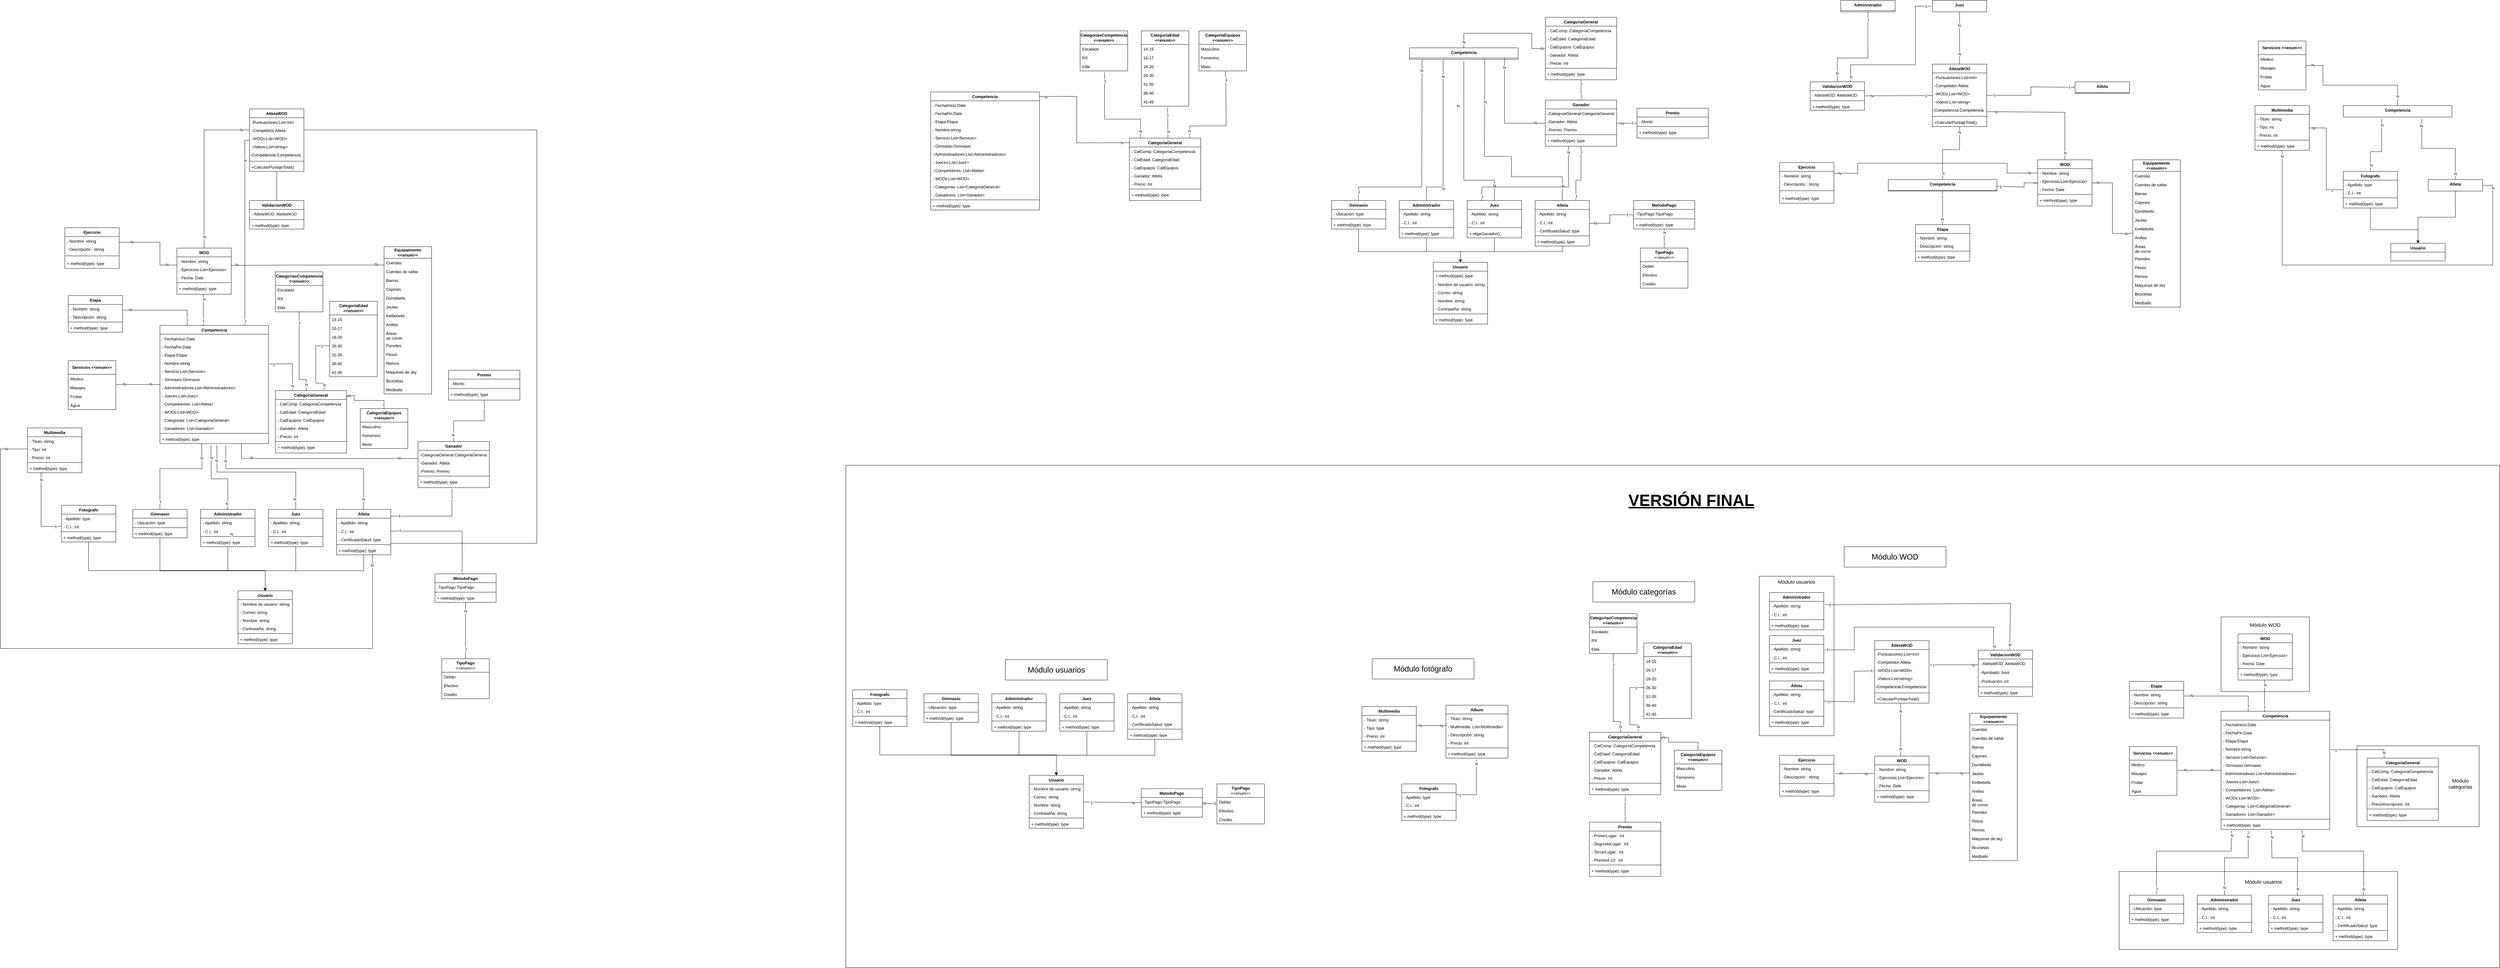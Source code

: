 <mxfile version="21.3.2" type="google">
  <diagram name="Page-1" id="IEs8N-YWe2kqWiWWA6oc">
    <mxGraphModel grid="1" page="1" gridSize="10" guides="1" tooltips="1" connect="0" arrows="1" fold="1" pageScale="1" pageWidth="850" pageHeight="1100" math="0" shadow="0">
      <root>
        <mxCell id="0" />
        <mxCell id="1" parent="0" />
        <mxCell id="woD_bX_zuyZDkKHriP1d-9" value="" style="rounded=0;whiteSpace=wrap;html=1;" vertex="1" parent="1">
          <mxGeometry x="6050" y="1627" width="820" height="230" as="geometry" />
        </mxCell>
        <mxCell id="woD_bX_zuyZDkKHriP1d-10" value="&lt;font style=&quot;font-size: 15px;&quot;&gt;Módulo usuarios&lt;/font&gt;" style="text;html=1;strokeColor=none;fillColor=none;align=center;verticalAlign=middle;whiteSpace=wrap;rounded=0;" vertex="1" parent="1">
          <mxGeometry x="6410" y="1642" width="130" height="30" as="geometry" />
        </mxCell>
        <mxCell id="woD_bX_zuyZDkKHriP1d-7" value="" style="rounded=0;whiteSpace=wrap;html=1;" vertex="1" parent="1">
          <mxGeometry x="6750" y="1257" width="360" height="238" as="geometry" />
        </mxCell>
        <mxCell id="woD_bX_zuyZDkKHriP1d-5" value="" style="rounded=0;whiteSpace=wrap;html=1;" vertex="1" parent="1">
          <mxGeometry x="4990" y="757" width="220" height="470" as="geometry" />
        </mxCell>
        <mxCell id="woD_bX_zuyZDkKHriP1d-1" value="" style="rounded=0;whiteSpace=wrap;html=1;" vertex="1" parent="1">
          <mxGeometry x="6350" y="877" width="260" height="220" as="geometry" />
        </mxCell>
        <mxCell id="t-3AA04kjR10pL7KEUBR-29" style="edgeStyle=orthogonalEdgeStyle;rounded=0;orthogonalLoop=1;jettySize=auto;html=1;exitX=0.868;exitY=0.005;exitDx=0;exitDy=0;exitPerimeter=0;endArrow=none;endFill=0;" edge="1" parent="1" source="P1DDla9_HBYCRUtVA07y-2" target="t-3AA04kjR10pL7KEUBR-14">
          <mxGeometry relative="1" as="geometry">
            <Array as="points">
              <mxPoint x="532" y="20" />
              <mxPoint x="530" y="20" />
              <mxPoint x="530" y="-490" />
            </Array>
          </mxGeometry>
        </mxCell>
        <mxCell id="t-3AA04kjR10pL7KEUBR-31" value="N" style="edgeLabel;html=1;align=center;verticalAlign=middle;resizable=0;points=[];" connectable="0" vertex="1" parent="t-3AA04kjR10pL7KEUBR-29">
          <mxGeometry x="0.75" y="-1" relative="1" as="geometry">
            <mxPoint as="offset" />
          </mxGeometry>
        </mxCell>
        <mxCell id="t-3AA04kjR10pL7KEUBR-32" value="1" style="edgeLabel;html=1;align=center;verticalAlign=middle;resizable=0;points=[];" connectable="0" vertex="1" parent="t-3AA04kjR10pL7KEUBR-29">
          <mxGeometry x="-0.858" y="-2" relative="1" as="geometry">
            <mxPoint as="offset" />
          </mxGeometry>
        </mxCell>
        <mxCell id="t-3AA04kjR10pL7KEUBR-60" style="edgeStyle=orthogonalEdgeStyle;rounded=0;orthogonalLoop=1;jettySize=auto;html=1;endArrow=none;endFill=0;" edge="1" parent="1" source="P1DDla9_HBYCRUtVA07y-2" target="t-3AA04kjR10pL7KEUBR-47">
          <mxGeometry relative="1" as="geometry">
            <Array as="points">
              <mxPoint x="520" y="410" />
            </Array>
          </mxGeometry>
        </mxCell>
        <mxCell id="t-3AA04kjR10pL7KEUBR-63" value="N" style="edgeLabel;html=1;align=center;verticalAlign=middle;resizable=0;points=[];" connectable="0" vertex="1" parent="t-3AA04kjR10pL7KEUBR-60">
          <mxGeometry x="0.8" y="1" relative="1" as="geometry">
            <mxPoint as="offset" />
          </mxGeometry>
        </mxCell>
        <mxCell id="t-3AA04kjR10pL7KEUBR-64" value="N" style="edgeLabel;html=1;align=center;verticalAlign=middle;resizable=0;points=[];" connectable="0" vertex="1" parent="t-3AA04kjR10pL7KEUBR-60">
          <mxGeometry x="-0.739" y="2" relative="1" as="geometry">
            <mxPoint as="offset" />
          </mxGeometry>
        </mxCell>
        <mxCell id="P1DDla9_HBYCRUtVA07y-2" value="Competencia" style="swimlane;fontStyle=1;align=center;verticalAlign=top;childLayout=stackLayout;horizontal=1;startSize=26;horizontalStack=0;resizeParent=1;resizeParentMax=0;resizeLast=0;collapsible=1;marginBottom=0;whiteSpace=wrap;html=1;" vertex="1" parent="1">
          <mxGeometry x="280" y="18" width="320" height="348" as="geometry" />
        </mxCell>
        <mxCell id="P1DDla9_HBYCRUtVA07y-3" value="- FechaInicio:Date" style="text;strokeColor=none;fillColor=none;align=left;verticalAlign=top;spacingLeft=4;spacingRight=4;overflow=hidden;rotatable=0;points=[[0,0.5],[1,0.5]];portConstraint=eastwest;whiteSpace=wrap;html=1;" vertex="1" parent="P1DDla9_HBYCRUtVA07y-2">
          <mxGeometry y="26" width="320" height="24" as="geometry" />
        </mxCell>
        <mxCell id="t-3AA04kjR10pL7KEUBR-1" value="- FechaFin:Date" style="text;strokeColor=none;fillColor=none;align=left;verticalAlign=top;spacingLeft=4;spacingRight=4;overflow=hidden;rotatable=0;points=[[0,0.5],[1,0.5]];portConstraint=eastwest;whiteSpace=wrap;html=1;" vertex="1" parent="P1DDla9_HBYCRUtVA07y-2">
          <mxGeometry y="50" width="320" height="24" as="geometry" />
        </mxCell>
        <mxCell id="7aDRqUYxJO1ClpeMNqHk-5" value="- Etapa:Etapa" style="text;strokeColor=none;fillColor=none;align=left;verticalAlign=top;spacingLeft=4;spacingRight=4;overflow=hidden;rotatable=0;points=[[0,0.5],[1,0.5]];portConstraint=eastwest;whiteSpace=wrap;html=1;" vertex="1" parent="P1DDla9_HBYCRUtVA07y-2">
          <mxGeometry y="74" width="320" height="24" as="geometry" />
        </mxCell>
        <mxCell id="t-3AA04kjR10pL7KEUBR-2" value="- Nombre:string" style="text;strokeColor=none;fillColor=none;align=left;verticalAlign=top;spacingLeft=4;spacingRight=4;overflow=hidden;rotatable=0;points=[[0,0.5],[1,0.5]];portConstraint=eastwest;whiteSpace=wrap;html=1;" vertex="1" parent="P1DDla9_HBYCRUtVA07y-2">
          <mxGeometry y="98" width="320" height="24" as="geometry" />
        </mxCell>
        <mxCell id="MKgovt-hyoZgl9wXupMK-28" value="- Servicio:List&amp;lt;Servicio&amp;gt;" style="text;strokeColor=none;fillColor=none;align=left;verticalAlign=top;spacingLeft=4;spacingRight=4;overflow=hidden;rotatable=0;points=[[0,0.5],[1,0.5]];portConstraint=eastwest;whiteSpace=wrap;html=1;" vertex="1" parent="P1DDla9_HBYCRUtVA07y-2">
          <mxGeometry y="122" width="320" height="24" as="geometry" />
        </mxCell>
        <mxCell id="t-3AA04kjR10pL7KEUBR-20" value="- Gimnasio:Gimnasio" style="text;strokeColor=none;fillColor=none;align=left;verticalAlign=top;spacingLeft=4;spacingRight=4;overflow=hidden;rotatable=0;points=[[0,0.5],[1,0.5]];portConstraint=eastwest;whiteSpace=wrap;html=1;" vertex="1" parent="P1DDla9_HBYCRUtVA07y-2">
          <mxGeometry y="146" width="320" height="24" as="geometry" />
        </mxCell>
        <mxCell id="t-3AA04kjR10pL7KEUBR-21" value="- Administradores:List&amp;lt;Administradores&amp;gt;" style="text;strokeColor=none;fillColor=none;align=left;verticalAlign=top;spacingLeft=4;spacingRight=4;overflow=hidden;rotatable=0;points=[[0,0.5],[1,0.5]];portConstraint=eastwest;whiteSpace=wrap;html=1;" vertex="1" parent="P1DDla9_HBYCRUtVA07y-2">
          <mxGeometry y="170" width="320" height="24" as="geometry" />
        </mxCell>
        <mxCell id="t-3AA04kjR10pL7KEUBR-22" value="- Jueces:List&amp;lt;Juez&amp;gt;" style="text;strokeColor=none;fillColor=none;align=left;verticalAlign=top;spacingLeft=4;spacingRight=4;overflow=hidden;rotatable=0;points=[[0,0.5],[1,0.5]];portConstraint=eastwest;whiteSpace=wrap;html=1;" vertex="1" parent="P1DDla9_HBYCRUtVA07y-2">
          <mxGeometry y="194" width="320" height="24" as="geometry" />
        </mxCell>
        <mxCell id="t-3AA04kjR10pL7KEUBR-23" value="- Competidores: List&amp;lt;Atleta&amp;gt;" style="text;strokeColor=none;fillColor=none;align=left;verticalAlign=top;spacingLeft=4;spacingRight=4;overflow=hidden;rotatable=0;points=[[0,0.5],[1,0.5]];portConstraint=eastwest;whiteSpace=wrap;html=1;" vertex="1" parent="P1DDla9_HBYCRUtVA07y-2">
          <mxGeometry y="218" width="320" height="24" as="geometry" />
        </mxCell>
        <mxCell id="t-3AA04kjR10pL7KEUBR-7" value="- WODs:List&amp;lt;WOD&amp;gt;" style="text;strokeColor=none;fillColor=none;align=left;verticalAlign=top;spacingLeft=4;spacingRight=4;overflow=hidden;rotatable=0;points=[[0,0.5],[1,0.5]];portConstraint=eastwest;whiteSpace=wrap;html=1;" vertex="1" parent="P1DDla9_HBYCRUtVA07y-2">
          <mxGeometry y="242" width="320" height="24" as="geometry" />
        </mxCell>
        <mxCell id="t-3AA04kjR10pL7KEUBR-62" value="- Categorias: List&amp;lt;CategoriaGeneral&amp;gt;" style="text;strokeColor=none;fillColor=none;align=left;verticalAlign=top;spacingLeft=4;spacingRight=4;overflow=hidden;rotatable=0;points=[[0,0.5],[1,0.5]];portConstraint=eastwest;whiteSpace=wrap;html=1;" vertex="1" parent="P1DDla9_HBYCRUtVA07y-2">
          <mxGeometry y="266" width="320" height="24" as="geometry" />
        </mxCell>
        <mxCell id="t-3AA04kjR10pL7KEUBR-4" value="- Ganadores: List&amp;lt;Ganador&amp;gt;" style="text;strokeColor=none;fillColor=none;align=left;verticalAlign=top;spacingLeft=4;spacingRight=4;overflow=hidden;rotatable=0;points=[[0,0.5],[1,0.5]];portConstraint=eastwest;whiteSpace=wrap;html=1;" vertex="1" parent="P1DDla9_HBYCRUtVA07y-2">
          <mxGeometry y="290" width="320" height="24" as="geometry" />
        </mxCell>
        <mxCell id="P1DDla9_HBYCRUtVA07y-4" value="" style="line;strokeWidth=1;fillColor=none;align=left;verticalAlign=middle;spacingTop=-1;spacingLeft=3;spacingRight=3;rotatable=0;labelPosition=right;points=[];portConstraint=eastwest;strokeColor=inherit;" vertex="1" parent="P1DDla9_HBYCRUtVA07y-2">
          <mxGeometry y="314" width="320" height="8" as="geometry" />
        </mxCell>
        <mxCell id="P1DDla9_HBYCRUtVA07y-5" value="+ method(type): type" style="text;strokeColor=none;fillColor=none;align=left;verticalAlign=top;spacingLeft=4;spacingRight=4;overflow=hidden;rotatable=0;points=[[0,0.5],[1,0.5]];portConstraint=eastwest;whiteSpace=wrap;html=1;" vertex="1" parent="P1DDla9_HBYCRUtVA07y-2">
          <mxGeometry y="322" width="320" height="26" as="geometry" />
        </mxCell>
        <mxCell id="df_pit6emtiK1ZW79-BB-15" style="edgeStyle=orthogonalEdgeStyle;rounded=0;orthogonalLoop=1;jettySize=auto;html=1;entryX=0.5;entryY=0;entryDx=0;entryDy=0;" edge="1" parent="1">
          <mxGeometry relative="1" as="geometry">
            <Array as="points">
              <mxPoint x="480" y="741" />
              <mxPoint x="590" y="741" />
            </Array>
            <mxPoint x="480" y="671" as="sourcePoint" />
            <mxPoint x="590" y="801" as="targetPoint" />
          </mxGeometry>
        </mxCell>
        <mxCell id="oCvPSSIVcaoOhvI4x6k7-6" value="Administrador" style="swimlane;fontStyle=1;align=center;verticalAlign=top;childLayout=stackLayout;horizontal=1;startSize=26;horizontalStack=0;resizeParent=1;resizeParentMax=0;resizeLast=0;collapsible=1;marginBottom=0;whiteSpace=wrap;html=1;" vertex="1" parent="1">
          <mxGeometry x="400" y="560" width="160" height="110" as="geometry" />
        </mxCell>
        <mxCell id="oCvPSSIVcaoOhvI4x6k7-7" value="- Apellido: string" style="text;strokeColor=none;fillColor=none;align=left;verticalAlign=top;spacingLeft=4;spacingRight=4;overflow=hidden;rotatable=0;points=[[0,0.5],[1,0.5]];portConstraint=eastwest;whiteSpace=wrap;html=1;" vertex="1" parent="oCvPSSIVcaoOhvI4x6k7-6">
          <mxGeometry y="26" width="160" height="26" as="geometry" />
        </mxCell>
        <mxCell id="df_pit6emtiK1ZW79-BB-23" value="- C.I.: int" style="text;strokeColor=none;fillColor=none;align=left;verticalAlign=top;spacingLeft=4;spacingRight=4;overflow=hidden;rotatable=0;points=[[0,0.5],[1,0.5]];portConstraint=eastwest;whiteSpace=wrap;html=1;" vertex="1" parent="oCvPSSIVcaoOhvI4x6k7-6">
          <mxGeometry y="52" width="160" height="24" as="geometry" />
        </mxCell>
        <mxCell id="oCvPSSIVcaoOhvI4x6k7-8" value="" style="line;strokeWidth=1;fillColor=none;align=left;verticalAlign=middle;spacingTop=-1;spacingLeft=3;spacingRight=3;rotatable=0;labelPosition=right;points=[];portConstraint=eastwest;strokeColor=inherit;" vertex="1" parent="oCvPSSIVcaoOhvI4x6k7-6">
          <mxGeometry y="76" width="160" height="8" as="geometry" />
        </mxCell>
        <mxCell id="oCvPSSIVcaoOhvI4x6k7-9" value="+ method(type): type" style="text;strokeColor=none;fillColor=none;align=left;verticalAlign=top;spacingLeft=4;spacingRight=4;overflow=hidden;rotatable=0;points=[[0,0.5],[1,0.5]];portConstraint=eastwest;whiteSpace=wrap;html=1;" vertex="1" parent="oCvPSSIVcaoOhvI4x6k7-6">
          <mxGeometry y="84" width="160" height="26" as="geometry" />
        </mxCell>
        <mxCell id="oCvPSSIVcaoOhvI4x6k7-14" value="Usuario" style="swimlane;fontStyle=1;align=center;verticalAlign=top;childLayout=stackLayout;horizontal=1;startSize=26;horizontalStack=0;resizeParent=1;resizeParentMax=0;resizeLast=0;collapsible=1;marginBottom=0;whiteSpace=wrap;html=1;" vertex="1" parent="1">
          <mxGeometry x="510" y="800" width="160" height="156" as="geometry" />
        </mxCell>
        <mxCell id="oCvPSSIVcaoOhvI4x6k7-15" value="- Nombre de usuario: string" style="text;strokeColor=none;fillColor=none;align=left;verticalAlign=top;spacingLeft=4;spacingRight=4;overflow=hidden;rotatable=0;points=[[0,0.5],[1,0.5]];portConstraint=eastwest;whiteSpace=wrap;html=1;" vertex="1" parent="oCvPSSIVcaoOhvI4x6k7-14">
          <mxGeometry y="26" width="160" height="24" as="geometry" />
        </mxCell>
        <mxCell id="ILIrXmIJbdMwq-nXvf1Q-5" value="- Correo: string" style="text;strokeColor=none;fillColor=none;align=left;verticalAlign=top;spacingLeft=4;spacingRight=4;overflow=hidden;rotatable=0;points=[[0,0.5],[1,0.5]];portConstraint=eastwest;whiteSpace=wrap;html=1;" vertex="1" parent="oCvPSSIVcaoOhvI4x6k7-14">
          <mxGeometry y="50" width="160" height="24" as="geometry" />
        </mxCell>
        <mxCell id="ILIrXmIJbdMwq-nXvf1Q-1" value="- Nombre: string" style="text;strokeColor=none;fillColor=none;align=left;verticalAlign=top;spacingLeft=4;spacingRight=4;overflow=hidden;rotatable=0;points=[[0,0.5],[1,0.5]];portConstraint=eastwest;whiteSpace=wrap;html=1;" vertex="1" parent="oCvPSSIVcaoOhvI4x6k7-14">
          <mxGeometry y="74" width="160" height="24" as="geometry" />
        </mxCell>
        <mxCell id="df_pit6emtiK1ZW79-BB-4" value="- Contraseña: string" style="text;strokeColor=none;fillColor=none;align=left;verticalAlign=top;spacingLeft=4;spacingRight=4;overflow=hidden;rotatable=0;points=[[0,0.5],[1,0.5]];portConstraint=eastwest;whiteSpace=wrap;html=1;" vertex="1" parent="oCvPSSIVcaoOhvI4x6k7-14">
          <mxGeometry y="98" width="160" height="24" as="geometry" />
        </mxCell>
        <mxCell id="oCvPSSIVcaoOhvI4x6k7-16" value="" style="line;strokeWidth=1;fillColor=none;align=left;verticalAlign=middle;spacingTop=-1;spacingLeft=3;spacingRight=3;rotatable=0;labelPosition=right;points=[];portConstraint=eastwest;strokeColor=inherit;" vertex="1" parent="oCvPSSIVcaoOhvI4x6k7-14">
          <mxGeometry y="122" width="160" height="8" as="geometry" />
        </mxCell>
        <mxCell id="oCvPSSIVcaoOhvI4x6k7-17" value="+ method(type): type" style="text;strokeColor=none;fillColor=none;align=left;verticalAlign=top;spacingLeft=4;spacingRight=4;overflow=hidden;rotatable=0;points=[[0,0.5],[1,0.5]];portConstraint=eastwest;whiteSpace=wrap;html=1;" vertex="1" parent="oCvPSSIVcaoOhvI4x6k7-14">
          <mxGeometry y="130" width="160" height="26" as="geometry" />
        </mxCell>
        <mxCell id="df_pit6emtiK1ZW79-BB-9" style="edgeStyle=orthogonalEdgeStyle;rounded=0;orthogonalLoop=1;jettySize=auto;html=1;entryX=0.5;entryY=0;entryDx=0;entryDy=0;" edge="1" parent="1">
          <mxGeometry relative="1" as="geometry">
            <mxPoint x="590" y="801" as="targetPoint" />
            <Array as="points">
              <mxPoint x="880" y="741" />
              <mxPoint x="590" y="741" />
            </Array>
            <mxPoint x="880" y="695.0" as="sourcePoint" />
          </mxGeometry>
        </mxCell>
        <mxCell id="oCvPSSIVcaoOhvI4x6k7-18" value="Atleta" style="swimlane;fontStyle=1;align=center;verticalAlign=top;childLayout=stackLayout;horizontal=1;startSize=26;horizontalStack=0;resizeParent=1;resizeParentMax=0;resizeLast=0;collapsible=1;marginBottom=0;whiteSpace=wrap;html=1;" vertex="1" parent="1">
          <mxGeometry x="800" y="560" width="160" height="134" as="geometry" />
        </mxCell>
        <mxCell id="oCvPSSIVcaoOhvI4x6k7-19" value="- Apellido: string" style="text;strokeColor=none;fillColor=none;align=left;verticalAlign=top;spacingLeft=4;spacingRight=4;overflow=hidden;rotatable=0;points=[[0,0.5],[1,0.5]];portConstraint=eastwest;whiteSpace=wrap;html=1;" vertex="1" parent="oCvPSSIVcaoOhvI4x6k7-18">
          <mxGeometry y="26" width="160" height="26" as="geometry" />
        </mxCell>
        <mxCell id="df_pit6emtiK1ZW79-BB-25" value="- C.I.: int" style="text;strokeColor=none;fillColor=none;align=left;verticalAlign=top;spacingLeft=4;spacingRight=4;overflow=hidden;rotatable=0;points=[[0,0.5],[1,0.5]];portConstraint=eastwest;whiteSpace=wrap;html=1;" vertex="1" parent="oCvPSSIVcaoOhvI4x6k7-18">
          <mxGeometry y="52" width="160" height="24" as="geometry" />
        </mxCell>
        <mxCell id="74ly6iXS2VdNJ65VInsE-75" value="- CertificadoSalud: type" style="text;strokeColor=none;fillColor=none;align=left;verticalAlign=top;spacingLeft=4;spacingRight=4;overflow=hidden;rotatable=0;points=[[0,0.5],[1,0.5]];portConstraint=eastwest;whiteSpace=wrap;html=1;" vertex="1" parent="oCvPSSIVcaoOhvI4x6k7-18">
          <mxGeometry y="76" width="160" height="24" as="geometry" />
        </mxCell>
        <mxCell id="oCvPSSIVcaoOhvI4x6k7-20" value="" style="line;strokeWidth=1;fillColor=none;align=left;verticalAlign=middle;spacingTop=-1;spacingLeft=3;spacingRight=3;rotatable=0;labelPosition=right;points=[];portConstraint=eastwest;strokeColor=inherit;" vertex="1" parent="oCvPSSIVcaoOhvI4x6k7-18">
          <mxGeometry y="100" width="160" height="8" as="geometry" />
        </mxCell>
        <mxCell id="oCvPSSIVcaoOhvI4x6k7-21" value="+ method(type): type" style="text;strokeColor=none;fillColor=none;align=left;verticalAlign=top;spacingLeft=4;spacingRight=4;overflow=hidden;rotatable=0;points=[[0,0.5],[1,0.5]];portConstraint=eastwest;whiteSpace=wrap;html=1;" vertex="1" parent="oCvPSSIVcaoOhvI4x6k7-18">
          <mxGeometry y="108" width="160" height="26" as="geometry" />
        </mxCell>
        <mxCell id="df_pit6emtiK1ZW79-BB-6" style="edgeStyle=orthogonalEdgeStyle;rounded=0;orthogonalLoop=1;jettySize=auto;html=1;entryX=0.5;entryY=0;entryDx=0;entryDy=0;" edge="1" parent="1" source="oCvPSSIVcaoOhvI4x6k7-25">
          <mxGeometry relative="1" as="geometry">
            <mxPoint x="280" y="644.004" as="sourcePoint" />
            <mxPoint x="590" y="801" as="targetPoint" />
            <Array as="points">
              <mxPoint x="280" y="741" />
              <mxPoint x="590" y="741" />
            </Array>
          </mxGeometry>
        </mxCell>
        <mxCell id="oCvPSSIVcaoOhvI4x6k7-22" value="Gimnasio" style="swimlane;fontStyle=1;align=center;verticalAlign=top;childLayout=stackLayout;horizontal=1;startSize=26;horizontalStack=0;resizeParent=1;resizeParentMax=0;resizeLast=0;collapsible=1;marginBottom=0;whiteSpace=wrap;html=1;" vertex="1" parent="1">
          <mxGeometry x="200" y="560" width="160" height="84" as="geometry" />
        </mxCell>
        <mxCell id="oCvPSSIVcaoOhvI4x6k7-23" value="- Ubicación: type" style="text;strokeColor=none;fillColor=none;align=left;verticalAlign=top;spacingLeft=4;spacingRight=4;overflow=hidden;rotatable=0;points=[[0,0.5],[1,0.5]];portConstraint=eastwest;whiteSpace=wrap;html=1;" vertex="1" parent="oCvPSSIVcaoOhvI4x6k7-22">
          <mxGeometry y="26" width="160" height="24" as="geometry" />
        </mxCell>
        <mxCell id="oCvPSSIVcaoOhvI4x6k7-24" value="" style="line;strokeWidth=1;fillColor=none;align=left;verticalAlign=middle;spacingTop=-1;spacingLeft=3;spacingRight=3;rotatable=0;labelPosition=right;points=[];portConstraint=eastwest;strokeColor=inherit;" vertex="1" parent="oCvPSSIVcaoOhvI4x6k7-22">
          <mxGeometry y="50" width="160" height="8" as="geometry" />
        </mxCell>
        <mxCell id="oCvPSSIVcaoOhvI4x6k7-25" value="+ method(type): type" style="text;strokeColor=none;fillColor=none;align=left;verticalAlign=top;spacingLeft=4;spacingRight=4;overflow=hidden;rotatable=0;points=[[0,0.5],[1,0.5]];portConstraint=eastwest;whiteSpace=wrap;html=1;" vertex="1" parent="oCvPSSIVcaoOhvI4x6k7-22">
          <mxGeometry y="58" width="160" height="26" as="geometry" />
        </mxCell>
        <mxCell id="df_pit6emtiK1ZW79-BB-14" style="edgeStyle=orthogonalEdgeStyle;rounded=0;orthogonalLoop=1;jettySize=auto;html=1;entryX=0.5;entryY=0;entryDx=0;entryDy=0;" edge="1" parent="1">
          <mxGeometry relative="1" as="geometry">
            <Array as="points">
              <mxPoint x="680" y="741" />
              <mxPoint x="590" y="741" />
            </Array>
            <mxPoint x="680" y="671" as="sourcePoint" />
            <mxPoint x="590" y="801" as="targetPoint" />
          </mxGeometry>
        </mxCell>
        <mxCell id="oCvPSSIVcaoOhvI4x6k7-26" value="Juez" style="swimlane;fontStyle=1;align=center;verticalAlign=top;childLayout=stackLayout;horizontal=1;startSize=26;horizontalStack=0;resizeParent=1;resizeParentMax=0;resizeLast=0;collapsible=1;marginBottom=0;whiteSpace=wrap;html=1;" vertex="1" parent="1">
          <mxGeometry x="600" y="560" width="160" height="110" as="geometry" />
        </mxCell>
        <mxCell id="oCvPSSIVcaoOhvI4x6k7-27" value="- Apellido: string" style="text;strokeColor=none;fillColor=none;align=left;verticalAlign=top;spacingLeft=4;spacingRight=4;overflow=hidden;rotatable=0;points=[[0,0.5],[1,0.5]];portConstraint=eastwest;whiteSpace=wrap;html=1;" vertex="1" parent="oCvPSSIVcaoOhvI4x6k7-26">
          <mxGeometry y="26" width="160" height="26" as="geometry" />
        </mxCell>
        <mxCell id="df_pit6emtiK1ZW79-BB-24" value="- C.I.: int" style="text;strokeColor=none;fillColor=none;align=left;verticalAlign=top;spacingLeft=4;spacingRight=4;overflow=hidden;rotatable=0;points=[[0,0.5],[1,0.5]];portConstraint=eastwest;whiteSpace=wrap;html=1;" vertex="1" parent="oCvPSSIVcaoOhvI4x6k7-26">
          <mxGeometry y="52" width="160" height="24" as="geometry" />
        </mxCell>
        <mxCell id="oCvPSSIVcaoOhvI4x6k7-28" value="" style="line;strokeWidth=1;fillColor=none;align=left;verticalAlign=middle;spacingTop=-1;spacingLeft=3;spacingRight=3;rotatable=0;labelPosition=right;points=[];portConstraint=eastwest;strokeColor=inherit;" vertex="1" parent="oCvPSSIVcaoOhvI4x6k7-26">
          <mxGeometry y="76" width="160" height="8" as="geometry" />
        </mxCell>
        <mxCell id="oCvPSSIVcaoOhvI4x6k7-29" value="+ method(type): type" style="text;strokeColor=none;fillColor=none;align=left;verticalAlign=top;spacingLeft=4;spacingRight=4;overflow=hidden;rotatable=0;points=[[0,0.5],[1,0.5]];portConstraint=eastwest;whiteSpace=wrap;html=1;" vertex="1" parent="oCvPSSIVcaoOhvI4x6k7-26">
          <mxGeometry y="84" width="160" height="26" as="geometry" />
        </mxCell>
        <mxCell id="7aDRqUYxJO1ClpeMNqHk-1" value="&lt;b&gt;Equipamiento &amp;lt;&amp;lt;enum&amp;gt;&amp;gt;&lt;/b&gt;" style="swimlane;fontStyle=0;childLayout=stackLayout;horizontal=1;startSize=34;fillColor=none;horizontalStack=0;resizeParent=1;resizeParentMax=0;resizeLast=0;collapsible=1;marginBottom=0;whiteSpace=wrap;html=1;" vertex="1" parent="1">
          <mxGeometry x="940" y="-214" width="140" height="434" as="geometry">
            <mxRectangle x="960" y="-40" width="180" height="30" as="alternateBounds" />
          </mxGeometry>
        </mxCell>
        <mxCell id="7aDRqUYxJO1ClpeMNqHk-2" value="Cuerdas" style="text;strokeColor=none;fillColor=none;align=left;verticalAlign=top;spacingLeft=4;spacingRight=4;overflow=hidden;rotatable=0;points=[[0,0.5],[1,0.5]];portConstraint=eastwest;whiteSpace=wrap;html=1;" vertex="1" parent="7aDRqUYxJO1ClpeMNqHk-1">
          <mxGeometry y="34" width="140" height="26" as="geometry" />
        </mxCell>
        <mxCell id="7aDRqUYxJO1ClpeMNqHk-3" value="Cuerdas de saltar" style="text;strokeColor=none;fillColor=none;align=left;verticalAlign=top;spacingLeft=4;spacingRight=4;overflow=hidden;rotatable=0;points=[[0,0.5],[1,0.5]];portConstraint=eastwest;whiteSpace=wrap;html=1;" vertex="1" parent="7aDRqUYxJO1ClpeMNqHk-1">
          <mxGeometry y="60" width="140" height="26" as="geometry" />
        </mxCell>
        <mxCell id="WYqokrnYlu2KBJFigHYX-2" value="Barras" style="text;strokeColor=none;fillColor=none;align=left;verticalAlign=top;spacingLeft=4;spacingRight=4;overflow=hidden;rotatable=0;points=[[0,0.5],[1,0.5]];portConstraint=eastwest;whiteSpace=wrap;html=1;" vertex="1" parent="7aDRqUYxJO1ClpeMNqHk-1">
          <mxGeometry y="86" width="140" height="26" as="geometry" />
        </mxCell>
        <mxCell id="7aDRqUYxJO1ClpeMNqHk-4" value="Cajones" style="text;strokeColor=none;fillColor=none;align=left;verticalAlign=top;spacingLeft=4;spacingRight=4;overflow=hidden;rotatable=0;points=[[0,0.5],[1,0.5]];portConstraint=eastwest;whiteSpace=wrap;html=1;" vertex="1" parent="7aDRqUYxJO1ClpeMNqHk-1">
          <mxGeometry y="112" width="140" height="26" as="geometry" />
        </mxCell>
        <mxCell id="WYqokrnYlu2KBJFigHYX-4" value="Dumbbells" style="text;strokeColor=none;fillColor=none;align=left;verticalAlign=top;spacingLeft=4;spacingRight=4;overflow=hidden;rotatable=0;points=[[0,0.5],[1,0.5]];portConstraint=eastwest;whiteSpace=wrap;html=1;" vertex="1" parent="7aDRqUYxJO1ClpeMNqHk-1">
          <mxGeometry y="138" width="140" height="26" as="geometry" />
        </mxCell>
        <mxCell id="WYqokrnYlu2KBJFigHYX-6" value="Jaulas" style="text;strokeColor=none;fillColor=none;align=left;verticalAlign=top;spacingLeft=4;spacingRight=4;overflow=hidden;rotatable=0;points=[[0,0.5],[1,0.5]];portConstraint=eastwest;whiteSpace=wrap;html=1;" vertex="1" parent="7aDRqUYxJO1ClpeMNqHk-1">
          <mxGeometry y="164" width="140" height="26" as="geometry" />
        </mxCell>
        <mxCell id="WYqokrnYlu2KBJFigHYX-3" value="Kettlebells" style="text;strokeColor=none;fillColor=none;align=left;verticalAlign=top;spacingLeft=4;spacingRight=4;overflow=hidden;rotatable=0;points=[[0,0.5],[1,0.5]];portConstraint=eastwest;whiteSpace=wrap;html=1;" vertex="1" parent="7aDRqUYxJO1ClpeMNqHk-1">
          <mxGeometry y="190" width="140" height="26" as="geometry" />
        </mxCell>
        <mxCell id="WYqokrnYlu2KBJFigHYX-26" value="Anillas" style="text;strokeColor=none;fillColor=none;align=left;verticalAlign=top;spacingLeft=4;spacingRight=4;overflow=hidden;rotatable=0;points=[[0,0.5],[1,0.5]];portConstraint=eastwest;whiteSpace=wrap;html=1;" vertex="1" parent="7aDRqUYxJO1ClpeMNqHk-1">
          <mxGeometry y="216" width="140" height="26" as="geometry" />
        </mxCell>
        <mxCell id="WYqokrnYlu2KBJFigHYX-28" value="Áreas &lt;br&gt;de correr" style="text;strokeColor=none;fillColor=none;align=left;verticalAlign=top;spacingLeft=4;spacingRight=4;overflow=hidden;rotatable=0;points=[[0,0.5],[1,0.5]];portConstraint=eastwest;whiteSpace=wrap;html=1;" vertex="1" parent="7aDRqUYxJO1ClpeMNqHk-1">
          <mxGeometry y="242" width="140" height="36" as="geometry" />
        </mxCell>
        <mxCell id="WYqokrnYlu2KBJFigHYX-30" value="Paredes" style="text;strokeColor=none;fillColor=none;align=left;verticalAlign=top;spacingLeft=4;spacingRight=4;overflow=hidden;rotatable=0;points=[[0,0.5],[1,0.5]];portConstraint=eastwest;whiteSpace=wrap;html=1;" vertex="1" parent="7aDRqUYxJO1ClpeMNqHk-1">
          <mxGeometry y="278" width="140" height="26" as="geometry" />
        </mxCell>
        <mxCell id="WYqokrnYlu2KBJFigHYX-29" value="Pesos" style="text;strokeColor=none;fillColor=none;align=left;verticalAlign=top;spacingLeft=4;spacingRight=4;overflow=hidden;rotatable=0;points=[[0,0.5],[1,0.5]];portConstraint=eastwest;whiteSpace=wrap;html=1;" vertex="1" parent="7aDRqUYxJO1ClpeMNqHk-1">
          <mxGeometry y="304" width="140" height="26" as="geometry" />
        </mxCell>
        <mxCell id="WYqokrnYlu2KBJFigHYX-27" value="Remos" style="text;strokeColor=none;fillColor=none;align=left;verticalAlign=top;spacingLeft=4;spacingRight=4;overflow=hidden;rotatable=0;points=[[0,0.5],[1,0.5]];portConstraint=eastwest;whiteSpace=wrap;html=1;" vertex="1" parent="7aDRqUYxJO1ClpeMNqHk-1">
          <mxGeometry y="330" width="140" height="26" as="geometry" />
        </mxCell>
        <mxCell id="WYqokrnYlu2KBJFigHYX-7" value="Máquinas de sky" style="text;strokeColor=none;fillColor=none;align=left;verticalAlign=top;spacingLeft=4;spacingRight=4;overflow=hidden;rotatable=0;points=[[0,0.5],[1,0.5]];portConstraint=eastwest;whiteSpace=wrap;html=1;" vertex="1" parent="7aDRqUYxJO1ClpeMNqHk-1">
          <mxGeometry y="356" width="140" height="26" as="geometry" />
        </mxCell>
        <mxCell id="WYqokrnYlu2KBJFigHYX-32" value="Bicicletas" style="text;strokeColor=none;fillColor=none;align=left;verticalAlign=top;spacingLeft=4;spacingRight=4;overflow=hidden;rotatable=0;points=[[0,0.5],[1,0.5]];portConstraint=eastwest;whiteSpace=wrap;html=1;" vertex="1" parent="7aDRqUYxJO1ClpeMNqHk-1">
          <mxGeometry y="382" width="140" height="26" as="geometry" />
        </mxCell>
        <mxCell id="WYqokrnYlu2KBJFigHYX-31" value="Medballs" style="text;strokeColor=none;fillColor=none;align=left;verticalAlign=top;spacingLeft=4;spacingRight=4;overflow=hidden;rotatable=0;points=[[0,0.5],[1,0.5]];portConstraint=eastwest;whiteSpace=wrap;html=1;" vertex="1" parent="7aDRqUYxJO1ClpeMNqHk-1">
          <mxGeometry y="408" width="140" height="26" as="geometry" />
        </mxCell>
        <mxCell id="t-3AA04kjR10pL7KEUBR-24" style="edgeStyle=orthogonalEdgeStyle;rounded=0;orthogonalLoop=1;jettySize=auto;html=1;exitX=0.5;exitY=0;exitDx=0;exitDy=0;entryX=0;entryY=0.5;entryDx=0;entryDy=0;endArrow=none;endFill=0;" edge="1" parent="1" source="oEzhYxBr7Di9RtS6RSeo-1" target="t-3AA04kjR10pL7KEUBR-19">
          <mxGeometry relative="1" as="geometry" />
        </mxCell>
        <mxCell id="FDdWxFJyMuRd1Q8EegGz-8" value="N" style="edgeLabel;html=1;align=center;verticalAlign=middle;resizable=0;points=[];" vertex="1" connectable="0" parent="t-3AA04kjR10pL7KEUBR-24">
          <mxGeometry x="0.898" relative="1" as="geometry">
            <mxPoint as="offset" />
          </mxGeometry>
        </mxCell>
        <mxCell id="eTRQfIParlXdKYbTtWIU-180" value="N" style="edgeLabel;html=1;align=center;verticalAlign=middle;resizable=0;points=[];" connectable="0" vertex="1" parent="t-3AA04kjR10pL7KEUBR-24">
          <mxGeometry x="-0.86" y="-1" relative="1" as="geometry">
            <mxPoint as="offset" />
          </mxGeometry>
        </mxCell>
        <mxCell id="oEzhYxBr7Di9RtS6RSeo-1" value="WOD" style="swimlane;fontStyle=1;align=center;verticalAlign=top;childLayout=stackLayout;horizontal=1;startSize=26;horizontalStack=0;resizeParent=1;resizeParentMax=0;resizeLast=0;collapsible=1;marginBottom=0;whiteSpace=wrap;html=1;" vertex="1" parent="1">
          <mxGeometry x="330" y="-210" width="160" height="136" as="geometry" />
        </mxCell>
        <mxCell id="oEzhYxBr7Di9RtS6RSeo-2" value="- Nombre: string" style="text;strokeColor=none;fillColor=none;align=left;verticalAlign=top;spacingLeft=4;spacingRight=4;overflow=hidden;rotatable=0;points=[[0,0.5],[1,0.5]];portConstraint=eastwest;whiteSpace=wrap;html=1;" vertex="1" parent="oEzhYxBr7Di9RtS6RSeo-1">
          <mxGeometry y="26" width="160" height="24" as="geometry" />
        </mxCell>
        <mxCell id="t-3AA04kjR10pL7KEUBR-6" value="- Ejercicios:List&amp;lt;Ejercicio&amp;gt;" style="text;strokeColor=none;fillColor=none;align=left;verticalAlign=top;spacingLeft=4;spacingRight=4;overflow=hidden;rotatable=0;points=[[0,0.5],[1,0.5]];portConstraint=eastwest;whiteSpace=wrap;html=1;" vertex="1" parent="oEzhYxBr7Di9RtS6RSeo-1">
          <mxGeometry y="50" width="160" height="24" as="geometry" />
        </mxCell>
        <mxCell id="FDdWxFJyMuRd1Q8EegGz-2" value="- Fecha: Date" style="text;strokeColor=none;fillColor=none;align=left;verticalAlign=top;spacingLeft=4;spacingRight=4;overflow=hidden;rotatable=0;points=[[0,0.5],[1,0.5]];portConstraint=eastwest;whiteSpace=wrap;html=1;" vertex="1" parent="oEzhYxBr7Di9RtS6RSeo-1">
          <mxGeometry y="74" width="160" height="24" as="geometry" />
        </mxCell>
        <mxCell id="oEzhYxBr7Di9RtS6RSeo-3" value="" style="line;strokeWidth=1;fillColor=none;align=left;verticalAlign=middle;spacingTop=-1;spacingLeft=3;spacingRight=3;rotatable=0;labelPosition=right;points=[];portConstraint=eastwest;strokeColor=inherit;" vertex="1" parent="oEzhYxBr7Di9RtS6RSeo-1">
          <mxGeometry y="98" width="160" height="8" as="geometry" />
        </mxCell>
        <mxCell id="oEzhYxBr7Di9RtS6RSeo-4" value="+ method(type): type" style="text;strokeColor=none;fillColor=none;align=left;verticalAlign=top;spacingLeft=4;spacingRight=4;overflow=hidden;rotatable=0;points=[[0,0.5],[1,0.5]];portConstraint=eastwest;whiteSpace=wrap;html=1;" vertex="1" parent="oEzhYxBr7Di9RtS6RSeo-1">
          <mxGeometry y="106" width="160" height="30" as="geometry" />
        </mxCell>
        <mxCell id="74ly6iXS2VdNJ65VInsE-2" value="Etapa" style="swimlane;fontStyle=1;align=center;verticalAlign=top;childLayout=stackLayout;horizontal=1;startSize=26;horizontalStack=0;resizeParent=1;resizeParentMax=0;resizeLast=0;collapsible=1;marginBottom=0;whiteSpace=wrap;html=1;" vertex="1" parent="1">
          <mxGeometry x="10" y="-70" width="160" height="108" as="geometry" />
        </mxCell>
        <mxCell id="74ly6iXS2VdNJ65VInsE-3" value="- Nombre: string" style="text;strokeColor=none;fillColor=none;align=left;verticalAlign=top;spacingLeft=4;spacingRight=4;overflow=hidden;rotatable=0;points=[[0,0.5],[1,0.5]];portConstraint=eastwest;whiteSpace=wrap;html=1;" vertex="1" parent="74ly6iXS2VdNJ65VInsE-2">
          <mxGeometry y="26" width="160" height="24" as="geometry" />
        </mxCell>
        <mxCell id="CaAYuy6WmFMcxEfTgrQ6-12" value="- Descripción: string" style="text;strokeColor=none;fillColor=none;align=left;verticalAlign=top;spacingLeft=4;spacingRight=4;overflow=hidden;rotatable=0;points=[[0,0.5],[1,0.5]];portConstraint=eastwest;whiteSpace=wrap;html=1;" vertex="1" parent="74ly6iXS2VdNJ65VInsE-2">
          <mxGeometry y="50" width="160" height="24" as="geometry" />
        </mxCell>
        <mxCell id="74ly6iXS2VdNJ65VInsE-4" value="" style="line;strokeWidth=1;fillColor=none;align=left;verticalAlign=middle;spacingTop=-1;spacingLeft=3;spacingRight=3;rotatable=0;labelPosition=right;points=[];portConstraint=eastwest;strokeColor=inherit;" vertex="1" parent="74ly6iXS2VdNJ65VInsE-2">
          <mxGeometry y="74" width="160" height="8" as="geometry" />
        </mxCell>
        <mxCell id="74ly6iXS2VdNJ65VInsE-5" value="+ method(type): type" style="text;strokeColor=none;fillColor=none;align=left;verticalAlign=top;spacingLeft=4;spacingRight=4;overflow=hidden;rotatable=0;points=[[0,0.5],[1,0.5]];portConstraint=eastwest;whiteSpace=wrap;html=1;" vertex="1" parent="74ly6iXS2VdNJ65VInsE-2">
          <mxGeometry y="82" width="160" height="26" as="geometry" />
        </mxCell>
        <mxCell id="74ly6iXS2VdNJ65VInsE-7" value="" style="endArrow=none;html=1;rounded=0;entryX=1;entryY=0.708;entryDx=0;entryDy=0;exitX=0.25;exitY=0;exitDx=0;exitDy=0;entryPerimeter=0;" edge="1" parent="1" source="P1DDla9_HBYCRUtVA07y-2" target="74ly6iXS2VdNJ65VInsE-3">
          <mxGeometry width="50" height="50" relative="1" as="geometry">
            <mxPoint x="360" y="110" as="sourcePoint" />
            <mxPoint x="410" y="60" as="targetPoint" />
            <Array as="points">
              <mxPoint x="360" y="-27" />
            </Array>
          </mxGeometry>
        </mxCell>
        <mxCell id="74ly6iXS2VdNJ65VInsE-8" value="1" style="edgeLabel;html=1;align=center;verticalAlign=middle;resizable=0;points=[];" connectable="0" vertex="1" parent="74ly6iXS2VdNJ65VInsE-7">
          <mxGeometry x="-0.852" relative="1" as="geometry">
            <mxPoint as="offset" />
          </mxGeometry>
        </mxCell>
        <mxCell id="74ly6iXS2VdNJ65VInsE-9" value="N" style="edgeLabel;html=1;align=center;verticalAlign=middle;resizable=0;points=[];" connectable="0" vertex="1" parent="74ly6iXS2VdNJ65VInsE-7">
          <mxGeometry x="0.809" y="2" relative="1" as="geometry">
            <mxPoint y="-3" as="offset" />
          </mxGeometry>
        </mxCell>
        <mxCell id="74ly6iXS2VdNJ65VInsE-10" value="&lt;b&gt;CategoriasCompetencia &amp;lt;&amp;lt;enum&amp;gt;&amp;gt;&lt;/b&gt;" style="swimlane;fontStyle=0;childLayout=stackLayout;horizontal=1;startSize=40;fillColor=none;horizontalStack=0;resizeParent=1;resizeParentMax=0;resizeLast=0;collapsible=1;marginBottom=0;whiteSpace=wrap;html=1;" vertex="1" parent="1">
          <mxGeometry x="620" y="-140" width="140" height="118" as="geometry">
            <mxRectangle x="620" y="-140" width="240" height="40" as="alternateBounds" />
          </mxGeometry>
        </mxCell>
        <mxCell id="74ly6iXS2VdNJ65VInsE-11" value="Escalado" style="text;strokeColor=none;fillColor=none;align=left;verticalAlign=top;spacingLeft=4;spacingRight=4;overflow=hidden;rotatable=0;points=[[0,0.5],[1,0.5]];portConstraint=eastwest;whiteSpace=wrap;html=1;" vertex="1" parent="74ly6iXS2VdNJ65VInsE-10">
          <mxGeometry y="40" width="140" height="26" as="geometry" />
        </mxCell>
        <mxCell id="74ly6iXS2VdNJ65VInsE-12" value="RX" style="text;strokeColor=none;fillColor=none;align=left;verticalAlign=top;spacingLeft=4;spacingRight=4;overflow=hidden;rotatable=0;points=[[0,0.5],[1,0.5]];portConstraint=eastwest;whiteSpace=wrap;html=1;" vertex="1" parent="74ly6iXS2VdNJ65VInsE-10">
          <mxGeometry y="66" width="140" height="26" as="geometry" />
        </mxCell>
        <mxCell id="74ly6iXS2VdNJ65VInsE-13" value="Elite" style="text;strokeColor=none;fillColor=none;align=left;verticalAlign=top;spacingLeft=4;spacingRight=4;overflow=hidden;rotatable=0;points=[[0,0.5],[1,0.5]];portConstraint=eastwest;whiteSpace=wrap;html=1;" vertex="1" parent="74ly6iXS2VdNJ65VInsE-10">
          <mxGeometry y="92" width="140" height="26" as="geometry" />
        </mxCell>
        <mxCell id="74ly6iXS2VdNJ65VInsE-26" value="&lt;b&gt;CategoríaEquipos &amp;lt;&amp;lt;enum&amp;gt;&amp;gt;&lt;/b&gt;" style="swimlane;fontStyle=0;childLayout=stackLayout;horizontal=1;startSize=40;fillColor=none;horizontalStack=0;resizeParent=1;resizeParentMax=0;resizeLast=0;collapsible=1;marginBottom=0;whiteSpace=wrap;html=1;" vertex="1" parent="1">
          <mxGeometry x="870" y="263" width="140" height="118" as="geometry" />
        </mxCell>
        <mxCell id="74ly6iXS2VdNJ65VInsE-27" value="Masculino" style="text;strokeColor=none;fillColor=none;align=left;verticalAlign=top;spacingLeft=4;spacingRight=4;overflow=hidden;rotatable=0;points=[[0,0.5],[1,0.5]];portConstraint=eastwest;whiteSpace=wrap;html=1;" vertex="1" parent="74ly6iXS2VdNJ65VInsE-26">
          <mxGeometry y="40" width="140" height="26" as="geometry" />
        </mxCell>
        <mxCell id="74ly6iXS2VdNJ65VInsE-28" value="Femenino" style="text;strokeColor=none;fillColor=none;align=left;verticalAlign=top;spacingLeft=4;spacingRight=4;overflow=hidden;rotatable=0;points=[[0,0.5],[1,0.5]];portConstraint=eastwest;whiteSpace=wrap;html=1;" vertex="1" parent="74ly6iXS2VdNJ65VInsE-26">
          <mxGeometry y="66" width="140" height="26" as="geometry" />
        </mxCell>
        <mxCell id="74ly6iXS2VdNJ65VInsE-29" value="Mixto" style="text;strokeColor=none;fillColor=none;align=left;verticalAlign=top;spacingLeft=4;spacingRight=4;overflow=hidden;rotatable=0;points=[[0,0.5],[1,0.5]];portConstraint=eastwest;whiteSpace=wrap;html=1;" vertex="1" parent="74ly6iXS2VdNJ65VInsE-26">
          <mxGeometry y="92" width="140" height="26" as="geometry" />
        </mxCell>
        <mxCell id="74ly6iXS2VdNJ65VInsE-30" value="&lt;b&gt;CategoríaEdad &amp;lt;&amp;lt;enum&amp;gt;&amp;gt;&lt;/b&gt;" style="swimlane;fontStyle=0;childLayout=stackLayout;horizontal=1;startSize=40;fillColor=none;horizontalStack=0;resizeParent=1;resizeParentMax=0;resizeLast=0;collapsible=1;marginBottom=0;whiteSpace=wrap;html=1;" vertex="1" parent="1">
          <mxGeometry x="780" y="-53" width="140" height="222" as="geometry" />
        </mxCell>
        <mxCell id="74ly6iXS2VdNJ65VInsE-31" value="14-15" style="text;strokeColor=none;fillColor=none;align=left;verticalAlign=top;spacingLeft=4;spacingRight=4;overflow=hidden;rotatable=0;points=[[0,0.5],[1,0.5]];portConstraint=eastwest;whiteSpace=wrap;html=1;" vertex="1" parent="74ly6iXS2VdNJ65VInsE-30">
          <mxGeometry y="40" width="140" height="26" as="geometry" />
        </mxCell>
        <mxCell id="74ly6iXS2VdNJ65VInsE-34" value="16-17" style="text;strokeColor=none;fillColor=none;align=left;verticalAlign=top;spacingLeft=4;spacingRight=4;overflow=hidden;rotatable=0;points=[[0,0.5],[1,0.5]];portConstraint=eastwest;whiteSpace=wrap;html=1;" vertex="1" parent="74ly6iXS2VdNJ65VInsE-30">
          <mxGeometry y="66" width="140" height="26" as="geometry" />
        </mxCell>
        <mxCell id="74ly6iXS2VdNJ65VInsE-35" value="18-20" style="text;strokeColor=none;fillColor=none;align=left;verticalAlign=top;spacingLeft=4;spacingRight=4;overflow=hidden;rotatable=0;points=[[0,0.5],[1,0.5]];portConstraint=eastwest;whiteSpace=wrap;html=1;" vertex="1" parent="74ly6iXS2VdNJ65VInsE-30">
          <mxGeometry y="92" width="140" height="26" as="geometry" />
        </mxCell>
        <mxCell id="74ly6iXS2VdNJ65VInsE-37" value="26-30" style="text;strokeColor=none;fillColor=none;align=left;verticalAlign=top;spacingLeft=4;spacingRight=4;overflow=hidden;rotatable=0;points=[[0,0.5],[1,0.5]];portConstraint=eastwest;whiteSpace=wrap;html=1;" vertex="1" parent="74ly6iXS2VdNJ65VInsE-30">
          <mxGeometry y="118" width="140" height="26" as="geometry" />
        </mxCell>
        <mxCell id="74ly6iXS2VdNJ65VInsE-38" value="31-35" style="text;strokeColor=none;fillColor=none;align=left;verticalAlign=top;spacingLeft=4;spacingRight=4;overflow=hidden;rotatable=0;points=[[0,0.5],[1,0.5]];portConstraint=eastwest;whiteSpace=wrap;html=1;" vertex="1" parent="74ly6iXS2VdNJ65VInsE-30">
          <mxGeometry y="144" width="140" height="26" as="geometry" />
        </mxCell>
        <mxCell id="74ly6iXS2VdNJ65VInsE-39" value="36-40" style="text;strokeColor=none;fillColor=none;align=left;verticalAlign=top;spacingLeft=4;spacingRight=4;overflow=hidden;rotatable=0;points=[[0,0.5],[1,0.5]];portConstraint=eastwest;whiteSpace=wrap;html=1;" vertex="1" parent="74ly6iXS2VdNJ65VInsE-30">
          <mxGeometry y="170" width="140" height="26" as="geometry" />
        </mxCell>
        <mxCell id="74ly6iXS2VdNJ65VInsE-41" value="41-45" style="text;strokeColor=none;fillColor=none;align=left;verticalAlign=top;spacingLeft=4;spacingRight=4;overflow=hidden;rotatable=0;points=[[0,0.5],[1,0.5]];portConstraint=eastwest;whiteSpace=wrap;html=1;" vertex="1" parent="74ly6iXS2VdNJ65VInsE-30">
          <mxGeometry y="196" width="140" height="26" as="geometry" />
        </mxCell>
        <mxCell id="74ly6iXS2VdNJ65VInsE-59" value="" style="endArrow=none;html=1;rounded=0;entryX=0.488;entryY=1.017;entryDx=0;entryDy=0;entryPerimeter=0;" edge="1" parent="1" target="oEzhYxBr7Di9RtS6RSeo-4">
          <mxGeometry width="50" height="50" relative="1" as="geometry">
            <mxPoint x="408" y="20" as="sourcePoint" />
            <mxPoint x="420" y="20" as="targetPoint" />
            <Array as="points">
              <mxPoint x="408" y="-30" />
            </Array>
          </mxGeometry>
        </mxCell>
        <mxCell id="74ly6iXS2VdNJ65VInsE-61" value="N" style="edgeLabel;html=1;align=center;verticalAlign=middle;resizable=0;points=[];" connectable="0" vertex="1" parent="74ly6iXS2VdNJ65VInsE-59">
          <mxGeometry x="0.921" y="-2" relative="1" as="geometry">
            <mxPoint y="11" as="offset" />
          </mxGeometry>
        </mxCell>
        <mxCell id="74ly6iXS2VdNJ65VInsE-62" value="1" style="edgeLabel;html=1;align=center;verticalAlign=middle;resizable=0;points=[];" connectable="0" vertex="1" parent="74ly6iXS2VdNJ65VInsE-59">
          <mxGeometry x="-0.885" relative="1" as="geometry">
            <mxPoint y="-10" as="offset" />
          </mxGeometry>
        </mxCell>
        <mxCell id="df_pit6emtiK1ZW79-BB-10" value="" style="endArrow=none;html=1;rounded=0;entryX=0;entryY=0.769;entryDx=0;entryDy=0;entryPerimeter=0;" edge="1" parent="1" target="7aDRqUYxJO1ClpeMNqHk-2">
          <mxGeometry width="50" height="50" relative="1" as="geometry">
            <mxPoint x="490" y="-159" as="sourcePoint" />
            <mxPoint x="920" y="-150" as="targetPoint" />
            <Array as="points">
              <mxPoint x="710" y="-160" />
            </Array>
          </mxGeometry>
        </mxCell>
        <mxCell id="df_pit6emtiK1ZW79-BB-12" value="N" style="edgeLabel;html=1;align=center;verticalAlign=middle;resizable=0;points=[];" connectable="0" vertex="1" parent="df_pit6emtiK1ZW79-BB-10">
          <mxGeometry x="-0.833" y="3" relative="1" as="geometry">
            <mxPoint x="-22" y="1" as="offset" />
          </mxGeometry>
        </mxCell>
        <mxCell id="df_pit6emtiK1ZW79-BB-13" value="N" style="edgeLabel;html=1;align=center;verticalAlign=middle;resizable=0;points=[];" connectable="0" vertex="1" parent="df_pit6emtiK1ZW79-BB-10">
          <mxGeometry x="0.897" relative="1" as="geometry">
            <mxPoint y="-2" as="offset" />
          </mxGeometry>
        </mxCell>
        <mxCell id="F3I7tj68AYd-1LgxtrJk-9" value="Ejercicio" style="swimlane;fontStyle=1;align=center;verticalAlign=top;childLayout=stackLayout;horizontal=1;startSize=26;horizontalStack=0;resizeParent=1;resizeParentMax=0;resizeLast=0;collapsible=1;marginBottom=0;whiteSpace=wrap;html=1;" vertex="1" parent="1">
          <mxGeometry y="-270" width="160" height="120" as="geometry" />
        </mxCell>
        <mxCell id="F3I7tj68AYd-1LgxtrJk-10" value="- Nombre: string" style="text;strokeColor=none;fillColor=none;align=left;verticalAlign=top;spacingLeft=4;spacingRight=4;overflow=hidden;rotatable=0;points=[[0,0.5],[1,0.5]];portConstraint=eastwest;whiteSpace=wrap;html=1;" vertex="1" parent="F3I7tj68AYd-1LgxtrJk-9">
          <mxGeometry y="26" width="160" height="24" as="geometry" />
        </mxCell>
        <mxCell id="FDdWxFJyMuRd1Q8EegGz-4" value="- Descripción : string" style="text;strokeColor=none;fillColor=none;align=left;verticalAlign=top;spacingLeft=4;spacingRight=4;overflow=hidden;rotatable=0;points=[[0,0.5],[1,0.5]];portConstraint=eastwest;whiteSpace=wrap;html=1;" vertex="1" parent="F3I7tj68AYd-1LgxtrJk-9">
          <mxGeometry y="50" width="160" height="24" as="geometry" />
        </mxCell>
        <mxCell id="F3I7tj68AYd-1LgxtrJk-11" value="" style="line;strokeWidth=1;fillColor=none;align=left;verticalAlign=middle;spacingTop=-1;spacingLeft=3;spacingRight=3;rotatable=0;labelPosition=right;points=[];portConstraint=eastwest;strokeColor=inherit;" vertex="1" parent="F3I7tj68AYd-1LgxtrJk-9">
          <mxGeometry y="74" width="160" height="18" as="geometry" />
        </mxCell>
        <mxCell id="F3I7tj68AYd-1LgxtrJk-12" value="+ method(type): type" style="text;strokeColor=none;fillColor=none;align=left;verticalAlign=top;spacingLeft=4;spacingRight=4;overflow=hidden;rotatable=0;points=[[0,0.5],[1,0.5]];portConstraint=eastwest;whiteSpace=wrap;html=1;" vertex="1" parent="F3I7tj68AYd-1LgxtrJk-9">
          <mxGeometry y="92" width="160" height="28" as="geometry" />
        </mxCell>
        <mxCell id="df_pit6emtiK1ZW79-BB-17" value="" style="endArrow=none;html=1;rounded=0;exitX=0.5;exitY=0;exitDx=0;exitDy=0;entryX=0.384;entryY=0.995;entryDx=0;entryDy=0;entryPerimeter=0;" edge="1" parent="1" source="oCvPSSIVcaoOhvI4x6k7-22" target="P1DDla9_HBYCRUtVA07y-5">
          <mxGeometry width="50" height="50" relative="1" as="geometry">
            <mxPoint x="280" y="557" as="sourcePoint" />
            <mxPoint x="404" y="400" as="targetPoint" />
            <Array as="points">
              <mxPoint x="280" y="440" />
              <mxPoint x="404" y="440" />
            </Array>
          </mxGeometry>
        </mxCell>
        <mxCell id="df_pit6emtiK1ZW79-BB-21" value="1" style="edgeLabel;html=1;align=center;verticalAlign=middle;resizable=0;points=[];" connectable="0" vertex="1" parent="df_pit6emtiK1ZW79-BB-17">
          <mxGeometry x="-0.856" y="-1" relative="1" as="geometry">
            <mxPoint as="offset" />
          </mxGeometry>
        </mxCell>
        <mxCell id="ILIrXmIJbdMwq-nXvf1Q-2" value="" style="endArrow=none;html=1;rounded=0;entryX=1;entryY=0.708;entryDx=0;entryDy=0;entryPerimeter=0;" edge="1" parent="1" target="F3I7tj68AYd-1LgxtrJk-10">
          <mxGeometry width="50" height="50" relative="1" as="geometry">
            <mxPoint x="330" y="-160" as="sourcePoint" />
            <mxPoint x="200" y="-153" as="targetPoint" />
            <Array as="points">
              <mxPoint x="280" y="-160" />
              <mxPoint x="280" y="-227" />
            </Array>
          </mxGeometry>
        </mxCell>
        <mxCell id="ILIrXmIJbdMwq-nXvf1Q-3" value="N" style="edgeLabel;html=1;align=center;verticalAlign=middle;resizable=0;points=[];" vertex="1" connectable="0" parent="ILIrXmIJbdMwq-nXvf1Q-2">
          <mxGeometry x="0.692" y="-1" relative="1" as="geometry">
            <mxPoint as="offset" />
          </mxGeometry>
        </mxCell>
        <mxCell id="ILIrXmIJbdMwq-nXvf1Q-4" value="N" style="edgeLabel;html=1;align=center;verticalAlign=middle;resizable=0;points=[];" vertex="1" connectable="0" parent="ILIrXmIJbdMwq-nXvf1Q-2">
          <mxGeometry x="-0.75" y="-1" relative="1" as="geometry">
            <mxPoint as="offset" />
          </mxGeometry>
        </mxCell>
        <mxCell id="t-3AA04kjR10pL7KEUBR-28" style="edgeStyle=orthogonalEdgeStyle;rounded=0;orthogonalLoop=1;jettySize=auto;html=1;exitX=0.5;exitY=0;exitDx=0;exitDy=0;entryX=0.5;entryY=1;entryDx=0;entryDy=0;endArrow=none;endFill=0;" edge="1" parent="1" source="74ly6iXS2VdNJ65VInsE-63" target="t-3AA04kjR10pL7KEUBR-14">
          <mxGeometry relative="1" as="geometry" />
        </mxCell>
        <mxCell id="74ly6iXS2VdNJ65VInsE-63" value="ValidacionWOD" style="swimlane;fontStyle=1;align=center;verticalAlign=top;childLayout=stackLayout;horizontal=1;startSize=26;horizontalStack=0;resizeParent=1;resizeParentMax=0;resizeLast=0;collapsible=1;marginBottom=0;whiteSpace=wrap;html=1;" vertex="1" parent="1">
          <mxGeometry x="544" y="-350" width="160" height="84" as="geometry" />
        </mxCell>
        <mxCell id="74ly6iXS2VdNJ65VInsE-64" value="- AtletaWOD: AteltaWOD" style="text;strokeColor=none;fillColor=none;align=left;verticalAlign=top;spacingLeft=4;spacingRight=4;overflow=hidden;rotatable=0;points=[[0,0.5],[1,0.5]];portConstraint=eastwest;whiteSpace=wrap;html=1;" vertex="1" parent="74ly6iXS2VdNJ65VInsE-63">
          <mxGeometry y="26" width="160" height="26" as="geometry" />
        </mxCell>
        <mxCell id="CaAYuy6WmFMcxEfTgrQ6-19" value="" style="line;strokeWidth=1;fillColor=none;align=left;verticalAlign=middle;spacingTop=-1;spacingLeft=3;spacingRight=3;rotatable=0;labelPosition=right;points=[];portConstraint=eastwest;strokeColor=inherit;" vertex="1" parent="74ly6iXS2VdNJ65VInsE-63">
          <mxGeometry y="52" width="160" height="8" as="geometry" />
        </mxCell>
        <mxCell id="CaAYuy6WmFMcxEfTgrQ6-18" value="+ method(type): type" style="text;strokeColor=none;fillColor=none;align=left;verticalAlign=top;spacingLeft=4;spacingRight=4;overflow=hidden;rotatable=0;points=[[0,0.5],[1,0.5]];portConstraint=eastwest;whiteSpace=wrap;html=1;" vertex="1" parent="74ly6iXS2VdNJ65VInsE-63">
          <mxGeometry y="60" width="160" height="24" as="geometry" />
        </mxCell>
        <mxCell id="7aDRqUYxJO1ClpeMNqHk-15" value="&lt;b&gt;Servicios &amp;lt;&amp;lt;enum&amp;gt;&amp;gt;&lt;br&gt;&lt;/b&gt;" style="swimlane;fontStyle=0;childLayout=stackLayout;horizontal=1;startSize=40;fillColor=none;horizontalStack=0;resizeParent=1;resizeParentMax=0;resizeLast=0;collapsible=1;marginBottom=0;whiteSpace=wrap;html=1;" vertex="1" parent="1">
          <mxGeometry x="10" y="122" width="140" height="144" as="geometry" />
        </mxCell>
        <mxCell id="7aDRqUYxJO1ClpeMNqHk-16" value="Medico" style="text;strokeColor=none;fillColor=none;align=left;verticalAlign=top;spacingLeft=4;spacingRight=4;overflow=hidden;rotatable=0;points=[[0,0.5],[1,0.5]];portConstraint=eastwest;whiteSpace=wrap;html=1;" vertex="1" parent="7aDRqUYxJO1ClpeMNqHk-15">
          <mxGeometry y="40" width="140" height="26" as="geometry" />
        </mxCell>
        <mxCell id="7aDRqUYxJO1ClpeMNqHk-17" value="Masajes" style="text;strokeColor=none;fillColor=none;align=left;verticalAlign=top;spacingLeft=4;spacingRight=4;overflow=hidden;rotatable=0;points=[[0,0.5],[1,0.5]];portConstraint=eastwest;whiteSpace=wrap;html=1;" vertex="1" parent="7aDRqUYxJO1ClpeMNqHk-15">
          <mxGeometry y="66" width="140" height="26" as="geometry" />
        </mxCell>
        <mxCell id="ILIrXmIJbdMwq-nXvf1Q-10" value="Frutas" style="text;strokeColor=none;fillColor=none;align=left;verticalAlign=top;spacingLeft=4;spacingRight=4;overflow=hidden;rotatable=0;points=[[0,0.5],[1,0.5]];portConstraint=eastwest;whiteSpace=wrap;html=1;" vertex="1" parent="7aDRqUYxJO1ClpeMNqHk-15">
          <mxGeometry y="92" width="140" height="26" as="geometry" />
        </mxCell>
        <mxCell id="7aDRqUYxJO1ClpeMNqHk-18" value="Agua" style="text;strokeColor=none;fillColor=none;align=left;verticalAlign=top;spacingLeft=4;spacingRight=4;overflow=hidden;rotatable=0;points=[[0,0.5],[1,0.5]];portConstraint=eastwest;whiteSpace=wrap;html=1;" vertex="1" parent="7aDRqUYxJO1ClpeMNqHk-15">
          <mxGeometry y="118" width="140" height="26" as="geometry" />
        </mxCell>
        <mxCell id="fIRQipnCtF5t3rY2OMUf-1" value="Fotografo" style="swimlane;fontStyle=1;align=center;verticalAlign=top;childLayout=stackLayout;horizontal=1;startSize=26;horizontalStack=0;resizeParent=1;resizeParentMax=0;resizeLast=0;collapsible=1;marginBottom=0;whiteSpace=wrap;html=1;" vertex="1" parent="1">
          <mxGeometry x="-10" y="548" width="160" height="108" as="geometry" />
        </mxCell>
        <mxCell id="fIRQipnCtF5t3rY2OMUf-2" value="- Apellido: type&lt;br&gt;&amp;nbsp;" style="text;strokeColor=none;fillColor=none;align=left;verticalAlign=top;spacingLeft=4;spacingRight=4;overflow=hidden;rotatable=0;points=[[0,0.5],[1,0.5]];portConstraint=eastwest;whiteSpace=wrap;html=1;" vertex="1" parent="fIRQipnCtF5t3rY2OMUf-1">
          <mxGeometry y="26" width="160" height="24" as="geometry" />
        </mxCell>
        <mxCell id="CaAYuy6WmFMcxEfTgrQ6-4" value="- C.I.: int&amp;nbsp;" style="text;strokeColor=none;fillColor=none;align=left;verticalAlign=top;spacingLeft=4;spacingRight=4;overflow=hidden;rotatable=0;points=[[0,0.5],[1,0.5]];portConstraint=eastwest;whiteSpace=wrap;html=1;" vertex="1" parent="fIRQipnCtF5t3rY2OMUf-1">
          <mxGeometry y="50" width="160" height="24" as="geometry" />
        </mxCell>
        <mxCell id="fIRQipnCtF5t3rY2OMUf-3" value="" style="line;strokeWidth=1;fillColor=none;align=left;verticalAlign=middle;spacingTop=-1;spacingLeft=3;spacingRight=3;rotatable=0;labelPosition=right;points=[];portConstraint=eastwest;strokeColor=inherit;" vertex="1" parent="fIRQipnCtF5t3rY2OMUf-1">
          <mxGeometry y="74" width="160" height="8" as="geometry" />
        </mxCell>
        <mxCell id="fIRQipnCtF5t3rY2OMUf-4" value="+ method(type): type" style="text;strokeColor=none;fillColor=none;align=left;verticalAlign=top;spacingLeft=4;spacingRight=4;overflow=hidden;rotatable=0;points=[[0,0.5],[1,0.5]];portConstraint=eastwest;whiteSpace=wrap;html=1;" vertex="1" parent="fIRQipnCtF5t3rY2OMUf-1">
          <mxGeometry y="82" width="160" height="26" as="geometry" />
        </mxCell>
        <mxCell id="fIRQipnCtF5t3rY2OMUf-5" style="edgeStyle=orthogonalEdgeStyle;rounded=0;orthogonalLoop=1;jettySize=auto;html=1;entryX=0.5;entryY=0;entryDx=0;entryDy=0;exitX=0.5;exitY=1;exitDx=0;exitDy=0;" edge="1" parent="1" source="fIRQipnCtF5t3rY2OMUf-1" target="oCvPSSIVcaoOhvI4x6k7-14">
          <mxGeometry relative="1" as="geometry">
            <mxPoint x="280" y="518" as="sourcePoint" />
            <mxPoint x="590" y="630" as="targetPoint" />
            <Array as="points">
              <mxPoint x="70" y="740" />
              <mxPoint x="590" y="740" />
            </Array>
          </mxGeometry>
        </mxCell>
        <mxCell id="CaAYuy6WmFMcxEfTgrQ6-5" value="Multimedia" style="swimlane;fontStyle=1;align=center;verticalAlign=top;childLayout=stackLayout;horizontal=1;startSize=26;horizontalStack=0;resizeParent=1;resizeParentMax=0;resizeLast=0;collapsible=1;marginBottom=0;whiteSpace=wrap;html=1;" vertex="1" parent="1">
          <mxGeometry x="-110" y="320" width="160" height="132" as="geometry" />
        </mxCell>
        <mxCell id="CaAYuy6WmFMcxEfTgrQ6-6" value="- Titulo: string&lt;br&gt;&amp;nbsp;" style="text;strokeColor=none;fillColor=none;align=left;verticalAlign=top;spacingLeft=4;spacingRight=4;overflow=hidden;rotatable=0;points=[[0,0.5],[1,0.5]];portConstraint=eastwest;whiteSpace=wrap;html=1;" vertex="1" parent="CaAYuy6WmFMcxEfTgrQ6-5">
          <mxGeometry y="26" width="160" height="24" as="geometry" />
        </mxCell>
        <mxCell id="CaAYuy6WmFMcxEfTgrQ6-7" value="- Tipo: int&amp;nbsp;" style="text;strokeColor=none;fillColor=none;align=left;verticalAlign=top;spacingLeft=4;spacingRight=4;overflow=hidden;rotatable=0;points=[[0,0.5],[1,0.5]];portConstraint=eastwest;whiteSpace=wrap;html=1;" vertex="1" parent="CaAYuy6WmFMcxEfTgrQ6-5">
          <mxGeometry y="50" width="160" height="24" as="geometry" />
        </mxCell>
        <mxCell id="CaAYuy6WmFMcxEfTgrQ6-10" value="- Precio: int&amp;nbsp;" style="text;strokeColor=none;fillColor=none;align=left;verticalAlign=top;spacingLeft=4;spacingRight=4;overflow=hidden;rotatable=0;points=[[0,0.5],[1,0.5]];portConstraint=eastwest;whiteSpace=wrap;html=1;" vertex="1" parent="CaAYuy6WmFMcxEfTgrQ6-5">
          <mxGeometry y="74" width="160" height="24" as="geometry" />
        </mxCell>
        <mxCell id="CaAYuy6WmFMcxEfTgrQ6-8" value="" style="line;strokeWidth=1;fillColor=none;align=left;verticalAlign=middle;spacingTop=-1;spacingLeft=3;spacingRight=3;rotatable=0;labelPosition=right;points=[];portConstraint=eastwest;strokeColor=inherit;" vertex="1" parent="CaAYuy6WmFMcxEfTgrQ6-5">
          <mxGeometry y="98" width="160" height="8" as="geometry" />
        </mxCell>
        <mxCell id="CaAYuy6WmFMcxEfTgrQ6-9" value="+ method(type): type" style="text;strokeColor=none;fillColor=none;align=left;verticalAlign=top;spacingLeft=4;spacingRight=4;overflow=hidden;rotatable=0;points=[[0,0.5],[1,0.5]];portConstraint=eastwest;whiteSpace=wrap;html=1;" vertex="1" parent="CaAYuy6WmFMcxEfTgrQ6-5">
          <mxGeometry y="106" width="160" height="26" as="geometry" />
        </mxCell>
        <mxCell id="CaAYuy6WmFMcxEfTgrQ6-11" value="" style="endArrow=none;html=1;rounded=0;exitX=0;exitY=0.5;exitDx=0;exitDy=0;entryX=0.25;entryY=0.964;entryDx=0;entryDy=0;entryPerimeter=0;" edge="1" parent="1" source="CaAYuy6WmFMcxEfTgrQ6-4" target="CaAYuy6WmFMcxEfTgrQ6-9">
          <mxGeometry width="50" height="50" relative="1" as="geometry">
            <mxPoint x="-11" y="482" as="sourcePoint" />
            <mxPoint x="-70" y="460" as="targetPoint" />
            <Array as="points">
              <mxPoint x="-70" y="610" />
            </Array>
          </mxGeometry>
        </mxCell>
        <mxCell id="CaAYuy6WmFMcxEfTgrQ6-13" value="N" style="edgeLabel;html=1;align=center;verticalAlign=middle;resizable=0;points=[];" vertex="1" connectable="0" parent="CaAYuy6WmFMcxEfTgrQ6-11">
          <mxGeometry x="0.799" y="-1" relative="1" as="geometry">
            <mxPoint x="-1" as="offset" />
          </mxGeometry>
        </mxCell>
        <mxCell id="CaAYuy6WmFMcxEfTgrQ6-14" value="1" style="edgeLabel;html=1;align=center;verticalAlign=middle;resizable=0;points=[];" vertex="1" connectable="0" parent="CaAYuy6WmFMcxEfTgrQ6-11">
          <mxGeometry x="-0.839" y="1" relative="1" as="geometry">
            <mxPoint as="offset" />
          </mxGeometry>
        </mxCell>
        <mxCell id="CaAYuy6WmFMcxEfTgrQ6-15" value="" style="endArrow=none;html=1;rounded=0;entryX=0;entryY=0.5;entryDx=0;entryDy=0;exitX=0.663;exitY=0.969;exitDx=0;exitDy=0;exitPerimeter=0;" edge="1" parent="1" source="oCvPSSIVcaoOhvI4x6k7-21" target="CaAYuy6WmFMcxEfTgrQ6-7">
          <mxGeometry width="50" height="50" relative="1" as="geometry">
            <mxPoint x="730" y="680" as="sourcePoint" />
            <mxPoint x="-210" y="540" as="targetPoint" />
            <Array as="points">
              <mxPoint x="906" y="970" />
              <mxPoint x="300" y="970" />
              <mxPoint x="-190" y="970" />
              <mxPoint x="-190" y="382" />
            </Array>
          </mxGeometry>
        </mxCell>
        <mxCell id="CaAYuy6WmFMcxEfTgrQ6-16" value="N" style="edgeLabel;html=1;align=center;verticalAlign=middle;resizable=0;points=[];" connectable="0" vertex="1" parent="CaAYuy6WmFMcxEfTgrQ6-15">
          <mxGeometry x="-0.969" y="3" relative="1" as="geometry">
            <mxPoint x="-4" as="offset" />
          </mxGeometry>
        </mxCell>
        <mxCell id="CaAYuy6WmFMcxEfTgrQ6-17" value="N" style="edgeLabel;html=1;align=center;verticalAlign=middle;resizable=0;points=[];" connectable="0" vertex="1" parent="CaAYuy6WmFMcxEfTgrQ6-15">
          <mxGeometry x="0.939" relative="1" as="geometry">
            <mxPoint as="offset" />
          </mxGeometry>
        </mxCell>
        <mxCell id="fda2YaNSSPVprtB-z_ry-2" value="" style="endArrow=none;html=1;rounded=0;exitX=0.5;exitY=0;exitDx=0;exitDy=0;" edge="1" parent="1" source="oCvPSSIVcaoOhvI4x6k7-18">
          <mxGeometry width="50" height="50" relative="1" as="geometry">
            <mxPoint x="870" y="471" as="sourcePoint" />
            <mxPoint x="474" y="370" as="targetPoint" />
            <Array as="points">
              <mxPoint x="880" y="440" />
              <mxPoint x="660" y="440" />
              <mxPoint x="550" y="440" />
              <mxPoint x="474" y="440" />
              <mxPoint x="474" y="420" />
            </Array>
          </mxGeometry>
        </mxCell>
        <mxCell id="fda2YaNSSPVprtB-z_ry-10" value="N" style="edgeLabel;html=1;align=center;verticalAlign=middle;resizable=0;points=[];" connectable="0" vertex="1" parent="fda2YaNSSPVprtB-z_ry-2">
          <mxGeometry x="-0.9" y="-2" relative="1" as="geometry">
            <mxPoint x="-3" as="offset" />
          </mxGeometry>
        </mxCell>
        <mxCell id="t-3AA04kjR10pL7KEUBR-14" value="AtletaWOD" style="swimlane;fontStyle=1;align=center;verticalAlign=top;childLayout=stackLayout;horizontal=1;startSize=26;horizontalStack=0;resizeParent=1;resizeParentMax=0;resizeLast=0;collapsible=1;marginBottom=0;whiteSpace=wrap;html=1;" vertex="1" parent="1">
          <mxGeometry x="544" y="-620" width="160" height="184" as="geometry" />
        </mxCell>
        <mxCell id="t-3AA04kjR10pL7KEUBR-15" value="-Puntuaciones:List&amp;lt;int&amp;gt;" style="text;strokeColor=none;fillColor=none;align=left;verticalAlign=top;spacingLeft=4;spacingRight=4;overflow=hidden;rotatable=0;points=[[0,0.5],[1,0.5]];portConstraint=eastwest;whiteSpace=wrap;html=1;" vertex="1" parent="t-3AA04kjR10pL7KEUBR-14">
          <mxGeometry y="26" width="160" height="24" as="geometry" />
        </mxCell>
        <mxCell id="t-3AA04kjR10pL7KEUBR-19" value="-Competidor:Atleta" style="text;strokeColor=none;fillColor=none;align=left;verticalAlign=top;spacingLeft=4;spacingRight=4;overflow=hidden;rotatable=0;points=[[0,0.5],[1,0.5]];portConstraint=eastwest;whiteSpace=wrap;html=1;" vertex="1" parent="t-3AA04kjR10pL7KEUBR-14">
          <mxGeometry y="50" width="160" height="24" as="geometry" />
        </mxCell>
        <mxCell id="t-3AA04kjR10pL7KEUBR-26" value="-WODs:List&amp;lt;WOD&amp;gt;" style="text;strokeColor=none;fillColor=none;align=left;verticalAlign=top;spacingLeft=4;spacingRight=4;overflow=hidden;rotatable=0;points=[[0,0.5],[1,0.5]];portConstraint=eastwest;whiteSpace=wrap;html=1;" vertex="1" parent="t-3AA04kjR10pL7KEUBR-14">
          <mxGeometry y="74" width="160" height="24" as="geometry" />
        </mxCell>
        <mxCell id="t-3AA04kjR10pL7KEUBR-25" value="-Videos:List&amp;lt;string&amp;gt;" style="text;strokeColor=none;fillColor=none;align=left;verticalAlign=top;spacingLeft=4;spacingRight=4;overflow=hidden;rotatable=0;points=[[0,0.5],[1,0.5]];portConstraint=eastwest;whiteSpace=wrap;html=1;" vertex="1" parent="t-3AA04kjR10pL7KEUBR-14">
          <mxGeometry y="98" width="160" height="24" as="geometry" />
        </mxCell>
        <mxCell id="t-3AA04kjR10pL7KEUBR-30" value="&lt;span style=&quot;color: rgb(0, 0, 0); font-family: Helvetica; font-size: 12px; font-style: normal; font-variant-ligatures: normal; font-variant-caps: normal; font-weight: 400; letter-spacing: normal; orphans: 2; text-align: left; text-indent: 0px; text-transform: none; widows: 2; word-spacing: 0px; -webkit-text-stroke-width: 0px; background-color: rgb(251, 251, 251); text-decoration-thickness: initial; text-decoration-style: initial; text-decoration-color: initial; float: none; display: inline !important;&quot;&gt;-Competencia:Competencia&lt;/span&gt;" style="text;whiteSpace=wrap;html=1;" vertex="1" parent="t-3AA04kjR10pL7KEUBR-14">
          <mxGeometry y="122" width="160" height="28" as="geometry" />
        </mxCell>
        <mxCell id="t-3AA04kjR10pL7KEUBR-16" value="" style="line;strokeWidth=1;fillColor=none;align=left;verticalAlign=middle;spacingTop=-1;spacingLeft=3;spacingRight=3;rotatable=0;labelPosition=right;points=[];portConstraint=eastwest;strokeColor=inherit;" vertex="1" parent="t-3AA04kjR10pL7KEUBR-14">
          <mxGeometry y="150" width="160" height="8" as="geometry" />
        </mxCell>
        <mxCell id="t-3AA04kjR10pL7KEUBR-17" value="+CalcularPuntajeTotal()" style="text;strokeColor=none;fillColor=none;align=left;verticalAlign=top;spacingLeft=4;spacingRight=4;overflow=hidden;rotatable=0;points=[[0,0.5],[1,0.5]];portConstraint=eastwest;whiteSpace=wrap;html=1;" vertex="1" parent="t-3AA04kjR10pL7KEUBR-14">
          <mxGeometry y="158" width="160" height="26" as="geometry" />
        </mxCell>
        <mxCell id="fda2YaNSSPVprtB-z_ry-8" value="" style="endArrow=none;html=1;rounded=0;exitX=0.5;exitY=0;exitDx=0;exitDy=0;entryX=0.524;entryY=1.176;entryDx=0;entryDy=0;entryPerimeter=0;" edge="1" parent="1" source="oCvPSSIVcaoOhvI4x6k7-26" target="P1DDla9_HBYCRUtVA07y-5">
          <mxGeometry width="50" height="50" relative="1" as="geometry">
            <mxPoint x="890" y="570" as="sourcePoint" />
            <mxPoint x="448" y="400" as="targetPoint" />
            <Array as="points">
              <mxPoint x="680" y="450" />
              <mxPoint x="670" y="450" />
              <mxPoint x="560" y="450" />
              <mxPoint x="448" y="450" />
              <mxPoint x="448" y="430" />
            </Array>
          </mxGeometry>
        </mxCell>
        <mxCell id="fda2YaNSSPVprtB-z_ry-11" value="N" style="edgeLabel;html=1;align=center;verticalAlign=middle;resizable=0;points=[];" connectable="0" vertex="1" parent="fda2YaNSSPVprtB-z_ry-8">
          <mxGeometry x="-0.856" y="3" relative="1" as="geometry">
            <mxPoint as="offset" />
          </mxGeometry>
        </mxCell>
        <mxCell id="fda2YaNSSPVprtB-z_ry-12" value="" style="endArrow=none;html=1;rounded=0;exitX=0.5;exitY=0;exitDx=0;exitDy=0;entryX=0.469;entryY=1.176;entryDx=0;entryDy=0;entryPerimeter=0;" edge="1" parent="1" source="oCvPSSIVcaoOhvI4x6k7-6" target="P1DDla9_HBYCRUtVA07y-5">
          <mxGeometry width="50" height="50" relative="1" as="geometry">
            <mxPoint x="690" y="570" as="sourcePoint" />
            <mxPoint x="431" y="360" as="targetPoint" />
            <Array as="points">
              <mxPoint x="480" y="470" />
              <mxPoint x="431" y="470" />
              <mxPoint x="431" y="440" />
            </Array>
          </mxGeometry>
        </mxCell>
        <mxCell id="fda2YaNSSPVprtB-z_ry-13" value="N" style="edgeLabel;html=1;align=center;verticalAlign=middle;resizable=0;points=[];" connectable="0" vertex="1" parent="fda2YaNSSPVprtB-z_ry-12">
          <mxGeometry x="-0.856" y="-1" relative="1" as="geometry">
            <mxPoint x="10" y="90" as="offset" />
          </mxGeometry>
        </mxCell>
        <mxCell id="fda2YaNSSPVprtB-z_ry-14" value="N" style="edgeLabel;html=1;align=center;verticalAlign=middle;resizable=0;points=[];" connectable="0" vertex="1" parent="fda2YaNSSPVprtB-z_ry-12">
          <mxGeometry x="-0.856" y="3" relative="1" as="geometry">
            <mxPoint as="offset" />
          </mxGeometry>
        </mxCell>
        <mxCell id="FDdWxFJyMuRd1Q8EegGz-9" value="N" style="edgeLabel;html=1;align=center;verticalAlign=middle;resizable=0;points=[];" vertex="1" connectable="0" parent="fda2YaNSSPVprtB-z_ry-12">
          <mxGeometry x="0.692" y="-1" relative="1" as="geometry">
            <mxPoint as="offset" />
          </mxGeometry>
        </mxCell>
        <mxCell id="t-3AA04kjR10pL7KEUBR-27" style="edgeStyle=orthogonalEdgeStyle;rounded=0;orthogonalLoop=1;jettySize=auto;html=1;exitX=1;exitY=0.5;exitDx=0;exitDy=0;endArrow=none;endFill=0;" edge="1" parent="1" source="t-3AA04kjR10pL7KEUBR-19" target="oCvPSSIVcaoOhvI4x6k7-18">
          <mxGeometry relative="1" as="geometry">
            <Array as="points">
              <mxPoint x="1390" y="-558" />
              <mxPoint x="1390" y="660" />
            </Array>
          </mxGeometry>
        </mxCell>
        <mxCell id="FDdWxFJyMuRd1Q8EegGz-10" value="N" style="edgeLabel;html=1;align=center;verticalAlign=middle;resizable=0;points=[];" vertex="1" connectable="0" parent="1">
          <mxGeometry x="446.949" y="442.996" as="geometry">
            <mxPoint x="-44" y="-34" as="offset" />
          </mxGeometry>
        </mxCell>
        <mxCell id="FDdWxFJyMuRd1Q8EegGz-11" value="N" style="edgeLabel;html=1;align=center;verticalAlign=middle;resizable=0;points=[];" vertex="1" connectable="0" parent="1">
          <mxGeometry x="446.949" y="416.996" as="geometry" />
        </mxCell>
        <mxCell id="FDdWxFJyMuRd1Q8EegGz-12" value="N" style="edgeLabel;html=1;align=center;verticalAlign=middle;resizable=0;points=[];" vertex="1" connectable="0" parent="1">
          <mxGeometry x="472.949" y="417.996" as="geometry" />
        </mxCell>
        <mxCell id="t-3AA04kjR10pL7KEUBR-39" value="CategoriaGeneral" style="swimlane;fontStyle=1;align=center;verticalAlign=top;childLayout=stackLayout;horizontal=1;startSize=26;horizontalStack=0;resizeParent=1;resizeParentMax=0;resizeLast=0;collapsible=1;marginBottom=0;whiteSpace=wrap;html=1;" vertex="1" parent="1">
          <mxGeometry x="620" y="210" width="210" height="184" as="geometry" />
        </mxCell>
        <mxCell id="t-3AA04kjR10pL7KEUBR-40" value="- CatComp: CategoríaCompetencia" style="text;strokeColor=none;fillColor=none;align=left;verticalAlign=top;spacingLeft=4;spacingRight=4;overflow=hidden;rotatable=0;points=[[0,0.5],[1,0.5]];portConstraint=eastwest;whiteSpace=wrap;html=1;" vertex="1" parent="t-3AA04kjR10pL7KEUBR-39">
          <mxGeometry y="26" width="210" height="24" as="geometry" />
        </mxCell>
        <mxCell id="t-3AA04kjR10pL7KEUBR-41" value="- CatEdad: CategoríaEdad" style="text;strokeColor=none;fillColor=none;align=left;verticalAlign=top;spacingLeft=4;spacingRight=4;overflow=hidden;rotatable=0;points=[[0,0.5],[1,0.5]];portConstraint=eastwest;whiteSpace=wrap;html=1;" vertex="1" parent="t-3AA04kjR10pL7KEUBR-39">
          <mxGeometry y="50" width="210" height="24" as="geometry" />
        </mxCell>
        <mxCell id="t-3AA04kjR10pL7KEUBR-42" value="- CatEquipos: CatEquipos" style="text;strokeColor=none;fillColor=none;align=left;verticalAlign=top;spacingLeft=4;spacingRight=4;overflow=hidden;rotatable=0;points=[[0,0.5],[1,0.5]];portConstraint=eastwest;whiteSpace=wrap;html=1;" vertex="1" parent="t-3AA04kjR10pL7KEUBR-39">
          <mxGeometry y="74" width="210" height="24" as="geometry" />
        </mxCell>
        <mxCell id="t-3AA04kjR10pL7KEUBR-45" value="- Ganador: Atleta" style="text;strokeColor=none;fillColor=none;align=left;verticalAlign=top;spacingLeft=4;spacingRight=4;overflow=hidden;rotatable=0;points=[[0,0.5],[1,0.5]];portConstraint=eastwest;whiteSpace=wrap;html=1;" vertex="1" parent="t-3AA04kjR10pL7KEUBR-39">
          <mxGeometry y="98" width="210" height="24" as="geometry" />
        </mxCell>
        <mxCell id="Vk9HyylSH33im4frfwVz-2" value="- Precio: Int" style="text;strokeColor=none;fillColor=none;align=left;verticalAlign=top;spacingLeft=4;spacingRight=4;overflow=hidden;rotatable=0;points=[[0,0.5],[1,0.5]];portConstraint=eastwest;whiteSpace=wrap;html=1;" vertex="1" parent="t-3AA04kjR10pL7KEUBR-39">
          <mxGeometry y="122" width="210" height="24" as="geometry" />
        </mxCell>
        <mxCell id="t-3AA04kjR10pL7KEUBR-43" value="" style="line;strokeWidth=1;fillColor=none;align=left;verticalAlign=middle;spacingTop=-1;spacingLeft=3;spacingRight=3;rotatable=0;labelPosition=right;points=[];portConstraint=eastwest;strokeColor=inherit;" vertex="1" parent="t-3AA04kjR10pL7KEUBR-39">
          <mxGeometry y="146" width="210" height="8" as="geometry" />
        </mxCell>
        <mxCell id="t-3AA04kjR10pL7KEUBR-44" value="+ method(type): type" style="text;strokeColor=none;fillColor=none;align=left;verticalAlign=top;spacingLeft=4;spacingRight=4;overflow=hidden;rotatable=0;points=[[0,0.5],[1,0.5]];portConstraint=eastwest;whiteSpace=wrap;html=1;" vertex="1" parent="t-3AA04kjR10pL7KEUBR-39">
          <mxGeometry y="154" width="210" height="30" as="geometry" />
        </mxCell>
        <mxCell id="FDdWxFJyMuRd1Q8EegGz-13" style="edgeStyle=orthogonalEdgeStyle;rounded=0;orthogonalLoop=1;jettySize=auto;html=1;endArrow=none;endFill=0;entryX=0.492;entryY=1.05;entryDx=0;entryDy=0;entryPerimeter=0;" edge="1" parent="1" target="74ly6iXS2VdNJ65VInsE-13">
          <mxGeometry relative="1" as="geometry">
            <Array as="points">
              <mxPoint x="711" y="178" />
              <mxPoint x="690" y="178" />
              <mxPoint x="690" y="-21" />
            </Array>
            <mxPoint x="711" y="210" as="sourcePoint" />
            <mxPoint x="773.94" y="-370" as="targetPoint" />
          </mxGeometry>
        </mxCell>
        <mxCell id="FDdWxFJyMuRd1Q8EegGz-14" value="1" style="edgeLabel;html=1;align=center;verticalAlign=middle;resizable=0;points=[];" connectable="0" vertex="1" parent="FDdWxFJyMuRd1Q8EegGz-13">
          <mxGeometry x="0.75" y="-1" relative="1" as="geometry">
            <mxPoint as="offset" />
          </mxGeometry>
        </mxCell>
        <mxCell id="FDdWxFJyMuRd1Q8EegGz-15" value="N" style="edgeLabel;html=1;align=center;verticalAlign=middle;resizable=0;points=[];" connectable="0" vertex="1" parent="FDdWxFJyMuRd1Q8EegGz-13">
          <mxGeometry x="-0.858" y="-2" relative="1" as="geometry">
            <mxPoint x="-2" y="1" as="offset" />
          </mxGeometry>
        </mxCell>
        <mxCell id="FDdWxFJyMuRd1Q8EegGz-16" style="edgeStyle=orthogonalEdgeStyle;rounded=0;orthogonalLoop=1;jettySize=auto;html=1;endArrow=none;endFill=0;entryX=-0.004;entryY=0.595;entryDx=0;entryDy=0;entryPerimeter=0;exitX=0.684;exitY=-0.018;exitDx=0;exitDy=0;exitPerimeter=0;" edge="1" parent="1" source="t-3AA04kjR10pL7KEUBR-39" target="74ly6iXS2VdNJ65VInsE-37">
          <mxGeometry relative="1" as="geometry">
            <Array as="points">
              <mxPoint x="739" y="188" />
              <mxPoint x="740" y="78" />
              <mxPoint x="779" y="78" />
            </Array>
            <mxPoint x="721" y="220" as="sourcePoint" />
            <mxPoint x="699" y="-11" as="targetPoint" />
          </mxGeometry>
        </mxCell>
        <mxCell id="FDdWxFJyMuRd1Q8EegGz-17" value="1" style="edgeLabel;html=1;align=center;verticalAlign=middle;resizable=0;points=[];" connectable="0" vertex="1" parent="FDdWxFJyMuRd1Q8EegGz-16">
          <mxGeometry x="0.75" y="-1" relative="1" as="geometry">
            <mxPoint as="offset" />
          </mxGeometry>
        </mxCell>
        <mxCell id="FDdWxFJyMuRd1Q8EegGz-18" value="N" style="edgeLabel;html=1;align=center;verticalAlign=middle;resizable=0;points=[];" connectable="0" vertex="1" parent="FDdWxFJyMuRd1Q8EegGz-16">
          <mxGeometry x="-0.858" y="-2" relative="1" as="geometry">
            <mxPoint x="-2" y="1" as="offset" />
          </mxGeometry>
        </mxCell>
        <mxCell id="FDdWxFJyMuRd1Q8EegGz-22" style="edgeStyle=orthogonalEdgeStyle;rounded=0;orthogonalLoop=1;jettySize=auto;html=1;endArrow=none;endFill=0;exitX=1.008;exitY=0.112;exitDx=0;exitDy=0;exitPerimeter=0;" edge="1" parent="1" source="t-3AA04kjR10pL7KEUBR-39" target="74ly6iXS2VdNJ65VInsE-26">
          <mxGeometry relative="1" as="geometry">
            <Array as="points">
              <mxPoint x="852" y="225" />
              <mxPoint x="852" y="239" />
              <mxPoint x="940" y="239" />
            </Array>
            <mxPoint x="852" y="470" as="sourcePoint" />
            <mxPoint x="830" y="239" as="targetPoint" />
          </mxGeometry>
        </mxCell>
        <mxCell id="FDdWxFJyMuRd1Q8EegGz-23" value="1" style="edgeLabel;html=1;align=center;verticalAlign=middle;resizable=0;points=[];" connectable="0" vertex="1" parent="FDdWxFJyMuRd1Q8EegGz-22">
          <mxGeometry x="0.75" y="-1" relative="1" as="geometry">
            <mxPoint y="8" as="offset" />
          </mxGeometry>
        </mxCell>
        <mxCell id="FDdWxFJyMuRd1Q8EegGz-24" value="N" style="edgeLabel;html=1;align=center;verticalAlign=middle;resizable=0;points=[];" connectable="0" vertex="1" parent="FDdWxFJyMuRd1Q8EegGz-22">
          <mxGeometry x="-0.858" y="-2" relative="1" as="geometry">
            <mxPoint x="1" y="-2" as="offset" />
          </mxGeometry>
        </mxCell>
        <mxCell id="t-3AA04kjR10pL7KEUBR-47" value="Ganador" style="swimlane;fontStyle=1;align=center;verticalAlign=top;childLayout=stackLayout;horizontal=1;startSize=26;horizontalStack=0;resizeParent=1;resizeParentMax=0;resizeLast=0;collapsible=1;marginBottom=0;whiteSpace=wrap;html=1;" vertex="1" parent="1">
          <mxGeometry x="1040" y="360" width="210" height="136" as="geometry" />
        </mxCell>
        <mxCell id="t-3AA04kjR10pL7KEUBR-48" value="-CategroiaGeneral:CategoriaGeneral" style="text;strokeColor=none;fillColor=none;align=left;verticalAlign=top;spacingLeft=4;spacingRight=4;overflow=hidden;rotatable=0;points=[[0,0.5],[1,0.5]];portConstraint=eastwest;whiteSpace=wrap;html=1;" vertex="1" parent="t-3AA04kjR10pL7KEUBR-47">
          <mxGeometry y="26" width="210" height="24" as="geometry" />
        </mxCell>
        <mxCell id="t-3AA04kjR10pL7KEUBR-49" value="-Ganador: Atleta" style="text;strokeColor=none;fillColor=none;align=left;verticalAlign=top;spacingLeft=4;spacingRight=4;overflow=hidden;rotatable=0;points=[[0,0.5],[1,0.5]];portConstraint=eastwest;whiteSpace=wrap;html=1;" vertex="1" parent="t-3AA04kjR10pL7KEUBR-47">
          <mxGeometry y="50" width="210" height="24" as="geometry" />
        </mxCell>
        <mxCell id="FDdWxFJyMuRd1Q8EegGz-31" value="-Premio: Premio" style="text;strokeColor=none;fillColor=none;align=left;verticalAlign=top;spacingLeft=4;spacingRight=4;overflow=hidden;rotatable=0;points=[[0,0.5],[1,0.5]];portConstraint=eastwest;whiteSpace=wrap;html=1;" vertex="1" parent="t-3AA04kjR10pL7KEUBR-47">
          <mxGeometry y="74" width="210" height="24" as="geometry" />
        </mxCell>
        <mxCell id="t-3AA04kjR10pL7KEUBR-52" value="" style="line;strokeWidth=1;fillColor=none;align=left;verticalAlign=middle;spacingTop=-1;spacingLeft=3;spacingRight=3;rotatable=0;labelPosition=right;points=[];portConstraint=eastwest;strokeColor=inherit;" vertex="1" parent="t-3AA04kjR10pL7KEUBR-47">
          <mxGeometry y="98" width="210" height="8" as="geometry" />
        </mxCell>
        <mxCell id="t-3AA04kjR10pL7KEUBR-53" value="+ method(type): type" style="text;strokeColor=none;fillColor=none;align=left;verticalAlign=top;spacingLeft=4;spacingRight=4;overflow=hidden;rotatable=0;points=[[0,0.5],[1,0.5]];portConstraint=eastwest;whiteSpace=wrap;html=1;" vertex="1" parent="t-3AA04kjR10pL7KEUBR-47">
          <mxGeometry y="106" width="210" height="30" as="geometry" />
        </mxCell>
        <mxCell id="t-3AA04kjR10pL7KEUBR-59" style="edgeStyle=orthogonalEdgeStyle;rounded=0;orthogonalLoop=1;jettySize=auto;html=1;entryX=0.5;entryY=0;entryDx=0;entryDy=0;endArrow=none;endFill=0;" edge="1" parent="1" source="t-3AA04kjR10pL7KEUBR-54" target="t-3AA04kjR10pL7KEUBR-47">
          <mxGeometry relative="1" as="geometry" />
        </mxCell>
        <mxCell id="FDdWxFJyMuRd1Q8EegGz-32" value="1" style="edgeLabel;html=1;align=center;verticalAlign=middle;resizable=0;points=[];" vertex="1" connectable="0" parent="t-3AA04kjR10pL7KEUBR-59">
          <mxGeometry x="-0.832" relative="1" as="geometry">
            <mxPoint as="offset" />
          </mxGeometry>
        </mxCell>
        <mxCell id="FDdWxFJyMuRd1Q8EegGz-33" value="N" style="edgeLabel;html=1;align=center;verticalAlign=middle;resizable=0;points=[];" vertex="1" connectable="0" parent="t-3AA04kjR10pL7KEUBR-59">
          <mxGeometry x="0.816" y="-2" relative="1" as="geometry">
            <mxPoint as="offset" />
          </mxGeometry>
        </mxCell>
        <mxCell id="t-3AA04kjR10pL7KEUBR-54" value="Premio" style="swimlane;fontStyle=1;align=center;verticalAlign=top;childLayout=stackLayout;horizontal=1;startSize=26;horizontalStack=0;resizeParent=1;resizeParentMax=0;resizeLast=0;collapsible=1;marginBottom=0;whiteSpace=wrap;html=1;" vertex="1" parent="1">
          <mxGeometry x="1130" y="150" width="210" height="88" as="geometry" />
        </mxCell>
        <mxCell id="t-3AA04kjR10pL7KEUBR-55" value="- Monto" style="text;strokeColor=none;fillColor=none;align=left;verticalAlign=top;spacingLeft=4;spacingRight=4;overflow=hidden;rotatable=0;points=[[0,0.5],[1,0.5]];portConstraint=eastwest;whiteSpace=wrap;html=1;" vertex="1" parent="t-3AA04kjR10pL7KEUBR-54">
          <mxGeometry y="26" width="210" height="24" as="geometry" />
        </mxCell>
        <mxCell id="t-3AA04kjR10pL7KEUBR-57" value="" style="line;strokeWidth=1;fillColor=none;align=left;verticalAlign=middle;spacingTop=-1;spacingLeft=3;spacingRight=3;rotatable=0;labelPosition=right;points=[];portConstraint=eastwest;strokeColor=inherit;" vertex="1" parent="t-3AA04kjR10pL7KEUBR-54">
          <mxGeometry y="50" width="210" height="8" as="geometry" />
        </mxCell>
        <mxCell id="t-3AA04kjR10pL7KEUBR-58" value="+ method(type): type" style="text;strokeColor=none;fillColor=none;align=left;verticalAlign=top;spacingLeft=4;spacingRight=4;overflow=hidden;rotatable=0;points=[[0,0.5],[1,0.5]];portConstraint=eastwest;whiteSpace=wrap;html=1;" vertex="1" parent="t-3AA04kjR10pL7KEUBR-54">
          <mxGeometry y="58" width="210" height="30" as="geometry" />
        </mxCell>
        <mxCell id="FDdWxFJyMuRd1Q8EegGz-34" style="edgeStyle=orthogonalEdgeStyle;rounded=0;orthogonalLoop=1;jettySize=auto;html=1;entryX=1;entryY=0.149;entryDx=0;entryDy=0;endArrow=none;endFill=0;exitX=0.476;exitY=1.133;exitDx=0;exitDy=0;exitPerimeter=0;entryPerimeter=0;" edge="1" parent="1" source="t-3AA04kjR10pL7KEUBR-53" target="oCvPSSIVcaoOhvI4x6k7-18">
          <mxGeometry relative="1" as="geometry">
            <mxPoint x="1160" y="522" as="sourcePoint" />
            <mxPoint x="1070" y="644" as="targetPoint" />
            <Array as="points">
              <mxPoint x="1140" y="580" />
            </Array>
          </mxGeometry>
        </mxCell>
        <mxCell id="FDdWxFJyMuRd1Q8EegGz-35" value="1" style="edgeLabel;html=1;align=center;verticalAlign=middle;resizable=0;points=[];" vertex="1" connectable="0" parent="FDdWxFJyMuRd1Q8EegGz-34">
          <mxGeometry x="-0.832" relative="1" as="geometry">
            <mxPoint as="offset" />
          </mxGeometry>
        </mxCell>
        <mxCell id="FDdWxFJyMuRd1Q8EegGz-36" value="1" style="edgeLabel;html=1;align=center;verticalAlign=middle;resizable=0;points=[];" vertex="1" connectable="0" parent="FDdWxFJyMuRd1Q8EegGz-34">
          <mxGeometry x="0.816" y="-2" relative="1" as="geometry">
            <mxPoint x="1" y="1" as="offset" />
          </mxGeometry>
        </mxCell>
        <mxCell id="t-3AA04kjR10pL7KEUBR-65" style="edgeStyle=orthogonalEdgeStyle;rounded=0;orthogonalLoop=1;jettySize=auto;html=1;exitX=1;exitY=0.5;exitDx=0;exitDy=0;endArrow=none;endFill=0;" edge="1" parent="1" source="7aDRqUYxJO1ClpeMNqHk-17" target="P1DDla9_HBYCRUtVA07y-2">
          <mxGeometry relative="1" as="geometry">
            <Array as="points">
              <mxPoint x="150" y="192" />
            </Array>
          </mxGeometry>
        </mxCell>
        <mxCell id="t-3AA04kjR10pL7KEUBR-66" value="N" style="edgeLabel;html=1;align=center;verticalAlign=middle;resizable=0;points=[];" connectable="0" vertex="1" parent="t-3AA04kjR10pL7KEUBR-65">
          <mxGeometry x="0.602" y="1" relative="1" as="geometry">
            <mxPoint as="offset" />
          </mxGeometry>
        </mxCell>
        <mxCell id="t-3AA04kjR10pL7KEUBR-67" value="N" style="edgeLabel;html=1;align=center;verticalAlign=middle;resizable=0;points=[];" connectable="0" vertex="1" parent="t-3AA04kjR10pL7KEUBR-65">
          <mxGeometry x="-0.52" y="1" relative="1" as="geometry">
            <mxPoint as="offset" />
          </mxGeometry>
        </mxCell>
        <mxCell id="t-3AA04kjR10pL7KEUBR-71" value="N" style="edgeStyle=orthogonalEdgeStyle;rounded=0;orthogonalLoop=1;jettySize=auto;html=1;endArrow=none;endFill=0;" edge="1" parent="1" source="WUweWXAOeqaEFK_IV9SC-3" target="WUweWXAOeqaEFK_IV9SC-25">
          <mxGeometry x="-0.687" relative="1" as="geometry">
            <Array as="points">
              <mxPoint x="1180" y="960" />
              <mxPoint x="1180" y="960" />
            </Array>
            <mxPoint as="offset" />
          </mxGeometry>
        </mxCell>
        <mxCell id="t-3AA04kjR10pL7KEUBR-72" value="1" style="edgeLabel;html=1;align=center;verticalAlign=middle;resizable=0;points=[];" connectable="0" vertex="1" parent="t-3AA04kjR10pL7KEUBR-71">
          <mxGeometry x="0.651" y="1" relative="1" as="geometry">
            <mxPoint as="offset" />
          </mxGeometry>
        </mxCell>
        <mxCell id="WUweWXAOeqaEFK_IV9SC-3" value="MetodoPago" style="swimlane;fontStyle=1;align=center;verticalAlign=top;childLayout=stackLayout;horizontal=1;startSize=26;horizontalStack=0;resizeParent=1;resizeParentMax=0;resizeLast=0;collapsible=1;marginBottom=0;whiteSpace=wrap;html=1;" vertex="1" parent="1">
          <mxGeometry x="1090" y="750" width="180" height="84" as="geometry" />
        </mxCell>
        <mxCell id="WUweWXAOeqaEFK_IV9SC-5" value="-TipoPago:TipoPago" style="text;strokeColor=none;fillColor=none;align=left;verticalAlign=top;spacingLeft=4;spacingRight=4;overflow=hidden;rotatable=0;points=[[0,0.5],[1,0.5]];portConstraint=eastwest;whiteSpace=wrap;html=1;" vertex="1" parent="WUweWXAOeqaEFK_IV9SC-3">
          <mxGeometry y="26" width="180" height="24" as="geometry" />
        </mxCell>
        <mxCell id="WUweWXAOeqaEFK_IV9SC-7" value="" style="line;strokeWidth=1;fillColor=none;align=left;verticalAlign=middle;spacingTop=-1;spacingLeft=3;spacingRight=3;rotatable=0;labelPosition=right;points=[];portConstraint=eastwest;strokeColor=inherit;" vertex="1" parent="WUweWXAOeqaEFK_IV9SC-3">
          <mxGeometry y="50" width="180" height="8" as="geometry" />
        </mxCell>
        <mxCell id="WUweWXAOeqaEFK_IV9SC-8" value="+ method(type): type" style="text;strokeColor=none;fillColor=none;align=left;verticalAlign=top;spacingLeft=4;spacingRight=4;overflow=hidden;rotatable=0;points=[[0,0.5],[1,0.5]];portConstraint=eastwest;whiteSpace=wrap;html=1;" vertex="1" parent="WUweWXAOeqaEFK_IV9SC-3">
          <mxGeometry y="58" width="180" height="26" as="geometry" />
        </mxCell>
        <mxCell id="WUweWXAOeqaEFK_IV9SC-9" style="edgeStyle=orthogonalEdgeStyle;rounded=0;orthogonalLoop=1;jettySize=auto;html=1;endArrow=none;endFill=0;entryX=0.5;entryY=-0.001;entryDx=0;entryDy=0;entryPerimeter=0;" edge="1" parent="1" source="df_pit6emtiK1ZW79-BB-25" target="WUweWXAOeqaEFK_IV9SC-3">
          <mxGeometry relative="1" as="geometry">
            <mxPoint x="1180" y="730" as="targetPoint" />
            <Array as="points">
              <mxPoint x="1170" y="624" />
            </Array>
          </mxGeometry>
        </mxCell>
        <mxCell id="WUweWXAOeqaEFK_IV9SC-10" value="1" style="edgeLabel;html=1;align=center;verticalAlign=middle;resizable=0;points=[];" connectable="0" vertex="1" parent="WUweWXAOeqaEFK_IV9SC-9">
          <mxGeometry x="-0.58" y="2" relative="1" as="geometry">
            <mxPoint x="-46" as="offset" />
          </mxGeometry>
        </mxCell>
        <mxCell id="WUweWXAOeqaEFK_IV9SC-11" value="1" style="edgeLabel;html=1;align=center;verticalAlign=middle;resizable=0;points=[];" connectable="0" vertex="1" parent="WUweWXAOeqaEFK_IV9SC-9">
          <mxGeometry x="0.67" y="2" relative="1" as="geometry">
            <mxPoint x="-3" y="35" as="offset" />
          </mxGeometry>
        </mxCell>
        <mxCell id="WUweWXAOeqaEFK_IV9SC-25" value="&lt;b&gt;TipoPago&lt;br&gt;&lt;/b&gt;&amp;lt;&amp;lt;enum&amp;gt;&amp;gt;" style="swimlane;fontStyle=0;childLayout=stackLayout;horizontal=1;startSize=40;fillColor=none;horizontalStack=0;resizeParent=1;resizeParentMax=0;resizeLast=0;collapsible=1;marginBottom=0;whiteSpace=wrap;html=1;" vertex="1" parent="1">
          <mxGeometry x="1110" y="1000" width="140" height="118" as="geometry" />
        </mxCell>
        <mxCell id="WUweWXAOeqaEFK_IV9SC-26" value="Debito" style="text;strokeColor=none;fillColor=none;align=left;verticalAlign=top;spacingLeft=4;spacingRight=4;overflow=hidden;rotatable=0;points=[[0,0.5],[1,0.5]];portConstraint=eastwest;whiteSpace=wrap;html=1;" vertex="1" parent="WUweWXAOeqaEFK_IV9SC-25">
          <mxGeometry y="40" width="140" height="26" as="geometry" />
        </mxCell>
        <mxCell id="WUweWXAOeqaEFK_IV9SC-27" value="Efectivo" style="text;strokeColor=none;fillColor=none;align=left;verticalAlign=top;spacingLeft=4;spacingRight=4;overflow=hidden;rotatable=0;points=[[0,0.5],[1,0.5]];portConstraint=eastwest;whiteSpace=wrap;html=1;" vertex="1" parent="WUweWXAOeqaEFK_IV9SC-25">
          <mxGeometry y="66" width="140" height="26" as="geometry" />
        </mxCell>
        <mxCell id="WUweWXAOeqaEFK_IV9SC-28" value="Credito" style="text;strokeColor=none;fillColor=none;align=left;verticalAlign=top;spacingLeft=4;spacingRight=4;overflow=hidden;rotatable=0;points=[[0,0.5],[1,0.5]];portConstraint=eastwest;whiteSpace=wrap;html=1;" vertex="1" parent="WUweWXAOeqaEFK_IV9SC-25">
          <mxGeometry y="92" width="140" height="26" as="geometry" />
        </mxCell>
        <mxCell id="Vk9HyylSH33im4frfwVz-3" value="" style="endArrow=none;html=1;rounded=0;entryX=1.008;entryY=0.642;entryDx=0;entryDy=0;entryPerimeter=0;exitX=0.24;exitY=-0.005;exitDx=0;exitDy=0;exitPerimeter=0;" edge="1" parent="1" source="t-3AA04kjR10pL7KEUBR-39" target="t-3AA04kjR10pL7KEUBR-2">
          <mxGeometry width="50" height="50" relative="1" as="geometry">
            <mxPoint x="670" y="200" as="sourcePoint" />
            <mxPoint x="690" y="130" as="targetPoint" />
            <Array as="points">
              <mxPoint x="670" y="131" />
            </Array>
          </mxGeometry>
        </mxCell>
        <mxCell id="Vk9HyylSH33im4frfwVz-4" value="N" style="edgeLabel;html=1;align=center;verticalAlign=middle;resizable=0;points=[];" connectable="0" vertex="1" parent="Vk9HyylSH33im4frfwVz-3">
          <mxGeometry x="-0.834" relative="1" as="geometry">
            <mxPoint as="offset" />
          </mxGeometry>
        </mxCell>
        <mxCell id="Vk9HyylSH33im4frfwVz-5" value="1" style="edgeLabel;html=1;align=center;verticalAlign=middle;resizable=0;points=[];" connectable="0" vertex="1" parent="Vk9HyylSH33im4frfwVz-3">
          <mxGeometry x="0.832" y="3" relative="1" as="geometry">
            <mxPoint y="-2" as="offset" />
          </mxGeometry>
        </mxCell>
        <mxCell id="EqTQU2s7un-LRpmTg5RV-1" value="Competencia" style="swimlane;fontStyle=1;align=center;verticalAlign=top;childLayout=stackLayout;horizontal=1;startSize=26;horizontalStack=0;resizeParent=1;resizeParentMax=0;resizeLast=0;collapsible=1;marginBottom=0;whiteSpace=wrap;html=1;" vertex="1" parent="1">
          <mxGeometry x="2550" y="-670" width="320" height="348" as="geometry" />
        </mxCell>
        <mxCell id="EqTQU2s7un-LRpmTg5RV-2" value="- FechaInicio:Date" style="text;strokeColor=none;fillColor=none;align=left;verticalAlign=top;spacingLeft=4;spacingRight=4;overflow=hidden;rotatable=0;points=[[0,0.5],[1,0.5]];portConstraint=eastwest;whiteSpace=wrap;html=1;" vertex="1" parent="EqTQU2s7un-LRpmTg5RV-1">
          <mxGeometry y="26" width="320" height="24" as="geometry" />
        </mxCell>
        <mxCell id="EqTQU2s7un-LRpmTg5RV-3" value="- FechaFin:Date" style="text;strokeColor=none;fillColor=none;align=left;verticalAlign=top;spacingLeft=4;spacingRight=4;overflow=hidden;rotatable=0;points=[[0,0.5],[1,0.5]];portConstraint=eastwest;whiteSpace=wrap;html=1;" vertex="1" parent="EqTQU2s7un-LRpmTg5RV-1">
          <mxGeometry y="50" width="320" height="24" as="geometry" />
        </mxCell>
        <mxCell id="EqTQU2s7un-LRpmTg5RV-4" value="- Etapa:Etapa" style="text;strokeColor=none;fillColor=none;align=left;verticalAlign=top;spacingLeft=4;spacingRight=4;overflow=hidden;rotatable=0;points=[[0,0.5],[1,0.5]];portConstraint=eastwest;whiteSpace=wrap;html=1;" vertex="1" parent="EqTQU2s7un-LRpmTg5RV-1">
          <mxGeometry y="74" width="320" height="24" as="geometry" />
        </mxCell>
        <mxCell id="EqTQU2s7un-LRpmTg5RV-5" value="- Nombre:string" style="text;strokeColor=none;fillColor=none;align=left;verticalAlign=top;spacingLeft=4;spacingRight=4;overflow=hidden;rotatable=0;points=[[0,0.5],[1,0.5]];portConstraint=eastwest;whiteSpace=wrap;html=1;" vertex="1" parent="EqTQU2s7un-LRpmTg5RV-1">
          <mxGeometry y="98" width="320" height="24" as="geometry" />
        </mxCell>
        <mxCell id="EqTQU2s7un-LRpmTg5RV-6" value="- Servicio:List&amp;lt;Servicio&amp;gt;" style="text;strokeColor=none;fillColor=none;align=left;verticalAlign=top;spacingLeft=4;spacingRight=4;overflow=hidden;rotatable=0;points=[[0,0.5],[1,0.5]];portConstraint=eastwest;whiteSpace=wrap;html=1;" vertex="1" parent="EqTQU2s7un-LRpmTg5RV-1">
          <mxGeometry y="122" width="320" height="24" as="geometry" />
        </mxCell>
        <mxCell id="EqTQU2s7un-LRpmTg5RV-7" value="- Gimnasio:Gimnasio" style="text;strokeColor=none;fillColor=none;align=left;verticalAlign=top;spacingLeft=4;spacingRight=4;overflow=hidden;rotatable=0;points=[[0,0.5],[1,0.5]];portConstraint=eastwest;whiteSpace=wrap;html=1;" vertex="1" parent="EqTQU2s7un-LRpmTg5RV-1">
          <mxGeometry y="146" width="320" height="24" as="geometry" />
        </mxCell>
        <mxCell id="EqTQU2s7un-LRpmTg5RV-8" value="- Administradores:List&amp;lt;Administradores&amp;gt;" style="text;strokeColor=none;fillColor=none;align=left;verticalAlign=top;spacingLeft=4;spacingRight=4;overflow=hidden;rotatable=0;points=[[0,0.5],[1,0.5]];portConstraint=eastwest;whiteSpace=wrap;html=1;" vertex="1" parent="EqTQU2s7un-LRpmTg5RV-1">
          <mxGeometry y="170" width="320" height="24" as="geometry" />
        </mxCell>
        <mxCell id="EqTQU2s7un-LRpmTg5RV-9" value="- Jueces:List&amp;lt;Juez&amp;gt;" style="text;strokeColor=none;fillColor=none;align=left;verticalAlign=top;spacingLeft=4;spacingRight=4;overflow=hidden;rotatable=0;points=[[0,0.5],[1,0.5]];portConstraint=eastwest;whiteSpace=wrap;html=1;" vertex="1" parent="EqTQU2s7un-LRpmTg5RV-1">
          <mxGeometry y="194" width="320" height="24" as="geometry" />
        </mxCell>
        <mxCell id="EqTQU2s7un-LRpmTg5RV-10" value="- Competidores: List&amp;lt;Atleta&amp;gt;" style="text;strokeColor=none;fillColor=none;align=left;verticalAlign=top;spacingLeft=4;spacingRight=4;overflow=hidden;rotatable=0;points=[[0,0.5],[1,0.5]];portConstraint=eastwest;whiteSpace=wrap;html=1;" vertex="1" parent="EqTQU2s7un-LRpmTg5RV-1">
          <mxGeometry y="218" width="320" height="24" as="geometry" />
        </mxCell>
        <mxCell id="EqTQU2s7un-LRpmTg5RV-11" value="- WODs:List&amp;lt;WOD&amp;gt;" style="text;strokeColor=none;fillColor=none;align=left;verticalAlign=top;spacingLeft=4;spacingRight=4;overflow=hidden;rotatable=0;points=[[0,0.5],[1,0.5]];portConstraint=eastwest;whiteSpace=wrap;html=1;" vertex="1" parent="EqTQU2s7un-LRpmTg5RV-1">
          <mxGeometry y="242" width="320" height="24" as="geometry" />
        </mxCell>
        <mxCell id="EqTQU2s7un-LRpmTg5RV-12" value="- Categorias: List&amp;lt;CategoriaGeneral&amp;gt;" style="text;strokeColor=none;fillColor=none;align=left;verticalAlign=top;spacingLeft=4;spacingRight=4;overflow=hidden;rotatable=0;points=[[0,0.5],[1,0.5]];portConstraint=eastwest;whiteSpace=wrap;html=1;" vertex="1" parent="EqTQU2s7un-LRpmTg5RV-1">
          <mxGeometry y="266" width="320" height="24" as="geometry" />
        </mxCell>
        <mxCell id="EqTQU2s7un-LRpmTg5RV-13" value="- Ganadores: List&amp;lt;Ganador&amp;gt;" style="text;strokeColor=none;fillColor=none;align=left;verticalAlign=top;spacingLeft=4;spacingRight=4;overflow=hidden;rotatable=0;points=[[0,0.5],[1,0.5]];portConstraint=eastwest;whiteSpace=wrap;html=1;" vertex="1" parent="EqTQU2s7un-LRpmTg5RV-1">
          <mxGeometry y="290" width="320" height="24" as="geometry" />
        </mxCell>
        <mxCell id="EqTQU2s7un-LRpmTg5RV-14" value="" style="line;strokeWidth=1;fillColor=none;align=left;verticalAlign=middle;spacingTop=-1;spacingLeft=3;spacingRight=3;rotatable=0;labelPosition=right;points=[];portConstraint=eastwest;strokeColor=inherit;" vertex="1" parent="EqTQU2s7un-LRpmTg5RV-1">
          <mxGeometry y="314" width="320" height="8" as="geometry" />
        </mxCell>
        <mxCell id="EqTQU2s7un-LRpmTg5RV-15" value="+ method(type): type" style="text;strokeColor=none;fillColor=none;align=left;verticalAlign=top;spacingLeft=4;spacingRight=4;overflow=hidden;rotatable=0;points=[[0,0.5],[1,0.5]];portConstraint=eastwest;whiteSpace=wrap;html=1;" vertex="1" parent="EqTQU2s7un-LRpmTg5RV-1">
          <mxGeometry y="322" width="320" height="26" as="geometry" />
        </mxCell>
        <mxCell id="EqTQU2s7un-LRpmTg5RV-16" value="&lt;b&gt;CategoriasCompetencia &amp;lt;&amp;lt;enum&amp;gt;&amp;gt;&lt;/b&gt;" style="swimlane;fontStyle=0;childLayout=stackLayout;horizontal=1;startSize=40;fillColor=none;horizontalStack=0;resizeParent=1;resizeParentMax=0;resizeLast=0;collapsible=1;marginBottom=0;whiteSpace=wrap;html=1;" vertex="1" parent="1">
          <mxGeometry x="2990" y="-850" width="140" height="118" as="geometry">
            <mxRectangle x="620" y="-140" width="240" height="40" as="alternateBounds" />
          </mxGeometry>
        </mxCell>
        <mxCell id="EqTQU2s7un-LRpmTg5RV-17" value="Escalado" style="text;strokeColor=none;fillColor=none;align=left;verticalAlign=top;spacingLeft=4;spacingRight=4;overflow=hidden;rotatable=0;points=[[0,0.5],[1,0.5]];portConstraint=eastwest;whiteSpace=wrap;html=1;" vertex="1" parent="EqTQU2s7un-LRpmTg5RV-16">
          <mxGeometry y="40" width="140" height="26" as="geometry" />
        </mxCell>
        <mxCell id="EqTQU2s7un-LRpmTg5RV-18" value="RX" style="text;strokeColor=none;fillColor=none;align=left;verticalAlign=top;spacingLeft=4;spacingRight=4;overflow=hidden;rotatable=0;points=[[0,0.5],[1,0.5]];portConstraint=eastwest;whiteSpace=wrap;html=1;" vertex="1" parent="EqTQU2s7un-LRpmTg5RV-16">
          <mxGeometry y="66" width="140" height="26" as="geometry" />
        </mxCell>
        <mxCell id="EqTQU2s7un-LRpmTg5RV-19" value="Elite" style="text;strokeColor=none;fillColor=none;align=left;verticalAlign=top;spacingLeft=4;spacingRight=4;overflow=hidden;rotatable=0;points=[[0,0.5],[1,0.5]];portConstraint=eastwest;whiteSpace=wrap;html=1;" vertex="1" parent="EqTQU2s7un-LRpmTg5RV-16">
          <mxGeometry y="92" width="140" height="26" as="geometry" />
        </mxCell>
        <mxCell id="EqTQU2s7un-LRpmTg5RV-20" value="&lt;b&gt;CategoríaEquipos &amp;lt;&amp;lt;enum&amp;gt;&amp;gt;&lt;/b&gt;" style="swimlane;fontStyle=0;childLayout=stackLayout;horizontal=1;startSize=40;fillColor=none;horizontalStack=0;resizeParent=1;resizeParentMax=0;resizeLast=0;collapsible=1;marginBottom=0;whiteSpace=wrap;html=1;" vertex="1" parent="1">
          <mxGeometry x="3340" y="-850" width="140" height="118" as="geometry" />
        </mxCell>
        <mxCell id="EqTQU2s7un-LRpmTg5RV-21" value="Masculino" style="text;strokeColor=none;fillColor=none;align=left;verticalAlign=top;spacingLeft=4;spacingRight=4;overflow=hidden;rotatable=0;points=[[0,0.5],[1,0.5]];portConstraint=eastwest;whiteSpace=wrap;html=1;" vertex="1" parent="EqTQU2s7un-LRpmTg5RV-20">
          <mxGeometry y="40" width="140" height="26" as="geometry" />
        </mxCell>
        <mxCell id="EqTQU2s7un-LRpmTg5RV-22" value="Femenino" style="text;strokeColor=none;fillColor=none;align=left;verticalAlign=top;spacingLeft=4;spacingRight=4;overflow=hidden;rotatable=0;points=[[0,0.5],[1,0.5]];portConstraint=eastwest;whiteSpace=wrap;html=1;" vertex="1" parent="EqTQU2s7un-LRpmTg5RV-20">
          <mxGeometry y="66" width="140" height="26" as="geometry" />
        </mxCell>
        <mxCell id="EqTQU2s7un-LRpmTg5RV-23" value="Mixto" style="text;strokeColor=none;fillColor=none;align=left;verticalAlign=top;spacingLeft=4;spacingRight=4;overflow=hidden;rotatable=0;points=[[0,0.5],[1,0.5]];portConstraint=eastwest;whiteSpace=wrap;html=1;" vertex="1" parent="EqTQU2s7un-LRpmTg5RV-20">
          <mxGeometry y="92" width="140" height="26" as="geometry" />
        </mxCell>
        <mxCell id="EqTQU2s7un-LRpmTg5RV-24" value="&lt;b&gt;CategoríaEdad &amp;lt;&amp;lt;enum&amp;gt;&amp;gt;&lt;/b&gt;" style="swimlane;fontStyle=0;childLayout=stackLayout;horizontal=1;startSize=40;fillColor=none;horizontalStack=0;resizeParent=1;resizeParentMax=0;resizeLast=0;collapsible=1;marginBottom=0;whiteSpace=wrap;html=1;" vertex="1" parent="1">
          <mxGeometry x="3170" y="-850" width="140" height="222" as="geometry" />
        </mxCell>
        <mxCell id="EqTQU2s7un-LRpmTg5RV-25" value="14-15" style="text;strokeColor=none;fillColor=none;align=left;verticalAlign=top;spacingLeft=4;spacingRight=4;overflow=hidden;rotatable=0;points=[[0,0.5],[1,0.5]];portConstraint=eastwest;whiteSpace=wrap;html=1;" vertex="1" parent="EqTQU2s7un-LRpmTg5RV-24">
          <mxGeometry y="40" width="140" height="26" as="geometry" />
        </mxCell>
        <mxCell id="EqTQU2s7un-LRpmTg5RV-26" value="16-17" style="text;strokeColor=none;fillColor=none;align=left;verticalAlign=top;spacingLeft=4;spacingRight=4;overflow=hidden;rotatable=0;points=[[0,0.5],[1,0.5]];portConstraint=eastwest;whiteSpace=wrap;html=1;" vertex="1" parent="EqTQU2s7un-LRpmTg5RV-24">
          <mxGeometry y="66" width="140" height="26" as="geometry" />
        </mxCell>
        <mxCell id="EqTQU2s7un-LRpmTg5RV-27" value="18-20" style="text;strokeColor=none;fillColor=none;align=left;verticalAlign=top;spacingLeft=4;spacingRight=4;overflow=hidden;rotatable=0;points=[[0,0.5],[1,0.5]];portConstraint=eastwest;whiteSpace=wrap;html=1;" vertex="1" parent="EqTQU2s7un-LRpmTg5RV-24">
          <mxGeometry y="92" width="140" height="26" as="geometry" />
        </mxCell>
        <mxCell id="EqTQU2s7un-LRpmTg5RV-28" value="26-30" style="text;strokeColor=none;fillColor=none;align=left;verticalAlign=top;spacingLeft=4;spacingRight=4;overflow=hidden;rotatable=0;points=[[0,0.5],[1,0.5]];portConstraint=eastwest;whiteSpace=wrap;html=1;" vertex="1" parent="EqTQU2s7un-LRpmTg5RV-24">
          <mxGeometry y="118" width="140" height="26" as="geometry" />
        </mxCell>
        <mxCell id="EqTQU2s7un-LRpmTg5RV-29" value="31-35" style="text;strokeColor=none;fillColor=none;align=left;verticalAlign=top;spacingLeft=4;spacingRight=4;overflow=hidden;rotatable=0;points=[[0,0.5],[1,0.5]];portConstraint=eastwest;whiteSpace=wrap;html=1;" vertex="1" parent="EqTQU2s7un-LRpmTg5RV-24">
          <mxGeometry y="144" width="140" height="26" as="geometry" />
        </mxCell>
        <mxCell id="EqTQU2s7un-LRpmTg5RV-30" value="36-40" style="text;strokeColor=none;fillColor=none;align=left;verticalAlign=top;spacingLeft=4;spacingRight=4;overflow=hidden;rotatable=0;points=[[0,0.5],[1,0.5]];portConstraint=eastwest;whiteSpace=wrap;html=1;" vertex="1" parent="EqTQU2s7un-LRpmTg5RV-24">
          <mxGeometry y="170" width="140" height="26" as="geometry" />
        </mxCell>
        <mxCell id="EqTQU2s7un-LRpmTg5RV-31" value="41-45" style="text;strokeColor=none;fillColor=none;align=left;verticalAlign=top;spacingLeft=4;spacingRight=4;overflow=hidden;rotatable=0;points=[[0,0.5],[1,0.5]];portConstraint=eastwest;whiteSpace=wrap;html=1;" vertex="1" parent="EqTQU2s7un-LRpmTg5RV-24">
          <mxGeometry y="196" width="140" height="26" as="geometry" />
        </mxCell>
        <mxCell id="EqTQU2s7un-LRpmTg5RV-32" value="CategoriaGeneral" style="swimlane;fontStyle=1;align=center;verticalAlign=top;childLayout=stackLayout;horizontal=1;startSize=26;horizontalStack=0;resizeParent=1;resizeParentMax=0;resizeLast=0;collapsible=1;marginBottom=0;whiteSpace=wrap;html=1;" vertex="1" parent="1">
          <mxGeometry x="3135" y="-534" width="210" height="184" as="geometry" />
        </mxCell>
        <mxCell id="EqTQU2s7un-LRpmTg5RV-33" value="- CatComp: CategoríaCompetencia" style="text;strokeColor=none;fillColor=none;align=left;verticalAlign=top;spacingLeft=4;spacingRight=4;overflow=hidden;rotatable=0;points=[[0,0.5],[1,0.5]];portConstraint=eastwest;whiteSpace=wrap;html=1;" vertex="1" parent="EqTQU2s7un-LRpmTg5RV-32">
          <mxGeometry y="26" width="210" height="24" as="geometry" />
        </mxCell>
        <mxCell id="EqTQU2s7un-LRpmTg5RV-34" value="- CatEdad: CategoríaEdad" style="text;strokeColor=none;fillColor=none;align=left;verticalAlign=top;spacingLeft=4;spacingRight=4;overflow=hidden;rotatable=0;points=[[0,0.5],[1,0.5]];portConstraint=eastwest;whiteSpace=wrap;html=1;" vertex="1" parent="EqTQU2s7un-LRpmTg5RV-32">
          <mxGeometry y="50" width="210" height="24" as="geometry" />
        </mxCell>
        <mxCell id="EqTQU2s7un-LRpmTg5RV-35" value="- CatEquipos: CatEquipos" style="text;strokeColor=none;fillColor=none;align=left;verticalAlign=top;spacingLeft=4;spacingRight=4;overflow=hidden;rotatable=0;points=[[0,0.5],[1,0.5]];portConstraint=eastwest;whiteSpace=wrap;html=1;" vertex="1" parent="EqTQU2s7un-LRpmTg5RV-32">
          <mxGeometry y="74" width="210" height="24" as="geometry" />
        </mxCell>
        <mxCell id="EqTQU2s7un-LRpmTg5RV-36" value="- Ganador: Atleta" style="text;strokeColor=none;fillColor=none;align=left;verticalAlign=top;spacingLeft=4;spacingRight=4;overflow=hidden;rotatable=0;points=[[0,0.5],[1,0.5]];portConstraint=eastwest;whiteSpace=wrap;html=1;" vertex="1" parent="EqTQU2s7un-LRpmTg5RV-32">
          <mxGeometry y="98" width="210" height="24" as="geometry" />
        </mxCell>
        <mxCell id="EqTQU2s7un-LRpmTg5RV-37" value="- Precio: Int" style="text;strokeColor=none;fillColor=none;align=left;verticalAlign=top;spacingLeft=4;spacingRight=4;overflow=hidden;rotatable=0;points=[[0,0.5],[1,0.5]];portConstraint=eastwest;whiteSpace=wrap;html=1;" vertex="1" parent="EqTQU2s7un-LRpmTg5RV-32">
          <mxGeometry y="122" width="210" height="24" as="geometry" />
        </mxCell>
        <mxCell id="EqTQU2s7un-LRpmTg5RV-38" value="" style="line;strokeWidth=1;fillColor=none;align=left;verticalAlign=middle;spacingTop=-1;spacingLeft=3;spacingRight=3;rotatable=0;labelPosition=right;points=[];portConstraint=eastwest;strokeColor=inherit;" vertex="1" parent="EqTQU2s7un-LRpmTg5RV-32">
          <mxGeometry y="146" width="210" height="8" as="geometry" />
        </mxCell>
        <mxCell id="EqTQU2s7un-LRpmTg5RV-39" value="+ method(type): type" style="text;strokeColor=none;fillColor=none;align=left;verticalAlign=top;spacingLeft=4;spacingRight=4;overflow=hidden;rotatable=0;points=[[0,0.5],[1,0.5]];portConstraint=eastwest;whiteSpace=wrap;html=1;" vertex="1" parent="EqTQU2s7un-LRpmTg5RV-32">
          <mxGeometry y="154" width="210" height="30" as="geometry" />
        </mxCell>
        <mxCell id="EqTQU2s7un-LRpmTg5RV-40" value="Competencia" style="swimlane;fontStyle=1;align=center;verticalAlign=top;childLayout=stackLayout;horizontal=1;startSize=32;horizontalStack=0;resizeParent=1;resizeParentMax=0;resizeLast=0;collapsible=1;marginBottom=0;whiteSpace=wrap;html=1;" vertex="1" parent="1">
          <mxGeometry x="5370" y="-412" width="320" height="34" as="geometry" />
        </mxCell>
        <mxCell id="EqTQU2s7un-LRpmTg5RV-55" value="&lt;b&gt;Equipamiento &amp;lt;&amp;lt;enum&amp;gt;&amp;gt;&lt;/b&gt;" style="swimlane;fontStyle=0;childLayout=stackLayout;horizontal=1;startSize=34;fillColor=none;horizontalStack=0;resizeParent=1;resizeParentMax=0;resizeLast=0;collapsible=1;marginBottom=0;whiteSpace=wrap;html=1;" vertex="1" parent="1">
          <mxGeometry x="6090" y="-470" width="140" height="434" as="geometry">
            <mxRectangle x="960" y="-40" width="180" height="30" as="alternateBounds" />
          </mxGeometry>
        </mxCell>
        <mxCell id="EqTQU2s7un-LRpmTg5RV-56" value="Cuerdas" style="text;strokeColor=none;fillColor=none;align=left;verticalAlign=top;spacingLeft=4;spacingRight=4;overflow=hidden;rotatable=0;points=[[0,0.5],[1,0.5]];portConstraint=eastwest;whiteSpace=wrap;html=1;" vertex="1" parent="EqTQU2s7un-LRpmTg5RV-55">
          <mxGeometry y="34" width="140" height="26" as="geometry" />
        </mxCell>
        <mxCell id="EqTQU2s7un-LRpmTg5RV-57" value="Cuerdas de saltar" style="text;strokeColor=none;fillColor=none;align=left;verticalAlign=top;spacingLeft=4;spacingRight=4;overflow=hidden;rotatable=0;points=[[0,0.5],[1,0.5]];portConstraint=eastwest;whiteSpace=wrap;html=1;" vertex="1" parent="EqTQU2s7un-LRpmTg5RV-55">
          <mxGeometry y="60" width="140" height="26" as="geometry" />
        </mxCell>
        <mxCell id="EqTQU2s7un-LRpmTg5RV-58" value="Barras" style="text;strokeColor=none;fillColor=none;align=left;verticalAlign=top;spacingLeft=4;spacingRight=4;overflow=hidden;rotatable=0;points=[[0,0.5],[1,0.5]];portConstraint=eastwest;whiteSpace=wrap;html=1;" vertex="1" parent="EqTQU2s7un-LRpmTg5RV-55">
          <mxGeometry y="86" width="140" height="26" as="geometry" />
        </mxCell>
        <mxCell id="EqTQU2s7un-LRpmTg5RV-59" value="Cajones" style="text;strokeColor=none;fillColor=none;align=left;verticalAlign=top;spacingLeft=4;spacingRight=4;overflow=hidden;rotatable=0;points=[[0,0.5],[1,0.5]];portConstraint=eastwest;whiteSpace=wrap;html=1;" vertex="1" parent="EqTQU2s7un-LRpmTg5RV-55">
          <mxGeometry y="112" width="140" height="26" as="geometry" />
        </mxCell>
        <mxCell id="EqTQU2s7un-LRpmTg5RV-60" value="Dumbbells" style="text;strokeColor=none;fillColor=none;align=left;verticalAlign=top;spacingLeft=4;spacingRight=4;overflow=hidden;rotatable=0;points=[[0,0.5],[1,0.5]];portConstraint=eastwest;whiteSpace=wrap;html=1;" vertex="1" parent="EqTQU2s7un-LRpmTg5RV-55">
          <mxGeometry y="138" width="140" height="26" as="geometry" />
        </mxCell>
        <mxCell id="EqTQU2s7un-LRpmTg5RV-61" value="Jaulas" style="text;strokeColor=none;fillColor=none;align=left;verticalAlign=top;spacingLeft=4;spacingRight=4;overflow=hidden;rotatable=0;points=[[0,0.5],[1,0.5]];portConstraint=eastwest;whiteSpace=wrap;html=1;" vertex="1" parent="EqTQU2s7un-LRpmTg5RV-55">
          <mxGeometry y="164" width="140" height="26" as="geometry" />
        </mxCell>
        <mxCell id="EqTQU2s7un-LRpmTg5RV-62" value="Kettlebells" style="text;strokeColor=none;fillColor=none;align=left;verticalAlign=top;spacingLeft=4;spacingRight=4;overflow=hidden;rotatable=0;points=[[0,0.5],[1,0.5]];portConstraint=eastwest;whiteSpace=wrap;html=1;" vertex="1" parent="EqTQU2s7un-LRpmTg5RV-55">
          <mxGeometry y="190" width="140" height="26" as="geometry" />
        </mxCell>
        <mxCell id="EqTQU2s7un-LRpmTg5RV-63" value="Anillas" style="text;strokeColor=none;fillColor=none;align=left;verticalAlign=top;spacingLeft=4;spacingRight=4;overflow=hidden;rotatable=0;points=[[0,0.5],[1,0.5]];portConstraint=eastwest;whiteSpace=wrap;html=1;" vertex="1" parent="EqTQU2s7un-LRpmTg5RV-55">
          <mxGeometry y="216" width="140" height="26" as="geometry" />
        </mxCell>
        <mxCell id="EqTQU2s7un-LRpmTg5RV-64" value="Áreas &lt;br&gt;de correr" style="text;strokeColor=none;fillColor=none;align=left;verticalAlign=top;spacingLeft=4;spacingRight=4;overflow=hidden;rotatable=0;points=[[0,0.5],[1,0.5]];portConstraint=eastwest;whiteSpace=wrap;html=1;" vertex="1" parent="EqTQU2s7un-LRpmTg5RV-55">
          <mxGeometry y="242" width="140" height="36" as="geometry" />
        </mxCell>
        <mxCell id="EqTQU2s7un-LRpmTg5RV-65" value="Paredes" style="text;strokeColor=none;fillColor=none;align=left;verticalAlign=top;spacingLeft=4;spacingRight=4;overflow=hidden;rotatable=0;points=[[0,0.5],[1,0.5]];portConstraint=eastwest;whiteSpace=wrap;html=1;" vertex="1" parent="EqTQU2s7un-LRpmTg5RV-55">
          <mxGeometry y="278" width="140" height="26" as="geometry" />
        </mxCell>
        <mxCell id="EqTQU2s7un-LRpmTg5RV-66" value="Pesos" style="text;strokeColor=none;fillColor=none;align=left;verticalAlign=top;spacingLeft=4;spacingRight=4;overflow=hidden;rotatable=0;points=[[0,0.5],[1,0.5]];portConstraint=eastwest;whiteSpace=wrap;html=1;" vertex="1" parent="EqTQU2s7un-LRpmTg5RV-55">
          <mxGeometry y="304" width="140" height="26" as="geometry" />
        </mxCell>
        <mxCell id="EqTQU2s7un-LRpmTg5RV-67" value="Remos" style="text;strokeColor=none;fillColor=none;align=left;verticalAlign=top;spacingLeft=4;spacingRight=4;overflow=hidden;rotatable=0;points=[[0,0.5],[1,0.5]];portConstraint=eastwest;whiteSpace=wrap;html=1;" vertex="1" parent="EqTQU2s7un-LRpmTg5RV-55">
          <mxGeometry y="330" width="140" height="26" as="geometry" />
        </mxCell>
        <mxCell id="EqTQU2s7un-LRpmTg5RV-68" value="Máquinas de sky" style="text;strokeColor=none;fillColor=none;align=left;verticalAlign=top;spacingLeft=4;spacingRight=4;overflow=hidden;rotatable=0;points=[[0,0.5],[1,0.5]];portConstraint=eastwest;whiteSpace=wrap;html=1;" vertex="1" parent="EqTQU2s7un-LRpmTg5RV-55">
          <mxGeometry y="356" width="140" height="26" as="geometry" />
        </mxCell>
        <mxCell id="EqTQU2s7un-LRpmTg5RV-69" value="Bicicletas" style="text;strokeColor=none;fillColor=none;align=left;verticalAlign=top;spacingLeft=4;spacingRight=4;overflow=hidden;rotatable=0;points=[[0,0.5],[1,0.5]];portConstraint=eastwest;whiteSpace=wrap;html=1;" vertex="1" parent="EqTQU2s7un-LRpmTg5RV-55">
          <mxGeometry y="382" width="140" height="26" as="geometry" />
        </mxCell>
        <mxCell id="EqTQU2s7un-LRpmTg5RV-70" value="Medballs" style="text;strokeColor=none;fillColor=none;align=left;verticalAlign=top;spacingLeft=4;spacingRight=4;overflow=hidden;rotatable=0;points=[[0,0.5],[1,0.5]];portConstraint=eastwest;whiteSpace=wrap;html=1;" vertex="1" parent="EqTQU2s7un-LRpmTg5RV-55">
          <mxGeometry y="408" width="140" height="26" as="geometry" />
        </mxCell>
        <mxCell id="EqTQU2s7un-LRpmTg5RV-71" value="WOD" style="swimlane;fontStyle=1;align=center;verticalAlign=top;childLayout=stackLayout;horizontal=1;startSize=26;horizontalStack=0;resizeParent=1;resizeParentMax=0;resizeLast=0;collapsible=1;marginBottom=0;whiteSpace=wrap;html=1;" vertex="1" parent="1">
          <mxGeometry x="5810" y="-470" width="160" height="136" as="geometry" />
        </mxCell>
        <mxCell id="EqTQU2s7un-LRpmTg5RV-72" value="- Nombre: string" style="text;strokeColor=none;fillColor=none;align=left;verticalAlign=top;spacingLeft=4;spacingRight=4;overflow=hidden;rotatable=0;points=[[0,0.5],[1,0.5]];portConstraint=eastwest;whiteSpace=wrap;html=1;" vertex="1" parent="EqTQU2s7un-LRpmTg5RV-71">
          <mxGeometry y="26" width="160" height="24" as="geometry" />
        </mxCell>
        <mxCell id="EqTQU2s7un-LRpmTg5RV-73" value="- Ejercicios:List&amp;lt;Ejercicio&amp;gt;" style="text;strokeColor=none;fillColor=none;align=left;verticalAlign=top;spacingLeft=4;spacingRight=4;overflow=hidden;rotatable=0;points=[[0,0.5],[1,0.5]];portConstraint=eastwest;whiteSpace=wrap;html=1;" vertex="1" parent="EqTQU2s7un-LRpmTg5RV-71">
          <mxGeometry y="50" width="160" height="24" as="geometry" />
        </mxCell>
        <mxCell id="EqTQU2s7un-LRpmTg5RV-74" value="- Fecha: Date" style="text;strokeColor=none;fillColor=none;align=left;verticalAlign=top;spacingLeft=4;spacingRight=4;overflow=hidden;rotatable=0;points=[[0,0.5],[1,0.5]];portConstraint=eastwest;whiteSpace=wrap;html=1;" vertex="1" parent="EqTQU2s7un-LRpmTg5RV-71">
          <mxGeometry y="74" width="160" height="24" as="geometry" />
        </mxCell>
        <mxCell id="EqTQU2s7un-LRpmTg5RV-75" value="" style="line;strokeWidth=1;fillColor=none;align=left;verticalAlign=middle;spacingTop=-1;spacingLeft=3;spacingRight=3;rotatable=0;labelPosition=right;points=[];portConstraint=eastwest;strokeColor=inherit;" vertex="1" parent="EqTQU2s7un-LRpmTg5RV-71">
          <mxGeometry y="98" width="160" height="8" as="geometry" />
        </mxCell>
        <mxCell id="EqTQU2s7un-LRpmTg5RV-76" value="+ method(type): type" style="text;strokeColor=none;fillColor=none;align=left;verticalAlign=top;spacingLeft=4;spacingRight=4;overflow=hidden;rotatable=0;points=[[0,0.5],[1,0.5]];portConstraint=eastwest;whiteSpace=wrap;html=1;" vertex="1" parent="EqTQU2s7un-LRpmTg5RV-71">
          <mxGeometry y="106" width="160" height="30" as="geometry" />
        </mxCell>
        <mxCell id="EqTQU2s7un-LRpmTg5RV-77" value="Etapa" style="swimlane;fontStyle=1;align=center;verticalAlign=top;childLayout=stackLayout;horizontal=1;startSize=26;horizontalStack=0;resizeParent=1;resizeParentMax=0;resizeLast=0;collapsible=1;marginBottom=0;whiteSpace=wrap;html=1;" vertex="1" parent="1">
          <mxGeometry x="5450" y="-279" width="160" height="108" as="geometry" />
        </mxCell>
        <mxCell id="EqTQU2s7un-LRpmTg5RV-78" value="- Nombre: string" style="text;strokeColor=none;fillColor=none;align=left;verticalAlign=top;spacingLeft=4;spacingRight=4;overflow=hidden;rotatable=0;points=[[0,0.5],[1,0.5]];portConstraint=eastwest;whiteSpace=wrap;html=1;" vertex="1" parent="EqTQU2s7un-LRpmTg5RV-77">
          <mxGeometry y="26" width="160" height="24" as="geometry" />
        </mxCell>
        <mxCell id="EqTQU2s7un-LRpmTg5RV-79" value="- Descripción: string" style="text;strokeColor=none;fillColor=none;align=left;verticalAlign=top;spacingLeft=4;spacingRight=4;overflow=hidden;rotatable=0;points=[[0,0.5],[1,0.5]];portConstraint=eastwest;whiteSpace=wrap;html=1;" vertex="1" parent="EqTQU2s7un-LRpmTg5RV-77">
          <mxGeometry y="50" width="160" height="24" as="geometry" />
        </mxCell>
        <mxCell id="EqTQU2s7un-LRpmTg5RV-80" value="" style="line;strokeWidth=1;fillColor=none;align=left;verticalAlign=middle;spacingTop=-1;spacingLeft=3;spacingRight=3;rotatable=0;labelPosition=right;points=[];portConstraint=eastwest;strokeColor=inherit;" vertex="1" parent="EqTQU2s7un-LRpmTg5RV-77">
          <mxGeometry y="74" width="160" height="8" as="geometry" />
        </mxCell>
        <mxCell id="EqTQU2s7un-LRpmTg5RV-81" value="+ method(type): type" style="text;strokeColor=none;fillColor=none;align=left;verticalAlign=top;spacingLeft=4;spacingRight=4;overflow=hidden;rotatable=0;points=[[0,0.5],[1,0.5]];portConstraint=eastwest;whiteSpace=wrap;html=1;" vertex="1" parent="EqTQU2s7un-LRpmTg5RV-77">
          <mxGeometry y="82" width="160" height="26" as="geometry" />
        </mxCell>
        <mxCell id="EqTQU2s7un-LRpmTg5RV-82" value="Ejercicio" style="swimlane;fontStyle=1;align=center;verticalAlign=top;childLayout=stackLayout;horizontal=1;startSize=26;horizontalStack=0;resizeParent=1;resizeParentMax=0;resizeLast=0;collapsible=1;marginBottom=0;whiteSpace=wrap;html=1;" vertex="1" parent="1">
          <mxGeometry x="5050" y="-462" width="160" height="120" as="geometry" />
        </mxCell>
        <mxCell id="EqTQU2s7un-LRpmTg5RV-83" value="- Nombre: string" style="text;strokeColor=none;fillColor=none;align=left;verticalAlign=top;spacingLeft=4;spacingRight=4;overflow=hidden;rotatable=0;points=[[0,0.5],[1,0.5]];portConstraint=eastwest;whiteSpace=wrap;html=1;" vertex="1" parent="EqTQU2s7un-LRpmTg5RV-82">
          <mxGeometry y="26" width="160" height="24" as="geometry" />
        </mxCell>
        <mxCell id="EqTQU2s7un-LRpmTg5RV-84" value="- Descripción : string" style="text;strokeColor=none;fillColor=none;align=left;verticalAlign=top;spacingLeft=4;spacingRight=4;overflow=hidden;rotatable=0;points=[[0,0.5],[1,0.5]];portConstraint=eastwest;whiteSpace=wrap;html=1;" vertex="1" parent="EqTQU2s7un-LRpmTg5RV-82">
          <mxGeometry y="50" width="160" height="24" as="geometry" />
        </mxCell>
        <mxCell id="EqTQU2s7un-LRpmTg5RV-85" value="" style="line;strokeWidth=1;fillColor=none;align=left;verticalAlign=middle;spacingTop=-1;spacingLeft=3;spacingRight=3;rotatable=0;labelPosition=right;points=[];portConstraint=eastwest;strokeColor=inherit;" vertex="1" parent="EqTQU2s7un-LRpmTg5RV-82">
          <mxGeometry y="74" width="160" height="18" as="geometry" />
        </mxCell>
        <mxCell id="EqTQU2s7un-LRpmTg5RV-86" value="+ method(type): type" style="text;strokeColor=none;fillColor=none;align=left;verticalAlign=top;spacingLeft=4;spacingRight=4;overflow=hidden;rotatable=0;points=[[0,0.5],[1,0.5]];portConstraint=eastwest;whiteSpace=wrap;html=1;" vertex="1" parent="EqTQU2s7un-LRpmTg5RV-82">
          <mxGeometry y="92" width="160" height="28" as="geometry" />
        </mxCell>
        <mxCell id="EqTQU2s7un-LRpmTg5RV-87" value="ValidacionWOD" style="swimlane;fontStyle=1;align=center;verticalAlign=top;childLayout=stackLayout;horizontal=1;startSize=26;horizontalStack=0;resizeParent=1;resizeParentMax=0;resizeLast=0;collapsible=1;marginBottom=0;whiteSpace=wrap;html=1;" vertex="1" parent="1">
          <mxGeometry x="5140" y="-700" width="160" height="84" as="geometry" />
        </mxCell>
        <mxCell id="EqTQU2s7un-LRpmTg5RV-88" value="- AtletaWOD: AteltaWOD" style="text;strokeColor=none;fillColor=none;align=left;verticalAlign=top;spacingLeft=4;spacingRight=4;overflow=hidden;rotatable=0;points=[[0,0.5],[1,0.5]];portConstraint=eastwest;whiteSpace=wrap;html=1;" vertex="1" parent="EqTQU2s7un-LRpmTg5RV-87">
          <mxGeometry y="26" width="160" height="26" as="geometry" />
        </mxCell>
        <mxCell id="EqTQU2s7un-LRpmTg5RV-89" value="" style="line;strokeWidth=1;fillColor=none;align=left;verticalAlign=middle;spacingTop=-1;spacingLeft=3;spacingRight=3;rotatable=0;labelPosition=right;points=[];portConstraint=eastwest;strokeColor=inherit;" vertex="1" parent="EqTQU2s7un-LRpmTg5RV-87">
          <mxGeometry y="52" width="160" height="8" as="geometry" />
        </mxCell>
        <mxCell id="EqTQU2s7un-LRpmTg5RV-90" value="+ method(type): type" style="text;strokeColor=none;fillColor=none;align=left;verticalAlign=top;spacingLeft=4;spacingRight=4;overflow=hidden;rotatable=0;points=[[0,0.5],[1,0.5]];portConstraint=eastwest;whiteSpace=wrap;html=1;" vertex="1" parent="EqTQU2s7un-LRpmTg5RV-87">
          <mxGeometry y="60" width="160" height="24" as="geometry" />
        </mxCell>
        <mxCell id="EqTQU2s7un-LRpmTg5RV-91" value="AtletaWOD" style="swimlane;fontStyle=1;align=center;verticalAlign=top;childLayout=stackLayout;horizontal=1;startSize=26;horizontalStack=0;resizeParent=1;resizeParentMax=0;resizeLast=0;collapsible=1;marginBottom=0;whiteSpace=wrap;html=1;" vertex="1" parent="1">
          <mxGeometry x="5500" y="-752" width="160" height="184" as="geometry" />
        </mxCell>
        <mxCell id="EqTQU2s7un-LRpmTg5RV-92" value="-Puntuaciones:List&amp;lt;int&amp;gt;" style="text;strokeColor=none;fillColor=none;align=left;verticalAlign=top;spacingLeft=4;spacingRight=4;overflow=hidden;rotatable=0;points=[[0,0.5],[1,0.5]];portConstraint=eastwest;whiteSpace=wrap;html=1;" vertex="1" parent="EqTQU2s7un-LRpmTg5RV-91">
          <mxGeometry y="26" width="160" height="24" as="geometry" />
        </mxCell>
        <mxCell id="EqTQU2s7un-LRpmTg5RV-93" value="-Competidor:Atleta" style="text;strokeColor=none;fillColor=none;align=left;verticalAlign=top;spacingLeft=4;spacingRight=4;overflow=hidden;rotatable=0;points=[[0,0.5],[1,0.5]];portConstraint=eastwest;whiteSpace=wrap;html=1;" vertex="1" parent="EqTQU2s7un-LRpmTg5RV-91">
          <mxGeometry y="50" width="160" height="24" as="geometry" />
        </mxCell>
        <mxCell id="EqTQU2s7un-LRpmTg5RV-94" value="-WODs:List&amp;lt;WOD&amp;gt;" style="text;strokeColor=none;fillColor=none;align=left;verticalAlign=top;spacingLeft=4;spacingRight=4;overflow=hidden;rotatable=0;points=[[0,0.5],[1,0.5]];portConstraint=eastwest;whiteSpace=wrap;html=1;" vertex="1" parent="EqTQU2s7un-LRpmTg5RV-91">
          <mxGeometry y="74" width="160" height="24" as="geometry" />
        </mxCell>
        <mxCell id="EqTQU2s7un-LRpmTg5RV-95" value="-Videos:List&amp;lt;string&amp;gt;" style="text;strokeColor=none;fillColor=none;align=left;verticalAlign=top;spacingLeft=4;spacingRight=4;overflow=hidden;rotatable=0;points=[[0,0.5],[1,0.5]];portConstraint=eastwest;whiteSpace=wrap;html=1;" vertex="1" parent="EqTQU2s7un-LRpmTg5RV-91">
          <mxGeometry y="98" width="160" height="24" as="geometry" />
        </mxCell>
        <mxCell id="EqTQU2s7un-LRpmTg5RV-96" value="&lt;span style=&quot;color: rgb(0, 0, 0); font-family: Helvetica; font-size: 12px; font-style: normal; font-variant-ligatures: normal; font-variant-caps: normal; font-weight: 400; letter-spacing: normal; orphans: 2; text-align: left; text-indent: 0px; text-transform: none; widows: 2; word-spacing: 0px; -webkit-text-stroke-width: 0px; background-color: rgb(251, 251, 251); text-decoration-thickness: initial; text-decoration-style: initial; text-decoration-color: initial; float: none; display: inline !important;&quot;&gt;-Competencia:Competencia&lt;/span&gt;" style="text;whiteSpace=wrap;html=1;" vertex="1" parent="EqTQU2s7un-LRpmTg5RV-91">
          <mxGeometry y="122" width="160" height="28" as="geometry" />
        </mxCell>
        <mxCell id="EqTQU2s7un-LRpmTg5RV-97" value="" style="line;strokeWidth=1;fillColor=none;align=left;verticalAlign=middle;spacingTop=-1;spacingLeft=3;spacingRight=3;rotatable=0;labelPosition=right;points=[];portConstraint=eastwest;strokeColor=inherit;" vertex="1" parent="EqTQU2s7un-LRpmTg5RV-91">
          <mxGeometry y="150" width="160" height="8" as="geometry" />
        </mxCell>
        <mxCell id="EqTQU2s7un-LRpmTg5RV-98" value="+CalcularPuntajeTotal()" style="text;strokeColor=none;fillColor=none;align=left;verticalAlign=top;spacingLeft=4;spacingRight=4;overflow=hidden;rotatable=0;points=[[0,0.5],[1,0.5]];portConstraint=eastwest;whiteSpace=wrap;html=1;" vertex="1" parent="EqTQU2s7un-LRpmTg5RV-91">
          <mxGeometry y="158" width="160" height="26" as="geometry" />
        </mxCell>
        <mxCell id="EqTQU2s7un-LRpmTg5RV-99" value="Atleta" style="swimlane;fontStyle=1;align=center;verticalAlign=top;childLayout=stackLayout;horizontal=1;startSize=32;horizontalStack=0;resizeParent=1;resizeParentMax=0;resizeLast=0;collapsible=1;marginBottom=0;whiteSpace=wrap;html=1;" vertex="1" parent="1">
          <mxGeometry x="5920" y="-700" width="160" height="34" as="geometry" />
        </mxCell>
        <mxCell id="EqTQU2s7un-LRpmTg5RV-120" value="Competencia" style="swimlane;fontStyle=1;align=center;verticalAlign=top;childLayout=stackLayout;horizontal=1;startSize=30;horizontalStack=0;resizeParent=1;resizeParentMax=0;resizeLast=0;collapsible=1;marginBottom=0;whiteSpace=wrap;html=1;" vertex="1" parent="1">
          <mxGeometry x="3960" y="-800" width="320" height="34" as="geometry" />
        </mxCell>
        <mxCell id="EqTQU2s7un-LRpmTg5RV-296" style="edgeStyle=orthogonalEdgeStyle;rounded=0;orthogonalLoop=1;jettySize=auto;html=1;" edge="1" parent="1" source="EqTQU2s7un-LRpmTg5RV-135" target="EqTQU2s7un-LRpmTg5RV-140">
          <mxGeometry relative="1" as="geometry">
            <Array as="points">
              <mxPoint x="4010" y="-200" />
              <mxPoint x="4110" y="-200" />
            </Array>
          </mxGeometry>
        </mxCell>
        <mxCell id="EqTQU2s7un-LRpmTg5RV-135" value="Administrador" style="swimlane;fontStyle=1;align=center;verticalAlign=top;childLayout=stackLayout;horizontal=1;startSize=26;horizontalStack=0;resizeParent=1;resizeParentMax=0;resizeLast=0;collapsible=1;marginBottom=0;whiteSpace=wrap;html=1;" vertex="1" parent="1">
          <mxGeometry x="3930" y="-350" width="160" height="110" as="geometry" />
        </mxCell>
        <mxCell id="EqTQU2s7un-LRpmTg5RV-136" value="- Apellido: string" style="text;strokeColor=none;fillColor=none;align=left;verticalAlign=top;spacingLeft=4;spacingRight=4;overflow=hidden;rotatable=0;points=[[0,0.5],[1,0.5]];portConstraint=eastwest;whiteSpace=wrap;html=1;" vertex="1" parent="EqTQU2s7un-LRpmTg5RV-135">
          <mxGeometry y="26" width="160" height="26" as="geometry" />
        </mxCell>
        <mxCell id="EqTQU2s7un-LRpmTg5RV-137" value="- C.I.: int" style="text;strokeColor=none;fillColor=none;align=left;verticalAlign=top;spacingLeft=4;spacingRight=4;overflow=hidden;rotatable=0;points=[[0,0.5],[1,0.5]];portConstraint=eastwest;whiteSpace=wrap;html=1;" vertex="1" parent="EqTQU2s7un-LRpmTg5RV-135">
          <mxGeometry y="52" width="160" height="24" as="geometry" />
        </mxCell>
        <mxCell id="EqTQU2s7un-LRpmTg5RV-138" value="" style="line;strokeWidth=1;fillColor=none;align=left;verticalAlign=middle;spacingTop=-1;spacingLeft=3;spacingRight=3;rotatable=0;labelPosition=right;points=[];portConstraint=eastwest;strokeColor=inherit;" vertex="1" parent="EqTQU2s7un-LRpmTg5RV-135">
          <mxGeometry y="76" width="160" height="8" as="geometry" />
        </mxCell>
        <mxCell id="EqTQU2s7un-LRpmTg5RV-139" value="+ method(type): type" style="text;strokeColor=none;fillColor=none;align=left;verticalAlign=top;spacingLeft=4;spacingRight=4;overflow=hidden;rotatable=0;points=[[0,0.5],[1,0.5]];portConstraint=eastwest;whiteSpace=wrap;html=1;" vertex="1" parent="EqTQU2s7un-LRpmTg5RV-135">
          <mxGeometry y="84" width="160" height="26" as="geometry" />
        </mxCell>
        <mxCell id="EqTQU2s7un-LRpmTg5RV-140" value="Usuario" style="swimlane;fontStyle=1;align=center;verticalAlign=top;childLayout=stackLayout;horizontal=1;startSize=26;horizontalStack=0;resizeParent=1;resizeParentMax=0;resizeLast=0;collapsible=1;marginBottom=0;whiteSpace=wrap;html=1;" vertex="1" parent="1">
          <mxGeometry x="4030" y="-168" width="160" height="182" as="geometry" />
        </mxCell>
        <mxCell id="EqTQU2s7un-LRpmTg5RV-146" value="+ method(type): type" style="text;strokeColor=none;fillColor=none;align=left;verticalAlign=top;spacingLeft=4;spacingRight=4;overflow=hidden;rotatable=0;points=[[0,0.5],[1,0.5]];portConstraint=eastwest;whiteSpace=wrap;html=1;" vertex="1" parent="EqTQU2s7un-LRpmTg5RV-140">
          <mxGeometry y="26" width="160" height="26" as="geometry" />
        </mxCell>
        <mxCell id="EqTQU2s7un-LRpmTg5RV-141" value="- Nombre de usuario: string" style="text;strokeColor=none;fillColor=none;align=left;verticalAlign=top;spacingLeft=4;spacingRight=4;overflow=hidden;rotatable=0;points=[[0,0.5],[1,0.5]];portConstraint=eastwest;whiteSpace=wrap;html=1;" vertex="1" parent="EqTQU2s7un-LRpmTg5RV-140">
          <mxGeometry y="52" width="160" height="24" as="geometry" />
        </mxCell>
        <mxCell id="EqTQU2s7un-LRpmTg5RV-142" value="- Correo: string" style="text;strokeColor=none;fillColor=none;align=left;verticalAlign=top;spacingLeft=4;spacingRight=4;overflow=hidden;rotatable=0;points=[[0,0.5],[1,0.5]];portConstraint=eastwest;whiteSpace=wrap;html=1;" vertex="1" parent="EqTQU2s7un-LRpmTg5RV-140">
          <mxGeometry y="76" width="160" height="24" as="geometry" />
        </mxCell>
        <mxCell id="EqTQU2s7un-LRpmTg5RV-143" value="- Nombre: string" style="text;strokeColor=none;fillColor=none;align=left;verticalAlign=top;spacingLeft=4;spacingRight=4;overflow=hidden;rotatable=0;points=[[0,0.5],[1,0.5]];portConstraint=eastwest;whiteSpace=wrap;html=1;" vertex="1" parent="EqTQU2s7un-LRpmTg5RV-140">
          <mxGeometry y="100" width="160" height="24" as="geometry" />
        </mxCell>
        <mxCell id="EqTQU2s7un-LRpmTg5RV-144" value="- Contraseña: string" style="text;strokeColor=none;fillColor=none;align=left;verticalAlign=top;spacingLeft=4;spacingRight=4;overflow=hidden;rotatable=0;points=[[0,0.5],[1,0.5]];portConstraint=eastwest;whiteSpace=wrap;html=1;" vertex="1" parent="EqTQU2s7un-LRpmTg5RV-140">
          <mxGeometry y="124" width="160" height="24" as="geometry" />
        </mxCell>
        <mxCell id="EqTQU2s7un-LRpmTg5RV-145" value="" style="line;strokeWidth=1;fillColor=none;align=left;verticalAlign=middle;spacingTop=-1;spacingLeft=3;spacingRight=3;rotatable=0;labelPosition=right;points=[];portConstraint=eastwest;strokeColor=inherit;" vertex="1" parent="EqTQU2s7un-LRpmTg5RV-140">
          <mxGeometry y="148" width="160" height="8" as="geometry" />
        </mxCell>
        <mxCell id="EqTQU2s7un-LRpmTg5RV-294" value="+ method(type): type" style="text;strokeColor=none;fillColor=none;align=left;verticalAlign=top;spacingLeft=4;spacingRight=4;overflow=hidden;rotatable=0;points=[[0,0.5],[1,0.5]];portConstraint=eastwest;whiteSpace=wrap;html=1;" vertex="1" parent="EqTQU2s7un-LRpmTg5RV-140">
          <mxGeometry y="156" width="160" height="26" as="geometry" />
        </mxCell>
        <mxCell id="EqTQU2s7un-LRpmTg5RV-298" style="edgeStyle=orthogonalEdgeStyle;rounded=0;orthogonalLoop=1;jettySize=auto;html=1;" edge="1" parent="1" source="EqTQU2s7un-LRpmTg5RV-147" target="EqTQU2s7un-LRpmTg5RV-140">
          <mxGeometry relative="1" as="geometry">
            <Array as="points">
              <mxPoint x="4410" y="-200" />
              <mxPoint x="4110" y="-200" />
            </Array>
          </mxGeometry>
        </mxCell>
        <mxCell id="EqTQU2s7un-LRpmTg5RV-147" value="Atleta" style="swimlane;fontStyle=1;align=center;verticalAlign=top;childLayout=stackLayout;horizontal=1;startSize=26;horizontalStack=0;resizeParent=1;resizeParentMax=0;resizeLast=0;collapsible=1;marginBottom=0;whiteSpace=wrap;html=1;" vertex="1" parent="1">
          <mxGeometry x="4330" y="-350" width="160" height="134" as="geometry" />
        </mxCell>
        <mxCell id="EqTQU2s7un-LRpmTg5RV-148" value="- Apellido: string" style="text;strokeColor=none;fillColor=none;align=left;verticalAlign=top;spacingLeft=4;spacingRight=4;overflow=hidden;rotatable=0;points=[[0,0.5],[1,0.5]];portConstraint=eastwest;whiteSpace=wrap;html=1;" vertex="1" parent="EqTQU2s7un-LRpmTg5RV-147">
          <mxGeometry y="26" width="160" height="26" as="geometry" />
        </mxCell>
        <mxCell id="EqTQU2s7un-LRpmTg5RV-149" value="- C.I.: int" style="text;strokeColor=none;fillColor=none;align=left;verticalAlign=top;spacingLeft=4;spacingRight=4;overflow=hidden;rotatable=0;points=[[0,0.5],[1,0.5]];portConstraint=eastwest;whiteSpace=wrap;html=1;" vertex="1" parent="EqTQU2s7un-LRpmTg5RV-147">
          <mxGeometry y="52" width="160" height="24" as="geometry" />
        </mxCell>
        <mxCell id="EqTQU2s7un-LRpmTg5RV-150" value="- CertificadoSalud: type" style="text;strokeColor=none;fillColor=none;align=left;verticalAlign=top;spacingLeft=4;spacingRight=4;overflow=hidden;rotatable=0;points=[[0,0.5],[1,0.5]];portConstraint=eastwest;whiteSpace=wrap;html=1;" vertex="1" parent="EqTQU2s7un-LRpmTg5RV-147">
          <mxGeometry y="76" width="160" height="24" as="geometry" />
        </mxCell>
        <mxCell id="EqTQU2s7un-LRpmTg5RV-151" value="" style="line;strokeWidth=1;fillColor=none;align=left;verticalAlign=middle;spacingTop=-1;spacingLeft=3;spacingRight=3;rotatable=0;labelPosition=right;points=[];portConstraint=eastwest;strokeColor=inherit;" vertex="1" parent="EqTQU2s7un-LRpmTg5RV-147">
          <mxGeometry y="100" width="160" height="8" as="geometry" />
        </mxCell>
        <mxCell id="EqTQU2s7un-LRpmTg5RV-152" value="+ method(type): type" style="text;strokeColor=none;fillColor=none;align=left;verticalAlign=top;spacingLeft=4;spacingRight=4;overflow=hidden;rotatable=0;points=[[0,0.5],[1,0.5]];portConstraint=eastwest;whiteSpace=wrap;html=1;" vertex="1" parent="EqTQU2s7un-LRpmTg5RV-147">
          <mxGeometry y="108" width="160" height="26" as="geometry" />
        </mxCell>
        <mxCell id="EqTQU2s7un-LRpmTg5RV-295" style="edgeStyle=orthogonalEdgeStyle;rounded=0;orthogonalLoop=1;jettySize=auto;html=1;" edge="1" parent="1" source="EqTQU2s7un-LRpmTg5RV-153" target="EqTQU2s7un-LRpmTg5RV-140">
          <mxGeometry relative="1" as="geometry">
            <Array as="points">
              <mxPoint x="3810" y="-200" />
              <mxPoint x="4110" y="-200" />
            </Array>
          </mxGeometry>
        </mxCell>
        <mxCell id="EqTQU2s7un-LRpmTg5RV-153" value="Gimnasio" style="swimlane;fontStyle=1;align=center;verticalAlign=top;childLayout=stackLayout;horizontal=1;startSize=26;horizontalStack=0;resizeParent=1;resizeParentMax=0;resizeLast=0;collapsible=1;marginBottom=0;whiteSpace=wrap;html=1;" vertex="1" parent="1">
          <mxGeometry x="3730" y="-350" width="160" height="84" as="geometry" />
        </mxCell>
        <mxCell id="EqTQU2s7un-LRpmTg5RV-154" value="- Ubicación: type" style="text;strokeColor=none;fillColor=none;align=left;verticalAlign=top;spacingLeft=4;spacingRight=4;overflow=hidden;rotatable=0;points=[[0,0.5],[1,0.5]];portConstraint=eastwest;whiteSpace=wrap;html=1;" vertex="1" parent="EqTQU2s7un-LRpmTg5RV-153">
          <mxGeometry y="26" width="160" height="24" as="geometry" />
        </mxCell>
        <mxCell id="EqTQU2s7un-LRpmTg5RV-155" value="" style="line;strokeWidth=1;fillColor=none;align=left;verticalAlign=middle;spacingTop=-1;spacingLeft=3;spacingRight=3;rotatable=0;labelPosition=right;points=[];portConstraint=eastwest;strokeColor=inherit;" vertex="1" parent="EqTQU2s7un-LRpmTg5RV-153">
          <mxGeometry y="50" width="160" height="8" as="geometry" />
        </mxCell>
        <mxCell id="EqTQU2s7un-LRpmTg5RV-156" value="+ method(type): type" style="text;strokeColor=none;fillColor=none;align=left;verticalAlign=top;spacingLeft=4;spacingRight=4;overflow=hidden;rotatable=0;points=[[0,0.5],[1,0.5]];portConstraint=eastwest;whiteSpace=wrap;html=1;" vertex="1" parent="EqTQU2s7un-LRpmTg5RV-153">
          <mxGeometry y="58" width="160" height="26" as="geometry" />
        </mxCell>
        <mxCell id="EqTQU2s7un-LRpmTg5RV-297" style="edgeStyle=orthogonalEdgeStyle;rounded=0;orthogonalLoop=1;jettySize=auto;html=1;" edge="1" parent="1" source="EqTQU2s7un-LRpmTg5RV-157" target="EqTQU2s7un-LRpmTg5RV-140">
          <mxGeometry relative="1" as="geometry">
            <Array as="points">
              <mxPoint x="4210" y="-200" />
              <mxPoint x="4110" y="-200" />
            </Array>
          </mxGeometry>
        </mxCell>
        <mxCell id="EqTQU2s7un-LRpmTg5RV-157" value="Juez" style="swimlane;fontStyle=1;align=center;verticalAlign=top;childLayout=stackLayout;horizontal=1;startSize=26;horizontalStack=0;resizeParent=1;resizeParentMax=0;resizeLast=0;collapsible=1;marginBottom=0;whiteSpace=wrap;html=1;" vertex="1" parent="1">
          <mxGeometry x="4130" y="-350" width="160" height="110" as="geometry" />
        </mxCell>
        <mxCell id="EqTQU2s7un-LRpmTg5RV-158" value="- Apellido: string" style="text;strokeColor=none;fillColor=none;align=left;verticalAlign=top;spacingLeft=4;spacingRight=4;overflow=hidden;rotatable=0;points=[[0,0.5],[1,0.5]];portConstraint=eastwest;whiteSpace=wrap;html=1;" vertex="1" parent="EqTQU2s7un-LRpmTg5RV-157">
          <mxGeometry y="26" width="160" height="26" as="geometry" />
        </mxCell>
        <mxCell id="EqTQU2s7un-LRpmTg5RV-159" value="- C.I.: int" style="text;strokeColor=none;fillColor=none;align=left;verticalAlign=top;spacingLeft=4;spacingRight=4;overflow=hidden;rotatable=0;points=[[0,0.5],[1,0.5]];portConstraint=eastwest;whiteSpace=wrap;html=1;" vertex="1" parent="EqTQU2s7un-LRpmTg5RV-157">
          <mxGeometry y="52" width="160" height="24" as="geometry" />
        </mxCell>
        <mxCell id="EqTQU2s7un-LRpmTg5RV-160" value="" style="line;strokeWidth=1;fillColor=none;align=left;verticalAlign=middle;spacingTop=-1;spacingLeft=3;spacingRight=3;rotatable=0;labelPosition=right;points=[];portConstraint=eastwest;strokeColor=inherit;" vertex="1" parent="EqTQU2s7un-LRpmTg5RV-157">
          <mxGeometry y="76" width="160" height="8" as="geometry" />
        </mxCell>
        <mxCell id="EqTQU2s7un-LRpmTg5RV-161" value="+ eligeGanador()" style="text;strokeColor=none;fillColor=none;align=left;verticalAlign=top;spacingLeft=4;spacingRight=4;overflow=hidden;rotatable=0;points=[[0,0.5],[1,0.5]];portConstraint=eastwest;whiteSpace=wrap;html=1;" vertex="1" parent="EqTQU2s7un-LRpmTg5RV-157">
          <mxGeometry y="84" width="160" height="26" as="geometry" />
        </mxCell>
        <mxCell id="EqTQU2s7un-LRpmTg5RV-162" value="Ganador" style="swimlane;fontStyle=1;align=center;verticalAlign=top;childLayout=stackLayout;horizontal=1;startSize=26;horizontalStack=0;resizeParent=1;resizeParentMax=0;resizeLast=0;collapsible=1;marginBottom=0;whiteSpace=wrap;html=1;" vertex="1" parent="1">
          <mxGeometry x="4360" y="-646" width="210" height="136" as="geometry" />
        </mxCell>
        <mxCell id="EqTQU2s7un-LRpmTg5RV-163" value="-CategroiaGeneral:CategoriaGeneral" style="text;strokeColor=none;fillColor=none;align=left;verticalAlign=top;spacingLeft=4;spacingRight=4;overflow=hidden;rotatable=0;points=[[0,0.5],[1,0.5]];portConstraint=eastwest;whiteSpace=wrap;html=1;" vertex="1" parent="EqTQU2s7un-LRpmTg5RV-162">
          <mxGeometry y="26" width="210" height="24" as="geometry" />
        </mxCell>
        <mxCell id="EqTQU2s7un-LRpmTg5RV-164" value="-Ganador: Atleta" style="text;strokeColor=none;fillColor=none;align=left;verticalAlign=top;spacingLeft=4;spacingRight=4;overflow=hidden;rotatable=0;points=[[0,0.5],[1,0.5]];portConstraint=eastwest;whiteSpace=wrap;html=1;" vertex="1" parent="EqTQU2s7un-LRpmTg5RV-162">
          <mxGeometry y="50" width="210" height="24" as="geometry" />
        </mxCell>
        <mxCell id="EqTQU2s7un-LRpmTg5RV-165" value="-Premio: Premio" style="text;strokeColor=none;fillColor=none;align=left;verticalAlign=top;spacingLeft=4;spacingRight=4;overflow=hidden;rotatable=0;points=[[0,0.5],[1,0.5]];portConstraint=eastwest;whiteSpace=wrap;html=1;" vertex="1" parent="EqTQU2s7un-LRpmTg5RV-162">
          <mxGeometry y="74" width="210" height="24" as="geometry" />
        </mxCell>
        <mxCell id="EqTQU2s7un-LRpmTg5RV-166" value="" style="line;strokeWidth=1;fillColor=none;align=left;verticalAlign=middle;spacingTop=-1;spacingLeft=3;spacingRight=3;rotatable=0;labelPosition=right;points=[];portConstraint=eastwest;strokeColor=inherit;" vertex="1" parent="EqTQU2s7un-LRpmTg5RV-162">
          <mxGeometry y="98" width="210" height="8" as="geometry" />
        </mxCell>
        <mxCell id="EqTQU2s7un-LRpmTg5RV-167" value="+ method(type): type" style="text;strokeColor=none;fillColor=none;align=left;verticalAlign=top;spacingLeft=4;spacingRight=4;overflow=hidden;rotatable=0;points=[[0,0.5],[1,0.5]];portConstraint=eastwest;whiteSpace=wrap;html=1;" vertex="1" parent="EqTQU2s7un-LRpmTg5RV-162">
          <mxGeometry y="106" width="210" height="30" as="geometry" />
        </mxCell>
        <mxCell id="EqTQU2s7un-LRpmTg5RV-168" value="Premio" style="swimlane;fontStyle=1;align=center;verticalAlign=top;childLayout=stackLayout;horizontal=1;startSize=26;horizontalStack=0;resizeParent=1;resizeParentMax=0;resizeLast=0;collapsible=1;marginBottom=0;whiteSpace=wrap;html=1;" vertex="1" parent="1">
          <mxGeometry x="4630" y="-622" width="210" height="88" as="geometry" />
        </mxCell>
        <mxCell id="EqTQU2s7un-LRpmTg5RV-169" value="- Monto" style="text;strokeColor=none;fillColor=none;align=left;verticalAlign=top;spacingLeft=4;spacingRight=4;overflow=hidden;rotatable=0;points=[[0,0.5],[1,0.5]];portConstraint=eastwest;whiteSpace=wrap;html=1;" vertex="1" parent="EqTQU2s7un-LRpmTg5RV-168">
          <mxGeometry y="26" width="210" height="24" as="geometry" />
        </mxCell>
        <mxCell id="EqTQU2s7un-LRpmTg5RV-170" value="" style="line;strokeWidth=1;fillColor=none;align=left;verticalAlign=middle;spacingTop=-1;spacingLeft=3;spacingRight=3;rotatable=0;labelPosition=right;points=[];portConstraint=eastwest;strokeColor=inherit;" vertex="1" parent="EqTQU2s7un-LRpmTg5RV-168">
          <mxGeometry y="50" width="210" height="8" as="geometry" />
        </mxCell>
        <mxCell id="EqTQU2s7un-LRpmTg5RV-171" value="+ method(type): type" style="text;strokeColor=none;fillColor=none;align=left;verticalAlign=top;spacingLeft=4;spacingRight=4;overflow=hidden;rotatable=0;points=[[0,0.5],[1,0.5]];portConstraint=eastwest;whiteSpace=wrap;html=1;" vertex="1" parent="EqTQU2s7un-LRpmTg5RV-168">
          <mxGeometry y="58" width="210" height="30" as="geometry" />
        </mxCell>
        <mxCell id="EqTQU2s7un-LRpmTg5RV-172" value="MetodoPago" style="swimlane;fontStyle=1;align=center;verticalAlign=top;childLayout=stackLayout;horizontal=1;startSize=26;horizontalStack=0;resizeParent=1;resizeParentMax=0;resizeLast=0;collapsible=1;marginBottom=0;whiteSpace=wrap;html=1;" vertex="1" parent="1">
          <mxGeometry x="4620" y="-350" width="180" height="84" as="geometry" />
        </mxCell>
        <mxCell id="EqTQU2s7un-LRpmTg5RV-173" value="-TipoPago:TipoPago" style="text;strokeColor=none;fillColor=none;align=left;verticalAlign=top;spacingLeft=4;spacingRight=4;overflow=hidden;rotatable=0;points=[[0,0.5],[1,0.5]];portConstraint=eastwest;whiteSpace=wrap;html=1;" vertex="1" parent="EqTQU2s7un-LRpmTg5RV-172">
          <mxGeometry y="26" width="180" height="24" as="geometry" />
        </mxCell>
        <mxCell id="EqTQU2s7un-LRpmTg5RV-174" value="" style="line;strokeWidth=1;fillColor=none;align=left;verticalAlign=middle;spacingTop=-1;spacingLeft=3;spacingRight=3;rotatable=0;labelPosition=right;points=[];portConstraint=eastwest;strokeColor=inherit;" vertex="1" parent="EqTQU2s7un-LRpmTg5RV-172">
          <mxGeometry y="50" width="180" height="8" as="geometry" />
        </mxCell>
        <mxCell id="EqTQU2s7un-LRpmTg5RV-175" value="+ method(type): type" style="text;strokeColor=none;fillColor=none;align=left;verticalAlign=top;spacingLeft=4;spacingRight=4;overflow=hidden;rotatable=0;points=[[0,0.5],[1,0.5]];portConstraint=eastwest;whiteSpace=wrap;html=1;" vertex="1" parent="EqTQU2s7un-LRpmTg5RV-172">
          <mxGeometry y="58" width="180" height="26" as="geometry" />
        </mxCell>
        <mxCell id="EqTQU2s7un-LRpmTg5RV-176" value="&lt;b&gt;TipoPago&lt;br&gt;&lt;/b&gt;&amp;lt;&amp;lt;enum&amp;gt;&amp;gt;" style="swimlane;fontStyle=0;childLayout=stackLayout;horizontal=1;startSize=40;fillColor=none;horizontalStack=0;resizeParent=1;resizeParentMax=0;resizeLast=0;collapsible=1;marginBottom=0;whiteSpace=wrap;html=1;" vertex="1" parent="1">
          <mxGeometry x="4640" y="-210" width="140" height="118" as="geometry" />
        </mxCell>
        <mxCell id="EqTQU2s7un-LRpmTg5RV-177" value="Debito" style="text;strokeColor=none;fillColor=none;align=left;verticalAlign=top;spacingLeft=4;spacingRight=4;overflow=hidden;rotatable=0;points=[[0,0.5],[1,0.5]];portConstraint=eastwest;whiteSpace=wrap;html=1;" vertex="1" parent="EqTQU2s7un-LRpmTg5RV-176">
          <mxGeometry y="40" width="140" height="26" as="geometry" />
        </mxCell>
        <mxCell id="EqTQU2s7un-LRpmTg5RV-178" value="Efectivo" style="text;strokeColor=none;fillColor=none;align=left;verticalAlign=top;spacingLeft=4;spacingRight=4;overflow=hidden;rotatable=0;points=[[0,0.5],[1,0.5]];portConstraint=eastwest;whiteSpace=wrap;html=1;" vertex="1" parent="EqTQU2s7un-LRpmTg5RV-176">
          <mxGeometry y="66" width="140" height="26" as="geometry" />
        </mxCell>
        <mxCell id="EqTQU2s7un-LRpmTg5RV-179" value="Credito" style="text;strokeColor=none;fillColor=none;align=left;verticalAlign=top;spacingLeft=4;spacingRight=4;overflow=hidden;rotatable=0;points=[[0,0.5],[1,0.5]];portConstraint=eastwest;whiteSpace=wrap;html=1;" vertex="1" parent="EqTQU2s7un-LRpmTg5RV-176">
          <mxGeometry y="92" width="140" height="26" as="geometry" />
        </mxCell>
        <mxCell id="EqTQU2s7un-LRpmTg5RV-180" value="Competencia" style="swimlane;fontStyle=1;align=center;verticalAlign=top;childLayout=stackLayout;horizontal=1;startSize=34;horizontalStack=0;resizeParent=1;resizeParentMax=0;resizeLast=0;collapsible=1;marginBottom=0;whiteSpace=wrap;html=1;" vertex="1" parent="1">
          <mxGeometry x="6710" y="-630" width="320" height="34" as="geometry" />
        </mxCell>
        <mxCell id="EqTQU2s7un-LRpmTg5RV-285" style="edgeStyle=orthogonalEdgeStyle;rounded=0;orthogonalLoop=1;jettySize=auto;html=1;" edge="1" parent="1" source="EqTQU2s7un-LRpmTg5RV-195" target="EqTQU2s7un-LRpmTg5RV-268">
          <mxGeometry relative="1" as="geometry" />
        </mxCell>
        <mxCell id="EqTQU2s7un-LRpmTg5RV-195" value="Atleta" style="swimlane;fontStyle=1;align=center;verticalAlign=top;childLayout=stackLayout;horizontal=1;startSize=34;horizontalStack=0;resizeParent=1;resizeParentMax=0;resizeLast=0;collapsible=1;marginBottom=0;whiteSpace=wrap;html=1;" vertex="1" parent="1">
          <mxGeometry x="6960" y="-412" width="160" height="34" as="geometry" />
        </mxCell>
        <mxCell id="EqTQU2s7un-LRpmTg5RV-201" value="&lt;b&gt;Servicios &amp;lt;&amp;lt;enum&amp;gt;&amp;gt;&lt;br&gt;&lt;/b&gt;" style="swimlane;fontStyle=0;childLayout=stackLayout;horizontal=1;startSize=40;fillColor=none;horizontalStack=0;resizeParent=1;resizeParentMax=0;resizeLast=0;collapsible=1;marginBottom=0;whiteSpace=wrap;html=1;" vertex="1" parent="1">
          <mxGeometry x="6460" y="-820" width="140" height="144" as="geometry" />
        </mxCell>
        <mxCell id="EqTQU2s7un-LRpmTg5RV-202" value="Medico" style="text;strokeColor=none;fillColor=none;align=left;verticalAlign=top;spacingLeft=4;spacingRight=4;overflow=hidden;rotatable=0;points=[[0,0.5],[1,0.5]];portConstraint=eastwest;whiteSpace=wrap;html=1;" vertex="1" parent="EqTQU2s7un-LRpmTg5RV-201">
          <mxGeometry y="40" width="140" height="26" as="geometry" />
        </mxCell>
        <mxCell id="EqTQU2s7un-LRpmTg5RV-203" value="Masajes" style="text;strokeColor=none;fillColor=none;align=left;verticalAlign=top;spacingLeft=4;spacingRight=4;overflow=hidden;rotatable=0;points=[[0,0.5],[1,0.5]];portConstraint=eastwest;whiteSpace=wrap;html=1;" vertex="1" parent="EqTQU2s7un-LRpmTg5RV-201">
          <mxGeometry y="66" width="140" height="26" as="geometry" />
        </mxCell>
        <mxCell id="EqTQU2s7un-LRpmTg5RV-204" value="Frutas" style="text;strokeColor=none;fillColor=none;align=left;verticalAlign=top;spacingLeft=4;spacingRight=4;overflow=hidden;rotatable=0;points=[[0,0.5],[1,0.5]];portConstraint=eastwest;whiteSpace=wrap;html=1;" vertex="1" parent="EqTQU2s7un-LRpmTg5RV-201">
          <mxGeometry y="92" width="140" height="26" as="geometry" />
        </mxCell>
        <mxCell id="EqTQU2s7un-LRpmTg5RV-205" value="Agua" style="text;strokeColor=none;fillColor=none;align=left;verticalAlign=top;spacingLeft=4;spacingRight=4;overflow=hidden;rotatable=0;points=[[0,0.5],[1,0.5]];portConstraint=eastwest;whiteSpace=wrap;html=1;" vertex="1" parent="EqTQU2s7un-LRpmTg5RV-201">
          <mxGeometry y="118" width="140" height="26" as="geometry" />
        </mxCell>
        <mxCell id="EqTQU2s7un-LRpmTg5RV-284" style="edgeStyle=orthogonalEdgeStyle;rounded=0;orthogonalLoop=1;jettySize=auto;html=1;" edge="1" parent="1" source="EqTQU2s7un-LRpmTg5RV-206" target="EqTQU2s7un-LRpmTg5RV-268">
          <mxGeometry relative="1" as="geometry">
            <Array as="points">
              <mxPoint x="6790" y="-264" />
              <mxPoint x="6930" y="-264" />
            </Array>
          </mxGeometry>
        </mxCell>
        <mxCell id="EqTQU2s7un-LRpmTg5RV-206" value="Fotografo" style="swimlane;fontStyle=1;align=center;verticalAlign=top;childLayout=stackLayout;horizontal=1;startSize=26;horizontalStack=0;resizeParent=1;resizeParentMax=0;resizeLast=0;collapsible=1;marginBottom=0;whiteSpace=wrap;html=1;" vertex="1" parent="1">
          <mxGeometry x="6710" y="-436" width="160" height="108" as="geometry" />
        </mxCell>
        <mxCell id="EqTQU2s7un-LRpmTg5RV-207" value="- Apellido: type&lt;br&gt;&amp;nbsp;" style="text;strokeColor=none;fillColor=none;align=left;verticalAlign=top;spacingLeft=4;spacingRight=4;overflow=hidden;rotatable=0;points=[[0,0.5],[1,0.5]];portConstraint=eastwest;whiteSpace=wrap;html=1;" vertex="1" parent="EqTQU2s7un-LRpmTg5RV-206">
          <mxGeometry y="26" width="160" height="24" as="geometry" />
        </mxCell>
        <mxCell id="EqTQU2s7un-LRpmTg5RV-208" value="- C.I.: int&amp;nbsp;" style="text;strokeColor=none;fillColor=none;align=left;verticalAlign=top;spacingLeft=4;spacingRight=4;overflow=hidden;rotatable=0;points=[[0,0.5],[1,0.5]];portConstraint=eastwest;whiteSpace=wrap;html=1;" vertex="1" parent="EqTQU2s7un-LRpmTg5RV-206">
          <mxGeometry y="50" width="160" height="24" as="geometry" />
        </mxCell>
        <mxCell id="EqTQU2s7un-LRpmTg5RV-209" value="" style="line;strokeWidth=1;fillColor=none;align=left;verticalAlign=middle;spacingTop=-1;spacingLeft=3;spacingRight=3;rotatable=0;labelPosition=right;points=[];portConstraint=eastwest;strokeColor=inherit;" vertex="1" parent="EqTQU2s7un-LRpmTg5RV-206">
          <mxGeometry y="74" width="160" height="8" as="geometry" />
        </mxCell>
        <mxCell id="EqTQU2s7un-LRpmTg5RV-210" value="+ method(type): type" style="text;strokeColor=none;fillColor=none;align=left;verticalAlign=top;spacingLeft=4;spacingRight=4;overflow=hidden;rotatable=0;points=[[0,0.5],[1,0.5]];portConstraint=eastwest;whiteSpace=wrap;html=1;" vertex="1" parent="EqTQU2s7un-LRpmTg5RV-206">
          <mxGeometry y="82" width="160" height="26" as="geometry" />
        </mxCell>
        <mxCell id="EqTQU2s7un-LRpmTg5RV-211" value="Multimedia" style="swimlane;fontStyle=1;align=center;verticalAlign=top;childLayout=stackLayout;horizontal=1;startSize=26;horizontalStack=0;resizeParent=1;resizeParentMax=0;resizeLast=0;collapsible=1;marginBottom=0;whiteSpace=wrap;html=1;" vertex="1" parent="1">
          <mxGeometry x="6450" y="-630" width="160" height="132" as="geometry" />
        </mxCell>
        <mxCell id="EqTQU2s7un-LRpmTg5RV-212" value="- Titulo: string&lt;br&gt;&amp;nbsp;" style="text;strokeColor=none;fillColor=none;align=left;verticalAlign=top;spacingLeft=4;spacingRight=4;overflow=hidden;rotatable=0;points=[[0,0.5],[1,0.5]];portConstraint=eastwest;whiteSpace=wrap;html=1;" vertex="1" parent="EqTQU2s7un-LRpmTg5RV-211">
          <mxGeometry y="26" width="160" height="24" as="geometry" />
        </mxCell>
        <mxCell id="EqTQU2s7un-LRpmTg5RV-213" value="- Tipo: int&amp;nbsp;" style="text;strokeColor=none;fillColor=none;align=left;verticalAlign=top;spacingLeft=4;spacingRight=4;overflow=hidden;rotatable=0;points=[[0,0.5],[1,0.5]];portConstraint=eastwest;whiteSpace=wrap;html=1;" vertex="1" parent="EqTQU2s7un-LRpmTg5RV-211">
          <mxGeometry y="50" width="160" height="24" as="geometry" />
        </mxCell>
        <mxCell id="EqTQU2s7un-LRpmTg5RV-214" value="- Precio: int&amp;nbsp;" style="text;strokeColor=none;fillColor=none;align=left;verticalAlign=top;spacingLeft=4;spacingRight=4;overflow=hidden;rotatable=0;points=[[0,0.5],[1,0.5]];portConstraint=eastwest;whiteSpace=wrap;html=1;" vertex="1" parent="EqTQU2s7un-LRpmTg5RV-211">
          <mxGeometry y="74" width="160" height="24" as="geometry" />
        </mxCell>
        <mxCell id="EqTQU2s7un-LRpmTg5RV-215" value="" style="line;strokeWidth=1;fillColor=none;align=left;verticalAlign=middle;spacingTop=-1;spacingLeft=3;spacingRight=3;rotatable=0;labelPosition=right;points=[];portConstraint=eastwest;strokeColor=inherit;" vertex="1" parent="EqTQU2s7un-LRpmTg5RV-211">
          <mxGeometry y="98" width="160" height="8" as="geometry" />
        </mxCell>
        <mxCell id="EqTQU2s7un-LRpmTg5RV-216" value="+ method(type): type" style="text;strokeColor=none;fillColor=none;align=left;verticalAlign=top;spacingLeft=4;spacingRight=4;overflow=hidden;rotatable=0;points=[[0,0.5],[1,0.5]];portConstraint=eastwest;whiteSpace=wrap;html=1;" vertex="1" parent="EqTQU2s7un-LRpmTg5RV-211">
          <mxGeometry y="106" width="160" height="26" as="geometry" />
        </mxCell>
        <mxCell id="EqTQU2s7un-LRpmTg5RV-224" value="" style="endArrow=none;html=1;rounded=0;entryX=0.514;entryY=1.137;entryDx=0;entryDy=0;entryPerimeter=0;exitX=0.155;exitY=0;exitDx=0;exitDy=0;exitPerimeter=0;" edge="1" parent="1" source="EqTQU2s7un-LRpmTg5RV-32" target="EqTQU2s7un-LRpmTg5RV-19">
          <mxGeometry width="50" height="50" relative="1" as="geometry">
            <mxPoint x="3200" y="-490" as="sourcePoint" />
            <mxPoint x="3250" y="-540" as="targetPoint" />
            <Array as="points">
              <mxPoint x="3168" y="-590" />
              <mxPoint x="3062" y="-590" />
            </Array>
          </mxGeometry>
        </mxCell>
        <mxCell id="EqTQU2s7un-LRpmTg5RV-225" value="1" style="edgeLabel;html=1;align=center;verticalAlign=middle;resizable=0;points=[];" vertex="1" connectable="0" parent="EqTQU2s7un-LRpmTg5RV-224">
          <mxGeometry x="0.823" y="-1" relative="1" as="geometry">
            <mxPoint as="offset" />
          </mxGeometry>
        </mxCell>
        <mxCell id="EqTQU2s7un-LRpmTg5RV-226" value="N" style="edgeLabel;html=1;align=center;verticalAlign=middle;resizable=0;points=[];" vertex="1" connectable="0" parent="EqTQU2s7un-LRpmTg5RV-224">
          <mxGeometry x="-0.881" y="-2" relative="1" as="geometry">
            <mxPoint x="-2" y="-2" as="offset" />
          </mxGeometry>
        </mxCell>
        <mxCell id="EqTQU2s7un-LRpmTg5RV-227" value="" style="endArrow=none;html=1;rounded=0;entryX=0.554;entryY=1.154;entryDx=0;entryDy=0;entryPerimeter=0;exitX=0.541;exitY=0.012;exitDx=0;exitDy=0;exitPerimeter=0;" edge="1" parent="1" source="EqTQU2s7un-LRpmTg5RV-32" target="EqTQU2s7un-LRpmTg5RV-31">
          <mxGeometry width="50" height="50" relative="1" as="geometry">
            <mxPoint x="3190" y="-540" as="sourcePoint" />
            <mxPoint x="3240" y="-590" as="targetPoint" />
          </mxGeometry>
        </mxCell>
        <mxCell id="EqTQU2s7un-LRpmTg5RV-228" value="1" style="edgeLabel;html=1;align=center;verticalAlign=middle;resizable=0;points=[];" vertex="1" connectable="0" parent="EqTQU2s7un-LRpmTg5RV-227">
          <mxGeometry x="0.518" relative="1" as="geometry">
            <mxPoint as="offset" />
          </mxGeometry>
        </mxCell>
        <mxCell id="EqTQU2s7un-LRpmTg5RV-229" value="N" style="edgeLabel;html=1;align=center;verticalAlign=middle;resizable=0;points=[];" vertex="1" connectable="0" parent="EqTQU2s7un-LRpmTg5RV-227">
          <mxGeometry x="-0.543" y="-1" relative="1" as="geometry">
            <mxPoint as="offset" />
          </mxGeometry>
        </mxCell>
        <mxCell id="EqTQU2s7un-LRpmTg5RV-230" value="" style="endArrow=none;html=1;rounded=0;entryX=0.562;entryY=1.009;entryDx=0;entryDy=0;entryPerimeter=0;exitX=0.848;exitY=0;exitDx=0;exitDy=0;exitPerimeter=0;" edge="1" parent="1" source="EqTQU2s7un-LRpmTg5RV-32" target="EqTQU2s7un-LRpmTg5RV-23">
          <mxGeometry width="50" height="50" relative="1" as="geometry">
            <mxPoint x="3190" y="-540" as="sourcePoint" />
            <mxPoint x="3240" y="-590" as="targetPoint" />
            <Array as="points">
              <mxPoint x="3313" y="-570" />
              <mxPoint x="3420" y="-570" />
            </Array>
          </mxGeometry>
        </mxCell>
        <mxCell id="EqTQU2s7un-LRpmTg5RV-231" value="1" style="edgeLabel;html=1;align=center;verticalAlign=middle;resizable=0;points=[];" vertex="1" connectable="0" parent="EqTQU2s7un-LRpmTg5RV-230">
          <mxGeometry x="0.832" y="-1" relative="1" as="geometry">
            <mxPoint as="offset" />
          </mxGeometry>
        </mxCell>
        <mxCell id="EqTQU2s7un-LRpmTg5RV-232" value="N" style="edgeLabel;html=1;align=center;verticalAlign=middle;resizable=0;points=[];" vertex="1" connectable="0" parent="EqTQU2s7un-LRpmTg5RV-230">
          <mxGeometry x="-0.668" y="1" relative="1" as="geometry">
            <mxPoint x="-16" y="16" as="offset" />
          </mxGeometry>
        </mxCell>
        <mxCell id="EqTQU2s7un-LRpmTg5RV-233" value="" style="endArrow=none;html=1;rounded=0;exitX=1.002;exitY=0.038;exitDx=0;exitDy=0;exitPerimeter=0;entryX=0.008;entryY=0.073;entryDx=0;entryDy=0;entryPerimeter=0;" edge="1" parent="1" source="EqTQU2s7un-LRpmTg5RV-1" target="EqTQU2s7un-LRpmTg5RV-32">
          <mxGeometry width="50" height="50" relative="1" as="geometry">
            <mxPoint x="3050" y="-440" as="sourcePoint" />
            <mxPoint x="3100" y="-490" as="targetPoint" />
            <Array as="points">
              <mxPoint x="2980" y="-657" />
              <mxPoint x="2980" y="-520" />
            </Array>
          </mxGeometry>
        </mxCell>
        <mxCell id="EqTQU2s7un-LRpmTg5RV-234" value="N" style="edgeLabel;html=1;align=center;verticalAlign=middle;resizable=0;points=[];" vertex="1" connectable="0" parent="EqTQU2s7un-LRpmTg5RV-233">
          <mxGeometry x="-0.908" y="-2" relative="1" as="geometry">
            <mxPoint as="offset" />
          </mxGeometry>
        </mxCell>
        <mxCell id="EqTQU2s7un-LRpmTg5RV-235" value="N" style="edgeLabel;html=1;align=center;verticalAlign=middle;resizable=0;points=[];" vertex="1" connectable="0" parent="EqTQU2s7un-LRpmTg5RV-233">
          <mxGeometry x="0.88" relative="1" as="geometry">
            <mxPoint as="offset" />
          </mxGeometry>
        </mxCell>
        <mxCell id="EqTQU2s7un-LRpmTg5RV-236" value="" style="endArrow=none;html=1;rounded=0;" edge="1" parent="1" source="EqTQU2s7un-LRpmTg5RV-99" target="EqTQU2s7un-LRpmTg5RV-91">
          <mxGeometry width="50" height="50" relative="1" as="geometry">
            <mxPoint x="5600" y="-480" as="sourcePoint" />
            <mxPoint x="5450" y="-530" as="targetPoint" />
            <Array as="points">
              <mxPoint x="5790" y="-685" />
              <mxPoint x="5790" y="-660" />
            </Array>
          </mxGeometry>
        </mxCell>
        <mxCell id="EqTQU2s7un-LRpmTg5RV-259" value="1" style="edgeLabel;html=1;align=center;verticalAlign=middle;resizable=0;points=[];" vertex="1" connectable="0" parent="EqTQU2s7un-LRpmTg5RV-236">
          <mxGeometry x="0.839" y="-1" relative="1" as="geometry">
            <mxPoint as="offset" />
          </mxGeometry>
        </mxCell>
        <mxCell id="EqTQU2s7un-LRpmTg5RV-260" value="1" style="edgeLabel;html=1;align=center;verticalAlign=middle;resizable=0;points=[];" vertex="1" connectable="0" parent="EqTQU2s7un-LRpmTg5RV-236">
          <mxGeometry x="-0.88" y="2" relative="1" as="geometry">
            <mxPoint y="-3" as="offset" />
          </mxGeometry>
        </mxCell>
        <mxCell id="EqTQU2s7un-LRpmTg5RV-238" value="" style="endArrow=none;html=1;rounded=0;" edge="1" parent="1" source="EqTQU2s7un-LRpmTg5RV-40" target="EqTQU2s7un-LRpmTg5RV-91">
          <mxGeometry width="50" height="50" relative="1" as="geometry">
            <mxPoint x="5620" y="-460" as="sourcePoint" />
            <mxPoint x="5470" y="-510" as="targetPoint" />
            <Array as="points">
              <mxPoint x="5530" y="-500" />
              <mxPoint x="5580" y="-500" />
            </Array>
          </mxGeometry>
        </mxCell>
        <mxCell id="EqTQU2s7un-LRpmTg5RV-254" value="N" style="edgeLabel;html=1;align=center;verticalAlign=middle;resizable=0;points=[];" vertex="1" connectable="0" parent="EqTQU2s7un-LRpmTg5RV-238">
          <mxGeometry x="0.841" y="-2" relative="1" as="geometry">
            <mxPoint x="-2" as="offset" />
          </mxGeometry>
        </mxCell>
        <mxCell id="EqTQU2s7un-LRpmTg5RV-255" value="1" style="edgeLabel;html=1;align=center;verticalAlign=middle;resizable=0;points=[];" vertex="1" connectable="0" parent="EqTQU2s7un-LRpmTg5RV-238">
          <mxGeometry x="-0.818" y="-2" relative="1" as="geometry">
            <mxPoint x="1" as="offset" />
          </mxGeometry>
        </mxCell>
        <mxCell id="EqTQU2s7un-LRpmTg5RV-239" value="" style="endArrow=none;html=1;rounded=0;" edge="1" parent="1" source="EqTQU2s7un-LRpmTg5RV-87" target="EqTQU2s7un-LRpmTg5RV-91">
          <mxGeometry width="50" height="50" relative="1" as="geometry">
            <mxPoint x="5630" y="-450" as="sourcePoint" />
            <mxPoint x="5480" y="-500" as="targetPoint" />
          </mxGeometry>
        </mxCell>
        <mxCell id="EqTQU2s7un-LRpmTg5RV-262" value="N" style="edgeLabel;html=1;align=center;verticalAlign=middle;resizable=0;points=[];" vertex="1" connectable="0" parent="EqTQU2s7un-LRpmTg5RV-239">
          <mxGeometry x="-0.77" relative="1" as="geometry">
            <mxPoint as="offset" />
          </mxGeometry>
        </mxCell>
        <mxCell id="EqTQU2s7un-LRpmTg5RV-263" value="1" style="edgeLabel;html=1;align=center;verticalAlign=middle;resizable=0;points=[];" vertex="1" connectable="0" parent="EqTQU2s7un-LRpmTg5RV-239">
          <mxGeometry x="0.808" y="-1" relative="1" as="geometry">
            <mxPoint y="-1" as="offset" />
          </mxGeometry>
        </mxCell>
        <mxCell id="EqTQU2s7un-LRpmTg5RV-240" value="" style="endArrow=none;html=1;rounded=0;" edge="1" parent="1" source="EqTQU2s7un-LRpmTg5RV-40" target="EqTQU2s7un-LRpmTg5RV-71">
          <mxGeometry width="50" height="50" relative="1" as="geometry">
            <mxPoint x="5690" y="-331" as="sourcePoint" />
            <mxPoint x="5810" y="-495" as="targetPoint" />
            <Array as="points">
              <mxPoint x="5770" y="-390" />
              <mxPoint x="5770" y="-402" />
            </Array>
          </mxGeometry>
        </mxCell>
        <mxCell id="EqTQU2s7un-LRpmTg5RV-246" value="N" style="edgeLabel;html=1;align=center;verticalAlign=middle;resizable=0;points=[];" vertex="1" connectable="0" parent="EqTQU2s7un-LRpmTg5RV-240">
          <mxGeometry x="0.873" relative="1" as="geometry">
            <mxPoint as="offset" />
          </mxGeometry>
        </mxCell>
        <mxCell id="EqTQU2s7un-LRpmTg5RV-247" value="1" style="edgeLabel;html=1;align=center;verticalAlign=middle;resizable=0;points=[];" vertex="1" connectable="0" parent="EqTQU2s7un-LRpmTg5RV-240">
          <mxGeometry x="-0.848" relative="1" as="geometry">
            <mxPoint as="offset" />
          </mxGeometry>
        </mxCell>
        <mxCell id="EqTQU2s7un-LRpmTg5RV-242" value="" style="endArrow=none;html=1;rounded=0;" edge="1" parent="1">
          <mxGeometry width="50" height="50" relative="1" as="geometry">
            <mxPoint x="5810" y="-431.059" as="sourcePoint" />
            <mxPoint x="5210" y="-430.933" as="targetPoint" />
            <Array as="points">
              <mxPoint x="5720" y="-431" />
              <mxPoint x="5720" y="-460" />
              <mxPoint x="5280" y="-460" />
              <mxPoint x="5280" y="-430" />
            </Array>
          </mxGeometry>
        </mxCell>
        <mxCell id="EqTQU2s7un-LRpmTg5RV-244" value="N" style="edgeLabel;html=1;align=center;verticalAlign=middle;resizable=0;points=[];" vertex="1" connectable="0" parent="EqTQU2s7un-LRpmTg5RV-242">
          <mxGeometry x="0.836" y="-2" relative="1" as="geometry">
            <mxPoint x="-37" y="2" as="offset" />
          </mxGeometry>
        </mxCell>
        <mxCell id="EqTQU2s7un-LRpmTg5RV-245" value="N" style="edgeLabel;html=1;align=center;verticalAlign=middle;resizable=0;points=[];" vertex="1" connectable="0" parent="EqTQU2s7un-LRpmTg5RV-242">
          <mxGeometry x="-0.905" y="3" relative="1" as="geometry">
            <mxPoint x="7" y="-3" as="offset" />
          </mxGeometry>
        </mxCell>
        <mxCell id="EqTQU2s7un-LRpmTg5RV-243" value="" style="endArrow=none;html=1;rounded=0;" edge="1" parent="1" source="EqTQU2s7un-LRpmTg5RV-40" target="EqTQU2s7un-LRpmTg5RV-77">
          <mxGeometry width="50" height="50" relative="1" as="geometry">
            <mxPoint x="5670" y="-410" as="sourcePoint" />
            <mxPoint x="5520" y="-460" as="targetPoint" />
            <Array as="points">
              <mxPoint x="5530" y="-360" />
              <mxPoint x="5530" y="-330" />
            </Array>
          </mxGeometry>
        </mxCell>
        <mxCell id="EqTQU2s7un-LRpmTg5RV-248" value="1" style="edgeLabel;html=1;align=center;verticalAlign=middle;resizable=0;points=[];" vertex="1" connectable="0" parent="EqTQU2s7un-LRpmTg5RV-243">
          <mxGeometry x="-0.886" y="1" relative="1" as="geometry">
            <mxPoint x="-2" y="10" as="offset" />
          </mxGeometry>
        </mxCell>
        <mxCell id="EqTQU2s7un-LRpmTg5RV-249" value="N" style="edgeLabel;html=1;align=center;verticalAlign=middle;resizable=0;points=[];" vertex="1" connectable="0" parent="EqTQU2s7un-LRpmTg5RV-243">
          <mxGeometry x="0.846" y="1" relative="1" as="geometry">
            <mxPoint x="-2" y="-9" as="offset" />
          </mxGeometry>
        </mxCell>
        <mxCell id="EqTQU2s7un-LRpmTg5RV-251" value="" style="endArrow=none;html=1;rounded=0;" edge="1" parent="1" source="EqTQU2s7un-LRpmTg5RV-71" target="EqTQU2s7un-LRpmTg5RV-55">
          <mxGeometry width="50" height="50" relative="1" as="geometry">
            <mxPoint x="5820" y="-360" as="sourcePoint" />
            <mxPoint x="5870" y="-410" as="targetPoint" />
            <Array as="points">
              <mxPoint x="6030" y="-402" />
              <mxPoint x="6030" y="-253" />
            </Array>
          </mxGeometry>
        </mxCell>
        <mxCell id="EqTQU2s7un-LRpmTg5RV-252" value="N" style="edgeLabel;html=1;align=center;verticalAlign=middle;resizable=0;points=[];" vertex="1" connectable="0" parent="EqTQU2s7un-LRpmTg5RV-251">
          <mxGeometry x="-0.872" y="1" relative="1" as="geometry">
            <mxPoint as="offset" />
          </mxGeometry>
        </mxCell>
        <mxCell id="EqTQU2s7un-LRpmTg5RV-253" value="N" style="edgeLabel;html=1;align=center;verticalAlign=middle;resizable=0;points=[];" vertex="1" connectable="0" parent="EqTQU2s7un-LRpmTg5RV-251">
          <mxGeometry x="0.852" y="-1" relative="1" as="geometry">
            <mxPoint as="offset" />
          </mxGeometry>
        </mxCell>
        <mxCell id="EqTQU2s7un-LRpmTg5RV-256" value="" style="endArrow=none;html=1;rounded=0;" edge="1" parent="1" source="EqTQU2s7un-LRpmTg5RV-71">
          <mxGeometry width="50" height="50" relative="1" as="geometry">
            <mxPoint x="5920" y="-510" as="sourcePoint" />
            <mxPoint x="5660" y="-612" as="targetPoint" />
            <Array as="points">
              <mxPoint x="5890" y="-610" />
            </Array>
          </mxGeometry>
        </mxCell>
        <mxCell id="EqTQU2s7un-LRpmTg5RV-257" value="N" style="edgeLabel;html=1;align=center;verticalAlign=middle;resizable=0;points=[];" vertex="1" connectable="0" parent="EqTQU2s7un-LRpmTg5RV-256">
          <mxGeometry x="0.858" y="1" relative="1" as="geometry">
            <mxPoint as="offset" />
          </mxGeometry>
        </mxCell>
        <mxCell id="EqTQU2s7un-LRpmTg5RV-258" value="N" style="edgeLabel;html=1;align=center;verticalAlign=middle;resizable=0;points=[];" vertex="1" connectable="0" parent="EqTQU2s7un-LRpmTg5RV-256">
          <mxGeometry x="-0.896" y="-1" relative="1" as="geometry">
            <mxPoint y="-1" as="offset" />
          </mxGeometry>
        </mxCell>
        <mxCell id="EqTQU2s7un-LRpmTg5RV-264" value="" style="endArrow=none;html=1;rounded=0;" edge="1" parent="1" source="EqTQU2s7un-LRpmTg5RV-180" target="EqTQU2s7un-LRpmTg5RV-201">
          <mxGeometry width="50" height="50" relative="1" as="geometry">
            <mxPoint x="6870" y="-604" as="sourcePoint" />
            <mxPoint x="6920" y="-654" as="targetPoint" />
            <Array as="points">
              <mxPoint x="6870" y="-690" />
              <mxPoint x="6650" y="-690" />
              <mxPoint x="6650" y="-748" />
            </Array>
          </mxGeometry>
        </mxCell>
        <mxCell id="EqTQU2s7un-LRpmTg5RV-279" value="N" style="edgeLabel;html=1;align=center;verticalAlign=middle;resizable=0;points=[];" vertex="1" connectable="0" parent="EqTQU2s7un-LRpmTg5RV-264">
          <mxGeometry x="0.716" y="-2" relative="1" as="geometry">
            <mxPoint x="-32" y="-6" as="offset" />
          </mxGeometry>
        </mxCell>
        <mxCell id="EqTQU2s7un-LRpmTg5RV-280" value="N" style="edgeLabel;html=1;align=center;verticalAlign=middle;resizable=0;points=[];" vertex="1" connectable="0" parent="EqTQU2s7un-LRpmTg5RV-264">
          <mxGeometry x="-0.857" relative="1" as="geometry">
            <mxPoint as="offset" />
          </mxGeometry>
        </mxCell>
        <mxCell id="EqTQU2s7un-LRpmTg5RV-265" value="" style="endArrow=none;html=1;rounded=0;" edge="1" parent="1" source="EqTQU2s7un-LRpmTg5RV-211" target="EqTQU2s7un-LRpmTg5RV-206">
          <mxGeometry width="50" height="50" relative="1" as="geometry">
            <mxPoint x="6610" y="-490" as="sourcePoint" />
            <mxPoint x="6720" y="-656" as="targetPoint" />
            <Array as="points">
              <mxPoint x="6660" y="-564" />
              <mxPoint x="6660" y="-382" />
            </Array>
          </mxGeometry>
        </mxCell>
        <mxCell id="EqTQU2s7un-LRpmTg5RV-286" value="N" style="edgeLabel;html=1;align=center;verticalAlign=middle;resizable=0;points=[];" vertex="1" connectable="0" parent="EqTQU2s7un-LRpmTg5RV-265">
          <mxGeometry x="-0.922" y="-2" relative="1" as="geometry">
            <mxPoint x="2" y="-1" as="offset" />
          </mxGeometry>
        </mxCell>
        <mxCell id="EqTQU2s7un-LRpmTg5RV-287" value="1" style="edgeLabel;html=1;align=center;verticalAlign=middle;resizable=0;points=[];" vertex="1" connectable="0" parent="EqTQU2s7un-LRpmTg5RV-265">
          <mxGeometry x="0.727" y="-1" relative="1" as="geometry">
            <mxPoint x="5" as="offset" />
          </mxGeometry>
        </mxCell>
        <mxCell id="EqTQU2s7un-LRpmTg5RV-266" value="" style="endArrow=none;html=1;rounded=0;" edge="1" parent="1" source="EqTQU2s7un-LRpmTg5RV-206">
          <mxGeometry width="50" height="50" relative="1" as="geometry">
            <mxPoint x="6733" y="-436" as="sourcePoint" />
            <mxPoint x="6823" y="-590" as="targetPoint" />
            <Array as="points">
              <mxPoint x="6790" y="-494" />
              <mxPoint x="6823" y="-494" />
            </Array>
          </mxGeometry>
        </mxCell>
        <mxCell id="EqTQU2s7un-LRpmTg5RV-288" value="N" style="edgeLabel;html=1;align=center;verticalAlign=middle;resizable=0;points=[];" vertex="1" connectable="0" parent="EqTQU2s7un-LRpmTg5RV-266">
          <mxGeometry x="0.81" y="-1" relative="1" as="geometry">
            <mxPoint as="offset" />
          </mxGeometry>
        </mxCell>
        <mxCell id="EqTQU2s7un-LRpmTg5RV-289" value="N" style="edgeLabel;html=1;align=center;verticalAlign=middle;resizable=0;points=[];" vertex="1" connectable="0" parent="EqTQU2s7un-LRpmTg5RV-266">
          <mxGeometry x="-0.804" y="-2" relative="1" as="geometry">
            <mxPoint as="offset" />
          </mxGeometry>
        </mxCell>
        <mxCell id="EqTQU2s7un-LRpmTg5RV-267" value="" style="endArrow=none;html=1;rounded=0;" edge="1" parent="1" source="EqTQU2s7un-LRpmTg5RV-195">
          <mxGeometry width="50" height="50" relative="1" as="geometry">
            <mxPoint x="7021.593" y="-436" as="sourcePoint" />
            <mxPoint x="6941" y="-590" as="targetPoint" />
            <Array as="points">
              <mxPoint x="7040" y="-504" />
              <mxPoint x="6941" y="-504" />
            </Array>
          </mxGeometry>
        </mxCell>
        <mxCell id="EqTQU2s7un-LRpmTg5RV-290" value="N" style="edgeLabel;html=1;align=center;verticalAlign=middle;resizable=0;points=[];" vertex="1" connectable="0" parent="EqTQU2s7un-LRpmTg5RV-267">
          <mxGeometry x="0.859" y="1" relative="1" as="geometry">
            <mxPoint as="offset" />
          </mxGeometry>
        </mxCell>
        <mxCell id="EqTQU2s7un-LRpmTg5RV-291" value="N" style="edgeLabel;html=1;align=center;verticalAlign=middle;resizable=0;points=[];" vertex="1" connectable="0" parent="EqTQU2s7un-LRpmTg5RV-267">
          <mxGeometry x="-0.872" relative="1" as="geometry">
            <mxPoint as="offset" />
          </mxGeometry>
        </mxCell>
        <mxCell id="EqTQU2s7un-LRpmTg5RV-268" value="Usuario" style="swimlane;fontStyle=1;align=center;verticalAlign=top;childLayout=stackLayout;horizontal=1;startSize=26;horizontalStack=0;resizeParent=1;resizeParentMax=0;resizeLast=0;collapsible=1;marginBottom=0;whiteSpace=wrap;html=1;" vertex="1" parent="1">
          <mxGeometry x="6850" y="-224" width="160" height="52" as="geometry" />
        </mxCell>
        <mxCell id="EqTQU2s7un-LRpmTg5RV-283" value="" style="endArrow=none;html=1;rounded=0;" edge="1" parent="1" source="EqTQU2s7un-LRpmTg5RV-211" target="EqTQU2s7un-LRpmTg5RV-195">
          <mxGeometry width="50" height="50" relative="1" as="geometry">
            <mxPoint x="6810" y="-494" as="sourcePoint" />
            <mxPoint x="6860" y="-544" as="targetPoint" />
            <Array as="points">
              <mxPoint x="6530" y="-160" />
              <mxPoint x="7150" y="-160" />
              <mxPoint x="7150" y="-395" />
            </Array>
          </mxGeometry>
        </mxCell>
        <mxCell id="EqTQU2s7un-LRpmTg5RV-292" value="N" style="edgeLabel;html=1;align=center;verticalAlign=middle;resizable=0;points=[];" vertex="1" connectable="0" parent="EqTQU2s7un-LRpmTg5RV-283">
          <mxGeometry x="0.939" y="-1" relative="1" as="geometry">
            <mxPoint as="offset" />
          </mxGeometry>
        </mxCell>
        <mxCell id="EqTQU2s7un-LRpmTg5RV-293" value="N" style="edgeLabel;html=1;align=center;verticalAlign=middle;resizable=0;points=[];" vertex="1" connectable="0" parent="EqTQU2s7un-LRpmTg5RV-283">
          <mxGeometry x="-0.971" relative="1" as="geometry">
            <mxPoint as="offset" />
          </mxGeometry>
        </mxCell>
        <mxCell id="EqTQU2s7un-LRpmTg5RV-299" value="" style="endArrow=none;html=1;rounded=0;entryX=0.116;entryY=0.993;entryDx=0;entryDy=0;entryPerimeter=0;" edge="1" parent="1" source="EqTQU2s7un-LRpmTg5RV-153" target="EqTQU2s7un-LRpmTg5RV-120">
          <mxGeometry width="50" height="50" relative="1" as="geometry">
            <mxPoint x="3716.732" y="-350" as="sourcePoint" />
            <mxPoint x="3996" y="-452" as="targetPoint" />
            <Array as="points">
              <mxPoint x="3810" y="-390" />
              <mxPoint x="3996" y="-390" />
            </Array>
          </mxGeometry>
        </mxCell>
        <mxCell id="EqTQU2s7un-LRpmTg5RV-314" value="N" style="edgeLabel;html=1;align=center;verticalAlign=middle;resizable=0;points=[];" vertex="1" connectable="0" parent="EqTQU2s7un-LRpmTg5RV-299">
          <mxGeometry x="0.89" y="1" relative="1" as="geometry">
            <mxPoint as="offset" />
          </mxGeometry>
        </mxCell>
        <mxCell id="EqTQU2s7un-LRpmTg5RV-315" value="1" style="edgeLabel;html=1;align=center;verticalAlign=middle;resizable=0;points=[];" vertex="1" connectable="0" parent="EqTQU2s7un-LRpmTg5RV-299">
          <mxGeometry x="-0.914" y="-1" relative="1" as="geometry">
            <mxPoint as="offset" />
          </mxGeometry>
        </mxCell>
        <mxCell id="EqTQU2s7un-LRpmTg5RV-300" value="" style="endArrow=none;html=1;rounded=0;" edge="1" parent="1" source="EqTQU2s7un-LRpmTg5RV-135">
          <mxGeometry width="50" height="50" relative="1" as="geometry">
            <mxPoint x="4032" y="-350" as="sourcePoint" />
            <mxPoint x="4059" y="-766" as="targetPoint" />
            <Array as="points">
              <mxPoint x="4010" y="-390" />
              <mxPoint x="4059" y="-390" />
            </Array>
          </mxGeometry>
        </mxCell>
        <mxCell id="EqTQU2s7un-LRpmTg5RV-312" value="N" style="edgeLabel;html=1;align=center;verticalAlign=middle;resizable=0;points=[];" vertex="1" connectable="0" parent="EqTQU2s7un-LRpmTg5RV-300">
          <mxGeometry x="0.781" relative="1" as="geometry">
            <mxPoint as="offset" />
          </mxGeometry>
        </mxCell>
        <mxCell id="EqTQU2s7un-LRpmTg5RV-313" value="N" style="edgeLabel;html=1;align=center;verticalAlign=middle;resizable=0;points=[];" vertex="1" connectable="0" parent="EqTQU2s7un-LRpmTg5RV-300">
          <mxGeometry x="-0.602" y="-1" relative="1" as="geometry">
            <mxPoint y="8" as="offset" />
          </mxGeometry>
        </mxCell>
        <mxCell id="EqTQU2s7un-LRpmTg5RV-301" value="" style="endArrow=none;html=1;rounded=0;" edge="1" parent="1" source="EqTQU2s7un-LRpmTg5RV-157">
          <mxGeometry width="50" height="50" relative="1" as="geometry">
            <mxPoint x="4171.4" y="-350" as="sourcePoint" />
            <mxPoint x="4120" y="-760" as="targetPoint" />
            <Array as="points">
              <mxPoint x="4210" y="-410" />
              <mxPoint x="4120" y="-410" />
            </Array>
          </mxGeometry>
        </mxCell>
        <mxCell id="EqTQU2s7un-LRpmTg5RV-310" value="N" style="edgeLabel;html=1;align=center;verticalAlign=middle;resizable=0;points=[];" vertex="1" connectable="0" parent="EqTQU2s7un-LRpmTg5RV-301">
          <mxGeometry x="-0.823" relative="1" as="geometry">
            <mxPoint as="offset" />
          </mxGeometry>
        </mxCell>
        <mxCell id="EqTQU2s7un-LRpmTg5RV-311" value="N" style="edgeLabel;html=1;align=center;verticalAlign=middle;resizable=0;points=[];" vertex="1" connectable="0" parent="EqTQU2s7un-LRpmTg5RV-301">
          <mxGeometry x="0.378" relative="1" as="geometry">
            <mxPoint x="-17" y="-25" as="offset" />
          </mxGeometry>
        </mxCell>
        <mxCell id="EqTQU2s7un-LRpmTg5RV-302" value="" style="endArrow=none;html=1;rounded=0;entryX=0.692;entryY=0.961;entryDx=0;entryDy=0;entryPerimeter=0;" edge="1" parent="1" source="EqTQU2s7un-LRpmTg5RV-147" target="EqTQU2s7un-LRpmTg5RV-120">
          <mxGeometry width="50" height="50" relative="1" as="geometry">
            <mxPoint x="4447" y="-320.793" as="sourcePoint" />
            <mxPoint x="4237" y="-452" as="targetPoint" />
            <Array as="points">
              <mxPoint x="4410" y="-420" />
              <mxPoint x="4260" y="-420" />
              <mxPoint x="4260" y="-480" />
              <mxPoint x="4181" y="-480" />
            </Array>
          </mxGeometry>
        </mxCell>
        <mxCell id="EqTQU2s7un-LRpmTg5RV-308" value="N" style="edgeLabel;html=1;align=center;verticalAlign=middle;resizable=0;points=[];" vertex="1" connectable="0" parent="EqTQU2s7un-LRpmTg5RV-302">
          <mxGeometry x="0.607" y="-2" relative="1" as="geometry">
            <mxPoint as="offset" />
          </mxGeometry>
        </mxCell>
        <mxCell id="EqTQU2s7un-LRpmTg5RV-309" value="N" style="edgeLabel;html=1;align=center;verticalAlign=middle;resizable=0;points=[];" vertex="1" connectable="0" parent="EqTQU2s7un-LRpmTg5RV-302">
          <mxGeometry x="-0.867" y="-2" relative="1" as="geometry">
            <mxPoint as="offset" />
          </mxGeometry>
        </mxCell>
        <mxCell id="EqTQU2s7un-LRpmTg5RV-303" value="" style="endArrow=none;html=1;rounded=0;exitX=0.875;exitY=0.882;exitDx=0;exitDy=0;exitPerimeter=0;" edge="1" parent="1" source="EqTQU2s7un-LRpmTg5RV-120" target="EqTQU2s7un-LRpmTg5RV-162">
          <mxGeometry width="50" height="50" relative="1" as="geometry">
            <mxPoint x="4470" y="-460" as="sourcePoint" />
            <mxPoint x="4520" y="-510" as="targetPoint" />
            <Array as="points">
              <mxPoint x="4240" y="-626" />
              <mxPoint x="4240" y="-578" />
            </Array>
          </mxGeometry>
        </mxCell>
        <mxCell id="EqTQU2s7un-LRpmTg5RV-316" value="N" style="edgeLabel;html=1;align=center;verticalAlign=middle;resizable=0;points=[];" vertex="1" connectable="0" parent="EqTQU2s7un-LRpmTg5RV-303">
          <mxGeometry x="-0.821" y="-1" relative="1" as="geometry">
            <mxPoint as="offset" />
          </mxGeometry>
        </mxCell>
        <mxCell id="EqTQU2s7un-LRpmTg5RV-317" value="N" style="edgeLabel;html=1;align=center;verticalAlign=middle;resizable=0;points=[];" vertex="1" connectable="0" parent="EqTQU2s7un-LRpmTg5RV-303">
          <mxGeometry x="0.806" y="1" relative="1" as="geometry">
            <mxPoint as="offset" />
          </mxGeometry>
        </mxCell>
        <mxCell id="EqTQU2s7un-LRpmTg5RV-304" value="" style="endArrow=none;html=1;rounded=0;" edge="1" parent="1" source="EqTQU2s7un-LRpmTg5RV-162" target="EqTQU2s7un-LRpmTg5RV-168">
          <mxGeometry width="50" height="50" relative="1" as="geometry">
            <mxPoint x="4470" y="-460" as="sourcePoint" />
            <mxPoint x="4520" y="-510" as="targetPoint" />
          </mxGeometry>
        </mxCell>
        <mxCell id="EqTQU2s7un-LRpmTg5RV-318" value="N" style="edgeLabel;html=1;align=center;verticalAlign=middle;resizable=0;points=[];" vertex="1" connectable="0" parent="EqTQU2s7un-LRpmTg5RV-304">
          <mxGeometry x="-0.49" y="-1" relative="1" as="geometry">
            <mxPoint as="offset" />
          </mxGeometry>
        </mxCell>
        <mxCell id="EqTQU2s7un-LRpmTg5RV-319" value="1" style="edgeLabel;html=1;align=center;verticalAlign=middle;resizable=0;points=[];" vertex="1" connectable="0" parent="EqTQU2s7un-LRpmTg5RV-304">
          <mxGeometry x="0.536" y="1" relative="1" as="geometry">
            <mxPoint as="offset" />
          </mxGeometry>
        </mxCell>
        <mxCell id="EqTQU2s7un-LRpmTg5RV-305" value="" style="endArrow=none;html=1;rounded=0;" edge="1" parent="1" target="EqTQU2s7un-LRpmTg5RV-162">
          <mxGeometry width="50" height="50" relative="1" as="geometry">
            <mxPoint x="4450" y="-350" as="sourcePoint" />
            <mxPoint x="4505" y="-510" as="targetPoint" />
            <Array as="points">
              <mxPoint x="4450" y="-410" />
              <mxPoint x="4465" y="-410" />
            </Array>
          </mxGeometry>
        </mxCell>
        <mxCell id="EqTQU2s7un-LRpmTg5RV-335" value="1" style="edgeLabel;html=1;align=center;verticalAlign=middle;resizable=0;points=[];" connectable="0" vertex="1" parent="EqTQU2s7un-LRpmTg5RV-305">
          <mxGeometry x="0.817" y="-1" relative="1" as="geometry">
            <mxPoint as="offset" />
          </mxGeometry>
        </mxCell>
        <mxCell id="EqTQU2s7un-LRpmTg5RV-336" value="1" style="edgeLabel;html=1;align=center;verticalAlign=middle;resizable=0;points=[];" connectable="0" vertex="1" parent="EqTQU2s7un-LRpmTg5RV-305">
          <mxGeometry x="-0.845" y="-1" relative="1" as="geometry">
            <mxPoint as="offset" />
          </mxGeometry>
        </mxCell>
        <mxCell id="EqTQU2s7un-LRpmTg5RV-306" value="" style="endArrow=none;html=1;rounded=0;" edge="1" parent="1" source="EqTQU2s7un-LRpmTg5RV-147" target="EqTQU2s7un-LRpmTg5RV-172">
          <mxGeometry width="50" height="50" relative="1" as="geometry">
            <mxPoint x="4470" y="-250" as="sourcePoint" />
            <mxPoint x="4520" y="-300" as="targetPoint" />
            <Array as="points">
              <mxPoint x="4550" y="-283" />
              <mxPoint x="4550" y="-308" />
            </Array>
          </mxGeometry>
        </mxCell>
        <mxCell id="EqTQU2s7un-LRpmTg5RV-337" value="1" style="edgeLabel;html=1;align=center;verticalAlign=middle;resizable=0;points=[];" connectable="0" vertex="1" parent="EqTQU2s7un-LRpmTg5RV-306">
          <mxGeometry x="0.752" relative="1" as="geometry">
            <mxPoint as="offset" />
          </mxGeometry>
        </mxCell>
        <mxCell id="EqTQU2s7un-LRpmTg5RV-338" value="N" style="edgeLabel;html=1;align=center;verticalAlign=middle;resizable=0;points=[];" connectable="0" vertex="1" parent="EqTQU2s7un-LRpmTg5RV-306">
          <mxGeometry x="-0.788" relative="1" as="geometry">
            <mxPoint as="offset" />
          </mxGeometry>
        </mxCell>
        <mxCell id="EqTQU2s7un-LRpmTg5RV-307" value="" style="endArrow=none;html=1;rounded=0;" edge="1" parent="1" source="EqTQU2s7un-LRpmTg5RV-176" target="EqTQU2s7un-LRpmTg5RV-172">
          <mxGeometry width="50" height="50" relative="1" as="geometry">
            <mxPoint x="4470" y="-250" as="sourcePoint" />
            <mxPoint x="4520" y="-300" as="targetPoint" />
          </mxGeometry>
        </mxCell>
        <mxCell id="EqTQU2s7un-LRpmTg5RV-339" value="1" style="edgeLabel;html=1;align=center;verticalAlign=middle;resizable=0;points=[];" connectable="0" vertex="1" parent="EqTQU2s7un-LRpmTg5RV-307">
          <mxGeometry x="-0.489" relative="1" as="geometry">
            <mxPoint as="offset" />
          </mxGeometry>
        </mxCell>
        <mxCell id="EqTQU2s7un-LRpmTg5RV-340" value="N" style="edgeLabel;html=1;align=center;verticalAlign=middle;resizable=0;points=[];" connectable="0" vertex="1" parent="EqTQU2s7un-LRpmTg5RV-307">
          <mxGeometry x="0.629" y="-1" relative="1" as="geometry">
            <mxPoint as="offset" />
          </mxGeometry>
        </mxCell>
        <mxCell id="EqTQU2s7un-LRpmTg5RV-320" value="CategoriaGeneral" style="swimlane;fontStyle=1;align=center;verticalAlign=top;childLayout=stackLayout;horizontal=1;startSize=26;horizontalStack=0;resizeParent=1;resizeParentMax=0;resizeLast=0;collapsible=1;marginBottom=0;whiteSpace=wrap;html=1;" vertex="1" parent="1">
          <mxGeometry x="4360" y="-890" width="210" height="184" as="geometry" />
        </mxCell>
        <mxCell id="EqTQU2s7un-LRpmTg5RV-321" value="- CatComp: CategoríaCompetencia" style="text;strokeColor=none;fillColor=none;align=left;verticalAlign=top;spacingLeft=4;spacingRight=4;overflow=hidden;rotatable=0;points=[[0,0.5],[1,0.5]];portConstraint=eastwest;whiteSpace=wrap;html=1;" vertex="1" parent="EqTQU2s7un-LRpmTg5RV-320">
          <mxGeometry y="26" width="210" height="24" as="geometry" />
        </mxCell>
        <mxCell id="EqTQU2s7un-LRpmTg5RV-322" value="- CatEdad: CategoríaEdad" style="text;strokeColor=none;fillColor=none;align=left;verticalAlign=top;spacingLeft=4;spacingRight=4;overflow=hidden;rotatable=0;points=[[0,0.5],[1,0.5]];portConstraint=eastwest;whiteSpace=wrap;html=1;" vertex="1" parent="EqTQU2s7un-LRpmTg5RV-320">
          <mxGeometry y="50" width="210" height="24" as="geometry" />
        </mxCell>
        <mxCell id="EqTQU2s7un-LRpmTg5RV-323" value="- CatEquipos: CatEquipos" style="text;strokeColor=none;fillColor=none;align=left;verticalAlign=top;spacingLeft=4;spacingRight=4;overflow=hidden;rotatable=0;points=[[0,0.5],[1,0.5]];portConstraint=eastwest;whiteSpace=wrap;html=1;" vertex="1" parent="EqTQU2s7un-LRpmTg5RV-320">
          <mxGeometry y="74" width="210" height="24" as="geometry" />
        </mxCell>
        <mxCell id="EqTQU2s7un-LRpmTg5RV-324" value="- Ganador: Atleta" style="text;strokeColor=none;fillColor=none;align=left;verticalAlign=top;spacingLeft=4;spacingRight=4;overflow=hidden;rotatable=0;points=[[0,0.5],[1,0.5]];portConstraint=eastwest;whiteSpace=wrap;html=1;" vertex="1" parent="EqTQU2s7un-LRpmTg5RV-320">
          <mxGeometry y="98" width="210" height="24" as="geometry" />
        </mxCell>
        <mxCell id="EqTQU2s7un-LRpmTg5RV-325" value="- Precio: Int" style="text;strokeColor=none;fillColor=none;align=left;verticalAlign=top;spacingLeft=4;spacingRight=4;overflow=hidden;rotatable=0;points=[[0,0.5],[1,0.5]];portConstraint=eastwest;whiteSpace=wrap;html=1;" vertex="1" parent="EqTQU2s7un-LRpmTg5RV-320">
          <mxGeometry y="122" width="210" height="24" as="geometry" />
        </mxCell>
        <mxCell id="EqTQU2s7un-LRpmTg5RV-326" value="" style="line;strokeWidth=1;fillColor=none;align=left;verticalAlign=middle;spacingTop=-1;spacingLeft=3;spacingRight=3;rotatable=0;labelPosition=right;points=[];portConstraint=eastwest;strokeColor=inherit;" vertex="1" parent="EqTQU2s7un-LRpmTg5RV-320">
          <mxGeometry y="146" width="210" height="8" as="geometry" />
        </mxCell>
        <mxCell id="EqTQU2s7un-LRpmTg5RV-327" value="+ method(type): type" style="text;strokeColor=none;fillColor=none;align=left;verticalAlign=top;spacingLeft=4;spacingRight=4;overflow=hidden;rotatable=0;points=[[0,0.5],[1,0.5]];portConstraint=eastwest;whiteSpace=wrap;html=1;" vertex="1" parent="EqTQU2s7un-LRpmTg5RV-320">
          <mxGeometry y="154" width="210" height="30" as="geometry" />
        </mxCell>
        <mxCell id="EqTQU2s7un-LRpmTg5RV-328" value="" style="endArrow=none;html=1;rounded=0;" edge="1" parent="1" source="EqTQU2s7un-LRpmTg5RV-162" target="EqTQU2s7un-LRpmTg5RV-320">
          <mxGeometry width="50" height="50" relative="1" as="geometry">
            <mxPoint x="4490" y="-580" as="sourcePoint" />
            <mxPoint x="4540" y="-630" as="targetPoint" />
          </mxGeometry>
        </mxCell>
        <mxCell id="EqTQU2s7un-LRpmTg5RV-329" value="1" style="edgeLabel;html=1;align=center;verticalAlign=middle;resizable=0;points=[];" vertex="1" connectable="0" parent="EqTQU2s7un-LRpmTg5RV-328">
          <mxGeometry x="0.606" relative="1" as="geometry">
            <mxPoint as="offset" />
          </mxGeometry>
        </mxCell>
        <mxCell id="EqTQU2s7un-LRpmTg5RV-330" value="1" style="edgeLabel;html=1;align=center;verticalAlign=middle;resizable=0;points=[];" vertex="1" connectable="0" parent="EqTQU2s7un-LRpmTg5RV-328">
          <mxGeometry x="-0.6" y="-1" relative="1" as="geometry">
            <mxPoint as="offset" />
          </mxGeometry>
        </mxCell>
        <mxCell id="EqTQU2s7un-LRpmTg5RV-331" value="" style="endArrow=none;html=1;rounded=0;" edge="1" parent="1" source="EqTQU2s7un-LRpmTg5RV-120" target="EqTQU2s7un-LRpmTg5RV-320">
          <mxGeometry width="50" height="50" relative="1" as="geometry">
            <mxPoint x="4100" y="-803" as="sourcePoint" />
            <mxPoint x="4335.17" y="-841.776" as="targetPoint" />
            <Array as="points">
              <mxPoint x="4120" y="-843" />
              <mxPoint x="4320" y="-843" />
              <mxPoint x="4320" y="-798" />
            </Array>
          </mxGeometry>
        </mxCell>
        <mxCell id="EqTQU2s7un-LRpmTg5RV-332" value="N" style="edgeLabel;html=1;align=center;verticalAlign=middle;resizable=0;points=[];" vertex="1" connectable="0" parent="EqTQU2s7un-LRpmTg5RV-331">
          <mxGeometry x="0.937" relative="1" as="geometry">
            <mxPoint as="offset" />
          </mxGeometry>
        </mxCell>
        <mxCell id="EqTQU2s7un-LRpmTg5RV-333" value="N" style="edgeLabel;html=1;align=center;verticalAlign=middle;resizable=0;points=[];" vertex="1" connectable="0" parent="EqTQU2s7un-LRpmTg5RV-331">
          <mxGeometry x="-0.938" relative="1" as="geometry">
            <mxPoint y="-7" as="offset" />
          </mxGeometry>
        </mxCell>
        <mxCell id="EqTQU2s7un-LRpmTg5RV-341" value="" style="endArrow=none;html=1;rounded=0;" edge="1" parent="1">
          <mxGeometry width="50" height="50" relative="1" as="geometry">
            <mxPoint x="4173" y="-350" as="sourcePoint" />
            <mxPoint x="4428" y="-510.0" as="targetPoint" />
            <Array as="points">
              <mxPoint x="4173" y="-390" />
              <mxPoint x="4428" y="-390" />
            </Array>
          </mxGeometry>
        </mxCell>
        <mxCell id="EqTQU2s7un-LRpmTg5RV-342" value="N" style="edgeLabel;html=1;align=center;verticalAlign=middle;resizable=0;points=[];" connectable="0" vertex="1" parent="EqTQU2s7un-LRpmTg5RV-341">
          <mxGeometry x="0.915" relative="1" as="geometry">
            <mxPoint as="offset" />
          </mxGeometry>
        </mxCell>
        <mxCell id="EqTQU2s7un-LRpmTg5RV-343" value="1" style="edgeLabel;html=1;align=center;verticalAlign=middle;resizable=0;points=[];" connectable="0" vertex="1" parent="EqTQU2s7un-LRpmTg5RV-341">
          <mxGeometry x="-0.942" y="-3" relative="1" as="geometry">
            <mxPoint x="-2" as="offset" />
          </mxGeometry>
        </mxCell>
        <mxCell id="EqTQU2s7un-LRpmTg5RV-344" value="Juez" style="swimlane;fontStyle=1;align=center;verticalAlign=top;childLayout=stackLayout;horizontal=1;startSize=34;horizontalStack=0;resizeParent=1;resizeParentMax=0;resizeLast=0;collapsible=1;marginBottom=0;whiteSpace=wrap;html=1;" vertex="1" parent="1">
          <mxGeometry x="5500" y="-940" width="160" height="34" as="geometry" />
        </mxCell>
        <mxCell id="EqTQU2s7un-LRpmTg5RV-349" value="Administrador" style="swimlane;fontStyle=1;align=center;verticalAlign=top;childLayout=stackLayout;horizontal=1;startSize=30;horizontalStack=0;resizeParent=1;resizeParentMax=0;resizeLast=0;collapsible=1;marginBottom=0;whiteSpace=wrap;html=1;" vertex="1" parent="1">
          <mxGeometry x="5230" y="-940" width="160" height="34" as="geometry" />
        </mxCell>
        <mxCell id="EqTQU2s7un-LRpmTg5RV-354" value="" style="endArrow=none;html=1;rounded=0;entryX=-0.018;entryY=0.503;entryDx=0;entryDy=0;entryPerimeter=0;" edge="1" parent="1" target="EqTQU2s7un-LRpmTg5RV-344">
          <mxGeometry width="50" height="50" relative="1" as="geometry">
            <mxPoint x="5259" y="-700" as="sourcePoint" />
            <mxPoint x="5539" y="-872" as="targetPoint" />
            <Array as="points">
              <mxPoint x="5259" y="-750" />
              <mxPoint x="5450" y="-750" />
              <mxPoint x="5450" y="-872" />
              <mxPoint x="5450" y="-923" />
            </Array>
          </mxGeometry>
        </mxCell>
        <mxCell id="EqTQU2s7un-LRpmTg5RV-361" value="N" style="edgeLabel;html=1;align=center;verticalAlign=middle;resizable=0;points=[];" connectable="0" vertex="1" parent="EqTQU2s7un-LRpmTg5RV-354">
          <mxGeometry x="-0.938" y="-1" relative="1" as="geometry">
            <mxPoint as="offset" />
          </mxGeometry>
        </mxCell>
        <mxCell id="EqTQU2s7un-LRpmTg5RV-362" value="1" style="edgeLabel;html=1;align=center;verticalAlign=middle;resizable=0;points=[];" connectable="0" vertex="1" parent="EqTQU2s7un-LRpmTg5RV-354">
          <mxGeometry x="0.934" y="-1" relative="1" as="geometry">
            <mxPoint x="-1" as="offset" />
          </mxGeometry>
        </mxCell>
        <mxCell id="EqTQU2s7un-LRpmTg5RV-357" value="" style="endArrow=none;html=1;rounded=0;" edge="1" parent="1" source="EqTQU2s7un-LRpmTg5RV-91" target="EqTQU2s7un-LRpmTg5RV-344">
          <mxGeometry width="50" height="50" relative="1" as="geometry">
            <mxPoint x="5500" y="-720" as="sourcePoint" />
            <mxPoint x="5550" y="-770" as="targetPoint" />
          </mxGeometry>
        </mxCell>
        <mxCell id="EqTQU2s7un-LRpmTg5RV-363" value="N" style="edgeLabel;html=1;align=center;verticalAlign=middle;resizable=0;points=[];" connectable="0" vertex="1" parent="EqTQU2s7un-LRpmTg5RV-357">
          <mxGeometry x="0.49" y="-2" relative="1" as="geometry">
            <mxPoint x="-3" as="offset" />
          </mxGeometry>
        </mxCell>
        <mxCell id="EqTQU2s7un-LRpmTg5RV-364" value="N" style="edgeLabel;html=1;align=center;verticalAlign=middle;resizable=0;points=[];" connectable="0" vertex="1" parent="EqTQU2s7un-LRpmTg5RV-357">
          <mxGeometry x="-0.63" y="-2" relative="1" as="geometry">
            <mxPoint x="-2" y="-2" as="offset" />
          </mxGeometry>
        </mxCell>
        <mxCell id="EqTQU2s7un-LRpmTg5RV-358" value="" style="endArrow=none;html=1;rounded=0;" edge="1" parent="1" source="EqTQU2s7un-LRpmTg5RV-87" target="EqTQU2s7un-LRpmTg5RV-349">
          <mxGeometry width="50" height="50" relative="1" as="geometry">
            <mxPoint x="5500" y="-720" as="sourcePoint" />
            <mxPoint x="5550" y="-770" as="targetPoint" />
            <Array as="points">
              <mxPoint x="5220" y="-770" />
              <mxPoint x="5310" y="-770" />
            </Array>
          </mxGeometry>
        </mxCell>
        <mxCell id="EqTQU2s7un-LRpmTg5RV-359" value="1" style="edgeLabel;html=1;align=center;verticalAlign=middle;resizable=0;points=[];" connectable="0" vertex="1" parent="EqTQU2s7un-LRpmTg5RV-358">
          <mxGeometry x="0.844" y="-1" relative="1" as="geometry">
            <mxPoint as="offset" />
          </mxGeometry>
        </mxCell>
        <mxCell id="EqTQU2s7un-LRpmTg5RV-360" value="N" style="edgeLabel;html=1;align=center;verticalAlign=middle;resizable=0;points=[];" connectable="0" vertex="1" parent="EqTQU2s7un-LRpmTg5RV-358">
          <mxGeometry x="-0.832" y="-3" relative="1" as="geometry">
            <mxPoint x="-4" as="offset" />
          </mxGeometry>
        </mxCell>
        <mxCell id="eTRQfIParlXdKYbTtWIU-1" style="edgeStyle=orthogonalEdgeStyle;rounded=0;orthogonalLoop=1;jettySize=auto;html=1;entryX=0.5;entryY=0;entryDx=0;entryDy=0;" edge="1" parent="1">
          <mxGeometry relative="1" as="geometry">
            <Array as="points">
              <mxPoint x="2810.0" y="1284.58" />
              <mxPoint x="2920.0" y="1284.58" />
            </Array>
            <mxPoint x="2810.0" y="1214.58" as="sourcePoint" />
            <mxPoint x="2920.0" y="1344.58" as="targetPoint" />
          </mxGeometry>
        </mxCell>
        <mxCell id="eTRQfIParlXdKYbTtWIU-2" value="Administrador" style="swimlane;fontStyle=1;align=center;verticalAlign=top;childLayout=stackLayout;horizontal=1;startSize=26;horizontalStack=0;resizeParent=1;resizeParentMax=0;resizeLast=0;collapsible=1;marginBottom=0;whiteSpace=wrap;html=1;" vertex="1" parent="1">
          <mxGeometry x="2730.0" y="1103.58" width="160" height="110" as="geometry" />
        </mxCell>
        <mxCell id="eTRQfIParlXdKYbTtWIU-3" value="- Apellido: string" style="text;strokeColor=none;fillColor=none;align=left;verticalAlign=top;spacingLeft=4;spacingRight=4;overflow=hidden;rotatable=0;points=[[0,0.5],[1,0.5]];portConstraint=eastwest;whiteSpace=wrap;html=1;" vertex="1" parent="eTRQfIParlXdKYbTtWIU-2">
          <mxGeometry y="26" width="160" height="26" as="geometry" />
        </mxCell>
        <mxCell id="eTRQfIParlXdKYbTtWIU-4" value="- C.I.: int" style="text;strokeColor=none;fillColor=none;align=left;verticalAlign=top;spacingLeft=4;spacingRight=4;overflow=hidden;rotatable=0;points=[[0,0.5],[1,0.5]];portConstraint=eastwest;whiteSpace=wrap;html=1;" vertex="1" parent="eTRQfIParlXdKYbTtWIU-2">
          <mxGeometry y="52" width="160" height="24" as="geometry" />
        </mxCell>
        <mxCell id="eTRQfIParlXdKYbTtWIU-5" value="" style="line;strokeWidth=1;fillColor=none;align=left;verticalAlign=middle;spacingTop=-1;spacingLeft=3;spacingRight=3;rotatable=0;labelPosition=right;points=[];portConstraint=eastwest;strokeColor=inherit;" vertex="1" parent="eTRQfIParlXdKYbTtWIU-2">
          <mxGeometry y="76" width="160" height="8" as="geometry" />
        </mxCell>
        <mxCell id="eTRQfIParlXdKYbTtWIU-6" value="+ method(type): type" style="text;strokeColor=none;fillColor=none;align=left;verticalAlign=top;spacingLeft=4;spacingRight=4;overflow=hidden;rotatable=0;points=[[0,0.5],[1,0.5]];portConstraint=eastwest;whiteSpace=wrap;html=1;" vertex="1" parent="eTRQfIParlXdKYbTtWIU-2">
          <mxGeometry y="84" width="160" height="26" as="geometry" />
        </mxCell>
        <mxCell id="eTRQfIParlXdKYbTtWIU-7" value="Usuario" style="swimlane;fontStyle=1;align=center;verticalAlign=top;childLayout=stackLayout;horizontal=1;startSize=26;horizontalStack=0;resizeParent=1;resizeParentMax=0;resizeLast=0;collapsible=1;marginBottom=0;whiteSpace=wrap;html=1;" vertex="1" parent="1">
          <mxGeometry x="2840.0" y="1343.58" width="160" height="156" as="geometry" />
        </mxCell>
        <mxCell id="eTRQfIParlXdKYbTtWIU-8" value="- Nombre de usuario: string" style="text;strokeColor=none;fillColor=none;align=left;verticalAlign=top;spacingLeft=4;spacingRight=4;overflow=hidden;rotatable=0;points=[[0,0.5],[1,0.5]];portConstraint=eastwest;whiteSpace=wrap;html=1;" vertex="1" parent="eTRQfIParlXdKYbTtWIU-7">
          <mxGeometry y="26" width="160" height="24" as="geometry" />
        </mxCell>
        <mxCell id="eTRQfIParlXdKYbTtWIU-9" value="- Correo: string" style="text;strokeColor=none;fillColor=none;align=left;verticalAlign=top;spacingLeft=4;spacingRight=4;overflow=hidden;rotatable=0;points=[[0,0.5],[1,0.5]];portConstraint=eastwest;whiteSpace=wrap;html=1;" vertex="1" parent="eTRQfIParlXdKYbTtWIU-7">
          <mxGeometry y="50" width="160" height="24" as="geometry" />
        </mxCell>
        <mxCell id="eTRQfIParlXdKYbTtWIU-10" value="- Nombre: string" style="text;strokeColor=none;fillColor=none;align=left;verticalAlign=top;spacingLeft=4;spacingRight=4;overflow=hidden;rotatable=0;points=[[0,0.5],[1,0.5]];portConstraint=eastwest;whiteSpace=wrap;html=1;" vertex="1" parent="eTRQfIParlXdKYbTtWIU-7">
          <mxGeometry y="74" width="160" height="24" as="geometry" />
        </mxCell>
        <mxCell id="eTRQfIParlXdKYbTtWIU-11" value="- Contraseña: string" style="text;strokeColor=none;fillColor=none;align=left;verticalAlign=top;spacingLeft=4;spacingRight=4;overflow=hidden;rotatable=0;points=[[0,0.5],[1,0.5]];portConstraint=eastwest;whiteSpace=wrap;html=1;" vertex="1" parent="eTRQfIParlXdKYbTtWIU-7">
          <mxGeometry y="98" width="160" height="24" as="geometry" />
        </mxCell>
        <mxCell id="eTRQfIParlXdKYbTtWIU-12" value="" style="line;strokeWidth=1;fillColor=none;align=left;verticalAlign=middle;spacingTop=-1;spacingLeft=3;spacingRight=3;rotatable=0;labelPosition=right;points=[];portConstraint=eastwest;strokeColor=inherit;" vertex="1" parent="eTRQfIParlXdKYbTtWIU-7">
          <mxGeometry y="122" width="160" height="8" as="geometry" />
        </mxCell>
        <mxCell id="eTRQfIParlXdKYbTtWIU-13" value="+ method(type): type" style="text;strokeColor=none;fillColor=none;align=left;verticalAlign=top;spacingLeft=4;spacingRight=4;overflow=hidden;rotatable=0;points=[[0,0.5],[1,0.5]];portConstraint=eastwest;whiteSpace=wrap;html=1;" vertex="1" parent="eTRQfIParlXdKYbTtWIU-7">
          <mxGeometry y="130" width="160" height="26" as="geometry" />
        </mxCell>
        <mxCell id="eTRQfIParlXdKYbTtWIU-14" style="edgeStyle=orthogonalEdgeStyle;rounded=0;orthogonalLoop=1;jettySize=auto;html=1;entryX=0.5;entryY=0;entryDx=0;entryDy=0;" edge="1" parent="1">
          <mxGeometry relative="1" as="geometry">
            <mxPoint x="2920.0" y="1344.58" as="targetPoint" />
            <Array as="points">
              <mxPoint x="3210.0" y="1284.58" />
              <mxPoint x="2920.0" y="1284.58" />
            </Array>
            <mxPoint x="3210.0" y="1238.58" as="sourcePoint" />
          </mxGeometry>
        </mxCell>
        <mxCell id="eTRQfIParlXdKYbTtWIU-15" value="Atleta" style="swimlane;fontStyle=1;align=center;verticalAlign=top;childLayout=stackLayout;horizontal=1;startSize=26;horizontalStack=0;resizeParent=1;resizeParentMax=0;resizeLast=0;collapsible=1;marginBottom=0;whiteSpace=wrap;html=1;" vertex="1" parent="1">
          <mxGeometry x="3130.0" y="1103.58" width="160" height="134" as="geometry" />
        </mxCell>
        <mxCell id="eTRQfIParlXdKYbTtWIU-16" value="- Apellido: string" style="text;strokeColor=none;fillColor=none;align=left;verticalAlign=top;spacingLeft=4;spacingRight=4;overflow=hidden;rotatable=0;points=[[0,0.5],[1,0.5]];portConstraint=eastwest;whiteSpace=wrap;html=1;" vertex="1" parent="eTRQfIParlXdKYbTtWIU-15">
          <mxGeometry y="26" width="160" height="26" as="geometry" />
        </mxCell>
        <mxCell id="eTRQfIParlXdKYbTtWIU-17" value="- C.I.: int" style="text;strokeColor=none;fillColor=none;align=left;verticalAlign=top;spacingLeft=4;spacingRight=4;overflow=hidden;rotatable=0;points=[[0,0.5],[1,0.5]];portConstraint=eastwest;whiteSpace=wrap;html=1;" vertex="1" parent="eTRQfIParlXdKYbTtWIU-15">
          <mxGeometry y="52" width="160" height="24" as="geometry" />
        </mxCell>
        <mxCell id="eTRQfIParlXdKYbTtWIU-18" value="- CertificadoSalud: type" style="text;strokeColor=none;fillColor=none;align=left;verticalAlign=top;spacingLeft=4;spacingRight=4;overflow=hidden;rotatable=0;points=[[0,0.5],[1,0.5]];portConstraint=eastwest;whiteSpace=wrap;html=1;" vertex="1" parent="eTRQfIParlXdKYbTtWIU-15">
          <mxGeometry y="76" width="160" height="24" as="geometry" />
        </mxCell>
        <mxCell id="eTRQfIParlXdKYbTtWIU-19" value="" style="line;strokeWidth=1;fillColor=none;align=left;verticalAlign=middle;spacingTop=-1;spacingLeft=3;spacingRight=3;rotatable=0;labelPosition=right;points=[];portConstraint=eastwest;strokeColor=inherit;" vertex="1" parent="eTRQfIParlXdKYbTtWIU-15">
          <mxGeometry y="100" width="160" height="8" as="geometry" />
        </mxCell>
        <mxCell id="eTRQfIParlXdKYbTtWIU-20" value="+ method(type): type" style="text;strokeColor=none;fillColor=none;align=left;verticalAlign=top;spacingLeft=4;spacingRight=4;overflow=hidden;rotatable=0;points=[[0,0.5],[1,0.5]];portConstraint=eastwest;whiteSpace=wrap;html=1;" vertex="1" parent="eTRQfIParlXdKYbTtWIU-15">
          <mxGeometry y="108" width="160" height="26" as="geometry" />
        </mxCell>
        <mxCell id="eTRQfIParlXdKYbTtWIU-21" style="edgeStyle=orthogonalEdgeStyle;rounded=0;orthogonalLoop=1;jettySize=auto;html=1;entryX=0.5;entryY=0;entryDx=0;entryDy=0;" edge="1" parent="1" source="eTRQfIParlXdKYbTtWIU-25">
          <mxGeometry relative="1" as="geometry">
            <mxPoint x="2610" y="1187.584" as="sourcePoint" />
            <mxPoint x="2920.0" y="1344.58" as="targetPoint" />
            <Array as="points">
              <mxPoint x="2610" y="1284.58" />
              <mxPoint x="2920.0" y="1284.58" />
            </Array>
          </mxGeometry>
        </mxCell>
        <mxCell id="eTRQfIParlXdKYbTtWIU-22" value="Gimnasio" style="swimlane;fontStyle=1;align=center;verticalAlign=top;childLayout=stackLayout;horizontal=1;startSize=26;horizontalStack=0;resizeParent=1;resizeParentMax=0;resizeLast=0;collapsible=1;marginBottom=0;whiteSpace=wrap;html=1;" vertex="1" parent="1">
          <mxGeometry x="2530" y="1103.58" width="160" height="84" as="geometry" />
        </mxCell>
        <mxCell id="eTRQfIParlXdKYbTtWIU-23" value="- Ubicación: type" style="text;strokeColor=none;fillColor=none;align=left;verticalAlign=top;spacingLeft=4;spacingRight=4;overflow=hidden;rotatable=0;points=[[0,0.5],[1,0.5]];portConstraint=eastwest;whiteSpace=wrap;html=1;" vertex="1" parent="eTRQfIParlXdKYbTtWIU-22">
          <mxGeometry y="26" width="160" height="24" as="geometry" />
        </mxCell>
        <mxCell id="eTRQfIParlXdKYbTtWIU-24" value="" style="line;strokeWidth=1;fillColor=none;align=left;verticalAlign=middle;spacingTop=-1;spacingLeft=3;spacingRight=3;rotatable=0;labelPosition=right;points=[];portConstraint=eastwest;strokeColor=inherit;" vertex="1" parent="eTRQfIParlXdKYbTtWIU-22">
          <mxGeometry y="50" width="160" height="8" as="geometry" />
        </mxCell>
        <mxCell id="eTRQfIParlXdKYbTtWIU-25" value="+ method(type): type" style="text;strokeColor=none;fillColor=none;align=left;verticalAlign=top;spacingLeft=4;spacingRight=4;overflow=hidden;rotatable=0;points=[[0,0.5],[1,0.5]];portConstraint=eastwest;whiteSpace=wrap;html=1;" vertex="1" parent="eTRQfIParlXdKYbTtWIU-22">
          <mxGeometry y="58" width="160" height="26" as="geometry" />
        </mxCell>
        <mxCell id="eTRQfIParlXdKYbTtWIU-26" style="edgeStyle=orthogonalEdgeStyle;rounded=0;orthogonalLoop=1;jettySize=auto;html=1;entryX=0.5;entryY=0;entryDx=0;entryDy=0;" edge="1" parent="1">
          <mxGeometry relative="1" as="geometry">
            <Array as="points">
              <mxPoint x="3010.0" y="1284.58" />
              <mxPoint x="2920.0" y="1284.58" />
            </Array>
            <mxPoint x="3010.0" y="1214.58" as="sourcePoint" />
            <mxPoint x="2920.0" y="1344.58" as="targetPoint" />
          </mxGeometry>
        </mxCell>
        <mxCell id="eTRQfIParlXdKYbTtWIU-27" value="Juez" style="swimlane;fontStyle=1;align=center;verticalAlign=top;childLayout=stackLayout;horizontal=1;startSize=26;horizontalStack=0;resizeParent=1;resizeParentMax=0;resizeLast=0;collapsible=1;marginBottom=0;whiteSpace=wrap;html=1;" vertex="1" parent="1">
          <mxGeometry x="2930.0" y="1103.58" width="160" height="110" as="geometry" />
        </mxCell>
        <mxCell id="eTRQfIParlXdKYbTtWIU-28" value="- Apellido: string" style="text;strokeColor=none;fillColor=none;align=left;verticalAlign=top;spacingLeft=4;spacingRight=4;overflow=hidden;rotatable=0;points=[[0,0.5],[1,0.5]];portConstraint=eastwest;whiteSpace=wrap;html=1;" vertex="1" parent="eTRQfIParlXdKYbTtWIU-27">
          <mxGeometry y="26" width="160" height="26" as="geometry" />
        </mxCell>
        <mxCell id="eTRQfIParlXdKYbTtWIU-29" value="- C.I.: int" style="text;strokeColor=none;fillColor=none;align=left;verticalAlign=top;spacingLeft=4;spacingRight=4;overflow=hidden;rotatable=0;points=[[0,0.5],[1,0.5]];portConstraint=eastwest;whiteSpace=wrap;html=1;" vertex="1" parent="eTRQfIParlXdKYbTtWIU-27">
          <mxGeometry y="52" width="160" height="24" as="geometry" />
        </mxCell>
        <mxCell id="eTRQfIParlXdKYbTtWIU-30" value="" style="line;strokeWidth=1;fillColor=none;align=left;verticalAlign=middle;spacingTop=-1;spacingLeft=3;spacingRight=3;rotatable=0;labelPosition=right;points=[];portConstraint=eastwest;strokeColor=inherit;" vertex="1" parent="eTRQfIParlXdKYbTtWIU-27">
          <mxGeometry y="76" width="160" height="8" as="geometry" />
        </mxCell>
        <mxCell id="eTRQfIParlXdKYbTtWIU-31" value="+ method(type): type" style="text;strokeColor=none;fillColor=none;align=left;verticalAlign=top;spacingLeft=4;spacingRight=4;overflow=hidden;rotatable=0;points=[[0,0.5],[1,0.5]];portConstraint=eastwest;whiteSpace=wrap;html=1;" vertex="1" parent="eTRQfIParlXdKYbTtWIU-27">
          <mxGeometry y="84" width="160" height="26" as="geometry" />
        </mxCell>
        <mxCell id="eTRQfIParlXdKYbTtWIU-33" value="Fotografo" style="swimlane;fontStyle=1;align=center;verticalAlign=top;childLayout=stackLayout;horizontal=1;startSize=26;horizontalStack=0;resizeParent=1;resizeParentMax=0;resizeLast=0;collapsible=1;marginBottom=0;whiteSpace=wrap;html=1;" vertex="1" parent="1">
          <mxGeometry x="2320" y="1091.58" width="160" height="108" as="geometry" />
        </mxCell>
        <mxCell id="eTRQfIParlXdKYbTtWIU-34" value="- Apellido: type&lt;br&gt;&amp;nbsp;" style="text;strokeColor=none;fillColor=none;align=left;verticalAlign=top;spacingLeft=4;spacingRight=4;overflow=hidden;rotatable=0;points=[[0,0.5],[1,0.5]];portConstraint=eastwest;whiteSpace=wrap;html=1;" vertex="1" parent="eTRQfIParlXdKYbTtWIU-33">
          <mxGeometry y="26" width="160" height="24" as="geometry" />
        </mxCell>
        <mxCell id="eTRQfIParlXdKYbTtWIU-35" value="- C.I.: int&amp;nbsp;" style="text;strokeColor=none;fillColor=none;align=left;verticalAlign=top;spacingLeft=4;spacingRight=4;overflow=hidden;rotatable=0;points=[[0,0.5],[1,0.5]];portConstraint=eastwest;whiteSpace=wrap;html=1;" vertex="1" parent="eTRQfIParlXdKYbTtWIU-33">
          <mxGeometry y="50" width="160" height="24" as="geometry" />
        </mxCell>
        <mxCell id="eTRQfIParlXdKYbTtWIU-36" value="" style="line;strokeWidth=1;fillColor=none;align=left;verticalAlign=middle;spacingTop=-1;spacingLeft=3;spacingRight=3;rotatable=0;labelPosition=right;points=[];portConstraint=eastwest;strokeColor=inherit;" vertex="1" parent="eTRQfIParlXdKYbTtWIU-33">
          <mxGeometry y="74" width="160" height="8" as="geometry" />
        </mxCell>
        <mxCell id="eTRQfIParlXdKYbTtWIU-37" value="+ method(type): type" style="text;strokeColor=none;fillColor=none;align=left;verticalAlign=top;spacingLeft=4;spacingRight=4;overflow=hidden;rotatable=0;points=[[0,0.5],[1,0.5]];portConstraint=eastwest;whiteSpace=wrap;html=1;" vertex="1" parent="eTRQfIParlXdKYbTtWIU-33">
          <mxGeometry y="82" width="160" height="26" as="geometry" />
        </mxCell>
        <mxCell id="eTRQfIParlXdKYbTtWIU-38" style="edgeStyle=orthogonalEdgeStyle;rounded=0;orthogonalLoop=1;jettySize=auto;html=1;entryX=0.5;entryY=0;entryDx=0;entryDy=0;exitX=0.5;exitY=1;exitDx=0;exitDy=0;" edge="1" parent="1" source="eTRQfIParlXdKYbTtWIU-33" target="eTRQfIParlXdKYbTtWIU-7">
          <mxGeometry relative="1" as="geometry">
            <mxPoint x="2610" y="1061.58" as="sourcePoint" />
            <mxPoint x="2920.0" y="1173.58" as="targetPoint" />
            <Array as="points">
              <mxPoint x="2400" y="1283.58" />
              <mxPoint x="2920.0" y="1283.58" />
            </Array>
          </mxGeometry>
        </mxCell>
        <mxCell id="eTRQfIParlXdKYbTtWIU-49" value="MetodoPago" style="swimlane;fontStyle=1;align=center;verticalAlign=top;childLayout=stackLayout;horizontal=1;startSize=26;horizontalStack=0;resizeParent=1;resizeParentMax=0;resizeLast=0;collapsible=1;marginBottom=0;whiteSpace=wrap;html=1;" vertex="1" parent="1">
          <mxGeometry x="3170.0" y="1383" width="180" height="84" as="geometry" />
        </mxCell>
        <mxCell id="eTRQfIParlXdKYbTtWIU-50" value="-TipoPago:TipoPago" style="text;strokeColor=none;fillColor=none;align=left;verticalAlign=top;spacingLeft=4;spacingRight=4;overflow=hidden;rotatable=0;points=[[0,0.5],[1,0.5]];portConstraint=eastwest;whiteSpace=wrap;html=1;" vertex="1" parent="eTRQfIParlXdKYbTtWIU-49">
          <mxGeometry y="26" width="180" height="24" as="geometry" />
        </mxCell>
        <mxCell id="eTRQfIParlXdKYbTtWIU-51" value="" style="line;strokeWidth=1;fillColor=none;align=left;verticalAlign=middle;spacingTop=-1;spacingLeft=3;spacingRight=3;rotatable=0;labelPosition=right;points=[];portConstraint=eastwest;strokeColor=inherit;" vertex="1" parent="eTRQfIParlXdKYbTtWIU-49">
          <mxGeometry y="50" width="180" height="8" as="geometry" />
        </mxCell>
        <mxCell id="eTRQfIParlXdKYbTtWIU-52" value="+ method(type): type" style="text;strokeColor=none;fillColor=none;align=left;verticalAlign=top;spacingLeft=4;spacingRight=4;overflow=hidden;rotatable=0;points=[[0,0.5],[1,0.5]];portConstraint=eastwest;whiteSpace=wrap;html=1;" vertex="1" parent="eTRQfIParlXdKYbTtWIU-49">
          <mxGeometry y="58" width="180" height="26" as="geometry" />
        </mxCell>
        <mxCell id="eTRQfIParlXdKYbTtWIU-56" value="&lt;b&gt;TipoPago&lt;br&gt;&lt;/b&gt;&amp;lt;&amp;lt;enum&amp;gt;&amp;gt;" style="swimlane;fontStyle=0;childLayout=stackLayout;horizontal=1;startSize=40;fillColor=none;horizontalStack=0;resizeParent=1;resizeParentMax=0;resizeLast=0;collapsible=1;marginBottom=0;whiteSpace=wrap;html=1;" vertex="1" parent="1">
          <mxGeometry x="3392.86" y="1369" width="140" height="118" as="geometry" />
        </mxCell>
        <mxCell id="eTRQfIParlXdKYbTtWIU-57" value="Debito" style="text;strokeColor=none;fillColor=none;align=left;verticalAlign=top;spacingLeft=4;spacingRight=4;overflow=hidden;rotatable=0;points=[[0,0.5],[1,0.5]];portConstraint=eastwest;whiteSpace=wrap;html=1;" vertex="1" parent="eTRQfIParlXdKYbTtWIU-56">
          <mxGeometry y="40" width="140" height="26" as="geometry" />
        </mxCell>
        <mxCell id="eTRQfIParlXdKYbTtWIU-58" value="Efectivo" style="text;strokeColor=none;fillColor=none;align=left;verticalAlign=top;spacingLeft=4;spacingRight=4;overflow=hidden;rotatable=0;points=[[0,0.5],[1,0.5]];portConstraint=eastwest;whiteSpace=wrap;html=1;" vertex="1" parent="eTRQfIParlXdKYbTtWIU-56">
          <mxGeometry y="66" width="140" height="26" as="geometry" />
        </mxCell>
        <mxCell id="eTRQfIParlXdKYbTtWIU-59" value="Credito" style="text;strokeColor=none;fillColor=none;align=left;verticalAlign=top;spacingLeft=4;spacingRight=4;overflow=hidden;rotatable=0;points=[[0,0.5],[1,0.5]];portConstraint=eastwest;whiteSpace=wrap;html=1;" vertex="1" parent="eTRQfIParlXdKYbTtWIU-56">
          <mxGeometry y="92" width="140" height="26" as="geometry" />
        </mxCell>
        <mxCell id="eTRQfIParlXdKYbTtWIU-63" value="" style="endArrow=none;html=1;rounded=0;" edge="1" parent="1" source="eTRQfIParlXdKYbTtWIU-56" target="eTRQfIParlXdKYbTtWIU-49">
          <mxGeometry width="50" height="50" relative="1" as="geometry">
            <mxPoint x="3002.86" y="1485" as="sourcePoint" />
            <mxPoint x="3292.86" y="1417" as="targetPoint" />
          </mxGeometry>
        </mxCell>
        <mxCell id="eTRQfIParlXdKYbTtWIU-64" value="N" style="edgeLabel;html=1;align=center;verticalAlign=middle;resizable=0;points=[];" connectable="0" vertex="1" parent="eTRQfIParlXdKYbTtWIU-63">
          <mxGeometry x="0.74" y="-2" relative="1" as="geometry">
            <mxPoint y="1" as="offset" />
          </mxGeometry>
        </mxCell>
        <mxCell id="eTRQfIParlXdKYbTtWIU-65" value="1" style="edgeLabel;html=1;align=center;verticalAlign=middle;resizable=0;points=[];" connectable="0" vertex="1" parent="eTRQfIParlXdKYbTtWIU-63">
          <mxGeometry x="-0.72" y="-1" relative="1" as="geometry">
            <mxPoint as="offset" />
          </mxGeometry>
        </mxCell>
        <mxCell id="eTRQfIParlXdKYbTtWIU-66" value="Fotografo" style="swimlane;fontStyle=1;align=center;verticalAlign=top;childLayout=stackLayout;horizontal=1;startSize=26;horizontalStack=0;resizeParent=1;resizeParentMax=0;resizeLast=0;collapsible=1;marginBottom=0;whiteSpace=wrap;html=1;" vertex="1" parent="1">
          <mxGeometry x="3937.19" y="1369" width="160" height="108" as="geometry" />
        </mxCell>
        <mxCell id="eTRQfIParlXdKYbTtWIU-67" value="- Apellido: type&lt;br&gt;&amp;nbsp;" style="text;strokeColor=none;fillColor=none;align=left;verticalAlign=top;spacingLeft=4;spacingRight=4;overflow=hidden;rotatable=0;points=[[0,0.5],[1,0.5]];portConstraint=eastwest;whiteSpace=wrap;html=1;" vertex="1" parent="eTRQfIParlXdKYbTtWIU-66">
          <mxGeometry y="26" width="160" height="24" as="geometry" />
        </mxCell>
        <mxCell id="eTRQfIParlXdKYbTtWIU-68" value="- C.I.: int&amp;nbsp;" style="text;strokeColor=none;fillColor=none;align=left;verticalAlign=top;spacingLeft=4;spacingRight=4;overflow=hidden;rotatable=0;points=[[0,0.5],[1,0.5]];portConstraint=eastwest;whiteSpace=wrap;html=1;" vertex="1" parent="eTRQfIParlXdKYbTtWIU-66">
          <mxGeometry y="50" width="160" height="24" as="geometry" />
        </mxCell>
        <mxCell id="eTRQfIParlXdKYbTtWIU-69" value="" style="line;strokeWidth=1;fillColor=none;align=left;verticalAlign=middle;spacingTop=-1;spacingLeft=3;spacingRight=3;rotatable=0;labelPosition=right;points=[];portConstraint=eastwest;strokeColor=inherit;" vertex="1" parent="eTRQfIParlXdKYbTtWIU-66">
          <mxGeometry y="74" width="160" height="8" as="geometry" />
        </mxCell>
        <mxCell id="eTRQfIParlXdKYbTtWIU-70" value="+ method(type): type" style="text;strokeColor=none;fillColor=none;align=left;verticalAlign=top;spacingLeft=4;spacingRight=4;overflow=hidden;rotatable=0;points=[[0,0.5],[1,0.5]];portConstraint=eastwest;whiteSpace=wrap;html=1;" vertex="1" parent="eTRQfIParlXdKYbTtWIU-66">
          <mxGeometry y="82" width="160" height="26" as="geometry" />
        </mxCell>
        <mxCell id="eTRQfIParlXdKYbTtWIU-71" value="Multimedia" style="swimlane;fontStyle=1;align=center;verticalAlign=top;childLayout=stackLayout;horizontal=1;startSize=26;horizontalStack=0;resizeParent=1;resizeParentMax=0;resizeLast=0;collapsible=1;marginBottom=0;whiteSpace=wrap;html=1;" vertex="1" parent="1">
          <mxGeometry x="3820" y="1141" width="160" height="132" as="geometry" />
        </mxCell>
        <mxCell id="eTRQfIParlXdKYbTtWIU-72" value="- Titulo: string&lt;br&gt;&amp;nbsp;" style="text;strokeColor=none;fillColor=none;align=left;verticalAlign=top;spacingLeft=4;spacingRight=4;overflow=hidden;rotatable=0;points=[[0,0.5],[1,0.5]];portConstraint=eastwest;whiteSpace=wrap;html=1;" vertex="1" parent="eTRQfIParlXdKYbTtWIU-71">
          <mxGeometry y="26" width="160" height="24" as="geometry" />
        </mxCell>
        <mxCell id="eTRQfIParlXdKYbTtWIU-73" value="- Tipo: type&amp;nbsp;" style="text;strokeColor=none;fillColor=none;align=left;verticalAlign=top;spacingLeft=4;spacingRight=4;overflow=hidden;rotatable=0;points=[[0,0.5],[1,0.5]];portConstraint=eastwest;whiteSpace=wrap;html=1;" vertex="1" parent="eTRQfIParlXdKYbTtWIU-71">
          <mxGeometry y="50" width="160" height="24" as="geometry" />
        </mxCell>
        <mxCell id="eTRQfIParlXdKYbTtWIU-74" value="- Precio: int&amp;nbsp;" style="text;strokeColor=none;fillColor=none;align=left;verticalAlign=top;spacingLeft=4;spacingRight=4;overflow=hidden;rotatable=0;points=[[0,0.5],[1,0.5]];portConstraint=eastwest;whiteSpace=wrap;html=1;" vertex="1" parent="eTRQfIParlXdKYbTtWIU-71">
          <mxGeometry y="74" width="160" height="24" as="geometry" />
        </mxCell>
        <mxCell id="eTRQfIParlXdKYbTtWIU-75" value="" style="line;strokeWidth=1;fillColor=none;align=left;verticalAlign=middle;spacingTop=-1;spacingLeft=3;spacingRight=3;rotatable=0;labelPosition=right;points=[];portConstraint=eastwest;strokeColor=inherit;" vertex="1" parent="eTRQfIParlXdKYbTtWIU-71">
          <mxGeometry y="98" width="160" height="8" as="geometry" />
        </mxCell>
        <mxCell id="eTRQfIParlXdKYbTtWIU-76" value="+ method(type): type" style="text;strokeColor=none;fillColor=none;align=left;verticalAlign=top;spacingLeft=4;spacingRight=4;overflow=hidden;rotatable=0;points=[[0,0.5],[1,0.5]];portConstraint=eastwest;whiteSpace=wrap;html=1;" vertex="1" parent="eTRQfIParlXdKYbTtWIU-71">
          <mxGeometry y="106" width="160" height="26" as="geometry" />
        </mxCell>
        <mxCell id="eTRQfIParlXdKYbTtWIU-81" value="Album" style="swimlane;fontStyle=1;align=center;verticalAlign=top;childLayout=stackLayout;horizontal=1;startSize=26;horizontalStack=0;resizeParent=1;resizeParentMax=0;resizeLast=0;collapsible=1;marginBottom=0;whiteSpace=wrap;html=1;" vertex="1" parent="1">
          <mxGeometry x="4067.19" y="1137" width="182.81" height="156" as="geometry" />
        </mxCell>
        <mxCell id="eTRQfIParlXdKYbTtWIU-82" value="- Titulo: string&lt;br&gt;&amp;nbsp;" style="text;strokeColor=none;fillColor=none;align=left;verticalAlign=top;spacingLeft=4;spacingRight=4;overflow=hidden;rotatable=0;points=[[0,0.5],[1,0.5]];portConstraint=eastwest;whiteSpace=wrap;html=1;" vertex="1" parent="eTRQfIParlXdKYbTtWIU-81">
          <mxGeometry y="26" width="182.81" height="24" as="geometry" />
        </mxCell>
        <mxCell id="eTRQfIParlXdKYbTtWIU-83" value="- Multimedia: List&amp;lt;Multimedia&amp;gt;&amp;nbsp;" style="text;strokeColor=none;fillColor=none;align=left;verticalAlign=top;spacingLeft=4;spacingRight=4;overflow=hidden;rotatable=0;points=[[0,0.5],[1,0.5]];portConstraint=eastwest;whiteSpace=wrap;html=1;" vertex="1" parent="eTRQfIParlXdKYbTtWIU-81">
          <mxGeometry y="50" width="182.81" height="24" as="geometry" />
        </mxCell>
        <mxCell id="eTRQfIParlXdKYbTtWIU-87" value="- Descripción: string" style="text;strokeColor=none;fillColor=none;align=left;verticalAlign=top;spacingLeft=4;spacingRight=4;overflow=hidden;rotatable=0;points=[[0,0.5],[1,0.5]];portConstraint=eastwest;whiteSpace=wrap;html=1;" vertex="1" parent="eTRQfIParlXdKYbTtWIU-81">
          <mxGeometry y="74" width="182.81" height="24" as="geometry" />
        </mxCell>
        <mxCell id="eTRQfIParlXdKYbTtWIU-84" value="- Precio: int" style="text;strokeColor=none;fillColor=none;align=left;verticalAlign=top;spacingLeft=4;spacingRight=4;overflow=hidden;rotatable=0;points=[[0,0.5],[1,0.5]];portConstraint=eastwest;whiteSpace=wrap;html=1;" vertex="1" parent="eTRQfIParlXdKYbTtWIU-81">
          <mxGeometry y="98" width="182.81" height="24" as="geometry" />
        </mxCell>
        <mxCell id="eTRQfIParlXdKYbTtWIU-85" value="" style="line;strokeWidth=1;fillColor=none;align=left;verticalAlign=middle;spacingTop=-1;spacingLeft=3;spacingRight=3;rotatable=0;labelPosition=right;points=[];portConstraint=eastwest;strokeColor=inherit;" vertex="1" parent="eTRQfIParlXdKYbTtWIU-81">
          <mxGeometry y="122" width="182.81" height="8" as="geometry" />
        </mxCell>
        <mxCell id="eTRQfIParlXdKYbTtWIU-86" value="+ method(type): type" style="text;strokeColor=none;fillColor=none;align=left;verticalAlign=top;spacingLeft=4;spacingRight=4;overflow=hidden;rotatable=0;points=[[0,0.5],[1,0.5]];portConstraint=eastwest;whiteSpace=wrap;html=1;" vertex="1" parent="eTRQfIParlXdKYbTtWIU-81">
          <mxGeometry y="130" width="182.81" height="26" as="geometry" />
        </mxCell>
        <mxCell id="eTRQfIParlXdKYbTtWIU-88" value="" style="endArrow=none;html=1;rounded=0;entryX=0.489;entryY=1.125;entryDx=0;entryDy=0;entryPerimeter=0;" edge="1" parent="1" target="eTRQfIParlXdKYbTtWIU-86">
          <mxGeometry width="50" height="50" relative="1" as="geometry">
            <mxPoint x="4097.19" y="1401" as="sourcePoint" />
            <mxPoint x="4217.19" y="1365.44" as="targetPoint" />
            <Array as="points">
              <mxPoint x="4157" y="1401" />
            </Array>
          </mxGeometry>
        </mxCell>
        <mxCell id="eTRQfIParlXdKYbTtWIU-89" value="1" style="edgeLabel;html=1;align=center;verticalAlign=middle;resizable=0;points=[];" connectable="0" vertex="1" parent="eTRQfIParlXdKYbTtWIU-88">
          <mxGeometry x="-0.854" y="-2" relative="1" as="geometry">
            <mxPoint as="offset" />
          </mxGeometry>
        </mxCell>
        <mxCell id="eTRQfIParlXdKYbTtWIU-90" value="N" style="edgeLabel;html=1;align=center;verticalAlign=middle;resizable=0;points=[];" connectable="0" vertex="1" parent="eTRQfIParlXdKYbTtWIU-88">
          <mxGeometry x="0.838" y="-2" relative="1" as="geometry">
            <mxPoint x="-2" as="offset" />
          </mxGeometry>
        </mxCell>
        <mxCell id="eTRQfIParlXdKYbTtWIU-91" value="" style="endArrow=none;html=1;rounded=0;exitX=0.999;exitY=0.258;exitDx=0;exitDy=0;exitPerimeter=0;entryX=0.001;entryY=0.425;entryDx=0;entryDy=0;entryPerimeter=0;" edge="1" parent="1" source="eTRQfIParlXdKYbTtWIU-73" target="eTRQfIParlXdKYbTtWIU-83">
          <mxGeometry width="50" height="50" relative="1" as="geometry">
            <mxPoint x="4017.19" y="1191" as="sourcePoint" />
            <mxPoint x="4067.19" y="1141" as="targetPoint" />
          </mxGeometry>
        </mxCell>
        <mxCell id="eTRQfIParlXdKYbTtWIU-92" value="N" style="edgeLabel;html=1;align=center;verticalAlign=middle;resizable=0;points=[];" connectable="0" vertex="1" parent="eTRQfIParlXdKYbTtWIU-91">
          <mxGeometry x="-0.741" y="-2" relative="1" as="geometry">
            <mxPoint y="-2" as="offset" />
          </mxGeometry>
        </mxCell>
        <mxCell id="eTRQfIParlXdKYbTtWIU-93" value="N" style="edgeLabel;html=1;align=center;verticalAlign=middle;resizable=0;points=[];" connectable="0" vertex="1" parent="eTRQfIParlXdKYbTtWIU-91">
          <mxGeometry x="0.674" y="-3" relative="1" as="geometry">
            <mxPoint y="-2" as="offset" />
          </mxGeometry>
        </mxCell>
        <mxCell id="eTRQfIParlXdKYbTtWIU-94" value="" style="endArrow=none;html=1;rounded=0;" edge="1" parent="1" source="eTRQfIParlXdKYbTtWIU-7" target="eTRQfIParlXdKYbTtWIU-49">
          <mxGeometry width="50" height="50" relative="1" as="geometry">
            <mxPoint x="3030" y="1438" as="sourcePoint" />
            <mxPoint x="3080" y="1388" as="targetPoint" />
            <Array as="points" />
          </mxGeometry>
        </mxCell>
        <mxCell id="eTRQfIParlXdKYbTtWIU-95" value="1" style="edgeLabel;html=1;align=center;verticalAlign=middle;resizable=0;points=[];" connectable="0" vertex="1" parent="eTRQfIParlXdKYbTtWIU-94">
          <mxGeometry x="-0.732" y="-1" relative="1" as="geometry">
            <mxPoint as="offset" />
          </mxGeometry>
        </mxCell>
        <mxCell id="eTRQfIParlXdKYbTtWIU-96" value="N" style="edgeLabel;html=1;align=center;verticalAlign=middle;resizable=0;points=[];" connectable="0" vertex="1" parent="eTRQfIParlXdKYbTtWIU-94">
          <mxGeometry x="0.714" y="1" relative="1" as="geometry">
            <mxPoint y="2" as="offset" />
          </mxGeometry>
        </mxCell>
        <mxCell id="eTRQfIParlXdKYbTtWIU-97" value="&lt;b&gt;CategoriasCompetencia &amp;lt;&amp;lt;enum&amp;gt;&amp;gt;&lt;/b&gt;" style="swimlane;fontStyle=0;childLayout=stackLayout;horizontal=1;startSize=40;fillColor=none;horizontalStack=0;resizeParent=1;resizeParentMax=0;resizeLast=0;collapsible=1;marginBottom=0;whiteSpace=wrap;html=1;" vertex="1" parent="1">
          <mxGeometry x="4490" y="867" width="140" height="118" as="geometry">
            <mxRectangle x="620" y="-140" width="240" height="40" as="alternateBounds" />
          </mxGeometry>
        </mxCell>
        <mxCell id="eTRQfIParlXdKYbTtWIU-98" value="Escalado" style="text;strokeColor=none;fillColor=none;align=left;verticalAlign=top;spacingLeft=4;spacingRight=4;overflow=hidden;rotatable=0;points=[[0,0.5],[1,0.5]];portConstraint=eastwest;whiteSpace=wrap;html=1;" vertex="1" parent="eTRQfIParlXdKYbTtWIU-97">
          <mxGeometry y="40" width="140" height="26" as="geometry" />
        </mxCell>
        <mxCell id="eTRQfIParlXdKYbTtWIU-99" value="RX" style="text;strokeColor=none;fillColor=none;align=left;verticalAlign=top;spacingLeft=4;spacingRight=4;overflow=hidden;rotatable=0;points=[[0,0.5],[1,0.5]];portConstraint=eastwest;whiteSpace=wrap;html=1;" vertex="1" parent="eTRQfIParlXdKYbTtWIU-97">
          <mxGeometry y="66" width="140" height="26" as="geometry" />
        </mxCell>
        <mxCell id="eTRQfIParlXdKYbTtWIU-100" value="Elite" style="text;strokeColor=none;fillColor=none;align=left;verticalAlign=top;spacingLeft=4;spacingRight=4;overflow=hidden;rotatable=0;points=[[0,0.5],[1,0.5]];portConstraint=eastwest;whiteSpace=wrap;html=1;" vertex="1" parent="eTRQfIParlXdKYbTtWIU-97">
          <mxGeometry y="92" width="140" height="26" as="geometry" />
        </mxCell>
        <mxCell id="eTRQfIParlXdKYbTtWIU-101" value="&lt;b&gt;CategoríaEquipos &amp;lt;&amp;lt;enum&amp;gt;&amp;gt;&lt;/b&gt;" style="swimlane;fontStyle=0;childLayout=stackLayout;horizontal=1;startSize=40;fillColor=none;horizontalStack=0;resizeParent=1;resizeParentMax=0;resizeLast=0;collapsible=1;marginBottom=0;whiteSpace=wrap;html=1;" vertex="1" parent="1">
          <mxGeometry x="4740" y="1270" width="140" height="118" as="geometry" />
        </mxCell>
        <mxCell id="eTRQfIParlXdKYbTtWIU-102" value="Masculino" style="text;strokeColor=none;fillColor=none;align=left;verticalAlign=top;spacingLeft=4;spacingRight=4;overflow=hidden;rotatable=0;points=[[0,0.5],[1,0.5]];portConstraint=eastwest;whiteSpace=wrap;html=1;" vertex="1" parent="eTRQfIParlXdKYbTtWIU-101">
          <mxGeometry y="40" width="140" height="26" as="geometry" />
        </mxCell>
        <mxCell id="eTRQfIParlXdKYbTtWIU-103" value="Femenino" style="text;strokeColor=none;fillColor=none;align=left;verticalAlign=top;spacingLeft=4;spacingRight=4;overflow=hidden;rotatable=0;points=[[0,0.5],[1,0.5]];portConstraint=eastwest;whiteSpace=wrap;html=1;" vertex="1" parent="eTRQfIParlXdKYbTtWIU-101">
          <mxGeometry y="66" width="140" height="26" as="geometry" />
        </mxCell>
        <mxCell id="eTRQfIParlXdKYbTtWIU-104" value="Mixto" style="text;strokeColor=none;fillColor=none;align=left;verticalAlign=top;spacingLeft=4;spacingRight=4;overflow=hidden;rotatable=0;points=[[0,0.5],[1,0.5]];portConstraint=eastwest;whiteSpace=wrap;html=1;" vertex="1" parent="eTRQfIParlXdKYbTtWIU-101">
          <mxGeometry y="92" width="140" height="26" as="geometry" />
        </mxCell>
        <mxCell id="eTRQfIParlXdKYbTtWIU-105" value="&lt;b&gt;CategoríaEdad &amp;lt;&amp;lt;enum&amp;gt;&amp;gt;&lt;/b&gt;" style="swimlane;fontStyle=0;childLayout=stackLayout;horizontal=1;startSize=40;fillColor=none;horizontalStack=0;resizeParent=1;resizeParentMax=0;resizeLast=0;collapsible=1;marginBottom=0;whiteSpace=wrap;html=1;" vertex="1" parent="1">
          <mxGeometry x="4650" y="954" width="140" height="222" as="geometry" />
        </mxCell>
        <mxCell id="eTRQfIParlXdKYbTtWIU-106" value="14-15" style="text;strokeColor=none;fillColor=none;align=left;verticalAlign=top;spacingLeft=4;spacingRight=4;overflow=hidden;rotatable=0;points=[[0,0.5],[1,0.5]];portConstraint=eastwest;whiteSpace=wrap;html=1;" vertex="1" parent="eTRQfIParlXdKYbTtWIU-105">
          <mxGeometry y="40" width="140" height="26" as="geometry" />
        </mxCell>
        <mxCell id="eTRQfIParlXdKYbTtWIU-107" value="16-17" style="text;strokeColor=none;fillColor=none;align=left;verticalAlign=top;spacingLeft=4;spacingRight=4;overflow=hidden;rotatable=0;points=[[0,0.5],[1,0.5]];portConstraint=eastwest;whiteSpace=wrap;html=1;" vertex="1" parent="eTRQfIParlXdKYbTtWIU-105">
          <mxGeometry y="66" width="140" height="26" as="geometry" />
        </mxCell>
        <mxCell id="eTRQfIParlXdKYbTtWIU-108" value="18-20" style="text;strokeColor=none;fillColor=none;align=left;verticalAlign=top;spacingLeft=4;spacingRight=4;overflow=hidden;rotatable=0;points=[[0,0.5],[1,0.5]];portConstraint=eastwest;whiteSpace=wrap;html=1;" vertex="1" parent="eTRQfIParlXdKYbTtWIU-105">
          <mxGeometry y="92" width="140" height="26" as="geometry" />
        </mxCell>
        <mxCell id="eTRQfIParlXdKYbTtWIU-109" value="26-30" style="text;strokeColor=none;fillColor=none;align=left;verticalAlign=top;spacingLeft=4;spacingRight=4;overflow=hidden;rotatable=0;points=[[0,0.5],[1,0.5]];portConstraint=eastwest;whiteSpace=wrap;html=1;" vertex="1" parent="eTRQfIParlXdKYbTtWIU-105">
          <mxGeometry y="118" width="140" height="26" as="geometry" />
        </mxCell>
        <mxCell id="eTRQfIParlXdKYbTtWIU-110" value="31-35" style="text;strokeColor=none;fillColor=none;align=left;verticalAlign=top;spacingLeft=4;spacingRight=4;overflow=hidden;rotatable=0;points=[[0,0.5],[1,0.5]];portConstraint=eastwest;whiteSpace=wrap;html=1;" vertex="1" parent="eTRQfIParlXdKYbTtWIU-105">
          <mxGeometry y="144" width="140" height="26" as="geometry" />
        </mxCell>
        <mxCell id="eTRQfIParlXdKYbTtWIU-111" value="36-40" style="text;strokeColor=none;fillColor=none;align=left;verticalAlign=top;spacingLeft=4;spacingRight=4;overflow=hidden;rotatable=0;points=[[0,0.5],[1,0.5]];portConstraint=eastwest;whiteSpace=wrap;html=1;" vertex="1" parent="eTRQfIParlXdKYbTtWIU-105">
          <mxGeometry y="170" width="140" height="26" as="geometry" />
        </mxCell>
        <mxCell id="eTRQfIParlXdKYbTtWIU-112" value="41-45" style="text;strokeColor=none;fillColor=none;align=left;verticalAlign=top;spacingLeft=4;spacingRight=4;overflow=hidden;rotatable=0;points=[[0,0.5],[1,0.5]];portConstraint=eastwest;whiteSpace=wrap;html=1;" vertex="1" parent="eTRQfIParlXdKYbTtWIU-105">
          <mxGeometry y="196" width="140" height="26" as="geometry" />
        </mxCell>
        <mxCell id="eTRQfIParlXdKYbTtWIU-113" value="CategoriaGeneral" style="swimlane;fontStyle=1;align=center;verticalAlign=top;childLayout=stackLayout;horizontal=1;startSize=26;horizontalStack=0;resizeParent=1;resizeParentMax=0;resizeLast=0;collapsible=1;marginBottom=0;whiteSpace=wrap;html=1;" vertex="1" parent="1">
          <mxGeometry x="4490" y="1217" width="210" height="184" as="geometry" />
        </mxCell>
        <mxCell id="eTRQfIParlXdKYbTtWIU-114" value="- CatComp: CategoríaCompetencia" style="text;strokeColor=none;fillColor=none;align=left;verticalAlign=top;spacingLeft=4;spacingRight=4;overflow=hidden;rotatable=0;points=[[0,0.5],[1,0.5]];portConstraint=eastwest;whiteSpace=wrap;html=1;" vertex="1" parent="eTRQfIParlXdKYbTtWIU-113">
          <mxGeometry y="26" width="210" height="24" as="geometry" />
        </mxCell>
        <mxCell id="eTRQfIParlXdKYbTtWIU-115" value="- CatEdad: CategoríaEdad" style="text;strokeColor=none;fillColor=none;align=left;verticalAlign=top;spacingLeft=4;spacingRight=4;overflow=hidden;rotatable=0;points=[[0,0.5],[1,0.5]];portConstraint=eastwest;whiteSpace=wrap;html=1;" vertex="1" parent="eTRQfIParlXdKYbTtWIU-113">
          <mxGeometry y="50" width="210" height="24" as="geometry" />
        </mxCell>
        <mxCell id="eTRQfIParlXdKYbTtWIU-116" value="- CatEquipos: CatEquipos" style="text;strokeColor=none;fillColor=none;align=left;verticalAlign=top;spacingLeft=4;spacingRight=4;overflow=hidden;rotatable=0;points=[[0,0.5],[1,0.5]];portConstraint=eastwest;whiteSpace=wrap;html=1;" vertex="1" parent="eTRQfIParlXdKYbTtWIU-113">
          <mxGeometry y="74" width="210" height="24" as="geometry" />
        </mxCell>
        <mxCell id="eTRQfIParlXdKYbTtWIU-117" value="- Ganador: Atleta" style="text;strokeColor=none;fillColor=none;align=left;verticalAlign=top;spacingLeft=4;spacingRight=4;overflow=hidden;rotatable=0;points=[[0,0.5],[1,0.5]];portConstraint=eastwest;whiteSpace=wrap;html=1;" vertex="1" parent="eTRQfIParlXdKYbTtWIU-113">
          <mxGeometry y="98" width="210" height="24" as="geometry" />
        </mxCell>
        <mxCell id="eTRQfIParlXdKYbTtWIU-118" value="- Precio: Int" style="text;strokeColor=none;fillColor=none;align=left;verticalAlign=top;spacingLeft=4;spacingRight=4;overflow=hidden;rotatable=0;points=[[0,0.5],[1,0.5]];portConstraint=eastwest;whiteSpace=wrap;html=1;" vertex="1" parent="eTRQfIParlXdKYbTtWIU-113">
          <mxGeometry y="122" width="210" height="24" as="geometry" />
        </mxCell>
        <mxCell id="eTRQfIParlXdKYbTtWIU-119" value="" style="line;strokeWidth=1;fillColor=none;align=left;verticalAlign=middle;spacingTop=-1;spacingLeft=3;spacingRight=3;rotatable=0;labelPosition=right;points=[];portConstraint=eastwest;strokeColor=inherit;" vertex="1" parent="eTRQfIParlXdKYbTtWIU-113">
          <mxGeometry y="146" width="210" height="8" as="geometry" />
        </mxCell>
        <mxCell id="eTRQfIParlXdKYbTtWIU-120" value="+ method(type): type" style="text;strokeColor=none;fillColor=none;align=left;verticalAlign=top;spacingLeft=4;spacingRight=4;overflow=hidden;rotatable=0;points=[[0,0.5],[1,0.5]];portConstraint=eastwest;whiteSpace=wrap;html=1;" vertex="1" parent="eTRQfIParlXdKYbTtWIU-113">
          <mxGeometry y="154" width="210" height="30" as="geometry" />
        </mxCell>
        <mxCell id="eTRQfIParlXdKYbTtWIU-121" style="edgeStyle=orthogonalEdgeStyle;rounded=0;orthogonalLoop=1;jettySize=auto;html=1;endArrow=none;endFill=0;entryX=0.492;entryY=1.05;entryDx=0;entryDy=0;entryPerimeter=0;" edge="1" parent="1" target="eTRQfIParlXdKYbTtWIU-100">
          <mxGeometry relative="1" as="geometry">
            <Array as="points">
              <mxPoint x="4581" y="1185" />
              <mxPoint x="4560" y="1185" />
              <mxPoint x="4560" y="986" />
            </Array>
            <mxPoint x="4581" y="1217" as="sourcePoint" />
            <mxPoint x="4643.94" y="637" as="targetPoint" />
          </mxGeometry>
        </mxCell>
        <mxCell id="eTRQfIParlXdKYbTtWIU-122" value="1" style="edgeLabel;html=1;align=center;verticalAlign=middle;resizable=0;points=[];" connectable="0" vertex="1" parent="eTRQfIParlXdKYbTtWIU-121">
          <mxGeometry x="0.75" y="-1" relative="1" as="geometry">
            <mxPoint as="offset" />
          </mxGeometry>
        </mxCell>
        <mxCell id="eTRQfIParlXdKYbTtWIU-123" value="N" style="edgeLabel;html=1;align=center;verticalAlign=middle;resizable=0;points=[];" connectable="0" vertex="1" parent="eTRQfIParlXdKYbTtWIU-121">
          <mxGeometry x="-0.858" y="-2" relative="1" as="geometry">
            <mxPoint x="-2" y="1" as="offset" />
          </mxGeometry>
        </mxCell>
        <mxCell id="eTRQfIParlXdKYbTtWIU-124" style="edgeStyle=orthogonalEdgeStyle;rounded=0;orthogonalLoop=1;jettySize=auto;html=1;endArrow=none;endFill=0;entryX=-0.004;entryY=0.595;entryDx=0;entryDy=0;entryPerimeter=0;exitX=0.684;exitY=-0.018;exitDx=0;exitDy=0;exitPerimeter=0;" edge="1" parent="1" source="eTRQfIParlXdKYbTtWIU-113" target="eTRQfIParlXdKYbTtWIU-109">
          <mxGeometry relative="1" as="geometry">
            <Array as="points">
              <mxPoint x="4609" y="1195" />
              <mxPoint x="4610" y="1085" />
              <mxPoint x="4649" y="1085" />
            </Array>
            <mxPoint x="4591" y="1227" as="sourcePoint" />
            <mxPoint x="4569" y="996" as="targetPoint" />
          </mxGeometry>
        </mxCell>
        <mxCell id="eTRQfIParlXdKYbTtWIU-125" value="1" style="edgeLabel;html=1;align=center;verticalAlign=middle;resizable=0;points=[];" connectable="0" vertex="1" parent="eTRQfIParlXdKYbTtWIU-124">
          <mxGeometry x="0.75" y="-1" relative="1" as="geometry">
            <mxPoint as="offset" />
          </mxGeometry>
        </mxCell>
        <mxCell id="eTRQfIParlXdKYbTtWIU-126" value="N" style="edgeLabel;html=1;align=center;verticalAlign=middle;resizable=0;points=[];" connectable="0" vertex="1" parent="eTRQfIParlXdKYbTtWIU-124">
          <mxGeometry x="-0.858" y="-2" relative="1" as="geometry">
            <mxPoint x="-2" y="1" as="offset" />
          </mxGeometry>
        </mxCell>
        <mxCell id="eTRQfIParlXdKYbTtWIU-127" style="edgeStyle=orthogonalEdgeStyle;rounded=0;orthogonalLoop=1;jettySize=auto;html=1;endArrow=none;endFill=0;exitX=1.008;exitY=0.112;exitDx=0;exitDy=0;exitPerimeter=0;" edge="1" parent="1" source="eTRQfIParlXdKYbTtWIU-113" target="eTRQfIParlXdKYbTtWIU-101">
          <mxGeometry relative="1" as="geometry">
            <Array as="points">
              <mxPoint x="4722" y="1232" />
              <mxPoint x="4722" y="1246" />
              <mxPoint x="4810" y="1246" />
            </Array>
            <mxPoint x="4722" y="1477" as="sourcePoint" />
            <mxPoint x="4700" y="1246" as="targetPoint" />
          </mxGeometry>
        </mxCell>
        <mxCell id="eTRQfIParlXdKYbTtWIU-128" value="1" style="edgeLabel;html=1;align=center;verticalAlign=middle;resizable=0;points=[];" connectable="0" vertex="1" parent="eTRQfIParlXdKYbTtWIU-127">
          <mxGeometry x="0.75" y="-1" relative="1" as="geometry">
            <mxPoint y="8" as="offset" />
          </mxGeometry>
        </mxCell>
        <mxCell id="eTRQfIParlXdKYbTtWIU-129" value="N" style="edgeLabel;html=1;align=center;verticalAlign=middle;resizable=0;points=[];" connectable="0" vertex="1" parent="eTRQfIParlXdKYbTtWIU-127">
          <mxGeometry x="-0.858" y="-2" relative="1" as="geometry">
            <mxPoint x="1" y="-2" as="offset" />
          </mxGeometry>
        </mxCell>
        <mxCell id="eTRQfIParlXdKYbTtWIU-130" value="Premio" style="swimlane;fontStyle=1;align=center;verticalAlign=top;childLayout=stackLayout;horizontal=1;startSize=26;horizontalStack=0;resizeParent=1;resizeParentMax=0;resizeLast=0;collapsible=1;marginBottom=0;whiteSpace=wrap;html=1;" vertex="1" parent="1">
          <mxGeometry x="4490" y="1482" width="210" height="160" as="geometry" />
        </mxCell>
        <mxCell id="eTRQfIParlXdKYbTtWIU-131" value="- PrimerLugar:&amp;nbsp; int" style="text;strokeColor=none;fillColor=none;align=left;verticalAlign=top;spacingLeft=4;spacingRight=4;overflow=hidden;rotatable=0;points=[[0,0.5],[1,0.5]];portConstraint=eastwest;whiteSpace=wrap;html=1;" vertex="1" parent="eTRQfIParlXdKYbTtWIU-130">
          <mxGeometry y="26" width="210" height="24" as="geometry" />
        </mxCell>
        <mxCell id="eTRQfIParlXdKYbTtWIU-139" value="- SegundoLugar:&amp;nbsp; int" style="text;strokeColor=none;fillColor=none;align=left;verticalAlign=top;spacingLeft=4;spacingRight=4;overflow=hidden;rotatable=0;points=[[0,0.5],[1,0.5]];portConstraint=eastwest;whiteSpace=wrap;html=1;" vertex="1" parent="eTRQfIParlXdKYbTtWIU-130">
          <mxGeometry y="50" width="210" height="24" as="geometry" />
        </mxCell>
        <mxCell id="eTRQfIParlXdKYbTtWIU-140" value="- TercerLugar:&amp;nbsp; int" style="text;strokeColor=none;fillColor=none;align=left;verticalAlign=top;spacingLeft=4;spacingRight=4;overflow=hidden;rotatable=0;points=[[0,0.5],[1,0.5]];portConstraint=eastwest;whiteSpace=wrap;html=1;" vertex="1" parent="eTRQfIParlXdKYbTtWIU-130">
          <mxGeometry y="74" width="210" height="24" as="geometry" />
        </mxCell>
        <mxCell id="eTRQfIParlXdKYbTtWIU-138" value="- Premio4-10:&amp;nbsp; int" style="text;strokeColor=none;fillColor=none;align=left;verticalAlign=top;spacingLeft=4;spacingRight=4;overflow=hidden;rotatable=0;points=[[0,0.5],[1,0.5]];portConstraint=eastwest;whiteSpace=wrap;html=1;" vertex="1" parent="eTRQfIParlXdKYbTtWIU-130">
          <mxGeometry y="98" width="210" height="24" as="geometry" />
        </mxCell>
        <mxCell id="eTRQfIParlXdKYbTtWIU-132" value="" style="line;strokeWidth=1;fillColor=none;align=left;verticalAlign=middle;spacingTop=-1;spacingLeft=3;spacingRight=3;rotatable=0;labelPosition=right;points=[];portConstraint=eastwest;strokeColor=inherit;" vertex="1" parent="eTRQfIParlXdKYbTtWIU-130">
          <mxGeometry y="122" width="210" height="8" as="geometry" />
        </mxCell>
        <mxCell id="eTRQfIParlXdKYbTtWIU-133" value="+ method(type): type" style="text;strokeColor=none;fillColor=none;align=left;verticalAlign=top;spacingLeft=4;spacingRight=4;overflow=hidden;rotatable=0;points=[[0,0.5],[1,0.5]];portConstraint=eastwest;whiteSpace=wrap;html=1;" vertex="1" parent="eTRQfIParlXdKYbTtWIU-130">
          <mxGeometry y="130" width="210" height="30" as="geometry" />
        </mxCell>
        <mxCell id="eTRQfIParlXdKYbTtWIU-134" value="" style="endArrow=none;html=1;rounded=0;exitX=0.5;exitY=0.004;exitDx=0;exitDy=0;exitPerimeter=0;entryX=0.5;entryY=1.116;entryDx=0;entryDy=0;entryPerimeter=0;" edge="1" parent="1" source="eTRQfIParlXdKYbTtWIU-130" target="eTRQfIParlXdKYbTtWIU-120">
          <mxGeometry width="50" height="50" relative="1" as="geometry">
            <mxPoint x="4590" y="1447" as="sourcePoint" />
            <mxPoint x="4640" y="1397" as="targetPoint" />
          </mxGeometry>
        </mxCell>
        <mxCell id="eTRQfIParlXdKYbTtWIU-136" value="1" style="edgeLabel;html=1;align=center;verticalAlign=middle;resizable=0;points=[];" connectable="0" vertex="1" parent="eTRQfIParlXdKYbTtWIU-134">
          <mxGeometry x="0.732" y="-1" relative="1" as="geometry">
            <mxPoint x="-1" as="offset" />
          </mxGeometry>
        </mxCell>
        <mxCell id="eTRQfIParlXdKYbTtWIU-137" value="1" style="edgeLabel;html=1;align=center;verticalAlign=middle;resizable=0;points=[];" connectable="0" vertex="1" parent="eTRQfIParlXdKYbTtWIU-134">
          <mxGeometry x="-0.697" y="2" relative="1" as="geometry">
            <mxPoint x="2" as="offset" />
          </mxGeometry>
        </mxCell>
        <mxCell id="eTRQfIParlXdKYbTtWIU-141" value="&lt;b&gt;Equipamiento &amp;lt;&amp;lt;enum&amp;gt;&amp;gt;&lt;/b&gt;" style="swimlane;fontStyle=0;childLayout=stackLayout;horizontal=1;startSize=34;fillColor=none;horizontalStack=0;resizeParent=1;resizeParentMax=0;resizeLast=0;collapsible=1;marginBottom=0;whiteSpace=wrap;html=1;" vertex="1" parent="1">
          <mxGeometry x="5610" y="1161" width="140" height="434" as="geometry">
            <mxRectangle x="960" y="-40" width="180" height="30" as="alternateBounds" />
          </mxGeometry>
        </mxCell>
        <mxCell id="eTRQfIParlXdKYbTtWIU-142" value="Cuerdas" style="text;strokeColor=none;fillColor=none;align=left;verticalAlign=top;spacingLeft=4;spacingRight=4;overflow=hidden;rotatable=0;points=[[0,0.5],[1,0.5]];portConstraint=eastwest;whiteSpace=wrap;html=1;" vertex="1" parent="eTRQfIParlXdKYbTtWIU-141">
          <mxGeometry y="34" width="140" height="26" as="geometry" />
        </mxCell>
        <mxCell id="eTRQfIParlXdKYbTtWIU-143" value="Cuerdas de saltar" style="text;strokeColor=none;fillColor=none;align=left;verticalAlign=top;spacingLeft=4;spacingRight=4;overflow=hidden;rotatable=0;points=[[0,0.5],[1,0.5]];portConstraint=eastwest;whiteSpace=wrap;html=1;" vertex="1" parent="eTRQfIParlXdKYbTtWIU-141">
          <mxGeometry y="60" width="140" height="26" as="geometry" />
        </mxCell>
        <mxCell id="eTRQfIParlXdKYbTtWIU-144" value="Barras" style="text;strokeColor=none;fillColor=none;align=left;verticalAlign=top;spacingLeft=4;spacingRight=4;overflow=hidden;rotatable=0;points=[[0,0.5],[1,0.5]];portConstraint=eastwest;whiteSpace=wrap;html=1;" vertex="1" parent="eTRQfIParlXdKYbTtWIU-141">
          <mxGeometry y="86" width="140" height="26" as="geometry" />
        </mxCell>
        <mxCell id="eTRQfIParlXdKYbTtWIU-145" value="Cajones" style="text;strokeColor=none;fillColor=none;align=left;verticalAlign=top;spacingLeft=4;spacingRight=4;overflow=hidden;rotatable=0;points=[[0,0.5],[1,0.5]];portConstraint=eastwest;whiteSpace=wrap;html=1;" vertex="1" parent="eTRQfIParlXdKYbTtWIU-141">
          <mxGeometry y="112" width="140" height="26" as="geometry" />
        </mxCell>
        <mxCell id="eTRQfIParlXdKYbTtWIU-146" value="Dumbbells" style="text;strokeColor=none;fillColor=none;align=left;verticalAlign=top;spacingLeft=4;spacingRight=4;overflow=hidden;rotatable=0;points=[[0,0.5],[1,0.5]];portConstraint=eastwest;whiteSpace=wrap;html=1;" vertex="1" parent="eTRQfIParlXdKYbTtWIU-141">
          <mxGeometry y="138" width="140" height="26" as="geometry" />
        </mxCell>
        <mxCell id="eTRQfIParlXdKYbTtWIU-147" value="Jaulas" style="text;strokeColor=none;fillColor=none;align=left;verticalAlign=top;spacingLeft=4;spacingRight=4;overflow=hidden;rotatable=0;points=[[0,0.5],[1,0.5]];portConstraint=eastwest;whiteSpace=wrap;html=1;" vertex="1" parent="eTRQfIParlXdKYbTtWIU-141">
          <mxGeometry y="164" width="140" height="26" as="geometry" />
        </mxCell>
        <mxCell id="eTRQfIParlXdKYbTtWIU-148" value="Kettlebells" style="text;strokeColor=none;fillColor=none;align=left;verticalAlign=top;spacingLeft=4;spacingRight=4;overflow=hidden;rotatable=0;points=[[0,0.5],[1,0.5]];portConstraint=eastwest;whiteSpace=wrap;html=1;" vertex="1" parent="eTRQfIParlXdKYbTtWIU-141">
          <mxGeometry y="190" width="140" height="26" as="geometry" />
        </mxCell>
        <mxCell id="eTRQfIParlXdKYbTtWIU-149" value="Anillas" style="text;strokeColor=none;fillColor=none;align=left;verticalAlign=top;spacingLeft=4;spacingRight=4;overflow=hidden;rotatable=0;points=[[0,0.5],[1,0.5]];portConstraint=eastwest;whiteSpace=wrap;html=1;" vertex="1" parent="eTRQfIParlXdKYbTtWIU-141">
          <mxGeometry y="216" width="140" height="26" as="geometry" />
        </mxCell>
        <mxCell id="eTRQfIParlXdKYbTtWIU-150" value="Áreas &lt;br&gt;de correr" style="text;strokeColor=none;fillColor=none;align=left;verticalAlign=top;spacingLeft=4;spacingRight=4;overflow=hidden;rotatable=0;points=[[0,0.5],[1,0.5]];portConstraint=eastwest;whiteSpace=wrap;html=1;" vertex="1" parent="eTRQfIParlXdKYbTtWIU-141">
          <mxGeometry y="242" width="140" height="36" as="geometry" />
        </mxCell>
        <mxCell id="eTRQfIParlXdKYbTtWIU-151" value="Paredes" style="text;strokeColor=none;fillColor=none;align=left;verticalAlign=top;spacingLeft=4;spacingRight=4;overflow=hidden;rotatable=0;points=[[0,0.5],[1,0.5]];portConstraint=eastwest;whiteSpace=wrap;html=1;" vertex="1" parent="eTRQfIParlXdKYbTtWIU-141">
          <mxGeometry y="278" width="140" height="26" as="geometry" />
        </mxCell>
        <mxCell id="eTRQfIParlXdKYbTtWIU-152" value="Pesos" style="text;strokeColor=none;fillColor=none;align=left;verticalAlign=top;spacingLeft=4;spacingRight=4;overflow=hidden;rotatable=0;points=[[0,0.5],[1,0.5]];portConstraint=eastwest;whiteSpace=wrap;html=1;" vertex="1" parent="eTRQfIParlXdKYbTtWIU-141">
          <mxGeometry y="304" width="140" height="26" as="geometry" />
        </mxCell>
        <mxCell id="eTRQfIParlXdKYbTtWIU-153" value="Remos" style="text;strokeColor=none;fillColor=none;align=left;verticalAlign=top;spacingLeft=4;spacingRight=4;overflow=hidden;rotatable=0;points=[[0,0.5],[1,0.5]];portConstraint=eastwest;whiteSpace=wrap;html=1;" vertex="1" parent="eTRQfIParlXdKYbTtWIU-141">
          <mxGeometry y="330" width="140" height="26" as="geometry" />
        </mxCell>
        <mxCell id="eTRQfIParlXdKYbTtWIU-154" value="Máquinas de sky" style="text;strokeColor=none;fillColor=none;align=left;verticalAlign=top;spacingLeft=4;spacingRight=4;overflow=hidden;rotatable=0;points=[[0,0.5],[1,0.5]];portConstraint=eastwest;whiteSpace=wrap;html=1;" vertex="1" parent="eTRQfIParlXdKYbTtWIU-141">
          <mxGeometry y="356" width="140" height="26" as="geometry" />
        </mxCell>
        <mxCell id="eTRQfIParlXdKYbTtWIU-155" value="Bicicletas" style="text;strokeColor=none;fillColor=none;align=left;verticalAlign=top;spacingLeft=4;spacingRight=4;overflow=hidden;rotatable=0;points=[[0,0.5],[1,0.5]];portConstraint=eastwest;whiteSpace=wrap;html=1;" vertex="1" parent="eTRQfIParlXdKYbTtWIU-141">
          <mxGeometry y="382" width="140" height="26" as="geometry" />
        </mxCell>
        <mxCell id="eTRQfIParlXdKYbTtWIU-156" value="Medballs" style="text;strokeColor=none;fillColor=none;align=left;verticalAlign=top;spacingLeft=4;spacingRight=4;overflow=hidden;rotatable=0;points=[[0,0.5],[1,0.5]];portConstraint=eastwest;whiteSpace=wrap;html=1;" vertex="1" parent="eTRQfIParlXdKYbTtWIU-141">
          <mxGeometry y="408" width="140" height="26" as="geometry" />
        </mxCell>
        <mxCell id="eTRQfIParlXdKYbTtWIU-157" value="WOD" style="swimlane;fontStyle=1;align=center;verticalAlign=top;childLayout=stackLayout;horizontal=1;startSize=26;horizontalStack=0;resizeParent=1;resizeParentMax=0;resizeLast=0;collapsible=1;marginBottom=0;whiteSpace=wrap;html=1;" vertex="1" parent="1">
          <mxGeometry x="5330" y="1287" width="160" height="136" as="geometry" />
        </mxCell>
        <mxCell id="eTRQfIParlXdKYbTtWIU-158" value="- Nombre: string" style="text;strokeColor=none;fillColor=none;align=left;verticalAlign=top;spacingLeft=4;spacingRight=4;overflow=hidden;rotatable=0;points=[[0,0.5],[1,0.5]];portConstraint=eastwest;whiteSpace=wrap;html=1;" vertex="1" parent="eTRQfIParlXdKYbTtWIU-157">
          <mxGeometry y="26" width="160" height="24" as="geometry" />
        </mxCell>
        <mxCell id="eTRQfIParlXdKYbTtWIU-159" value="- Ejercicios:List&amp;lt;Ejercicio&amp;gt;" style="text;strokeColor=none;fillColor=none;align=left;verticalAlign=top;spacingLeft=4;spacingRight=4;overflow=hidden;rotatable=0;points=[[0,0.5],[1,0.5]];portConstraint=eastwest;whiteSpace=wrap;html=1;" vertex="1" parent="eTRQfIParlXdKYbTtWIU-157">
          <mxGeometry y="50" width="160" height="24" as="geometry" />
        </mxCell>
        <mxCell id="eTRQfIParlXdKYbTtWIU-160" value="- Fecha: Date" style="text;strokeColor=none;fillColor=none;align=left;verticalAlign=top;spacingLeft=4;spacingRight=4;overflow=hidden;rotatable=0;points=[[0,0.5],[1,0.5]];portConstraint=eastwest;whiteSpace=wrap;html=1;" vertex="1" parent="eTRQfIParlXdKYbTtWIU-157">
          <mxGeometry y="74" width="160" height="24" as="geometry" />
        </mxCell>
        <mxCell id="eTRQfIParlXdKYbTtWIU-161" value="" style="line;strokeWidth=1;fillColor=none;align=left;verticalAlign=middle;spacingTop=-1;spacingLeft=3;spacingRight=3;rotatable=0;labelPosition=right;points=[];portConstraint=eastwest;strokeColor=inherit;" vertex="1" parent="eTRQfIParlXdKYbTtWIU-157">
          <mxGeometry y="98" width="160" height="8" as="geometry" />
        </mxCell>
        <mxCell id="eTRQfIParlXdKYbTtWIU-162" value="+ method(type): type" style="text;strokeColor=none;fillColor=none;align=left;verticalAlign=top;spacingLeft=4;spacingRight=4;overflow=hidden;rotatable=0;points=[[0,0.5],[1,0.5]];portConstraint=eastwest;whiteSpace=wrap;html=1;" vertex="1" parent="eTRQfIParlXdKYbTtWIU-157">
          <mxGeometry y="106" width="160" height="30" as="geometry" />
        </mxCell>
        <mxCell id="eTRQfIParlXdKYbTtWIU-163" value="Ejercicio" style="swimlane;fontStyle=1;align=center;verticalAlign=top;childLayout=stackLayout;horizontal=1;startSize=26;horizontalStack=0;resizeParent=1;resizeParentMax=0;resizeLast=0;collapsible=1;marginBottom=0;whiteSpace=wrap;html=1;" vertex="1" parent="1">
          <mxGeometry x="5050" y="1285" width="160" height="120" as="geometry" />
        </mxCell>
        <mxCell id="eTRQfIParlXdKYbTtWIU-164" value="- Nombre: string" style="text;strokeColor=none;fillColor=none;align=left;verticalAlign=top;spacingLeft=4;spacingRight=4;overflow=hidden;rotatable=0;points=[[0,0.5],[1,0.5]];portConstraint=eastwest;whiteSpace=wrap;html=1;" vertex="1" parent="eTRQfIParlXdKYbTtWIU-163">
          <mxGeometry y="26" width="160" height="24" as="geometry" />
        </mxCell>
        <mxCell id="eTRQfIParlXdKYbTtWIU-165" value="- Descripción : string" style="text;strokeColor=none;fillColor=none;align=left;verticalAlign=top;spacingLeft=4;spacingRight=4;overflow=hidden;rotatable=0;points=[[0,0.5],[1,0.5]];portConstraint=eastwest;whiteSpace=wrap;html=1;" vertex="1" parent="eTRQfIParlXdKYbTtWIU-163">
          <mxGeometry y="50" width="160" height="24" as="geometry" />
        </mxCell>
        <mxCell id="eTRQfIParlXdKYbTtWIU-166" value="" style="line;strokeWidth=1;fillColor=none;align=left;verticalAlign=middle;spacingTop=-1;spacingLeft=3;spacingRight=3;rotatable=0;labelPosition=right;points=[];portConstraint=eastwest;strokeColor=inherit;" vertex="1" parent="eTRQfIParlXdKYbTtWIU-163">
          <mxGeometry y="74" width="160" height="18" as="geometry" />
        </mxCell>
        <mxCell id="eTRQfIParlXdKYbTtWIU-167" value="+ method(type): type" style="text;strokeColor=none;fillColor=none;align=left;verticalAlign=top;spacingLeft=4;spacingRight=4;overflow=hidden;rotatable=0;points=[[0,0.5],[1,0.5]];portConstraint=eastwest;whiteSpace=wrap;html=1;" vertex="1" parent="eTRQfIParlXdKYbTtWIU-163">
          <mxGeometry y="92" width="160" height="28" as="geometry" />
        </mxCell>
        <mxCell id="eTRQfIParlXdKYbTtWIU-168" value="ValidacionWOD" style="swimlane;fontStyle=1;align=center;verticalAlign=top;childLayout=stackLayout;horizontal=1;startSize=26;horizontalStack=0;resizeParent=1;resizeParentMax=0;resizeLast=0;collapsible=1;marginBottom=0;whiteSpace=wrap;html=1;" vertex="1" parent="1">
          <mxGeometry x="5635" y="975" width="160" height="136" as="geometry" />
        </mxCell>
        <mxCell id="eTRQfIParlXdKYbTtWIU-169" value="- AtletaWOD: AteltaWOD" style="text;strokeColor=none;fillColor=none;align=left;verticalAlign=top;spacingLeft=4;spacingRight=4;overflow=hidden;rotatable=0;points=[[0,0.5],[1,0.5]];portConstraint=eastwest;whiteSpace=wrap;html=1;" vertex="1" parent="eTRQfIParlXdKYbTtWIU-168">
          <mxGeometry y="26" width="160" height="26" as="geometry" />
        </mxCell>
        <mxCell id="eTRQfIParlXdKYbTtWIU-193" value="-Aprobado: bool" style="text;strokeColor=none;fillColor=none;align=left;verticalAlign=top;spacingLeft=4;spacingRight=4;overflow=hidden;rotatable=0;points=[[0,0.5],[1,0.5]];portConstraint=eastwest;whiteSpace=wrap;html=1;" vertex="1" parent="eTRQfIParlXdKYbTtWIU-168">
          <mxGeometry y="52" width="160" height="26" as="geometry" />
        </mxCell>
        <mxCell id="XJOxVdeUZnaJTE3SoqZs-26" value="-Puntuación: int" style="text;strokeColor=none;fillColor=none;align=left;verticalAlign=top;spacingLeft=4;spacingRight=4;overflow=hidden;rotatable=0;points=[[0,0.5],[1,0.5]];portConstraint=eastwest;whiteSpace=wrap;html=1;" vertex="1" parent="eTRQfIParlXdKYbTtWIU-168">
          <mxGeometry y="78" width="160" height="26" as="geometry" />
        </mxCell>
        <mxCell id="eTRQfIParlXdKYbTtWIU-170" value="" style="line;strokeWidth=1;fillColor=none;align=left;verticalAlign=middle;spacingTop=-1;spacingLeft=3;spacingRight=3;rotatable=0;labelPosition=right;points=[];portConstraint=eastwest;strokeColor=inherit;" vertex="1" parent="eTRQfIParlXdKYbTtWIU-168">
          <mxGeometry y="104" width="160" height="8" as="geometry" />
        </mxCell>
        <mxCell id="eTRQfIParlXdKYbTtWIU-171" value="+ method(type): type" style="text;strokeColor=none;fillColor=none;align=left;verticalAlign=top;spacingLeft=4;spacingRight=4;overflow=hidden;rotatable=0;points=[[0,0.5],[1,0.5]];portConstraint=eastwest;whiteSpace=wrap;html=1;" vertex="1" parent="eTRQfIParlXdKYbTtWIU-168">
          <mxGeometry y="112" width="160" height="24" as="geometry" />
        </mxCell>
        <mxCell id="eTRQfIParlXdKYbTtWIU-172" value="AtletaWOD" style="swimlane;fontStyle=1;align=center;verticalAlign=top;childLayout=stackLayout;horizontal=1;startSize=26;horizontalStack=0;resizeParent=1;resizeParentMax=0;resizeLast=0;collapsible=1;marginBottom=0;whiteSpace=wrap;html=1;" vertex="1" parent="1">
          <mxGeometry x="5330" y="947" width="160" height="184" as="geometry" />
        </mxCell>
        <mxCell id="eTRQfIParlXdKYbTtWIU-173" value="-Puntuaciones:List&amp;lt;int&amp;gt;" style="text;strokeColor=none;fillColor=none;align=left;verticalAlign=top;spacingLeft=4;spacingRight=4;overflow=hidden;rotatable=0;points=[[0,0.5],[1,0.5]];portConstraint=eastwest;whiteSpace=wrap;html=1;" vertex="1" parent="eTRQfIParlXdKYbTtWIU-172">
          <mxGeometry y="26" width="160" height="24" as="geometry" />
        </mxCell>
        <mxCell id="eTRQfIParlXdKYbTtWIU-174" value="-Competidor:Atleta" style="text;strokeColor=none;fillColor=none;align=left;verticalAlign=top;spacingLeft=4;spacingRight=4;overflow=hidden;rotatable=0;points=[[0,0.5],[1,0.5]];portConstraint=eastwest;whiteSpace=wrap;html=1;" vertex="1" parent="eTRQfIParlXdKYbTtWIU-172">
          <mxGeometry y="50" width="160" height="24" as="geometry" />
        </mxCell>
        <mxCell id="eTRQfIParlXdKYbTtWIU-175" value="-WODs:List&amp;lt;WOD&amp;gt;" style="text;strokeColor=none;fillColor=none;align=left;verticalAlign=top;spacingLeft=4;spacingRight=4;overflow=hidden;rotatable=0;points=[[0,0.5],[1,0.5]];portConstraint=eastwest;whiteSpace=wrap;html=1;" vertex="1" parent="eTRQfIParlXdKYbTtWIU-172">
          <mxGeometry y="74" width="160" height="24" as="geometry" />
        </mxCell>
        <mxCell id="eTRQfIParlXdKYbTtWIU-176" value="-Videos:List&amp;lt;string&amp;gt;" style="text;strokeColor=none;fillColor=none;align=left;verticalAlign=top;spacingLeft=4;spacingRight=4;overflow=hidden;rotatable=0;points=[[0,0.5],[1,0.5]];portConstraint=eastwest;whiteSpace=wrap;html=1;" vertex="1" parent="eTRQfIParlXdKYbTtWIU-172">
          <mxGeometry y="98" width="160" height="24" as="geometry" />
        </mxCell>
        <mxCell id="eTRQfIParlXdKYbTtWIU-177" value="&lt;span style=&quot;color: rgb(0, 0, 0); font-family: Helvetica; font-size: 12px; font-style: normal; font-variant-ligatures: normal; font-variant-caps: normal; font-weight: 400; letter-spacing: normal; orphans: 2; text-align: left; text-indent: 0px; text-transform: none; widows: 2; word-spacing: 0px; -webkit-text-stroke-width: 0px; background-color: rgb(251, 251, 251); text-decoration-thickness: initial; text-decoration-style: initial; text-decoration-color: initial; float: none; display: inline !important;&quot;&gt;-Competencia:Competencia&lt;/span&gt;" style="text;whiteSpace=wrap;html=1;" vertex="1" parent="eTRQfIParlXdKYbTtWIU-172">
          <mxGeometry y="122" width="160" height="28" as="geometry" />
        </mxCell>
        <mxCell id="eTRQfIParlXdKYbTtWIU-178" value="" style="line;strokeWidth=1;fillColor=none;align=left;verticalAlign=middle;spacingTop=-1;spacingLeft=3;spacingRight=3;rotatable=0;labelPosition=right;points=[];portConstraint=eastwest;strokeColor=inherit;" vertex="1" parent="eTRQfIParlXdKYbTtWIU-172">
          <mxGeometry y="150" width="160" height="8" as="geometry" />
        </mxCell>
        <mxCell id="eTRQfIParlXdKYbTtWIU-179" value="+CalcularPuntajeTotal()" style="text;strokeColor=none;fillColor=none;align=left;verticalAlign=top;spacingLeft=4;spacingRight=4;overflow=hidden;rotatable=0;points=[[0,0.5],[1,0.5]];portConstraint=eastwest;whiteSpace=wrap;html=1;" vertex="1" parent="eTRQfIParlXdKYbTtWIU-172">
          <mxGeometry y="158" width="160" height="26" as="geometry" />
        </mxCell>
        <mxCell id="eTRQfIParlXdKYbTtWIU-181" value="" style="endArrow=none;html=1;rounded=0;exitX=1.016;exitY=0.149;exitDx=0;exitDy=0;exitPerimeter=0;entryX=-0.02;entryY=0.065;entryDx=0;entryDy=0;entryPerimeter=0;" edge="1" parent="1" source="eTRQfIParlXdKYbTtWIU-165" target="eTRQfIParlXdKYbTtWIU-159">
          <mxGeometry width="50" height="50" relative="1" as="geometry">
            <mxPoint x="5235" y="1343.58" as="sourcePoint" />
            <mxPoint x="5285" y="1293.58" as="targetPoint" />
          </mxGeometry>
        </mxCell>
        <mxCell id="eTRQfIParlXdKYbTtWIU-182" value="N" style="edgeLabel;html=1;align=center;verticalAlign=middle;resizable=0;points=[];" connectable="0" vertex="1" parent="eTRQfIParlXdKYbTtWIU-181">
          <mxGeometry x="-0.685" y="1" relative="1" as="geometry">
            <mxPoint x="-1" as="offset" />
          </mxGeometry>
        </mxCell>
        <mxCell id="eTRQfIParlXdKYbTtWIU-183" value="N" style="edgeLabel;html=1;align=center;verticalAlign=middle;resizable=0;points=[];" connectable="0" vertex="1" parent="eTRQfIParlXdKYbTtWIU-181">
          <mxGeometry x="0.641" relative="1" as="geometry">
            <mxPoint x="-1" as="offset" />
          </mxGeometry>
        </mxCell>
        <mxCell id="eTRQfIParlXdKYbTtWIU-184" value="" style="endArrow=none;html=1;rounded=0;exitX=0.48;exitY=-0.007;exitDx=0;exitDy=0;exitPerimeter=0;entryX=0.477;entryY=1.025;entryDx=0;entryDy=0;entryPerimeter=0;" edge="1" parent="1" source="eTRQfIParlXdKYbTtWIU-157" target="eTRQfIParlXdKYbTtWIU-179">
          <mxGeometry width="50" height="50" relative="1" as="geometry">
            <mxPoint x="5350" y="1247" as="sourcePoint" />
            <mxPoint x="5410" y="1134" as="targetPoint" />
          </mxGeometry>
        </mxCell>
        <mxCell id="eTRQfIParlXdKYbTtWIU-185" value="N" style="edgeLabel;html=1;align=center;verticalAlign=middle;resizable=0;points=[];" connectable="0" vertex="1" parent="eTRQfIParlXdKYbTtWIU-184">
          <mxGeometry x="-0.734" y="4" relative="1" as="geometry">
            <mxPoint x="3" as="offset" />
          </mxGeometry>
        </mxCell>
        <mxCell id="eTRQfIParlXdKYbTtWIU-186" value="N" style="edgeLabel;html=1;align=center;verticalAlign=middle;resizable=0;points=[];" connectable="0" vertex="1" parent="eTRQfIParlXdKYbTtWIU-184">
          <mxGeometry x="0.696" y="-1" relative="1" as="geometry">
            <mxPoint x="-2" as="offset" />
          </mxGeometry>
        </mxCell>
        <mxCell id="eTRQfIParlXdKYbTtWIU-187" value="" style="endArrow=none;html=1;rounded=0;exitX=0;exitY=0.462;exitDx=0;exitDy=0;exitPerimeter=0;entryX=0.998;entryY=-0.004;entryDx=0;entryDy=0;entryPerimeter=0;" edge="1" parent="1" source="eTRQfIParlXdKYbTtWIU-147" target="eTRQfIParlXdKYbTtWIU-159">
          <mxGeometry width="50" height="50" relative="1" as="geometry">
            <mxPoint x="5350" y="1247" as="sourcePoint" />
            <mxPoint x="5400" y="1197" as="targetPoint" />
          </mxGeometry>
        </mxCell>
        <mxCell id="eTRQfIParlXdKYbTtWIU-188" value="N" style="edgeLabel;html=1;align=center;verticalAlign=middle;resizable=0;points=[];" connectable="0" vertex="1" parent="eTRQfIParlXdKYbTtWIU-187">
          <mxGeometry x="0.608" y="6" relative="1" as="geometry">
            <mxPoint x="-1" y="-5" as="offset" />
          </mxGeometry>
        </mxCell>
        <mxCell id="eTRQfIParlXdKYbTtWIU-189" value="N" style="edgeLabel;html=1;align=center;verticalAlign=middle;resizable=0;points=[];" connectable="0" vertex="1" parent="eTRQfIParlXdKYbTtWIU-187">
          <mxGeometry x="-0.621" y="1" relative="1" as="geometry">
            <mxPoint x="-1" as="offset" />
          </mxGeometry>
        </mxCell>
        <mxCell id="eTRQfIParlXdKYbTtWIU-190" value="" style="endArrow=none;html=1;rounded=0;exitX=1.022;exitY=0.875;exitDx=0;exitDy=0;exitPerimeter=0;entryX=-0.008;entryY=0.654;entryDx=0;entryDy=0;entryPerimeter=0;" edge="1" parent="1" source="eTRQfIParlXdKYbTtWIU-174" target="eTRQfIParlXdKYbTtWIU-169">
          <mxGeometry width="50" height="50" relative="1" as="geometry">
            <mxPoint x="5510" y="1035" as="sourcePoint" />
            <mxPoint x="5560" y="985" as="targetPoint" />
          </mxGeometry>
        </mxCell>
        <mxCell id="eTRQfIParlXdKYbTtWIU-191" value="1" style="edgeLabel;html=1;align=center;verticalAlign=middle;resizable=0;points=[];" connectable="0" vertex="1" parent="eTRQfIParlXdKYbTtWIU-190">
          <mxGeometry x="-0.874" y="-1" relative="1" as="geometry">
            <mxPoint as="offset" />
          </mxGeometry>
        </mxCell>
        <mxCell id="eTRQfIParlXdKYbTtWIU-192" value="N" style="edgeLabel;html=1;align=center;verticalAlign=middle;resizable=0;points=[];" connectable="0" vertex="1" parent="eTRQfIParlXdKYbTtWIU-190">
          <mxGeometry x="0.818" y="-1" relative="1" as="geometry">
            <mxPoint as="offset" />
          </mxGeometry>
        </mxCell>
        <mxCell id="eTRQfIParlXdKYbTtWIU-233" value="Competencia" style="swimlane;fontStyle=1;align=center;verticalAlign=top;childLayout=stackLayout;horizontal=1;startSize=26;horizontalStack=0;resizeParent=1;resizeParentMax=0;resizeLast=0;collapsible=1;marginBottom=0;whiteSpace=wrap;html=1;" vertex="1" parent="1">
          <mxGeometry x="6350" y="1155" width="320" height="348" as="geometry" />
        </mxCell>
        <mxCell id="eTRQfIParlXdKYbTtWIU-234" value="- FechaInicio:Date" style="text;strokeColor=none;fillColor=none;align=left;verticalAlign=top;spacingLeft=4;spacingRight=4;overflow=hidden;rotatable=0;points=[[0,0.5],[1,0.5]];portConstraint=eastwest;whiteSpace=wrap;html=1;" vertex="1" parent="eTRQfIParlXdKYbTtWIU-233">
          <mxGeometry y="26" width="320" height="24" as="geometry" />
        </mxCell>
        <mxCell id="eTRQfIParlXdKYbTtWIU-235" value="- FechaFin:Date" style="text;strokeColor=none;fillColor=none;align=left;verticalAlign=top;spacingLeft=4;spacingRight=4;overflow=hidden;rotatable=0;points=[[0,0.5],[1,0.5]];portConstraint=eastwest;whiteSpace=wrap;html=1;" vertex="1" parent="eTRQfIParlXdKYbTtWIU-233">
          <mxGeometry y="50" width="320" height="24" as="geometry" />
        </mxCell>
        <mxCell id="eTRQfIParlXdKYbTtWIU-236" value="- Etapa:Etapa" style="text;strokeColor=none;fillColor=none;align=left;verticalAlign=top;spacingLeft=4;spacingRight=4;overflow=hidden;rotatable=0;points=[[0,0.5],[1,0.5]];portConstraint=eastwest;whiteSpace=wrap;html=1;" vertex="1" parent="eTRQfIParlXdKYbTtWIU-233">
          <mxGeometry y="74" width="320" height="24" as="geometry" />
        </mxCell>
        <mxCell id="eTRQfIParlXdKYbTtWIU-237" value="- Nombre:string" style="text;strokeColor=none;fillColor=none;align=left;verticalAlign=top;spacingLeft=4;spacingRight=4;overflow=hidden;rotatable=0;points=[[0,0.5],[1,0.5]];portConstraint=eastwest;whiteSpace=wrap;html=1;" vertex="1" parent="eTRQfIParlXdKYbTtWIU-233">
          <mxGeometry y="98" width="320" height="24" as="geometry" />
        </mxCell>
        <mxCell id="eTRQfIParlXdKYbTtWIU-238" value="- Servicio:List&amp;lt;Servicio&amp;gt;" style="text;strokeColor=none;fillColor=none;align=left;verticalAlign=top;spacingLeft=4;spacingRight=4;overflow=hidden;rotatable=0;points=[[0,0.5],[1,0.5]];portConstraint=eastwest;whiteSpace=wrap;html=1;" vertex="1" parent="eTRQfIParlXdKYbTtWIU-233">
          <mxGeometry y="122" width="320" height="24" as="geometry" />
        </mxCell>
        <mxCell id="eTRQfIParlXdKYbTtWIU-239" value="- Gimnasio:Gimnasio" style="text;strokeColor=none;fillColor=none;align=left;verticalAlign=top;spacingLeft=4;spacingRight=4;overflow=hidden;rotatable=0;points=[[0,0.5],[1,0.5]];portConstraint=eastwest;whiteSpace=wrap;html=1;" vertex="1" parent="eTRQfIParlXdKYbTtWIU-233">
          <mxGeometry y="146" width="320" height="24" as="geometry" />
        </mxCell>
        <mxCell id="eTRQfIParlXdKYbTtWIU-240" value="- Administradores:List&amp;lt;Administradores&amp;gt;" style="text;strokeColor=none;fillColor=none;align=left;verticalAlign=top;spacingLeft=4;spacingRight=4;overflow=hidden;rotatable=0;points=[[0,0.5],[1,0.5]];portConstraint=eastwest;whiteSpace=wrap;html=1;" vertex="1" parent="eTRQfIParlXdKYbTtWIU-233">
          <mxGeometry y="170" width="320" height="24" as="geometry" />
        </mxCell>
        <mxCell id="eTRQfIParlXdKYbTtWIU-241" value="- Jueces:List&amp;lt;Juez&amp;gt;" style="text;strokeColor=none;fillColor=none;align=left;verticalAlign=top;spacingLeft=4;spacingRight=4;overflow=hidden;rotatable=0;points=[[0,0.5],[1,0.5]];portConstraint=eastwest;whiteSpace=wrap;html=1;" vertex="1" parent="eTRQfIParlXdKYbTtWIU-233">
          <mxGeometry y="194" width="320" height="24" as="geometry" />
        </mxCell>
        <mxCell id="eTRQfIParlXdKYbTtWIU-242" value="- Competidores: List&amp;lt;Atleta&amp;gt;" style="text;strokeColor=none;fillColor=none;align=left;verticalAlign=top;spacingLeft=4;spacingRight=4;overflow=hidden;rotatable=0;points=[[0,0.5],[1,0.5]];portConstraint=eastwest;whiteSpace=wrap;html=1;" vertex="1" parent="eTRQfIParlXdKYbTtWIU-233">
          <mxGeometry y="218" width="320" height="24" as="geometry" />
        </mxCell>
        <mxCell id="eTRQfIParlXdKYbTtWIU-243" value="- WODs:List&amp;lt;WOD&amp;gt;" style="text;strokeColor=none;fillColor=none;align=left;verticalAlign=top;spacingLeft=4;spacingRight=4;overflow=hidden;rotatable=0;points=[[0,0.5],[1,0.5]];portConstraint=eastwest;whiteSpace=wrap;html=1;" vertex="1" parent="eTRQfIParlXdKYbTtWIU-233">
          <mxGeometry y="242" width="320" height="24" as="geometry" />
        </mxCell>
        <mxCell id="eTRQfIParlXdKYbTtWIU-244" value="- Categorias: List&amp;lt;CategoriaGeneral&amp;gt;" style="text;strokeColor=none;fillColor=none;align=left;verticalAlign=top;spacingLeft=4;spacingRight=4;overflow=hidden;rotatable=0;points=[[0,0.5],[1,0.5]];portConstraint=eastwest;whiteSpace=wrap;html=1;" vertex="1" parent="eTRQfIParlXdKYbTtWIU-233">
          <mxGeometry y="266" width="320" height="24" as="geometry" />
        </mxCell>
        <mxCell id="eTRQfIParlXdKYbTtWIU-245" value="- Ganadores: List&amp;lt;Ganador&amp;gt;" style="text;strokeColor=none;fillColor=none;align=left;verticalAlign=top;spacingLeft=4;spacingRight=4;overflow=hidden;rotatable=0;points=[[0,0.5],[1,0.5]];portConstraint=eastwest;whiteSpace=wrap;html=1;" vertex="1" parent="eTRQfIParlXdKYbTtWIU-233">
          <mxGeometry y="290" width="320" height="24" as="geometry" />
        </mxCell>
        <mxCell id="eTRQfIParlXdKYbTtWIU-246" value="" style="line;strokeWidth=1;fillColor=none;align=left;verticalAlign=middle;spacingTop=-1;spacingLeft=3;spacingRight=3;rotatable=0;labelPosition=right;points=[];portConstraint=eastwest;strokeColor=inherit;" vertex="1" parent="eTRQfIParlXdKYbTtWIU-233">
          <mxGeometry y="314" width="320" height="8" as="geometry" />
        </mxCell>
        <mxCell id="eTRQfIParlXdKYbTtWIU-247" value="+ method(type): type" style="text;strokeColor=none;fillColor=none;align=left;verticalAlign=top;spacingLeft=4;spacingRight=4;overflow=hidden;rotatable=0;points=[[0,0.5],[1,0.5]];portConstraint=eastwest;whiteSpace=wrap;html=1;" vertex="1" parent="eTRQfIParlXdKYbTtWIU-233">
          <mxGeometry y="322" width="320" height="26" as="geometry" />
        </mxCell>
        <mxCell id="eTRQfIParlXdKYbTtWIU-248" value="WOD" style="swimlane;fontStyle=1;align=center;verticalAlign=top;childLayout=stackLayout;horizontal=1;startSize=26;horizontalStack=0;resizeParent=1;resizeParentMax=0;resizeLast=0;collapsible=1;marginBottom=0;whiteSpace=wrap;html=1;" vertex="1" parent="1">
          <mxGeometry x="6400" y="927" width="160" height="136" as="geometry" />
        </mxCell>
        <mxCell id="eTRQfIParlXdKYbTtWIU-249" value="- Nombre: string" style="text;strokeColor=none;fillColor=none;align=left;verticalAlign=top;spacingLeft=4;spacingRight=4;overflow=hidden;rotatable=0;points=[[0,0.5],[1,0.5]];portConstraint=eastwest;whiteSpace=wrap;html=1;" vertex="1" parent="eTRQfIParlXdKYbTtWIU-248">
          <mxGeometry y="26" width="160" height="24" as="geometry" />
        </mxCell>
        <mxCell id="eTRQfIParlXdKYbTtWIU-250" value="- Ejercicios:List&amp;lt;Ejercicio&amp;gt;" style="text;strokeColor=none;fillColor=none;align=left;verticalAlign=top;spacingLeft=4;spacingRight=4;overflow=hidden;rotatable=0;points=[[0,0.5],[1,0.5]];portConstraint=eastwest;whiteSpace=wrap;html=1;" vertex="1" parent="eTRQfIParlXdKYbTtWIU-248">
          <mxGeometry y="50" width="160" height="24" as="geometry" />
        </mxCell>
        <mxCell id="eTRQfIParlXdKYbTtWIU-251" value="- Fecha: Date" style="text;strokeColor=none;fillColor=none;align=left;verticalAlign=top;spacingLeft=4;spacingRight=4;overflow=hidden;rotatable=0;points=[[0,0.5],[1,0.5]];portConstraint=eastwest;whiteSpace=wrap;html=1;" vertex="1" parent="eTRQfIParlXdKYbTtWIU-248">
          <mxGeometry y="74" width="160" height="24" as="geometry" />
        </mxCell>
        <mxCell id="eTRQfIParlXdKYbTtWIU-252" value="" style="line;strokeWidth=1;fillColor=none;align=left;verticalAlign=middle;spacingTop=-1;spacingLeft=3;spacingRight=3;rotatable=0;labelPosition=right;points=[];portConstraint=eastwest;strokeColor=inherit;" vertex="1" parent="eTRQfIParlXdKYbTtWIU-248">
          <mxGeometry y="98" width="160" height="8" as="geometry" />
        </mxCell>
        <mxCell id="eTRQfIParlXdKYbTtWIU-253" value="+ method(type): type" style="text;strokeColor=none;fillColor=none;align=left;verticalAlign=top;spacingLeft=4;spacingRight=4;overflow=hidden;rotatable=0;points=[[0,0.5],[1,0.5]];portConstraint=eastwest;whiteSpace=wrap;html=1;" vertex="1" parent="eTRQfIParlXdKYbTtWIU-248">
          <mxGeometry y="106" width="160" height="30" as="geometry" />
        </mxCell>
        <mxCell id="eTRQfIParlXdKYbTtWIU-254" value="Etapa" style="swimlane;fontStyle=1;align=center;verticalAlign=top;childLayout=stackLayout;horizontal=1;startSize=26;horizontalStack=0;resizeParent=1;resizeParentMax=0;resizeLast=0;collapsible=1;marginBottom=0;whiteSpace=wrap;html=1;" vertex="1" parent="1">
          <mxGeometry x="6080" y="1067" width="160" height="108" as="geometry" />
        </mxCell>
        <mxCell id="eTRQfIParlXdKYbTtWIU-255" value="- Nombre: string" style="text;strokeColor=none;fillColor=none;align=left;verticalAlign=top;spacingLeft=4;spacingRight=4;overflow=hidden;rotatable=0;points=[[0,0.5],[1,0.5]];portConstraint=eastwest;whiteSpace=wrap;html=1;" vertex="1" parent="eTRQfIParlXdKYbTtWIU-254">
          <mxGeometry y="26" width="160" height="24" as="geometry" />
        </mxCell>
        <mxCell id="eTRQfIParlXdKYbTtWIU-256" value="- Descripción: string" style="text;strokeColor=none;fillColor=none;align=left;verticalAlign=top;spacingLeft=4;spacingRight=4;overflow=hidden;rotatable=0;points=[[0,0.5],[1,0.5]];portConstraint=eastwest;whiteSpace=wrap;html=1;" vertex="1" parent="eTRQfIParlXdKYbTtWIU-254">
          <mxGeometry y="50" width="160" height="24" as="geometry" />
        </mxCell>
        <mxCell id="eTRQfIParlXdKYbTtWIU-257" value="" style="line;strokeWidth=1;fillColor=none;align=left;verticalAlign=middle;spacingTop=-1;spacingLeft=3;spacingRight=3;rotatable=0;labelPosition=right;points=[];portConstraint=eastwest;strokeColor=inherit;" vertex="1" parent="eTRQfIParlXdKYbTtWIU-254">
          <mxGeometry y="74" width="160" height="8" as="geometry" />
        </mxCell>
        <mxCell id="eTRQfIParlXdKYbTtWIU-258" value="+ method(type): type" style="text;strokeColor=none;fillColor=none;align=left;verticalAlign=top;spacingLeft=4;spacingRight=4;overflow=hidden;rotatable=0;points=[[0,0.5],[1,0.5]];portConstraint=eastwest;whiteSpace=wrap;html=1;" vertex="1" parent="eTRQfIParlXdKYbTtWIU-254">
          <mxGeometry y="82" width="160" height="26" as="geometry" />
        </mxCell>
        <mxCell id="eTRQfIParlXdKYbTtWIU-259" value="" style="endArrow=none;html=1;rounded=0;entryX=1;entryY=0.708;entryDx=0;entryDy=0;exitX=0.25;exitY=0;exitDx=0;exitDy=0;entryPerimeter=0;" edge="1" parent="1" source="eTRQfIParlXdKYbTtWIU-233" target="eTRQfIParlXdKYbTtWIU-255">
          <mxGeometry width="50" height="50" relative="1" as="geometry">
            <mxPoint x="6430" y="1247" as="sourcePoint" />
            <mxPoint x="6480" y="1197" as="targetPoint" />
            <Array as="points">
              <mxPoint x="6430" y="1110" />
            </Array>
          </mxGeometry>
        </mxCell>
        <mxCell id="eTRQfIParlXdKYbTtWIU-260" value="1" style="edgeLabel;html=1;align=center;verticalAlign=middle;resizable=0;points=[];" connectable="0" vertex="1" parent="eTRQfIParlXdKYbTtWIU-259">
          <mxGeometry x="-0.852" relative="1" as="geometry">
            <mxPoint as="offset" />
          </mxGeometry>
        </mxCell>
        <mxCell id="eTRQfIParlXdKYbTtWIU-261" value="N" style="edgeLabel;html=1;align=center;verticalAlign=middle;resizable=0;points=[];" connectable="0" vertex="1" parent="eTRQfIParlXdKYbTtWIU-259">
          <mxGeometry x="0.809" y="2" relative="1" as="geometry">
            <mxPoint y="-3" as="offset" />
          </mxGeometry>
        </mxCell>
        <mxCell id="eTRQfIParlXdKYbTtWIU-262" value="" style="endArrow=none;html=1;rounded=0;entryX=0.488;entryY=1.017;entryDx=0;entryDy=0;entryPerimeter=0;" edge="1" parent="1" target="eTRQfIParlXdKYbTtWIU-253">
          <mxGeometry width="50" height="50" relative="1" as="geometry">
            <mxPoint x="6478" y="1157" as="sourcePoint" />
            <mxPoint x="6490" y="1157" as="targetPoint" />
            <Array as="points">
              <mxPoint x="6478" y="1107" />
            </Array>
          </mxGeometry>
        </mxCell>
        <mxCell id="eTRQfIParlXdKYbTtWIU-263" value="N" style="edgeLabel;html=1;align=center;verticalAlign=middle;resizable=0;points=[];" connectable="0" vertex="1" parent="eTRQfIParlXdKYbTtWIU-262">
          <mxGeometry x="0.921" y="-2" relative="1" as="geometry">
            <mxPoint y="11" as="offset" />
          </mxGeometry>
        </mxCell>
        <mxCell id="eTRQfIParlXdKYbTtWIU-264" value="1" style="edgeLabel;html=1;align=center;verticalAlign=middle;resizable=0;points=[];" connectable="0" vertex="1" parent="eTRQfIParlXdKYbTtWIU-262">
          <mxGeometry x="-0.885" relative="1" as="geometry">
            <mxPoint y="-10" as="offset" />
          </mxGeometry>
        </mxCell>
        <mxCell id="eTRQfIParlXdKYbTtWIU-265" value="&lt;b&gt;Servicios &amp;lt;&amp;lt;enum&amp;gt;&amp;gt;&lt;br&gt;&lt;/b&gt;" style="swimlane;fontStyle=0;childLayout=stackLayout;horizontal=1;startSize=40;fillColor=none;horizontalStack=0;resizeParent=1;resizeParentMax=0;resizeLast=0;collapsible=1;marginBottom=0;whiteSpace=wrap;html=1;" vertex="1" parent="1">
          <mxGeometry x="6080" y="1259" width="140" height="144" as="geometry" />
        </mxCell>
        <mxCell id="eTRQfIParlXdKYbTtWIU-266" value="Medico" style="text;strokeColor=none;fillColor=none;align=left;verticalAlign=top;spacingLeft=4;spacingRight=4;overflow=hidden;rotatable=0;points=[[0,0.5],[1,0.5]];portConstraint=eastwest;whiteSpace=wrap;html=1;" vertex="1" parent="eTRQfIParlXdKYbTtWIU-265">
          <mxGeometry y="40" width="140" height="26" as="geometry" />
        </mxCell>
        <mxCell id="eTRQfIParlXdKYbTtWIU-267" value="Masajes" style="text;strokeColor=none;fillColor=none;align=left;verticalAlign=top;spacingLeft=4;spacingRight=4;overflow=hidden;rotatable=0;points=[[0,0.5],[1,0.5]];portConstraint=eastwest;whiteSpace=wrap;html=1;" vertex="1" parent="eTRQfIParlXdKYbTtWIU-265">
          <mxGeometry y="66" width="140" height="26" as="geometry" />
        </mxCell>
        <mxCell id="eTRQfIParlXdKYbTtWIU-268" value="Frutas" style="text;strokeColor=none;fillColor=none;align=left;verticalAlign=top;spacingLeft=4;spacingRight=4;overflow=hidden;rotatable=0;points=[[0,0.5],[1,0.5]];portConstraint=eastwest;whiteSpace=wrap;html=1;" vertex="1" parent="eTRQfIParlXdKYbTtWIU-265">
          <mxGeometry y="92" width="140" height="26" as="geometry" />
        </mxCell>
        <mxCell id="eTRQfIParlXdKYbTtWIU-269" value="Agua" style="text;strokeColor=none;fillColor=none;align=left;verticalAlign=top;spacingLeft=4;spacingRight=4;overflow=hidden;rotatable=0;points=[[0,0.5],[1,0.5]];portConstraint=eastwest;whiteSpace=wrap;html=1;" vertex="1" parent="eTRQfIParlXdKYbTtWIU-265">
          <mxGeometry y="118" width="140" height="26" as="geometry" />
        </mxCell>
        <mxCell id="eTRQfIParlXdKYbTtWIU-270" value="CategoriaGeneral" style="swimlane;fontStyle=1;align=center;verticalAlign=top;childLayout=stackLayout;horizontal=1;startSize=26;horizontalStack=0;resizeParent=1;resizeParentMax=0;resizeLast=0;collapsible=1;marginBottom=0;whiteSpace=wrap;html=1;" vertex="1" parent="1">
          <mxGeometry x="6780" y="1293" width="210" height="184" as="geometry" />
        </mxCell>
        <mxCell id="eTRQfIParlXdKYbTtWIU-271" value="- CatComp: CategoríaCompetencia" style="text;strokeColor=none;fillColor=none;align=left;verticalAlign=top;spacingLeft=4;spacingRight=4;overflow=hidden;rotatable=0;points=[[0,0.5],[1,0.5]];portConstraint=eastwest;whiteSpace=wrap;html=1;" vertex="1" parent="eTRQfIParlXdKYbTtWIU-270">
          <mxGeometry y="26" width="210" height="24" as="geometry" />
        </mxCell>
        <mxCell id="eTRQfIParlXdKYbTtWIU-272" value="- CatEdad: CategoríaEdad" style="text;strokeColor=none;fillColor=none;align=left;verticalAlign=top;spacingLeft=4;spacingRight=4;overflow=hidden;rotatable=0;points=[[0,0.5],[1,0.5]];portConstraint=eastwest;whiteSpace=wrap;html=1;" vertex="1" parent="eTRQfIParlXdKYbTtWIU-270">
          <mxGeometry y="50" width="210" height="24" as="geometry" />
        </mxCell>
        <mxCell id="eTRQfIParlXdKYbTtWIU-273" value="- CatEquipos: CatEquipos" style="text;strokeColor=none;fillColor=none;align=left;verticalAlign=top;spacingLeft=4;spacingRight=4;overflow=hidden;rotatable=0;points=[[0,0.5],[1,0.5]];portConstraint=eastwest;whiteSpace=wrap;html=1;" vertex="1" parent="eTRQfIParlXdKYbTtWIU-270">
          <mxGeometry y="74" width="210" height="24" as="geometry" />
        </mxCell>
        <mxCell id="eTRQfIParlXdKYbTtWIU-274" value="- Ganador: Atleta" style="text;strokeColor=none;fillColor=none;align=left;verticalAlign=top;spacingLeft=4;spacingRight=4;overflow=hidden;rotatable=0;points=[[0,0.5],[1,0.5]];portConstraint=eastwest;whiteSpace=wrap;html=1;" vertex="1" parent="eTRQfIParlXdKYbTtWIU-270">
          <mxGeometry y="98" width="210" height="24" as="geometry" />
        </mxCell>
        <mxCell id="eTRQfIParlXdKYbTtWIU-275" value="- PrecioInscripción: Int" style="text;strokeColor=none;fillColor=none;align=left;verticalAlign=top;spacingLeft=4;spacingRight=4;overflow=hidden;rotatable=0;points=[[0,0.5],[1,0.5]];portConstraint=eastwest;whiteSpace=wrap;html=1;" vertex="1" parent="eTRQfIParlXdKYbTtWIU-270">
          <mxGeometry y="122" width="210" height="24" as="geometry" />
        </mxCell>
        <mxCell id="eTRQfIParlXdKYbTtWIU-276" value="" style="line;strokeWidth=1;fillColor=none;align=left;verticalAlign=middle;spacingTop=-1;spacingLeft=3;spacingRight=3;rotatable=0;labelPosition=right;points=[];portConstraint=eastwest;strokeColor=inherit;" vertex="1" parent="eTRQfIParlXdKYbTtWIU-270">
          <mxGeometry y="146" width="210" height="8" as="geometry" />
        </mxCell>
        <mxCell id="eTRQfIParlXdKYbTtWIU-277" value="+ method(type): type" style="text;strokeColor=none;fillColor=none;align=left;verticalAlign=top;spacingLeft=4;spacingRight=4;overflow=hidden;rotatable=0;points=[[0,0.5],[1,0.5]];portConstraint=eastwest;whiteSpace=wrap;html=1;" vertex="1" parent="eTRQfIParlXdKYbTtWIU-270">
          <mxGeometry y="154" width="210" height="30" as="geometry" />
        </mxCell>
        <mxCell id="eTRQfIParlXdKYbTtWIU-278" style="edgeStyle=orthogonalEdgeStyle;rounded=0;orthogonalLoop=1;jettySize=auto;html=1;exitX=1;exitY=0.5;exitDx=0;exitDy=0;endArrow=none;endFill=0;" edge="1" parent="1" source="eTRQfIParlXdKYbTtWIU-267" target="eTRQfIParlXdKYbTtWIU-233">
          <mxGeometry relative="1" as="geometry">
            <Array as="points">
              <mxPoint x="6220" y="1329" />
            </Array>
          </mxGeometry>
        </mxCell>
        <mxCell id="eTRQfIParlXdKYbTtWIU-279" value="N" style="edgeLabel;html=1;align=center;verticalAlign=middle;resizable=0;points=[];" connectable="0" vertex="1" parent="eTRQfIParlXdKYbTtWIU-278">
          <mxGeometry x="0.602" y="1" relative="1" as="geometry">
            <mxPoint as="offset" />
          </mxGeometry>
        </mxCell>
        <mxCell id="eTRQfIParlXdKYbTtWIU-280" value="N" style="edgeLabel;html=1;align=center;verticalAlign=middle;resizable=0;points=[];" connectable="0" vertex="1" parent="eTRQfIParlXdKYbTtWIU-278">
          <mxGeometry x="-0.52" y="1" relative="1" as="geometry">
            <mxPoint as="offset" />
          </mxGeometry>
        </mxCell>
        <mxCell id="eTRQfIParlXdKYbTtWIU-281" value="" style="endArrow=none;html=1;rounded=0;entryX=1.008;entryY=0.642;entryDx=0;entryDy=0;entryPerimeter=0;exitX=0.24;exitY=-0.005;exitDx=0;exitDy=0;exitPerimeter=0;" edge="1" parent="1" source="eTRQfIParlXdKYbTtWIU-270" target="eTRQfIParlXdKYbTtWIU-237">
          <mxGeometry width="50" height="50" relative="1" as="geometry">
            <mxPoint x="6740" y="1337" as="sourcePoint" />
            <mxPoint x="6760" y="1267" as="targetPoint" />
            <Array as="points">
              <mxPoint x="6830" y="1268" />
            </Array>
          </mxGeometry>
        </mxCell>
        <mxCell id="eTRQfIParlXdKYbTtWIU-282" value="N" style="edgeLabel;html=1;align=center;verticalAlign=middle;resizable=0;points=[];" connectable="0" vertex="1" parent="eTRQfIParlXdKYbTtWIU-281">
          <mxGeometry x="-0.834" relative="1" as="geometry">
            <mxPoint as="offset" />
          </mxGeometry>
        </mxCell>
        <mxCell id="eTRQfIParlXdKYbTtWIU-283" value="1" style="edgeLabel;html=1;align=center;verticalAlign=middle;resizable=0;points=[];" connectable="0" vertex="1" parent="eTRQfIParlXdKYbTtWIU-281">
          <mxGeometry x="0.832" y="3" relative="1" as="geometry">
            <mxPoint y="-2" as="offset" />
          </mxGeometry>
        </mxCell>
        <mxCell id="eTRQfIParlXdKYbTtWIU-284" value="Administrador" style="swimlane;fontStyle=1;align=center;verticalAlign=top;childLayout=stackLayout;horizontal=1;startSize=26;horizontalStack=0;resizeParent=1;resizeParentMax=0;resizeLast=0;collapsible=1;marginBottom=0;whiteSpace=wrap;html=1;" vertex="1" parent="1">
          <mxGeometry x="6280" y="1697" width="160" height="110" as="geometry" />
        </mxCell>
        <mxCell id="eTRQfIParlXdKYbTtWIU-285" value="- Apellido: string" style="text;strokeColor=none;fillColor=none;align=left;verticalAlign=top;spacingLeft=4;spacingRight=4;overflow=hidden;rotatable=0;points=[[0,0.5],[1,0.5]];portConstraint=eastwest;whiteSpace=wrap;html=1;" vertex="1" parent="eTRQfIParlXdKYbTtWIU-284">
          <mxGeometry y="26" width="160" height="26" as="geometry" />
        </mxCell>
        <mxCell id="eTRQfIParlXdKYbTtWIU-286" value="- C.I.: int" style="text;strokeColor=none;fillColor=none;align=left;verticalAlign=top;spacingLeft=4;spacingRight=4;overflow=hidden;rotatable=0;points=[[0,0.5],[1,0.5]];portConstraint=eastwest;whiteSpace=wrap;html=1;" vertex="1" parent="eTRQfIParlXdKYbTtWIU-284">
          <mxGeometry y="52" width="160" height="24" as="geometry" />
        </mxCell>
        <mxCell id="eTRQfIParlXdKYbTtWIU-287" value="" style="line;strokeWidth=1;fillColor=none;align=left;verticalAlign=middle;spacingTop=-1;spacingLeft=3;spacingRight=3;rotatable=0;labelPosition=right;points=[];portConstraint=eastwest;strokeColor=inherit;" vertex="1" parent="eTRQfIParlXdKYbTtWIU-284">
          <mxGeometry y="76" width="160" height="8" as="geometry" />
        </mxCell>
        <mxCell id="eTRQfIParlXdKYbTtWIU-288" value="+ method(type): type" style="text;strokeColor=none;fillColor=none;align=left;verticalAlign=top;spacingLeft=4;spacingRight=4;overflow=hidden;rotatable=0;points=[[0,0.5],[1,0.5]];portConstraint=eastwest;whiteSpace=wrap;html=1;" vertex="1" parent="eTRQfIParlXdKYbTtWIU-284">
          <mxGeometry y="84" width="160" height="26" as="geometry" />
        </mxCell>
        <mxCell id="eTRQfIParlXdKYbTtWIU-289" value="Atleta" style="swimlane;fontStyle=1;align=center;verticalAlign=top;childLayout=stackLayout;horizontal=1;startSize=26;horizontalStack=0;resizeParent=1;resizeParentMax=0;resizeLast=0;collapsible=1;marginBottom=0;whiteSpace=wrap;html=1;" vertex="1" parent="1">
          <mxGeometry x="6680" y="1697" width="160" height="134" as="geometry" />
        </mxCell>
        <mxCell id="eTRQfIParlXdKYbTtWIU-290" value="- Apellido: string" style="text;strokeColor=none;fillColor=none;align=left;verticalAlign=top;spacingLeft=4;spacingRight=4;overflow=hidden;rotatable=0;points=[[0,0.5],[1,0.5]];portConstraint=eastwest;whiteSpace=wrap;html=1;" vertex="1" parent="eTRQfIParlXdKYbTtWIU-289">
          <mxGeometry y="26" width="160" height="26" as="geometry" />
        </mxCell>
        <mxCell id="eTRQfIParlXdKYbTtWIU-291" value="- C.I.: int" style="text;strokeColor=none;fillColor=none;align=left;verticalAlign=top;spacingLeft=4;spacingRight=4;overflow=hidden;rotatable=0;points=[[0,0.5],[1,0.5]];portConstraint=eastwest;whiteSpace=wrap;html=1;" vertex="1" parent="eTRQfIParlXdKYbTtWIU-289">
          <mxGeometry y="52" width="160" height="24" as="geometry" />
        </mxCell>
        <mxCell id="eTRQfIParlXdKYbTtWIU-292" value="- CertificadoSalud: type" style="text;strokeColor=none;fillColor=none;align=left;verticalAlign=top;spacingLeft=4;spacingRight=4;overflow=hidden;rotatable=0;points=[[0,0.5],[1,0.5]];portConstraint=eastwest;whiteSpace=wrap;html=1;" vertex="1" parent="eTRQfIParlXdKYbTtWIU-289">
          <mxGeometry y="76" width="160" height="24" as="geometry" />
        </mxCell>
        <mxCell id="eTRQfIParlXdKYbTtWIU-293" value="" style="line;strokeWidth=1;fillColor=none;align=left;verticalAlign=middle;spacingTop=-1;spacingLeft=3;spacingRight=3;rotatable=0;labelPosition=right;points=[];portConstraint=eastwest;strokeColor=inherit;" vertex="1" parent="eTRQfIParlXdKYbTtWIU-289">
          <mxGeometry y="100" width="160" height="8" as="geometry" />
        </mxCell>
        <mxCell id="eTRQfIParlXdKYbTtWIU-294" value="+ method(type): type" style="text;strokeColor=none;fillColor=none;align=left;verticalAlign=top;spacingLeft=4;spacingRight=4;overflow=hidden;rotatable=0;points=[[0,0.5],[1,0.5]];portConstraint=eastwest;whiteSpace=wrap;html=1;" vertex="1" parent="eTRQfIParlXdKYbTtWIU-289">
          <mxGeometry y="108" width="160" height="26" as="geometry" />
        </mxCell>
        <mxCell id="eTRQfIParlXdKYbTtWIU-295" value="Gimnasio" style="swimlane;fontStyle=1;align=center;verticalAlign=top;childLayout=stackLayout;horizontal=1;startSize=26;horizontalStack=0;resizeParent=1;resizeParentMax=0;resizeLast=0;collapsible=1;marginBottom=0;whiteSpace=wrap;html=1;" vertex="1" parent="1">
          <mxGeometry x="6080" y="1697" width="160" height="84" as="geometry" />
        </mxCell>
        <mxCell id="eTRQfIParlXdKYbTtWIU-296" value="- Ubicación: type" style="text;strokeColor=none;fillColor=none;align=left;verticalAlign=top;spacingLeft=4;spacingRight=4;overflow=hidden;rotatable=0;points=[[0,0.5],[1,0.5]];portConstraint=eastwest;whiteSpace=wrap;html=1;" vertex="1" parent="eTRQfIParlXdKYbTtWIU-295">
          <mxGeometry y="26" width="160" height="24" as="geometry" />
        </mxCell>
        <mxCell id="eTRQfIParlXdKYbTtWIU-297" value="" style="line;strokeWidth=1;fillColor=none;align=left;verticalAlign=middle;spacingTop=-1;spacingLeft=3;spacingRight=3;rotatable=0;labelPosition=right;points=[];portConstraint=eastwest;strokeColor=inherit;" vertex="1" parent="eTRQfIParlXdKYbTtWIU-295">
          <mxGeometry y="50" width="160" height="8" as="geometry" />
        </mxCell>
        <mxCell id="eTRQfIParlXdKYbTtWIU-298" value="+ method(type): type" style="text;strokeColor=none;fillColor=none;align=left;verticalAlign=top;spacingLeft=4;spacingRight=4;overflow=hidden;rotatable=0;points=[[0,0.5],[1,0.5]];portConstraint=eastwest;whiteSpace=wrap;html=1;" vertex="1" parent="eTRQfIParlXdKYbTtWIU-295">
          <mxGeometry y="58" width="160" height="26" as="geometry" />
        </mxCell>
        <mxCell id="eTRQfIParlXdKYbTtWIU-299" value="Juez" style="swimlane;fontStyle=1;align=center;verticalAlign=top;childLayout=stackLayout;horizontal=1;startSize=26;horizontalStack=0;resizeParent=1;resizeParentMax=0;resizeLast=0;collapsible=1;marginBottom=0;whiteSpace=wrap;html=1;" vertex="1" parent="1">
          <mxGeometry x="6490" y="1697" width="160" height="110" as="geometry" />
        </mxCell>
        <mxCell id="eTRQfIParlXdKYbTtWIU-300" value="- Apellido: string" style="text;strokeColor=none;fillColor=none;align=left;verticalAlign=top;spacingLeft=4;spacingRight=4;overflow=hidden;rotatable=0;points=[[0,0.5],[1,0.5]];portConstraint=eastwest;whiteSpace=wrap;html=1;" vertex="1" parent="eTRQfIParlXdKYbTtWIU-299">
          <mxGeometry y="26" width="160" height="26" as="geometry" />
        </mxCell>
        <mxCell id="eTRQfIParlXdKYbTtWIU-301" value="- C.I.: int" style="text;strokeColor=none;fillColor=none;align=left;verticalAlign=top;spacingLeft=4;spacingRight=4;overflow=hidden;rotatable=0;points=[[0,0.5],[1,0.5]];portConstraint=eastwest;whiteSpace=wrap;html=1;" vertex="1" parent="eTRQfIParlXdKYbTtWIU-299">
          <mxGeometry y="52" width="160" height="24" as="geometry" />
        </mxCell>
        <mxCell id="eTRQfIParlXdKYbTtWIU-302" value="" style="line;strokeWidth=1;fillColor=none;align=left;verticalAlign=middle;spacingTop=-1;spacingLeft=3;spacingRight=3;rotatable=0;labelPosition=right;points=[];portConstraint=eastwest;strokeColor=inherit;" vertex="1" parent="eTRQfIParlXdKYbTtWIU-299">
          <mxGeometry y="76" width="160" height="8" as="geometry" />
        </mxCell>
        <mxCell id="eTRQfIParlXdKYbTtWIU-303" value="+ method(type): type" style="text;strokeColor=none;fillColor=none;align=left;verticalAlign=top;spacingLeft=4;spacingRight=4;overflow=hidden;rotatable=0;points=[[0,0.5],[1,0.5]];portConstraint=eastwest;whiteSpace=wrap;html=1;" vertex="1" parent="eTRQfIParlXdKYbTtWIU-299">
          <mxGeometry y="84" width="160" height="26" as="geometry" />
        </mxCell>
        <mxCell id="eTRQfIParlXdKYbTtWIU-304" value="" style="endArrow=none;html=1;rounded=0;exitX=0.5;exitY=-0.022;exitDx=0;exitDy=0;exitPerimeter=0;" edge="1" parent="1" source="eTRQfIParlXdKYbTtWIU-295">
          <mxGeometry width="50" height="50" relative="1" as="geometry">
            <mxPoint x="6330" y="1677" as="sourcePoint" />
            <mxPoint x="6380" y="1507" as="targetPoint" />
            <Array as="points">
              <mxPoint x="6160" y="1567" />
              <mxPoint x="6380" y="1567" />
            </Array>
          </mxGeometry>
        </mxCell>
        <mxCell id="eTRQfIParlXdKYbTtWIU-308" value="N" style="edgeLabel;html=1;align=center;verticalAlign=middle;resizable=0;points=[];" connectable="0" vertex="1" parent="eTRQfIParlXdKYbTtWIU-304">
          <mxGeometry x="0.932" y="-2" relative="1" as="geometry">
            <mxPoint as="offset" />
          </mxGeometry>
        </mxCell>
        <mxCell id="eTRQfIParlXdKYbTtWIU-309" value="1" style="edgeLabel;html=1;align=center;verticalAlign=middle;resizable=0;points=[];" connectable="0" vertex="1" parent="eTRQfIParlXdKYbTtWIU-304">
          <mxGeometry x="-0.918" y="-1" relative="1" as="geometry">
            <mxPoint as="offset" />
          </mxGeometry>
        </mxCell>
        <mxCell id="eTRQfIParlXdKYbTtWIU-305" value="" style="endArrow=none;html=1;rounded=0;exitX=0.5;exitY=0.004;exitDx=0;exitDy=0;exitPerimeter=0;entryX=0.25;entryY=1.154;entryDx=0;entryDy=0;entryPerimeter=0;" edge="1" parent="1" source="eTRQfIParlXdKYbTtWIU-284" target="eTRQfIParlXdKYbTtWIU-247">
          <mxGeometry width="50" height="50" relative="1" as="geometry">
            <mxPoint x="6330" y="1677" as="sourcePoint" />
            <mxPoint x="6380" y="1627" as="targetPoint" />
            <Array as="points">
              <mxPoint x="6360" y="1587" />
              <mxPoint x="6430" y="1587" />
            </Array>
          </mxGeometry>
        </mxCell>
        <mxCell id="eTRQfIParlXdKYbTtWIU-310" value="N" style="edgeLabel;html=1;align=center;verticalAlign=middle;resizable=0;points=[];" connectable="0" vertex="1" parent="eTRQfIParlXdKYbTtWIU-305">
          <mxGeometry x="-0.828" relative="1" as="geometry">
            <mxPoint as="offset" />
          </mxGeometry>
        </mxCell>
        <mxCell id="eTRQfIParlXdKYbTtWIU-311" value="N" style="edgeLabel;html=1;align=center;verticalAlign=middle;resizable=0;points=[];" connectable="0" vertex="1" parent="eTRQfIParlXdKYbTtWIU-305">
          <mxGeometry x="0.868" relative="1" as="geometry">
            <mxPoint as="offset" />
          </mxGeometry>
        </mxCell>
        <mxCell id="eTRQfIParlXdKYbTtWIU-306" value="" style="endArrow=none;html=1;rounded=0;entryX=0.463;entryY=1.137;entryDx=0;entryDy=0;entryPerimeter=0;exitX=0.53;exitY=0.014;exitDx=0;exitDy=0;exitPerimeter=0;" edge="1" parent="1" source="eTRQfIParlXdKYbTtWIU-299" target="eTRQfIParlXdKYbTtWIU-247">
          <mxGeometry width="50" height="50" relative="1" as="geometry">
            <mxPoint x="6330" y="1677" as="sourcePoint" />
            <mxPoint x="6380" y="1627" as="targetPoint" />
            <Array as="points">
              <mxPoint x="6575" y="1587" />
              <mxPoint x="6500" y="1587" />
            </Array>
          </mxGeometry>
        </mxCell>
        <mxCell id="eTRQfIParlXdKYbTtWIU-312" value="N" style="edgeLabel;html=1;align=center;verticalAlign=middle;resizable=0;points=[];" connectable="0" vertex="1" parent="eTRQfIParlXdKYbTtWIU-306">
          <mxGeometry x="-0.849" y="-1" relative="1" as="geometry">
            <mxPoint as="offset" />
          </mxGeometry>
        </mxCell>
        <mxCell id="eTRQfIParlXdKYbTtWIU-313" value="N" style="edgeLabel;html=1;align=center;verticalAlign=middle;resizable=0;points=[];" connectable="0" vertex="1" parent="eTRQfIParlXdKYbTtWIU-306">
          <mxGeometry x="0.855" y="-1" relative="1" as="geometry">
            <mxPoint as="offset" />
          </mxGeometry>
        </mxCell>
        <mxCell id="eTRQfIParlXdKYbTtWIU-307" value="" style="endArrow=none;html=1;rounded=0;entryX=0.746;entryY=1.093;entryDx=0;entryDy=0;entryPerimeter=0;exitX=0.563;exitY=0;exitDx=0;exitDy=0;exitPerimeter=0;" edge="1" parent="1" source="eTRQfIParlXdKYbTtWIU-289" target="eTRQfIParlXdKYbTtWIU-247">
          <mxGeometry width="50" height="50" relative="1" as="geometry">
            <mxPoint x="6330" y="1677" as="sourcePoint" />
            <mxPoint x="6380" y="1627" as="targetPoint" />
            <Array as="points">
              <mxPoint x="6770" y="1567" />
              <mxPoint x="6589" y="1567" />
            </Array>
          </mxGeometry>
        </mxCell>
        <mxCell id="eTRQfIParlXdKYbTtWIU-314" value="N" style="edgeLabel;html=1;align=center;verticalAlign=middle;resizable=0;points=[];" connectable="0" vertex="1" parent="eTRQfIParlXdKYbTtWIU-307">
          <mxGeometry x="0.908" y="-2" relative="1" as="geometry">
            <mxPoint as="offset" />
          </mxGeometry>
        </mxCell>
        <mxCell id="eTRQfIParlXdKYbTtWIU-315" value="N" style="edgeLabel;html=1;align=center;verticalAlign=middle;resizable=0;points=[];" connectable="0" vertex="1" parent="eTRQfIParlXdKYbTtWIU-307">
          <mxGeometry x="-0.9" relative="1" as="geometry">
            <mxPoint as="offset" />
          </mxGeometry>
        </mxCell>
        <mxCell id="EJapLuDpltpzxbw9q2ev-2" value="&lt;font style=&quot;font-size: 23px;&quot;&gt;Módulo usuarios&lt;/font&gt;" style="whiteSpace=wrap;html=1;" vertex="1" parent="1">
          <mxGeometry x="2770" y="1003" width="300" height="60" as="geometry" />
        </mxCell>
        <mxCell id="EJapLuDpltpzxbw9q2ev-3" value="&lt;font style=&quot;font-size: 23px;&quot;&gt;Módulo fotógrafo&lt;/font&gt;" style="whiteSpace=wrap;html=1;" vertex="1" parent="1">
          <mxGeometry x="3850" y="1000" width="300" height="60" as="geometry" />
        </mxCell>
        <mxCell id="EJapLuDpltpzxbw9q2ev-4" value="&lt;font style=&quot;font-size: 23px;&quot;&gt;Módulo categorías&lt;/font&gt;" style="whiteSpace=wrap;html=1;" vertex="1" parent="1">
          <mxGeometry x="4500" y="773" width="300" height="60" as="geometry" />
        </mxCell>
        <mxCell id="EJapLuDpltpzxbw9q2ev-5" value="&lt;font style=&quot;font-size: 23px;&quot;&gt;Módulo WOD&lt;/font&gt;" style="whiteSpace=wrap;html=1;" vertex="1" parent="1">
          <mxGeometry x="5240" y="670" width="300" height="60" as="geometry" />
        </mxCell>
        <mxCell id="woD_bX_zuyZDkKHriP1d-2" value="&lt;font style=&quot;font-size: 15px;&quot;&gt;Módulo WOD&lt;/font&gt;" style="text;html=1;strokeColor=none;fillColor=none;align=center;verticalAlign=middle;whiteSpace=wrap;rounded=0;" vertex="1" parent="1">
          <mxGeometry x="6415" y="885" width="130" height="30" as="geometry" />
        </mxCell>
        <mxCell id="XJOxVdeUZnaJTE3SoqZs-7" value="Administrador" style="swimlane;fontStyle=1;align=center;verticalAlign=top;childLayout=stackLayout;horizontal=1;startSize=26;horizontalStack=0;resizeParent=1;resizeParentMax=0;resizeLast=0;collapsible=1;marginBottom=0;whiteSpace=wrap;html=1;" vertex="1" parent="1">
          <mxGeometry x="5020" y="805.003" width="160" height="110" as="geometry" />
        </mxCell>
        <mxCell id="XJOxVdeUZnaJTE3SoqZs-8" value="- Apellido: string" style="text;strokeColor=none;fillColor=none;align=left;verticalAlign=top;spacingLeft=4;spacingRight=4;overflow=hidden;rotatable=0;points=[[0,0.5],[1,0.5]];portConstraint=eastwest;whiteSpace=wrap;html=1;" vertex="1" parent="XJOxVdeUZnaJTE3SoqZs-7">
          <mxGeometry y="26" width="160" height="26" as="geometry" />
        </mxCell>
        <mxCell id="XJOxVdeUZnaJTE3SoqZs-9" value="- C.I.: int" style="text;strokeColor=none;fillColor=none;align=left;verticalAlign=top;spacingLeft=4;spacingRight=4;overflow=hidden;rotatable=0;points=[[0,0.5],[1,0.5]];portConstraint=eastwest;whiteSpace=wrap;html=1;" vertex="1" parent="XJOxVdeUZnaJTE3SoqZs-7">
          <mxGeometry y="52" width="160" height="24" as="geometry" />
        </mxCell>
        <mxCell id="XJOxVdeUZnaJTE3SoqZs-10" value="" style="line;strokeWidth=1;fillColor=none;align=left;verticalAlign=middle;spacingTop=-1;spacingLeft=3;spacingRight=3;rotatable=0;labelPosition=right;points=[];portConstraint=eastwest;strokeColor=inherit;" vertex="1" parent="XJOxVdeUZnaJTE3SoqZs-7">
          <mxGeometry y="76" width="160" height="8" as="geometry" />
        </mxCell>
        <mxCell id="XJOxVdeUZnaJTE3SoqZs-11" value="+ method(type): type" style="text;strokeColor=none;fillColor=none;align=left;verticalAlign=top;spacingLeft=4;spacingRight=4;overflow=hidden;rotatable=0;points=[[0,0.5],[1,0.5]];portConstraint=eastwest;whiteSpace=wrap;html=1;" vertex="1" parent="XJOxVdeUZnaJTE3SoqZs-7">
          <mxGeometry y="84" width="160" height="26" as="geometry" />
        </mxCell>
        <mxCell id="XJOxVdeUZnaJTE3SoqZs-12" value="Atleta" style="swimlane;fontStyle=1;align=center;verticalAlign=top;childLayout=stackLayout;horizontal=1;startSize=26;horizontalStack=0;resizeParent=1;resizeParentMax=0;resizeLast=0;collapsible=1;marginBottom=0;whiteSpace=wrap;html=1;" vertex="1" parent="1">
          <mxGeometry x="5020" y="1065.583" width="160" height="134" as="geometry" />
        </mxCell>
        <mxCell id="XJOxVdeUZnaJTE3SoqZs-13" value="- Apellido: string" style="text;strokeColor=none;fillColor=none;align=left;verticalAlign=top;spacingLeft=4;spacingRight=4;overflow=hidden;rotatable=0;points=[[0,0.5],[1,0.5]];portConstraint=eastwest;whiteSpace=wrap;html=1;" vertex="1" parent="XJOxVdeUZnaJTE3SoqZs-12">
          <mxGeometry y="26" width="160" height="26" as="geometry" />
        </mxCell>
        <mxCell id="XJOxVdeUZnaJTE3SoqZs-14" value="- C.I.: int" style="text;strokeColor=none;fillColor=none;align=left;verticalAlign=top;spacingLeft=4;spacingRight=4;overflow=hidden;rotatable=0;points=[[0,0.5],[1,0.5]];portConstraint=eastwest;whiteSpace=wrap;html=1;" vertex="1" parent="XJOxVdeUZnaJTE3SoqZs-12">
          <mxGeometry y="52" width="160" height="24" as="geometry" />
        </mxCell>
        <mxCell id="XJOxVdeUZnaJTE3SoqZs-15" value="- CertificadoSalud: type" style="text;strokeColor=none;fillColor=none;align=left;verticalAlign=top;spacingLeft=4;spacingRight=4;overflow=hidden;rotatable=0;points=[[0,0.5],[1,0.5]];portConstraint=eastwest;whiteSpace=wrap;html=1;" vertex="1" parent="XJOxVdeUZnaJTE3SoqZs-12">
          <mxGeometry y="76" width="160" height="24" as="geometry" />
        </mxCell>
        <mxCell id="XJOxVdeUZnaJTE3SoqZs-16" value="" style="line;strokeWidth=1;fillColor=none;align=left;verticalAlign=middle;spacingTop=-1;spacingLeft=3;spacingRight=3;rotatable=0;labelPosition=right;points=[];portConstraint=eastwest;strokeColor=inherit;" vertex="1" parent="XJOxVdeUZnaJTE3SoqZs-12">
          <mxGeometry y="100" width="160" height="8" as="geometry" />
        </mxCell>
        <mxCell id="XJOxVdeUZnaJTE3SoqZs-17" value="+ method(type): type" style="text;strokeColor=none;fillColor=none;align=left;verticalAlign=top;spacingLeft=4;spacingRight=4;overflow=hidden;rotatable=0;points=[[0,0.5],[1,0.5]];portConstraint=eastwest;whiteSpace=wrap;html=1;" vertex="1" parent="XJOxVdeUZnaJTE3SoqZs-12">
          <mxGeometry y="108" width="160" height="26" as="geometry" />
        </mxCell>
        <mxCell id="XJOxVdeUZnaJTE3SoqZs-18" value="Juez" style="swimlane;fontStyle=1;align=center;verticalAlign=top;childLayout=stackLayout;horizontal=1;startSize=26;horizontalStack=0;resizeParent=1;resizeParentMax=0;resizeLast=0;collapsible=1;marginBottom=0;whiteSpace=wrap;html=1;" vertex="1" parent="1">
          <mxGeometry x="5020" y="932.003" width="160" height="110" as="geometry" />
        </mxCell>
        <mxCell id="XJOxVdeUZnaJTE3SoqZs-19" value="- Apellido: string" style="text;strokeColor=none;fillColor=none;align=left;verticalAlign=top;spacingLeft=4;spacingRight=4;overflow=hidden;rotatable=0;points=[[0,0.5],[1,0.5]];portConstraint=eastwest;whiteSpace=wrap;html=1;" vertex="1" parent="XJOxVdeUZnaJTE3SoqZs-18">
          <mxGeometry y="26" width="160" height="26" as="geometry" />
        </mxCell>
        <mxCell id="XJOxVdeUZnaJTE3SoqZs-20" value="- C.I.: int" style="text;strokeColor=none;fillColor=none;align=left;verticalAlign=top;spacingLeft=4;spacingRight=4;overflow=hidden;rotatable=0;points=[[0,0.5],[1,0.5]];portConstraint=eastwest;whiteSpace=wrap;html=1;" vertex="1" parent="XJOxVdeUZnaJTE3SoqZs-18">
          <mxGeometry y="52" width="160" height="24" as="geometry" />
        </mxCell>
        <mxCell id="XJOxVdeUZnaJTE3SoqZs-21" value="" style="line;strokeWidth=1;fillColor=none;align=left;verticalAlign=middle;spacingTop=-1;spacingLeft=3;spacingRight=3;rotatable=0;labelPosition=right;points=[];portConstraint=eastwest;strokeColor=inherit;" vertex="1" parent="XJOxVdeUZnaJTE3SoqZs-18">
          <mxGeometry y="76" width="160" height="8" as="geometry" />
        </mxCell>
        <mxCell id="XJOxVdeUZnaJTE3SoqZs-22" value="+ method(type): type" style="text;strokeColor=none;fillColor=none;align=left;verticalAlign=top;spacingLeft=4;spacingRight=4;overflow=hidden;rotatable=0;points=[[0,0.5],[1,0.5]];portConstraint=eastwest;whiteSpace=wrap;html=1;" vertex="1" parent="XJOxVdeUZnaJTE3SoqZs-18">
          <mxGeometry y="84" width="160" height="26" as="geometry" />
        </mxCell>
        <mxCell id="XJOxVdeUZnaJTE3SoqZs-27" value="" style="endArrow=none;html=1;rounded=0;exitX=1.008;exitY=0.324;exitDx=0;exitDy=0;exitPerimeter=0;entryX=-0.001;entryY=0.611;entryDx=0;entryDy=0;entryPerimeter=0;" edge="1" parent="1" source="XJOxVdeUZnaJTE3SoqZs-14" target="eTRQfIParlXdKYbTtWIU-175">
          <mxGeometry width="50" height="50" relative="1" as="geometry">
            <mxPoint x="5210" y="1123" as="sourcePoint" />
            <mxPoint x="5260" y="1073" as="targetPoint" />
            <Array as="points">
              <mxPoint x="5270" y="1127" />
              <mxPoint x="5270" y="1037" />
            </Array>
          </mxGeometry>
        </mxCell>
        <mxCell id="XJOxVdeUZnaJTE3SoqZs-34" value="1" style="edgeLabel;html=1;align=center;verticalAlign=middle;resizable=0;points=[];" vertex="1" connectable="0" parent="XJOxVdeUZnaJTE3SoqZs-27">
          <mxGeometry x="-0.893" relative="1" as="geometry">
            <mxPoint as="offset" />
          </mxGeometry>
        </mxCell>
        <mxCell id="XJOxVdeUZnaJTE3SoqZs-35" value="1" style="edgeLabel;html=1;align=center;verticalAlign=middle;resizable=0;points=[];" vertex="1" connectable="0" parent="XJOxVdeUZnaJTE3SoqZs-27">
          <mxGeometry x="0.918" y="1" relative="1" as="geometry">
            <mxPoint as="offset" />
          </mxGeometry>
        </mxCell>
        <mxCell id="XJOxVdeUZnaJTE3SoqZs-28" value="" style="endArrow=none;html=1;rounded=0;exitX=1.023;exitY=0.389;exitDx=0;exitDy=0;exitPerimeter=0;entryX=0.577;entryY=-0.008;entryDx=0;entryDy=0;entryPerimeter=0;" edge="1" parent="1" source="XJOxVdeUZnaJTE3SoqZs-8" target="eTRQfIParlXdKYbTtWIU-168">
          <mxGeometry width="50" height="50" relative="1" as="geometry">
            <mxPoint x="5270" y="837" as="sourcePoint" />
            <mxPoint x="5320" y="787" as="targetPoint" />
            <Array as="points">
              <mxPoint x="5730" y="837" />
            </Array>
          </mxGeometry>
        </mxCell>
        <mxCell id="XJOxVdeUZnaJTE3SoqZs-32" value="N" style="edgeLabel;html=1;align=center;verticalAlign=middle;resizable=0;points=[];" vertex="1" connectable="0" parent="XJOxVdeUZnaJTE3SoqZs-28">
          <mxGeometry x="0.957" relative="1" as="geometry">
            <mxPoint as="offset" />
          </mxGeometry>
        </mxCell>
        <mxCell id="XJOxVdeUZnaJTE3SoqZs-33" value="1" style="edgeLabel;html=1;align=center;verticalAlign=middle;resizable=0;points=[];" vertex="1" connectable="0" parent="XJOxVdeUZnaJTE3SoqZs-28">
          <mxGeometry x="-0.957" y="-2" relative="1" as="geometry">
            <mxPoint y="-1" as="offset" />
          </mxGeometry>
        </mxCell>
        <mxCell id="woD_bX_zuyZDkKHriP1d-6" value="&lt;font style=&quot;font-size: 15px;&quot;&gt;Módulo usuarios&lt;/font&gt;" style="text;html=1;strokeColor=none;fillColor=none;align=center;verticalAlign=middle;whiteSpace=wrap;rounded=0;" vertex="1" parent="1">
          <mxGeometry x="5035" y="758" width="130" height="30" as="geometry" />
        </mxCell>
        <mxCell id="XJOxVdeUZnaJTE3SoqZs-29" value="" style="endArrow=none;html=1;rounded=0;exitX=1.012;exitY=0.609;exitDx=0;exitDy=0;exitPerimeter=0;" edge="1" parent="1" source="XJOxVdeUZnaJTE3SoqZs-19">
          <mxGeometry width="50" height="50" relative="1" as="geometry">
            <mxPoint x="5270" y="927" as="sourcePoint" />
            <mxPoint x="5680" y="974" as="targetPoint" />
            <Array as="points">
              <mxPoint x="5270" y="974" />
              <mxPoint x="5270" y="907" />
              <mxPoint x="5680" y="907" />
            </Array>
          </mxGeometry>
        </mxCell>
        <mxCell id="XJOxVdeUZnaJTE3SoqZs-30" value="1" style="edgeLabel;html=1;align=center;verticalAlign=middle;resizable=0;points=[];" vertex="1" connectable="0" parent="XJOxVdeUZnaJTE3SoqZs-29">
          <mxGeometry x="-0.973" y="1" relative="1" as="geometry">
            <mxPoint as="offset" />
          </mxGeometry>
        </mxCell>
        <mxCell id="XJOxVdeUZnaJTE3SoqZs-31" value="N" style="edgeLabel;html=1;align=center;verticalAlign=middle;resizable=0;points=[];" vertex="1" connectable="0" parent="XJOxVdeUZnaJTE3SoqZs-29">
          <mxGeometry x="0.967" y="2" relative="1" as="geometry">
            <mxPoint as="offset" />
          </mxGeometry>
        </mxCell>
        <mxCell id="woD_bX_zuyZDkKHriP1d-8" value="&lt;font style=&quot;font-size: 15px;&quot;&gt;Módulo &lt;br&gt;categorías&lt;/font&gt;" style="text;html=1;strokeColor=none;fillColor=none;align=center;verticalAlign=middle;whiteSpace=wrap;rounded=0;" vertex="1" parent="1">
          <mxGeometry x="6990" y="1353" width="130" height="30" as="geometry" />
        </mxCell>
        <mxCell id="XJOxVdeUZnaJTE3SoqZs-41" value="" style="swimlane;startSize=0;" vertex="1" parent="1">
          <mxGeometry x="2300" y="430" width="4870" height="1480" as="geometry" />
        </mxCell>
        <mxCell id="XJOxVdeUZnaJTE3SoqZs-37" value="&lt;font style=&quot;font-size: 48px;&quot;&gt;&lt;b style=&quot;&quot;&gt;&lt;u style=&quot;&quot;&gt;VERSIÓN FINAL&lt;/u&gt;&lt;/b&gt;&lt;/font&gt;" style="text;html=1;strokeColor=none;fillColor=none;align=center;verticalAlign=middle;whiteSpace=wrap;rounded=0;" vertex="1" parent="XJOxVdeUZnaJTE3SoqZs-41">
          <mxGeometry x="2290" y="88" width="400" height="30" as="geometry" />
        </mxCell>
      </root>
    </mxGraphModel>
  </diagram>
</mxfile>
